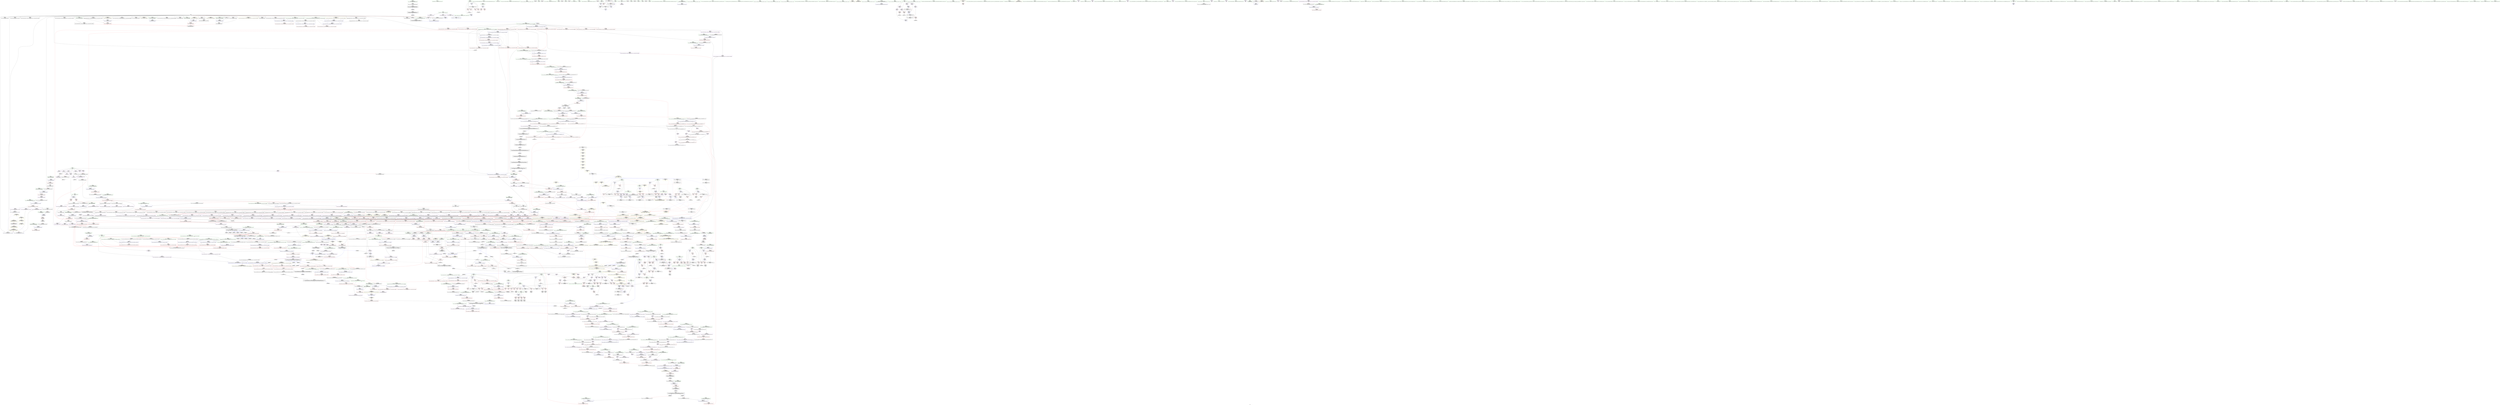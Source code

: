 digraph "SVFG" {
	label="SVFG";

	Node0x563b9b4a0270 [shape=record,color=grey,label="{NodeID: 0\nNullPtr|{|<s29>109}}"];
	Node0x563b9b4a0270 -> Node0x563b9b7c9c30[style=solid];
	Node0x563b9b4a0270 -> Node0x563b9b7c9d30[style=solid];
	Node0x563b9b4a0270 -> Node0x563b9b7c9e00[style=solid];
	Node0x563b9b4a0270 -> Node0x563b9b7c9ed0[style=solid];
	Node0x563b9b4a0270 -> Node0x563b9b7c9fa0[style=solid];
	Node0x563b9b4a0270 -> Node0x563b9b7ca070[style=solid];
	Node0x563b9b4a0270 -> Node0x563b9b7ca140[style=solid];
	Node0x563b9b4a0270 -> Node0x563b9b7ca210[style=solid];
	Node0x563b9b4a0270 -> Node0x563b9b7ca2e0[style=solid];
	Node0x563b9b4a0270 -> Node0x563b9b7ca3b0[style=solid];
	Node0x563b9b4a0270 -> Node0x563b9b7ca480[style=solid];
	Node0x563b9b4a0270 -> Node0x563b9b7ca550[style=solid];
	Node0x563b9b4a0270 -> Node0x563b9b7ca620[style=solid];
	Node0x563b9b4a0270 -> Node0x563b9b7ca6f0[style=solid];
	Node0x563b9b4a0270 -> Node0x563b9b7ca7c0[style=solid];
	Node0x563b9b4a0270 -> Node0x563b9b7ca890[style=solid];
	Node0x563b9b4a0270 -> Node0x563b9b7ca960[style=solid];
	Node0x563b9b4a0270 -> Node0x563b9b7caa30[style=solid];
	Node0x563b9b4a0270 -> Node0x563b9b7cab00[style=solid];
	Node0x563b9b4a0270 -> Node0x563b9b7cabd0[style=solid];
	Node0x563b9b4a0270 -> Node0x563b9b7caca0[style=solid];
	Node0x563b9b4a0270 -> Node0x563b9b7d6be0[style=solid];
	Node0x563b9b4a0270 -> Node0x563b9b7f9b10[style=solid];
	Node0x563b9b4a0270 -> Node0x563b9b7f9be0[style=solid];
	Node0x563b9b4a0270 -> Node0x563b9b7f9cb0[style=solid];
	Node0x563b9b4a0270 -> Node0x563b9b7fc550[style=solid];
	Node0x563b9b4a0270 -> Node0x563b9b7ebba0[style=solid];
	Node0x563b9b4a0270 -> Node0x563b9b828230[style=solid];
	Node0x563b9b4a0270 -> Node0x563b9b828cb0[style=solid];
	Node0x563b9b4a0270:s29 -> Node0x563b9b91d4f0[style=solid,color=red];
	Node0x563b9b7cf2b0 [shape=record,color=red,label="{NodeID: 775\n935\<--934\n\<--_M_finish\n_ZNSt6vectorI5tedgeSaIS0_EE15_M_erase_at_endEPS0_\n|{<s0>56}}"];
	Node0x563b9b7cf2b0:s0 -> Node0x563b9b9107d0[style=solid,color=red];
	Node0x563b9b7c5be0 [shape=record,color=black,label="{NodeID: 443\n1771\<--1776\n_ZSt12__niter_baseIP5tedgeET_S2__ret\<--\n_ZSt12__niter_baseIP5tedgeET_S2_\n|{<s0>128|<s1>129|<s2>130}}"];
	Node0x563b9b7c5be0:s0 -> Node0x563b9b9162f0[style=solid,color=blue];
	Node0x563b9b7c5be0:s1 -> Node0x563b9b916430[style=solid,color=blue];
	Node0x563b9b7c5be0:s2 -> Node0x563b9b916570[style=solid,color=blue];
	Node0x563b9b7ba2d0 [shape=record,color=green,label="{NodeID: 111\n678\<--679\n_ZNSaI5tedgeEC2Ev\<--_ZNSaI5tedgeEC2Ev_field_insensitive\n}"];
	Node0x563b9b895040 [shape=record,color=yellow,style=double,label="{NodeID: 1993\n96V_1 = ENCHI(MR_96V_0)\npts\{4480000 4480001 4480002 4500000 4500001 4500002 \}\nFun[_ZNSt6vectorI5tedgeSaIS0_EE17_M_realloc_insertIJS0_EEEvN9__gnu_cxx17__normal_iteratorIPS0_S2_EEDpOT_]|{<s0>70}}"];
	Node0x563b9b895040:s0 -> Node0x563b9b891690[style=dashed,color=red];
	Node0x563b9b7d4ce0 [shape=record,color=red,label="{NodeID: 886\n1794\<--1782\n\<--__first.addr\n_ZNSt11__copy_moveILb1ELb1ESt26random_access_iterator_tagE8__copy_mI5tedgeEEPT_PKS4_S7_S5_\n}"];
	Node0x563b9b7d4ce0 -> Node0x563b9b7c5d80[style=solid];
	Node0x563b9b8295b0 [shape=record,color=grey,label="{NodeID: 1661\n465 = cmp(463, 464, )\n}"];
	Node0x563b9b7db7b0 [shape=record,color=purple,label="{NodeID: 554\n976\<--974\n_M_finish5\<--\n_ZNSt6vectorI5tedgeSaIS0_EE12emplace_backIJS0_EEEvDpOT_\n}"];
	Node0x563b9b7db7b0 -> Node0x563b9b7cf790[style=solid];
	Node0x563b9b9150f0 [shape=record,color=black,label="{NodeID: 2436\n345 = PHI(419, )\n}"];
	Node0x563b9b7be160 [shape=record,color=green,label="{NodeID: 222\n1512\<--1513\n_ZN9__gnu_cxx13new_allocatorI5tedgeE8allocateEmPKv\<--_ZN9__gnu_cxx13new_allocatorI5tedgeE8allocateEmPKv_field_insensitive\n}"];
	Node0x563b9b7fa0c0 [shape=record,color=blue,label="{NodeID: 997\n713\<--708\n.addr\<--\n_ZSt8_DestroyIP5tedgeS0_EvT_S2_RSaIT0_E\n}"];
	Node0x563b9b7e11e0 [shape=record,color=red,label="{NodeID: 665\n213\<--176\n\<--__range1\n_Z2goiii\n|{<s0>13}}"];
	Node0x563b9b7e11e0:s0 -> Node0x563b9b9009d0[style=solid,color=red];
	Node0x563b9b91db30 [shape=record,color=black,label="{NodeID: 2547\n1501 = PHI(1344, )\n1st arg _ZNSt16allocator_traitsISaI5tedgeEE8allocateERS1_m }"];
	Node0x563b9b91db30 -> Node0x563b9b7fe910[style=solid];
	Node0x563b9b7cc390 [shape=record,color=black,label="{NodeID: 333\n405\<--412\n_ZNK9__gnu_cxx17__normal_iteratorIP5tedgeSt6vectorIS1_SaIS1_EEEdeEv_ret\<--\n_ZNK9__gnu_cxx17__normal_iteratorIP5tedgeSt6vectorIS1_SaIS1_EEEdeEv\n|{<s0>16}}"];
	Node0x563b9b7cc390:s0 -> Node0x563b9b914bc0[style=solid,color=blue];
	Node0x563b9b7ffaf0 [shape=record,color=blue,label="{NodeID: 1108\n1686\<--1673\ncoerce.dive\<--__first.coerce\n_ZSt4copyISt13move_iteratorIP5tedgeES2_ET0_T_S5_S4_\n}"];
	Node0x563b9b7ffaf0 -> Node0x563b9b7d62d0[style=dashed];
	Node0x563b9b4e2720 [shape=record,color=green,label="{NodeID: 1\n7\<--1\n__dso_handle\<--dummyObj\nGlob }"];
	Node0x563b9b7cf380 [shape=record,color=red,label="{NodeID: 776\n960\<--952\nthis1\<--this.addr\n_ZNSt6vectorI5tedgeSaIS0_EE12emplace_backIJS0_EEEvDpOT_\n|{|<s5>60|<s6>62}}"];
	Node0x563b9b7cf380 -> Node0x563b9b7cd7e0[style=solid];
	Node0x563b9b7cf380 -> Node0x563b9b7cd8b0[style=solid];
	Node0x563b9b7cf380 -> Node0x563b9b7cd980[style=solid];
	Node0x563b9b7cf380 -> Node0x563b9b7cda50[style=solid];
	Node0x563b9b7cf380 -> Node0x563b9b7cdb20[style=solid];
	Node0x563b9b7cf380:s5 -> Node0x563b9b919af0[style=solid,color=red];
	Node0x563b9b7cf380:s6 -> Node0x563b9b91d630[style=solid,color=red];
	Node0x563b9b7c5cb0 [shape=record,color=black,label="{NodeID: 444\n1795\<--1793\nsub.ptr.lhs.cast\<--\n_ZNSt11__copy_moveILb1ELb1ESt26random_access_iterator_tagE8__copy_mI5tedgeEEPT_PKS4_S7_S5_\n}"];
	Node0x563b9b7c5cb0 -> Node0x563b9b7edf80[style=solid];
	Node0x563b9b7ba3d0 [shape=record,color=green,label="{NodeID: 112\n689\<--690\nthis.addr\<--this.addr_field_insensitive\n_ZNSaI5tedgeEC2Ev\n}"];
	Node0x563b9b7ba3d0 -> Node0x563b9b7e5210[style=solid];
	Node0x563b9b7ba3d0 -> Node0x563b9b7f9d80[style=solid];
	Node0x563b9b7d4db0 [shape=record,color=red,label="{NodeID: 887\n1805\<--1782\n\<--__first.addr\n_ZNSt11__copy_moveILb1ELb1ESt26random_access_iterator_tagE8__copy_mI5tedgeEEPT_PKS4_S7_S5_\n}"];
	Node0x563b9b7d4db0 -> Node0x563b9b7c5f20[style=solid];
	Node0x563b9b829730 [shape=record,color=grey,label="{NodeID: 1662\n83 = cmp(77, 82, )\n}"];
	Node0x563b9b7db880 [shape=record,color=purple,label="{NodeID: 555\n986\<--985\n_M_impl6\<--\n_ZNSt6vectorI5tedgeSaIS0_EE12emplace_backIJS0_EEEvDpOT_\n}"];
	Node0x563b9b915200 [shape=record,color=black,label="{NodeID: 2437\n396 = PHI(913, )\n}"];
	Node0x563b9b915200 -> Node0x563b9b7e30c0[style=solid];
	Node0x563b9b7be260 [shape=record,color=green,label="{NodeID: 223\n1519\<--1520\nthis.addr\<--this.addr_field_insensitive\n_ZN9__gnu_cxx13new_allocatorI5tedgeE8allocateEmPKv\n}"];
	Node0x563b9b7be260 -> Node0x563b9b7d3960[style=solid];
	Node0x563b9b7be260 -> Node0x563b9b7fe9e0[style=solid];
	Node0x563b9b7fa190 [shape=record,color=blue,label="{NodeID: 998\n726\<--725\nthis.addr\<--this\n_ZNSt12_Vector_baseI5tedgeSaIS0_EE19_M_get_Tp_allocatorEv\n}"];
	Node0x563b9b7fa190 -> Node0x563b9b7e5550[style=dashed];
	Node0x563b9b7e12b0 [shape=record,color=red,label="{NodeID: 666\n219\<--176\n\<--__range1\n_Z2goiii\n|{<s0>14}}"];
	Node0x563b9b7e12b0:s0 -> Node0x563b9b919af0[style=solid,color=red];
	Node0x563b9b91dc70 [shape=record,color=black,label="{NodeID: 2548\n838 = PHI(818, )\n0th arg _ZNSt16allocator_traitsISaI5tedgeEE10deallocateERS1_PS0_m }"];
	Node0x563b9b91dc70 -> Node0x563b9b7fab50[style=solid];
	Node0x563b9b7cc460 [shape=record,color=black,label="{NodeID: 334\n419\<--424\n_ZN9__gnu_cxx17__normal_iteratorIP5tedgeSt6vectorIS1_SaIS1_EEEppEv_ret\<--this1\n_ZN9__gnu_cxx17__normal_iteratorIP5tedgeSt6vectorIS1_SaIS1_EEEppEv\n|{<s0>19}}"];
	Node0x563b9b7cc460:s0 -> Node0x563b9b9150f0[style=solid,color=blue];
	Node0x563b9b7ffbc0 [shape=record,color=blue,label="{NodeID: 1109\n1688\<--1674\ncoerce.dive1\<--__last.coerce\n_ZSt4copyISt13move_iteratorIP5tedgeES2_ET0_T_S5_S4_\n}"];
	Node0x563b9b7ffbc0 -> Node0x563b9b7d63a0[style=dashed];
	Node0x563b9b511c60 [shape=record,color=green,label="{NodeID: 2\n16\<--1\n\<--dummyObj\nCan only get source location for instruction, argument, global var or function.|{<s0>31}}"];
	Node0x563b9b511c60:s0 -> Node0x563b9b91a640[style=solid,color=red];
	Node0x563b9b7cf450 [shape=record,color=red,label="{NodeID: 777\n978\<--954\n\<--__args.addr\n_ZNSt6vectorI5tedgeSaIS0_EE12emplace_backIJS0_EEEvDpOT_\n|{<s0>58}}"];
	Node0x563b9b7cf450:s0 -> Node0x563b9b90eed0[style=solid,color=red];
	Node0x563b9b7c5d80 [shape=record,color=black,label="{NodeID: 445\n1796\<--1794\nsub.ptr.rhs.cast\<--\n_ZNSt11__copy_moveILb1ELb1ESt26random_access_iterator_tagE8__copy_mI5tedgeEEPT_PKS4_S7_S5_\n}"];
	Node0x563b9b7c5d80 -> Node0x563b9b7edf80[style=solid];
	Node0x563b9b7be770 [shape=record,color=green,label="{NodeID: 113\n695\<--696\n_ZN9__gnu_cxx13new_allocatorI5tedgeEC2Ev\<--_ZN9__gnu_cxx13new_allocatorI5tedgeEC2Ev_field_insensitive\n}"];
	Node0x563b9b7d4e80 [shape=record,color=red,label="{NodeID: 888\n1793\<--1784\n\<--__last.addr\n_ZNSt11__copy_moveILb1ELb1ESt26random_access_iterator_tagE8__copy_mI5tedgeEEPT_PKS4_S7_S5_\n}"];
	Node0x563b9b7d4e80 -> Node0x563b9b7c5cb0[style=solid];
	Node0x563b9b8298b0 [shape=record,color=grey,label="{NodeID: 1663\n309 = cmp(307, 308, )\n}"];
	Node0x563b9b7db950 [shape=record,color=purple,label="{NodeID: 556\n987\<--985\n_M_finish7\<--\n_ZNSt6vectorI5tedgeSaIS0_EE12emplace_backIJS0_EEEvDpOT_\n}"];
	Node0x563b9b7db950 -> Node0x563b9b7cf860[style=solid];
	Node0x563b9b7db950 -> Node0x563b9b7fb920[style=solid];
	Node0x563b9b915370 [shape=record,color=black,label="{NodeID: 2438\n401 = PHI(913, )\n}"];
	Node0x563b9b915370 -> Node0x563b9b7e3190[style=solid];
	Node0x563b9b7be330 [shape=record,color=green,label="{NodeID: 224\n1521\<--1522\n__n.addr\<--__n.addr_field_insensitive\n_ZN9__gnu_cxx13new_allocatorI5tedgeE8allocateEmPKv\n}"];
	Node0x563b9b7be330 -> Node0x563b9b7d3a30[style=solid];
	Node0x563b9b7be330 -> Node0x563b9b7d3b00[style=solid];
	Node0x563b9b7be330 -> Node0x563b9b7feab0[style=solid];
	Node0x563b9b7fa260 [shape=record,color=blue,label="{NodeID: 999\n735\<--734\nthis.addr\<--this\n_ZNSt12_Vector_baseI5tedgeSaIS0_EED2Ev\n}"];
	Node0x563b9b7fa260 -> Node0x563b9b7e5620[style=dashed];
	Node0x563b9b8859c0 [shape=record,color=yellow,style=double,label="{NodeID: 1774\n73V_1 = ENCHI(MR_73V_0)\npts\{3740000 \}\nFun[_ZNSt6vectorI5tedgeSaIS0_EE3endEv]|{<s0>21}}"];
	Node0x563b9b8859c0:s0 -> Node0x563b9b7fb370[style=dashed,color=red];
	Node0x563b9b7e1380 [shape=record,color=red,label="{NodeID: 667\n248\<--184\n\<--v\n_Z2goiii\n}"];
	Node0x563b9b7e1380 -> Node0x563b9b7cb830[style=solid];
	Node0x563b9b91ddb0 [shape=record,color=black,label="{NodeID: 2549\n839 = PHI(819, )\n1st arg _ZNSt16allocator_traitsISaI5tedgeEE10deallocateERS1_PS0_m }"];
	Node0x563b9b91ddb0 -> Node0x563b9b7fac20[style=solid];
	Node0x563b9b7cc530 [shape=record,color=black,label="{NodeID: 335\n481\<--480\nidxprom\<--\nmain\n}"];
	Node0x563b9b7ffc90 [shape=record,color=blue,label="{NodeID: 1110\n1680\<--1675\n__result.addr\<--__result\n_ZSt4copyISt13move_iteratorIP5tedgeES2_ET0_T_S5_S4_\n}"];
	Node0x563b9b7ffc90 -> Node0x563b9b7d44c0[style=dashed];
	Node0x563b9b51cdc0 [shape=record,color=green,label="{NodeID: 3\n23\<--1\n\<--dummyObj\nCan only get source location for instruction, argument, global var or function.}"];
	Node0x563b9b7cf520 [shape=record,color=red,label="{NodeID: 778\n995\<--954\n\<--__args.addr\n_ZNSt6vectorI5tedgeSaIS0_EE12emplace_backIJS0_EEEvDpOT_\n|{<s0>61}}"];
	Node0x563b9b7cf520:s0 -> Node0x563b9b90eed0[style=solid,color=red];
	Node0x563b9b7c5e50 [shape=record,color=black,label="{NodeID: 446\n1804\<--1803\n\<--\n_ZNSt11__copy_moveILb1ELb1ESt26random_access_iterator_tagE8__copy_mI5tedgeEEPT_PKS4_S7_S5_\n}"];
	Node0x563b9b7c5e50 -> Node0x563b9b7df7e0[style=solid];
	Node0x563b9b7c5e50 -> Node0x563b9b7df8b0[style=solid];
	Node0x563b9b7c5e50 -> Node0x563b9b7df980[style=solid];
	Node0x563b9b7be870 [shape=record,color=green,label="{NodeID: 114\n700\<--701\nthis.addr\<--this.addr_field_insensitive\n_ZN9__gnu_cxx13new_allocatorI5tedgeEC2Ev\n}"];
	Node0x563b9b7be870 -> Node0x563b9b7e52e0[style=solid];
	Node0x563b9b7be870 -> Node0x563b9b7f9e50[style=solid];
	Node0x563b9b7d4f50 [shape=record,color=red,label="{NodeID: 889\n1803\<--1786\n\<--__result.addr\n_ZNSt11__copy_moveILb1ELb1ESt26random_access_iterator_tagE8__copy_mI5tedgeEEPT_PKS4_S7_S5_\n}"];
	Node0x563b9b7d4f50 -> Node0x563b9b7c5e50[style=solid];
	Node0x563b9b7dba20 [shape=record,color=purple,label="{NodeID: 557\n989\<--988\nincdec.ptr\<--\n_ZNSt6vectorI5tedgeSaIS0_EE12emplace_backIJS0_EEEvDpOT_\n}"];
	Node0x563b9b7dba20 -> Node0x563b9b7fb920[style=solid];
	Node0x563b9b9154b0 [shape=record,color=black,label="{NodeID: 2439\n458 = PHI()\n}"];
	Node0x563b9b7be400 [shape=record,color=green,label="{NodeID: 225\n1523\<--1524\n.addr\<--.addr_field_insensitive\n_ZN9__gnu_cxx13new_allocatorI5tedgeE8allocateEmPKv\n}"];
	Node0x563b9b7be400 -> Node0x563b9b7feb80[style=solid];
	Node0x563b9b7fa330 [shape=record,color=blue,label="{NodeID: 1000\n737\<--765\nexn.slot\<--\n_ZNSt12_Vector_baseI5tedgeSaIS0_EED2Ev\n}"];
	Node0x563b9b7fa330 -> Node0x563b9b7e56f0[style=dashed];
	Node0x563b9b885aa0 [shape=record,color=yellow,style=double,label="{NodeID: 1775\n64V_1 = ENCHI(MR_64V_0)\npts\{100000 100001 \}\nFun[_ZNSt6vectorI5tedgeSaIS0_EE3endEv]|{<s0>21}}"];
	Node0x563b9b885aa0:s0 -> Node0x563b9b865a30[style=dashed,color=red];
	Node0x563b9b7e1450 [shape=record,color=red,label="{NodeID: 668\n254\<--184\n\<--v\n_Z2goiii\n}"];
	Node0x563b9b7e1450 -> Node0x563b9b7cb900[style=solid];
	Node0x563b9b91def0 [shape=record,color=black,label="{NodeID: 2550\n1353 = PHI(1103, 1117, )\n0th arg _ZSt34__uninitialized_move_if_noexcept_aIP5tedgeS1_SaIS0_EET0_T_S4_S3_RT1_ }"];
	Node0x563b9b91def0 -> Node0x563b9b7fda70[style=solid];
	Node0x563b9b7cc600 [shape=record,color=black,label="{NodeID: 336\n485\<--484\nidxprom6\<--\nmain\n}"];
	Node0x563b9b7ffd60 [shape=record,color=blue, style = dotted,label="{NodeID: 1111\n1908\<--1910\noffset_0\<--dummyVal\n_ZSt4copyISt13move_iteratorIP5tedgeES2_ET0_T_S5_S4_\n}"];
	Node0x563b9b7ffd60 -> Node0x563b9b7d4590[style=dashed];
	Node0x563b9b4d30f0 [shape=record,color=green,label="{NodeID: 4\n27\<--1\n.str\<--dummyObj\nGlob }"];
	Node0x563b9b7cf5f0 [shape=record,color=red,label="{NodeID: 779\n964\<--963\n\<--_M_finish\n_ZNSt6vectorI5tedgeSaIS0_EE12emplace_backIJS0_EEEvDpOT_\n}"];
	Node0x563b9b7cf5f0 -> Node0x563b9b827630[style=solid];
	Node0x563b9b7c5f20 [shape=record,color=black,label="{NodeID: 447\n1806\<--1805\n\<--\n_ZNSt11__copy_moveILb1ELb1ESt26random_access_iterator_tagE8__copy_mI5tedgeEEPT_PKS4_S7_S5_\n}"];
	Node0x563b9b7c5f20 -> Node0x563b9b7dfa50[style=solid];
	Node0x563b9b7c5f20 -> Node0x563b9b7dfb20[style=solid];
	Node0x563b9b7c5f20 -> Node0x563b9b7dfbf0[style=solid];
	Node0x563b9b7be940 [shape=record,color=green,label="{NodeID: 115\n709\<--710\n__first.addr\<--__first.addr_field_insensitive\n_ZSt8_DestroyIP5tedgeS0_EvT_S2_RSaIT0_E\n}"];
	Node0x563b9b7be940 -> Node0x563b9b7e53b0[style=solid];
	Node0x563b9b7be940 -> Node0x563b9b7f9f20[style=solid];
	Node0x563b9b7d5020 [shape=record,color=red,label="{NodeID: 890\n1813\<--1786\n\<--__result.addr\n_ZNSt11__copy_moveILb1ELb1ESt26random_access_iterator_tagE8__copy_mI5tedgeEEPT_PKS4_S7_S5_\n}"];
	Node0x563b9b7d5020 -> Node0x563b9b7e00d0[style=solid];
	Node0x563b9b7dbaf0 [shape=record,color=purple,label="{NodeID: 558\n1064\<--1044\ncoerce.dive\<--__position\n_ZNSt6vectorI5tedgeSaIS0_EE17_M_realloc_insertIJS0_EEEvN9__gnu_cxx17__normal_iteratorIPS0_S2_EEDpOT_\n}"];
	Node0x563b9b7dbaf0 -> Node0x563b9b7fbed0[style=solid];
	Node0x563b9b915580 [shape=record,color=black,label="{NodeID: 2440\n469 = PHI()\n}"];
	Node0x563b9b7be4d0 [shape=record,color=green,label="{NodeID: 226\n1534\<--1535\n_ZSt17__throw_bad_allocv\<--_ZSt17__throw_bad_allocv_field_insensitive\n}"];
	Node0x563b9b7fa400 [shape=record,color=blue,label="{NodeID: 1001\n739\<--767\nehselector.slot\<--\n_ZNSt12_Vector_baseI5tedgeSaIS0_EED2Ev\n}"];
	Node0x563b9b7e1520 [shape=record,color=red,label="{NodeID: 669\n271\<--184\n\<--v\n_Z2goiii\n}"];
	Node0x563b9b7e1520 -> Node0x563b9b7cbb70[style=solid];
	Node0x563b9b91e100 [shape=record,color=black,label="{NodeID: 2551\n1354 = PHI(1105, 1121, )\n1st arg _ZSt34__uninitialized_move_if_noexcept_aIP5tedgeS1_SaIS0_EET0_T_S4_S3_RT1_ }"];
	Node0x563b9b91e100 -> Node0x563b9b7fdb40[style=solid];
	Node0x563b9b7cc6d0 [shape=record,color=black,label="{NodeID: 337\n511\<--510\nidxprom14\<--\nmain\n}"];
	Node0x563b9b7ffe30 [shape=record,color=blue, style = dotted,label="{NodeID: 1112\n1911\<--1913\noffset_0\<--dummyVal\n_ZSt4copyISt13move_iteratorIP5tedgeES2_ET0_T_S5_S4_\n}"];
	Node0x563b9b7ffe30 -> Node0x563b9b7d4660[style=dashed];
	Node0x563b9b4cb680 [shape=record,color=green,label="{NodeID: 5\n29\<--1\n.str.2\<--dummyObj\nGlob }"];
	Node0x563b9b7cf6c0 [shape=record,color=red,label="{NodeID: 780\n968\<--967\n\<--_M_end_of_storage\n_ZNSt6vectorI5tedgeSaIS0_EE12emplace_backIJS0_EEEvDpOT_\n}"];
	Node0x563b9b7cf6c0 -> Node0x563b9b827630[style=solid];
	Node0x563b9b7c5ff0 [shape=record,color=black,label="{NodeID: 448\n1778\<--1815\n_ZNSt11__copy_moveILb1ELb1ESt26random_access_iterator_tagE8__copy_mI5tedgeEEPT_PKS4_S7_S5__ret\<--add.ptr\n_ZNSt11__copy_moveILb1ELb1ESt26random_access_iterator_tagE8__copy_mI5tedgeEEPT_PKS4_S7_S5_\n|{<s0>134}}"];
	Node0x563b9b7c5ff0:s0 -> Node0x563b9b916a70[style=solid,color=blue];
	Node0x563b9b7bea10 [shape=record,color=green,label="{NodeID: 116\n711\<--712\n__last.addr\<--__last.addr_field_insensitive\n_ZSt8_DestroyIP5tedgeS0_EvT_S2_RSaIT0_E\n}"];
	Node0x563b9b7bea10 -> Node0x563b9b7e5480[style=solid];
	Node0x563b9b7bea10 -> Node0x563b9b7f9ff0[style=solid];
	Node0x563b9b7d50f0 [shape=record,color=red,label="{NodeID: 891\n1800\<--1788\n\<--_Num\n_ZNSt11__copy_moveILb1ELb1ESt26random_access_iterator_tagE8__copy_mI5tedgeEEPT_PKS4_S7_S5_\n}"];
	Node0x563b9b7d50f0 -> Node0x563b9b8280b0[style=solid];
	Node0x563b9b863450 [shape=record,color=black,label="{NodeID: 1666\nMR_2V_2 = PHI(MR_2V_3, MR_2V_1, )\npts\{100000 100001 100002 \}\n|{<s0>3}}"];
	Node0x563b9b863450:s0 -> Node0x563b9b88ec90[style=dashed,color=red];
	Node0x563b9b7dbbc0 [shape=record,color=purple,label="{NodeID: 559\n1076\<--1054\ncoerce.dive3\<--ref.tmp\n_ZNSt6vectorI5tedgeSaIS0_EE17_M_realloc_insertIJS0_EEEvN9__gnu_cxx17__normal_iteratorIPS0_S2_EEDpOT_\n}"];
	Node0x563b9b7dbbc0 -> Node0x563b9b7fc210[style=solid];
	Node0x563b9b915650 [shape=record,color=black,label="{NodeID: 2441\n502 = PHI()\n}"];
	Node0x563b9b7be5d0 [shape=record,color=green,label="{NodeID: 227\n1539\<--1540\ncall2\<--call2_field_insensitive\n_ZN9__gnu_cxx13new_allocatorI5tedgeE8allocateEmPKv\n}"];
	Node0x563b9b7be5d0 -> Node0x563b9b7c46c0[style=solid];
	Node0x563b9b7fa4d0 [shape=record,color=blue,label="{NodeID: 1002\n778\<--776\n__first.addr\<--__first\n_ZSt8_DestroyIP5tedgeEvT_S2_\n}"];
	Node0x563b9b7fa4d0 -> Node0x563b9b7e5a30[style=dashed];
	Node0x563b9b7e15f0 [shape=record,color=red,label="{NodeID: 670\n298\<--184\n\<--v\n_Z2goiii\n|{<s0>18}}"];
	Node0x563b9b7e15f0:s0 -> Node0x563b9b91a2b0[style=solid,color=red];
	Node0x563b9b91e280 [shape=record,color=black,label="{NodeID: 2552\n1355 = PHI(1106, 1122, )\n2nd arg _ZSt34__uninitialized_move_if_noexcept_aIP5tedgeS1_SaIS0_EET0_T_S4_S3_RT1_ }"];
	Node0x563b9b91e280 -> Node0x563b9b7fdc10[style=solid];
	Node0x563b9b7cc7a0 [shape=record,color=black,label="{NodeID: 338\n525\<--524\nidxprom16\<--\nmain\n}"];
	Node0x563b9b7fff00 [shape=record,color=blue,label="{NodeID: 1113\n1714\<--1711\n__first.addr\<--__first\n_ZSt14__copy_move_a2ILb1EP5tedgeS1_ET1_T0_S3_S2_\n}"];
	Node0x563b9b7fff00 -> Node0x563b9b7d4730[style=dashed];
	Node0x563b9b49aab0 [shape=record,color=green,label="{NodeID: 6\n31\<--1\n.str.3\<--dummyObj\nGlob }"];
	Node0x563b9b88e3c0 [shape=record,color=yellow,style=double,label="{NodeID: 1888\n44V_1 = ENCHI(MR_44V_0)\npts\{1540 \}\nFun[_ZSt34__uninitialized_move_if_noexcept_aIP5tedgeS1_SaIS0_EET0_T_S4_S3_RT1_]|{<s0>104}}"];
	Node0x563b9b88e3c0:s0 -> Node0x563b9b88d7d0[style=dashed,color=red];
	Node0x563b9b7cf790 [shape=record,color=red,label="{NodeID: 781\n977\<--976\n\<--_M_finish5\n_ZNSt6vectorI5tedgeSaIS0_EE12emplace_backIJS0_EEEvDpOT_\n|{<s0>59}}"];
	Node0x563b9b7cf790:s0 -> Node0x563b9b91feb0[style=solid,color=red];
	Node0x563b9b7c60c0 [shape=record,color=black,label="{NodeID: 449\n1822\<--1827\n_ZSt12__miter_baseIP5tedgeET_S2__ret\<--\n_ZSt12__miter_baseIP5tedgeET_S2_\n|{<s0>133}}"];
	Node0x563b9b7c60c0:s0 -> Node0x563b9b916930[style=solid,color=blue];
	Node0x563b9b7beae0 [shape=record,color=green,label="{NodeID: 117\n713\<--714\n.addr\<--.addr_field_insensitive\n_ZSt8_DestroyIP5tedgeS0_EvT_S2_RSaIT0_E\n}"];
	Node0x563b9b7beae0 -> Node0x563b9b7fa0c0[style=solid];
	Node0x563b9b7d51c0 [shape=record,color=red,label="{NodeID: 892\n1807\<--1788\n\<--_Num\n_ZNSt11__copy_moveILb1ELb1ESt26random_access_iterator_tagE8__copy_mI5tedgeEEPT_PKS4_S7_S5_\n}"];
	Node0x563b9b7d51c0 -> Node0x563b9b7ed500[style=solid];
	Node0x563b9b7dbc90 [shape=record,color=purple,label="{NodeID: 560\n1091\<--1090\n_M_impl\<--\n_ZNSt6vectorI5tedgeSaIS0_EE17_M_realloc_insertIJS0_EEEvN9__gnu_cxx17__normal_iteratorIPS0_S2_EEDpOT_\n}"];
	Node0x563b9b7dbc90 -> Node0x563b9b7c2d90[style=solid];
	Node0x563b9b915720 [shape=record,color=black,label="{NodeID: 2442\n567 = PHI()\n}"];
	Node0x563b9b7be6a0 [shape=record,color=green,label="{NodeID: 228\n1541\<--1542\n_Znwm\<--_Znwm_field_insensitive\n}"];
	Node0x563b9b7fa5a0 [shape=record,color=blue,label="{NodeID: 1003\n780\<--777\n__last.addr\<--__last\n_ZSt8_DestroyIP5tedgeEvT_S2_\n}"];
	Node0x563b9b7fa5a0 -> Node0x563b9b7e5b00[style=dashed];
	Node0x563b9b885d70 [shape=record,color=yellow,style=double,label="{NodeID: 1778\n44V_1 = ENCHI(MR_44V_0)\npts\{1540 \}\nFun[_ZNSt20__uninitialized_copyILb1EE13__uninit_copyISt13move_iteratorIP5tedgeES4_EET0_T_S7_S6_]|{<s0>122}}"];
	Node0x563b9b885d70:s0 -> Node0x563b9b884d80[style=dashed,color=red];
	Node0x563b9b7e16c0 [shape=record,color=red,label="{NodeID: 671\n290\<--186\n\<--sum\n_Z2goiii\n}"];
	Node0x563b9b7e16c0 -> Node0x563b9b7ed980[style=solid];
	Node0x563b9b91e400 [shape=record,color=black,label="{NodeID: 2553\n1356 = PHI(1108, 1124, )\n3rd arg _ZSt34__uninitialized_move_if_noexcept_aIP5tedgeS1_SaIS0_EET0_T_S4_S3_RT1_ }"];
	Node0x563b9b91e400 -> Node0x563b9b7fdce0[style=solid];
	Node0x563b9b7cc870 [shape=record,color=black,label="{NodeID: 339\n550\<--549\nidxprom29\<--\nmain\n}"];
	Node0x563b9b7fffd0 [shape=record,color=blue,label="{NodeID: 1114\n1716\<--1712\n__last.addr\<--__last\n_ZSt14__copy_move_a2ILb1EP5tedgeS1_ET1_T0_S3_S2_\n}"];
	Node0x563b9b7fffd0 -> Node0x563b9b7d4800[style=dashed];
	Node0x563b9b78f800 [shape=record,color=green,label="{NodeID: 7\n33\<--1\n.str.4\<--dummyObj\nGlob }"];
	Node0x563b9b7cf860 [shape=record,color=red,label="{NodeID: 782\n988\<--987\n\<--_M_finish7\n_ZNSt6vectorI5tedgeSaIS0_EE12emplace_backIJS0_EEEvDpOT_\n}"];
	Node0x563b9b7cf860 -> Node0x563b9b7dba20[style=solid];
	Node0x563b9b7c6190 [shape=record,color=black,label="{NodeID: 450\n1829\<--1836\n_ZNKSt13move_iteratorIP5tedgeE4baseEv_ret\<--\n_ZNKSt13move_iteratorIP5tedgeE4baseEv\n|{<s0>132}}"];
	Node0x563b9b7c6190:s0 -> Node0x563b9b9167f0[style=solid,color=blue];
	Node0x563b9b7bebb0 [shape=record,color=green,label="{NodeID: 118\n721\<--722\n_ZSt8_DestroyIP5tedgeEvT_S2_\<--_ZSt8_DestroyIP5tedgeEvT_S2__field_insensitive\n}"];
	Node0x563b9b7d5290 [shape=record,color=red,label="{NodeID: 893\n1814\<--1788\n\<--_Num\n_ZNSt11__copy_moveILb1ELb1ESt26random_access_iterator_tagE8__copy_mI5tedgeEEPT_PKS4_S7_S5_\n}"];
	Node0x563b9b7dbd60 [shape=record,color=purple,label="{NodeID: 561\n1101\<--1100\n_M_impl7\<--\n_ZNSt6vectorI5tedgeSaIS0_EE17_M_realloc_insertIJS0_EEEvN9__gnu_cxx17__normal_iteratorIPS0_S2_EEDpOT_\n}"];
	Node0x563b9b9157f0 [shape=record,color=black,label="{NodeID: 2443\n580 = PHI()\n}"];
	Node0x563b9b7c6c40 [shape=record,color=green,label="{NodeID: 229\n1553\<--1554\n__first\<--__first_field_insensitive\n_ZSt22__uninitialized_copy_aISt13move_iteratorIP5tedgeES2_S1_ET0_T_S5_S4_RSaIT1_E\n}"];
	Node0x563b9b7c6c40 -> Node0x563b9b7c4860[style=solid];
	Node0x563b9b7c6c40 -> Node0x563b9b7ddc40[style=solid];
	Node0x563b9b7fa670 [shape=record,color=blue,label="{NodeID: 1004\n793\<--791\n.addr\<--\n_ZNSt12_Destroy_auxILb1EE9__destroyIP5tedgeEEvT_S4_\n}"];
	Node0x563b9b7e1790 [shape=record,color=red,label="{NodeID: 672\n324\<--186\n\<--sum\n_Z2goiii\n}"];
	Node0x563b9b7e1790 -> Node0x563b9b826bb0[style=solid];
	Node0x563b9b91e580 [shape=record,color=black,label="{NodeID: 2554\n776 = PHI(718, )\n0th arg _ZSt8_DestroyIP5tedgeEvT_S2_ }"];
	Node0x563b9b91e580 -> Node0x563b9b7fa4d0[style=solid];
	Node0x563b9b7cc940 [shape=record,color=black,label="{NodeID: 340\n564\<--563\ntobool34\<--\nmain\n}"];
	Node0x563b9b8000a0 [shape=record,color=blue,label="{NodeID: 1115\n1718\<--1713\n__result.addr\<--__result\n_ZSt14__copy_move_a2ILb1EP5tedgeS1_ET1_T0_S3_S2_\n}"];
	Node0x563b9b8000a0 -> Node0x563b9b7d48d0[style=dashed];
	Node0x563b9b78fae0 [shape=record,color=green,label="{NodeID: 8\n35\<--1\n.str.5\<--dummyObj\nGlob }"];
	Node0x563b9b7cf930 [shape=record,color=red,label="{NodeID: 783\n998\<--997\n\<--coerce.dive10\n_ZNSt6vectorI5tedgeSaIS0_EE12emplace_backIJS0_EEEvDpOT_\n|{<s0>62}}"];
	Node0x563b9b7cf930:s0 -> Node0x563b9b91d770[style=solid,color=red];
	Node0x563b9b7c6260 [shape=record,color=purple,label="{NodeID: 451\n55\<--4\n\<--_ZStL8__ioinit\n__cxx_global_var_init\n}"];
	Node0x563b9b7becb0 [shape=record,color=green,label="{NodeID: 119\n726\<--727\nthis.addr\<--this.addr_field_insensitive\n_ZNSt12_Vector_baseI5tedgeSaIS0_EE19_M_get_Tp_allocatorEv\n}"];
	Node0x563b9b7becb0 -> Node0x563b9b7e5550[style=solid];
	Node0x563b9b7becb0 -> Node0x563b9b7fa190[style=solid];
	Node0x563b9b7d5360 [shape=record,color=red,label="{NodeID: 894\n1827\<--1824\n\<--__it.addr\n_ZSt12__miter_baseIP5tedgeET_S2_\n}"];
	Node0x563b9b7d5360 -> Node0x563b9b7c60c0[style=solid];
	Node0x563b9b7dbe30 [shape=record,color=purple,label="{NodeID: 562\n1102\<--1100\n_M_start\<--\n_ZNSt6vectorI5tedgeSaIS0_EE17_M_realloc_insertIJS0_EEEvN9__gnu_cxx17__normal_iteratorIPS0_S2_EEDpOT_\n}"];
	Node0x563b9b7dbe30 -> Node0x563b9b7d10c0[style=solid];
	Node0x563b9b9158c0 [shape=record,color=black,label="{NodeID: 2444\n587 = PHI()\n}"];
	Node0x563b9b7c6d10 [shape=record,color=green,label="{NodeID: 230\n1555\<--1556\n__last\<--__last_field_insensitive\n_ZSt22__uninitialized_copy_aISt13move_iteratorIP5tedgeES2_S1_ET0_T_S5_S4_RSaIT1_E\n}"];
	Node0x563b9b7c6d10 -> Node0x563b9b7c4930[style=solid];
	Node0x563b9b7c6d10 -> Node0x563b9b7ddd10[style=solid];
	Node0x563b9b7fa740 [shape=record,color=blue,label="{NodeID: 1005\n795\<--792\n.addr1\<--\n_ZNSt12_Destroy_auxILb1EE9__destroyIP5tedgeEEvT_S4_\n}"];
	Node0x563b9b7e1860 [shape=record,color=red,label="{NodeID: 673\n282\<--188\n\<--i\n_Z2goiii\n}"];
	Node0x563b9b7e1860 -> Node0x563b9b8283b0[style=solid];
	Node0x563b9b91e690 [shape=record,color=black,label="{NodeID: 2555\n777 = PHI(719, )\n1st arg _ZSt8_DestroyIP5tedgeEvT_S2_ }"];
	Node0x563b9b91e690 -> Node0x563b9b7fa5a0[style=solid];
	Node0x563b9b7cca10 [shape=record,color=black,label="{NodeID: 341\n576\<--575\nidxprom42\<--\nmain\n}"];
	Node0x563b9b800170 [shape=record,color=blue,label="{NodeID: 1116\n1739\<--1736\ncoerce.dive\<--__it.coerce\n_ZSt12__miter_baseIP5tedgeEDTcl12__miter_basecldtfp_4baseEEESt13move_iteratorIT_E\n|{<s0>132}}"];
	Node0x563b9b800170:s0 -> Node0x563b9b865760[style=dashed,color=red];
	Node0x563b9b78fbe0 [shape=record,color=green,label="{NodeID: 9\n37\<--1\n.str.6\<--dummyObj\nGlob }"];
	Node0x563b9b7cfa00 [shape=record,color=red,label="{NodeID: 784\n1009\<--1006\n\<--__t.addr\n_ZSt4moveIR5tedgeEONSt16remove_referenceIT_E4typeEOS3_\n}"];
	Node0x563b9b7cfa00 -> Node0x563b9b7cdcc0[style=solid];
	Node0x563b9b7c6330 [shape=record,color=purple,label="{NodeID: 452\n74\<--8\n\<--gr\n__cxx_global_var_init.1\n}"];
	Node0x563b9b7c6330 -> Node0x563b9b7ec660[style=solid];
	Node0x563b9b7bed80 [shape=record,color=green,label="{NodeID: 120\n735\<--736\nthis.addr\<--this.addr_field_insensitive\n_ZNSt12_Vector_baseI5tedgeSaIS0_EED2Ev\n}"];
	Node0x563b9b7bed80 -> Node0x563b9b7e5620[style=solid];
	Node0x563b9b7bed80 -> Node0x563b9b7fa260[style=solid];
	Node0x563b9b7d5430 [shape=record,color=red,label="{NodeID: 895\n1834\<--1831\nthis1\<--this.addr\n_ZNKSt13move_iteratorIP5tedgeE4baseEv\n}"];
	Node0x563b9b7d5430 -> Node0x563b9b7dfcc0[style=solid];
	Node0x563b9b864440 [shape=record,color=black,label="{NodeID: 1670\nMR_44V_3 = PHI(MR_44V_5, MR_44V_2, )\npts\{1540 \}\n|{|<s1>29|<s2>31}}"];
	Node0x563b9b864440 -> Node0x563b9b873a60[style=dashed];
	Node0x563b9b864440:s1 -> Node0x563b9b896260[style=dashed,color=red];
	Node0x563b9b864440:s2 -> Node0x563b9b886ce0[style=dashed,color=red];
	Node0x563b9b7dbf00 [shape=record,color=purple,label="{NodeID: 563\n1114\<--1113\nincdec.ptr\<--\n_ZNSt6vectorI5tedgeSaIS0_EE17_M_realloc_insertIJS0_EEEvN9__gnu_cxx17__normal_iteratorIPS0_S2_EEDpOT_\n}"];
	Node0x563b9b7dbf00 -> Node0x563b9b7fc6f0[style=solid];
	Node0x563b9b9159c0 [shape=record,color=black,label="{NodeID: 2445\n592 = PHI()\n}"];
	Node0x563b9b7c6de0 [shape=record,color=green,label="{NodeID: 231\n1557\<--1558\n__result.addr\<--__result.addr_field_insensitive\n_ZSt22__uninitialized_copy_aISt13move_iteratorIP5tedgeES2_S1_ET0_T_S5_S4_RSaIT1_E\n}"];
	Node0x563b9b7c6de0 -> Node0x563b9b7d3bd0[style=solid];
	Node0x563b9b7c6de0 -> Node0x563b9b7fedf0[style=solid];
	Node0x563b9b7fa810 [shape=record,color=blue,label="{NodeID: 1006\n804\<--801\nthis.addr\<--this\n_ZNSt12_Vector_baseI5tedgeSaIS0_EE13_M_deallocateEPS0_m\n}"];
	Node0x563b9b7fa810 -> Node0x563b9b7e5bd0[style=dashed];
	Node0x563b9b7e1930 [shape=record,color=red,label="{NodeID: 674\n286\<--188\n\<--i\n_Z2goiii\n}"];
	Node0x563b9b7e1930 -> Node0x563b9b7cbc40[style=solid];
	Node0x563b9b91e7a0 [shape=record,color=black,label="{NodeID: 2556\n659 = PHI(101, 161, 772, 946, 1224, )\n0th arg __clang_call_terminate }"];
	Node0x563b9b7ccae0 [shape=record,color=black,label="{NodeID: 342\n613\<--612\n\<--this1\n_ZNSt6vectorI5tedgeSaIS0_EE5clearEv\n}"];
	Node0x563b9b7ccae0 -> Node0x563b9b7d9f50[style=solid];
	Node0x563b9b7ccae0 -> Node0x563b9b7da020[style=solid];
	Node0x563b9b800240 [shape=record,color=blue,label="{NodeID: 1117\n1752\<--1749\n__first.addr\<--__first\n_ZSt13__copy_move_aILb1EP5tedgeS1_ET1_T0_S3_S2_\n}"];
	Node0x563b9b800240 -> Node0x563b9b7d49a0[style=dashed];
	Node0x563b9b791380 [shape=record,color=green,label="{NodeID: 10\n39\<--1\nstderr\<--dummyObj\nGlob }"];
	Node0x563b9b7cfad0 [shape=record,color=red,label="{NodeID: 785\n1024\<--1015\n\<--__a.addr\n_ZNSt16allocator_traitsISaI5tedgeEE9constructIS0_JS0_EEEvRS1_PT_DpOT0_\n}"];
	Node0x563b9b7cfad0 -> Node0x563b9b7cdd90[style=solid];
	Node0x563b9b7c6400 [shape=record,color=purple,label="{NodeID: 453\n81\<--8\n\<--gr\n__cxx_global_var_init.1\n}"];
	Node0x563b9b7bee50 [shape=record,color=green,label="{NodeID: 121\n737\<--738\nexn.slot\<--exn.slot_field_insensitive\n_ZNSt12_Vector_baseI5tedgeSaIS0_EED2Ev\n}"];
	Node0x563b9b7bee50 -> Node0x563b9b7e56f0[style=solid];
	Node0x563b9b7bee50 -> Node0x563b9b7fa330[style=solid];
	Node0x563b9b7d5500 [shape=record,color=red,label="{NodeID: 896\n1836\<--1835\n\<--_M_current\n_ZNKSt13move_iteratorIP5tedgeE4baseEv\n}"];
	Node0x563b9b7d5500 -> Node0x563b9b7c6190[style=solid];
	Node0x563b9b864530 [shape=record,color=black,label="{NodeID: 1671\nMR_16V_3 = PHI(MR_16V_5, MR_16V_2, )\npts\{100000 \}\n|{|<s1>29|<s2>31}}"];
	Node0x563b9b864530 -> Node0x563b9b873f60[style=dashed];
	Node0x563b9b864530:s1 -> Node0x563b9b896260[style=dashed,color=red];
	Node0x563b9b864530:s2 -> Node0x563b9b8875a0[style=dashed,color=red];
	Node0x563b9b7dbfd0 [shape=record,color=purple,label="{NodeID: 564\n1119\<--1118\n_M_impl13\<--\n_ZNSt6vectorI5tedgeSaIS0_EE17_M_realloc_insertIJS0_EEEvN9__gnu_cxx17__normal_iteratorIPS0_S2_EEDpOT_\n}"];
	Node0x563b9b915ac0 [shape=record,color=black,label="{NodeID: 2446\n632 = PHI(1004, )\n|{<s0>38}}"];
	Node0x563b9b915ac0:s0 -> Node0x563b9b91bf30[style=solid,color=red];
	Node0x563b9b7c6eb0 [shape=record,color=green,label="{NodeID: 232\n1559\<--1560\n.addr\<--.addr_field_insensitive\n_ZSt22__uninitialized_copy_aISt13move_iteratorIP5tedgeES2_S1_ET0_T_S5_S4_RSaIT1_E\n}"];
	Node0x563b9b7c6eb0 -> Node0x563b9b7feec0[style=solid];
	Node0x563b9b7fa8e0 [shape=record,color=blue,label="{NodeID: 1007\n806\<--802\n__p.addr\<--__p\n_ZNSt12_Vector_baseI5tedgeSaIS0_EE13_M_deallocateEPS0_m\n}"];
	Node0x563b9b7fa8e0 -> Node0x563b9b7e5ca0[style=dashed];
	Node0x563b9b7fa8e0 -> Node0x563b9b7e5d70[style=dashed];
	Node0x563b9b7e1a00 [shape=record,color=red,label="{NodeID: 675\n294\<--188\n\<--i\n_Z2goiii\n}"];
	Node0x563b9b7e1a00 -> Node0x563b9b7edb00[style=solid];
	Node0x563b9b91ebf0 [shape=record,color=black,label="{NodeID: 2557\n1823 = PHI(1741, )\n0th arg _ZSt12__miter_baseIP5tedgeET_S2_ }"];
	Node0x563b9b91ebf0 -> Node0x563b9b800c00[style=solid];
	Node0x563b9b7ccbb0 [shape=record,color=black,label="{NodeID: 343\n676\<--675\n\<--this1\n_ZNSt12_Vector_baseI5tedgeSaIS0_EE12_Vector_implC2Ev\n|{<s0>42}}"];
	Node0x563b9b7ccbb0:s0 -> Node0x563b9b91ba30[style=solid,color=red];
	Node0x563b9b800310 [shape=record,color=blue,label="{NodeID: 1118\n1754\<--1750\n__last.addr\<--__last\n_ZSt13__copy_move_aILb1EP5tedgeS1_ET1_T0_S3_S2_\n}"];
	Node0x563b9b800310 -> Node0x563b9b7d4a70[style=dashed];
	Node0x563b9b791440 [shape=record,color=green,label="{NodeID: 11\n40\<--1\n.str.7\<--dummyObj\nGlob }"];
	Node0x563b9b7cfba0 [shape=record,color=red,label="{NodeID: 786\n1026\<--1017\n\<--__p.addr\n_ZNSt16allocator_traitsISaI5tedgeEE9constructIS0_JS0_EEEvRS1_PT_DpOT0_\n|{<s0>64}}"];
	Node0x563b9b7cfba0:s0 -> Node0x563b9b91ab90[style=solid,color=red];
	Node0x563b9b7c64d0 [shape=record,color=purple,label="{NodeID: 454\n82\<--8\n\<--gr\n__cxx_global_var_init.1\n}"];
	Node0x563b9b7c64d0 -> Node0x563b9b829730[style=solid];
	Node0x563b9b7bef20 [shape=record,color=green,label="{NodeID: 122\n739\<--740\nehselector.slot\<--ehselector.slot_field_insensitive\n_ZNSt12_Vector_baseI5tedgeSaIS0_EED2Ev\n}"];
	Node0x563b9b7bef20 -> Node0x563b9b7fa400[style=solid];
	Node0x563b9b895aa0 [shape=record,color=yellow,style=double,label="{NodeID: 2004\n64V_1 = ENCHI(MR_64V_0)\npts\{100000 100001 \}\nFun[_ZNKSt6vectorI5tedgeSaIS0_EE12_M_check_lenEmPKc]|{<s0>91|<s1>91|<s2>93|<s3>93|<s4>94|<s5>94|<s6>96|<s7>96}}"];
	Node0x563b9b895aa0:s0 -> Node0x563b9b890bd0[style=dashed,color=red];
	Node0x563b9b895aa0:s1 -> Node0x563b9b890cb0[style=dashed,color=red];
	Node0x563b9b895aa0:s2 -> Node0x563b9b890bd0[style=dashed,color=red];
	Node0x563b9b895aa0:s3 -> Node0x563b9b890cb0[style=dashed,color=red];
	Node0x563b9b895aa0:s4 -> Node0x563b9b890bd0[style=dashed,color=red];
	Node0x563b9b895aa0:s5 -> Node0x563b9b890cb0[style=dashed,color=red];
	Node0x563b9b895aa0:s6 -> Node0x563b9b890bd0[style=dashed,color=red];
	Node0x563b9b895aa0:s7 -> Node0x563b9b890cb0[style=dashed,color=red];
	Node0x563b9b7d55d0 [shape=record,color=red,label="{NodeID: 897\n1847\<--1841\nthis1\<--this.addr\n_ZNSt13move_iteratorIP5tedgeEC2ES1_\n}"];
	Node0x563b9b7d55d0 -> Node0x563b9b7dfd90[style=solid];
	Node0x563b9b8672c0 [shape=record,color=black,label="{NodeID: 1672\nMR_18V_5 = PHI(MR_18V_7, MR_18V_3, )\npts\{100001 \}\n|{|<s1>29|<s2>31}}"];
	Node0x563b9b8672c0 -> Node0x563b9b874460[style=dashed];
	Node0x563b9b8672c0:s1 -> Node0x563b9b896260[style=dashed,color=red];
	Node0x563b9b8672c0:s2 -> Node0x563b9b8875a0[style=dashed,color=red];
	Node0x563b9b7dc0a0 [shape=record,color=purple,label="{NodeID: 565\n1120\<--1118\n_M_finish\<--\n_ZNSt6vectorI5tedgeSaIS0_EE17_M_realloc_insertIJS0_EEEvN9__gnu_cxx17__normal_iteratorIPS0_S2_EEDpOT_\n}"];
	Node0x563b9b7dc0a0 -> Node0x563b9b7d1330[style=solid];
	Node0x563b9b915cf0 [shape=record,color=black,label="{NodeID: 2447\n660 = PHI()\n}"];
	Node0x563b9b7c6f80 [shape=record,color=green,label="{NodeID: 233\n1561\<--1562\nagg.tmp\<--agg.tmp_field_insensitive\n_ZSt22__uninitialized_copy_aISt13move_iteratorIP5tedgeES2_S1_ET0_T_S5_S4_RSaIT1_E\n}"];
	Node0x563b9b7c6f80 -> Node0x563b9b7c4a00[style=solid];
	Node0x563b9b7c6f80 -> Node0x563b9b7ddde0[style=solid];
	Node0x563b9b7fa9b0 [shape=record,color=blue,label="{NodeID: 1008\n808\<--803\n__n.addr\<--__n\n_ZNSt12_Vector_baseI5tedgeSaIS0_EE13_M_deallocateEPS0_m\n}"];
	Node0x563b9b7fa9b0 -> Node0x563b9b7e5e40[style=dashed];
	Node0x563b9b7e1ad0 [shape=record,color=red,label="{NodeID: 676\n315\<--190\n\<--newsum\n_Z2goiii\n}"];
	Node0x563b9b7e1ad0 -> Node0x563b9b826a30[style=solid];
	Node0x563b9b91ed00 [shape=record,color=black,label="{NodeID: 2558\n892 = PHI(886, )\n0th arg _ZN9__gnu_cxx13new_allocatorI5tedgeED2Ev }"];
	Node0x563b9b91ed00 -> Node0x563b9b7fb100[style=solid];
	Node0x563b9b7ccc80 [shape=record,color=black,label="{NodeID: 344\n693\<--692\n\<--this1\n_ZNSaI5tedgeEC2Ev\n|{<s0>43}}"];
	Node0x563b9b7ccc80:s0 -> Node0x563b9b90f320[style=solid,color=red];
	Node0x563b9b8003e0 [shape=record,color=blue,label="{NodeID: 1119\n1756\<--1751\n__result.addr\<--__result\n_ZSt13__copy_move_aILb1EP5tedgeS1_ET1_T0_S3_S2_\n}"];
	Node0x563b9b8003e0 -> Node0x563b9b7d4b40[style=dashed];
	Node0x563b9b791540 [shape=record,color=green,label="{NodeID: 12\n42\<--1\n.str.8\<--dummyObj\nGlob }"];
	Node0x563b9b7cfc70 [shape=record,color=red,label="{NodeID: 787\n1027\<--1019\n\<--__args.addr\n_ZNSt16allocator_traitsISaI5tedgeEE9constructIS0_JS0_EEEvRS1_PT_DpOT0_\n|{<s0>63}}"];
	Node0x563b9b7cfc70:s0 -> Node0x563b9b90eed0[style=solid,color=red];
	Node0x563b9b7c65a0 [shape=record,color=purple,label="{NodeID: 455\n111\<--8\n\<--gr\n__cxx_global_array_dtor\n}"];
	Node0x563b9b7beff0 [shape=record,color=green,label="{NodeID: 123\n757\<--758\n_ZNSt12_Vector_baseI5tedgeSaIS0_EE13_M_deallocateEPS0_m\<--_ZNSt12_Vector_baseI5tedgeSaIS0_EE13_M_deallocateEPS0_m_field_insensitive\n}"];
	Node0x563b9b7d56a0 [shape=record,color=red,label="{NodeID: 898\n1849\<--1843\n\<--__i.addr\n_ZNSt13move_iteratorIP5tedgeEC2ES1_\n}"];
	Node0x563b9b7d56a0 -> Node0x563b9b800f40[style=solid];
	Node0x563b9b867790 [shape=record,color=black,label="{NodeID: 1673\nMR_20V_3 = PHI(MR_20V_5, MR_20V_2, )\npts\{100002 \}\n|{|<s1>29}}"];
	Node0x563b9b867790 -> Node0x563b9b874960[style=dashed];
	Node0x563b9b867790:s1 -> Node0x563b9b896260[style=dashed,color=red];
	Node0x563b9b7dc170 [shape=record,color=purple,label="{NodeID: 566\n1140\<--1139\n_M_impl17\<--\n_ZNSt6vectorI5tedgeSaIS0_EE17_M_realloc_insertIJS0_EEEvN9__gnu_cxx17__normal_iteratorIPS0_S2_EEDpOT_\n}"];
	Node0x563b9b7dc170 -> Node0x563b9b7c2e60[style=solid];
	Node0x563b9b915dc0 [shape=record,color=black,label="{NodeID: 2448\n1668 = PHI(1672, )\n}"];
	Node0x563b9b915dc0 -> Node0x563b9b7c5490[style=solid];
	Node0x563b9b7c7050 [shape=record,color=green,label="{NodeID: 234\n1563\<--1564\nagg.tmp2\<--agg.tmp2_field_insensitive\n_ZSt22__uninitialized_copy_aISt13move_iteratorIP5tedgeES2_S1_ET0_T_S5_S4_RSaIT1_E\n}"];
	Node0x563b9b7c7050 -> Node0x563b9b7c4ad0[style=solid];
	Node0x563b9b7c7050 -> Node0x563b9b7ddeb0[style=solid];
	Node0x563b9b7faa80 [shape=record,color=blue,label="{NodeID: 1009\n828\<--827\nthis.addr\<--this\n_ZNSt12_Vector_baseI5tedgeSaIS0_EE12_Vector_implD2Ev\n}"];
	Node0x563b9b7faa80 -> Node0x563b9b7e5f10[style=dashed];
	Node0x563b9b7e1ba0 [shape=record,color=red,label="{NodeID: 677\n323\<--190\n\<--newsum\n_Z2goiii\n}"];
	Node0x563b9b7e1ba0 -> Node0x563b9b826bb0[style=solid];
	Node0x563b9b91ee10 [shape=record,color=black,label="{NodeID: 2559\n1472 = PHI(1418, )\n0th arg _ZNSt16allocator_traitsISaI5tedgeEE8max_sizeERKS1_ }"];
	Node0x563b9b91ee10 -> Node0x563b9b7fe5d0[style=solid];
	Node0x563b9b7ccd50 [shape=record,color=black,label="{NodeID: 345\n731\<--730\n\<--_M_impl\n_ZNSt12_Vector_baseI5tedgeSaIS0_EE19_M_get_Tp_allocatorEv\n}"];
	Node0x563b9b7ccd50 -> Node0x563b9b7cce20[style=solid];
	Node0x563b9b8004b0 [shape=record,color=blue,label="{NodeID: 1120\n1758\<--542\n__simple\<--\n_ZSt13__copy_move_aILb1EP5tedgeS1_ET1_T0_S3_S2_\n}"];
	Node0x563b9b791640 [shape=record,color=green,label="{NodeID: 13\n45\<--1\n\<--dummyObj\nCan only get source location for instruction, argument, global var or function.}"];
	Node0x563b9b7cfd40 [shape=record,color=red,label="{NodeID: 788\n1038\<--1035\n\<--__t.addr\n_ZSt7forwardI5tedgeEOT_RNSt16remove_referenceIS1_E4typeE\n}"];
	Node0x563b9b7cfd40 -> Node0x563b9b7cde60[style=solid];
	Node0x563b9b7c6670 [shape=record,color=purple,label="{NodeID: 456\n112\<--8\n\<--gr\n__cxx_global_array_dtor\n}"];
	Node0x563b9b7c6670 -> Node0x563b9b7ec0c0[style=solid];
	Node0x563b9b7bf0f0 [shape=record,color=green,label="{NodeID: 124\n761\<--762\n_ZNSt12_Vector_baseI5tedgeSaIS0_EE12_Vector_implD2Ev\<--_ZNSt12_Vector_baseI5tedgeSaIS0_EE12_Vector_implD2Ev_field_insensitive\n}"];
	Node0x563b9b7d5770 [shape=record,color=red,label="{NodeID: 899\n1861\<--1855\nthis1\<--this.addr\n_ZN9__gnu_cxx13new_allocatorI5tedgeE7destroyIS1_EEvPT_\n}"];
	Node0x563b9b7dc240 [shape=record,color=purple,label="{NodeID: 567\n1172\<--1171\n_M_impl25\<--\n_ZNSt6vectorI5tedgeSaIS0_EE17_M_realloc_insertIJS0_EEEvN9__gnu_cxx17__normal_iteratorIPS0_S2_EEDpOT_\n}"];
	Node0x563b9b915f30 [shape=record,color=black,label="{NodeID: 2449\n1696 = PHI(1735, )\n|{<s0>127}}"];
	Node0x563b9b915f30:s0 -> Node0x563b9b920180[style=solid,color=red];
	Node0x563b9b7c7120 [shape=record,color=green,label="{NodeID: 235\n1584\<--1585\n_ZSt18uninitialized_copyISt13move_iteratorIP5tedgeES2_ET0_T_S5_S4_\<--_ZSt18uninitialized_copyISt13move_iteratorIP5tedgeES2_ET0_T_S5_S4__field_insensitive\n}"];
	Node0x563b9b7fab50 [shape=record,color=blue,label="{NodeID: 1010\n841\<--838\n__a.addr\<--__a\n_ZNSt16allocator_traitsISaI5tedgeEE10deallocateERS1_PS0_m\n}"];
	Node0x563b9b7fab50 -> Node0x563b9b7e5fe0[style=dashed];
	Node0x563b9b7e1c70 [shape=record,color=red,label="{NodeID: 678\n327\<--190\n\<--newsum\n_Z2goiii\n}"];
	Node0x563b9b7e1c70 -> Node0x563b9b7f7c30[style=solid];
	Node0x563b9b91ef20 [shape=record,color=black,label="{NodeID: 2560\n90 = PHI(76, )\n0th arg _ZNSt6vectorI5tedgeSaIS0_EEC2Ev }"];
	Node0x563b9b91ef20 -> Node0x563b9b7f65b0[style=solid];
	Node0x563b9b7cce20 [shape=record,color=black,label="{NodeID: 346\n724\<--731\n_ZNSt12_Vector_baseI5tedgeSaIS0_EE19_M_get_Tp_allocatorEv_ret\<--\n_ZNSt12_Vector_baseI5tedgeSaIS0_EE19_M_get_Tp_allocatorEv\n|{<s0>8|<s1>55|<s2>72|<s3>75|<s4>80|<s5>84}}"];
	Node0x563b9b7cce20:s0 -> Node0x563b9b914500[style=solid,color=blue];
	Node0x563b9b7cce20:s1 -> Node0x563b9b916bb0[style=solid,color=blue];
	Node0x563b9b7cce20:s2 -> Node0x563b9b917ab0[style=solid,color=blue];
	Node0x563b9b7cce20:s3 -> Node0x563b9b917e70[style=solid,color=blue];
	Node0x563b9b7cce20:s4 -> Node0x563b9b9181c0[style=solid,color=blue];
	Node0x563b9b7cce20:s5 -> Node0x563b9b9183c0[style=solid,color=blue];
	Node0x563b9b800580 [shape=record,color=blue,label="{NodeID: 1121\n1773\<--1772\n__it.addr\<--__it\n_ZSt12__niter_baseIP5tedgeET_S2_\n}"];
	Node0x563b9b800580 -> Node0x563b9b7d4c10[style=dashed];
	Node0x563b9b791740 [shape=record,color=green,label="{NodeID: 14\n208\<--1\n\<--dummyObj\nCan only get source location for instruction, argument, global var or function.}"];
	Node0x563b9b7cfe10 [shape=record,color=red,label="{NodeID: 789\n1068\<--1046\nthis1\<--this.addr\n_ZNSt6vectorI5tedgeSaIS0_EE17_M_realloc_insertIJS0_EEEvN9__gnu_cxx17__normal_iteratorIPS0_S2_EEDpOT_\n|{|<s19>65|<s20>66}}"];
	Node0x563b9b7cfe10 -> Node0x563b9b7cdf30[style=solid];
	Node0x563b9b7cfe10 -> Node0x563b9b7ce000[style=solid];
	Node0x563b9b7cfe10 -> Node0x563b9b7ce0d0[style=solid];
	Node0x563b9b7cfe10 -> Node0x563b9b7ce1a0[style=solid];
	Node0x563b9b7cfe10 -> Node0x563b9b7ce270[style=solid];
	Node0x563b9b7cfe10 -> Node0x563b9b7ce340[style=solid];
	Node0x563b9b7cfe10 -> Node0x563b9b7ce410[style=solid];
	Node0x563b9b7cfe10 -> Node0x563b9b7ce4e0[style=solid];
	Node0x563b9b7cfe10 -> Node0x563b9b7ce5b0[style=solid];
	Node0x563b9b7cfe10 -> Node0x563b9b7ce680[style=solid];
	Node0x563b9b7cfe10 -> Node0x563b9b7ce750[style=solid];
	Node0x563b9b7cfe10 -> Node0x563b9b7ce820[style=solid];
	Node0x563b9b7cfe10 -> Node0x563b9b7ce8f0[style=solid];
	Node0x563b9b7cfe10 -> Node0x563b9b7ce9c0[style=solid];
	Node0x563b9b7cfe10 -> Node0x563b9b7cea90[style=solid];
	Node0x563b9b7cfe10 -> Node0x563b9b7ceb60[style=solid];
	Node0x563b9b7cfe10 -> Node0x563b9b7cec30[style=solid];
	Node0x563b9b7cfe10 -> Node0x563b9b7c2bf0[style=solid];
	Node0x563b9b7cfe10 -> Node0x563b9b7c2cc0[style=solid];
	Node0x563b9b7cfe10:s19 -> Node0x563b9b910020[style=solid,color=red];
	Node0x563b9b7cfe10:s20 -> Node0x563b9b9009d0[style=solid,color=red];
	Node0x563b9b7c6740 [shape=record,color=purple,label="{NodeID: 457\n119\<--8\n\<--gr\n__cxx_global_array_dtor\n}"];
	Node0x563b9b7c6740 -> Node0x563b9b828fb0[style=solid];
	Node0x563b9b7bf1f0 [shape=record,color=green,label="{NodeID: 125\n778\<--779\n__first.addr\<--__first.addr_field_insensitive\n_ZSt8_DestroyIP5tedgeEvT_S2_\n}"];
	Node0x563b9b7bf1f0 -> Node0x563b9b7e5a30[style=solid];
	Node0x563b9b7bf1f0 -> Node0x563b9b7fa4d0[style=solid];
	Node0x563b9b7d5840 [shape=record,color=red,label="{NodeID: 900\n1862\<--1857\n\<--__p.addr\n_ZN9__gnu_cxx13new_allocatorI5tedgeE7destroyIS1_EEvPT_\n}"];
	Node0x563b9b7dc310 [shape=record,color=purple,label="{NodeID: 568\n1173\<--1171\n_M_start26\<--\n_ZNSt6vectorI5tedgeSaIS0_EE17_M_realloc_insertIJS0_EEEvN9__gnu_cxx17__normal_iteratorIPS0_S2_EEDpOT_\n}"];
	Node0x563b9b7dc310 -> Node0x563b9b7d1400[style=solid];
	Node0x563b9b916070 [shape=record,color=black,label="{NodeID: 2450\n1704 = PHI(1735, )\n|{<s0>127}}"];
	Node0x563b9b916070:s0 -> Node0x563b9b920290[style=solid,color=red];
	Node0x563b9b7c7220 [shape=record,color=green,label="{NodeID: 236\n1589\<--1590\nretval\<--retval_field_insensitive\n_ZSt32__make_move_if_noexcept_iteratorI5tedgeSt13move_iteratorIPS0_EET0_PT_\n|{|<s1>116}}"];
	Node0x563b9b7c7220 -> Node0x563b9b7de2c0[style=solid];
	Node0x563b9b7c7220:s1 -> Node0x563b9b90e980[style=solid,color=red];
	Node0x563b9b7fac20 [shape=record,color=blue,label="{NodeID: 1011\n843\<--839\n__p.addr\<--__p\n_ZNSt16allocator_traitsISaI5tedgeEE10deallocateERS1_PS0_m\n}"];
	Node0x563b9b7fac20 -> Node0x563b9b7e60b0[style=dashed];
	Node0x563b9b7e1d40 [shape=record,color=red,label="{NodeID: 679\n307\<--192\n\<--i34\n_Z2goiii\n}"];
	Node0x563b9b7e1d40 -> Node0x563b9b8298b0[style=solid];
	Node0x563b9b91f030 [shape=record,color=black,label="{NodeID: 2561\n1736 = PHI(1695, 1703, )\n0th arg _ZSt12__miter_baseIP5tedgeEDTcl12__miter_basecldtfp_4baseEEESt13move_iteratorIT_E }"];
	Node0x563b9b91f030 -> Node0x563b9b800170[style=solid];
	Node0x563b9b7ccef0 [shape=record,color=black,label="{NodeID: 347\n752\<--748\nsub.ptr.lhs.cast\<--\n_ZNSt12_Vector_baseI5tedgeSaIS0_EED2Ev\n}"];
	Node0x563b9b7ccef0 -> Node0x563b9b7ecd80[style=solid];
	Node0x563b9b800650 [shape=record,color=blue,label="{NodeID: 1122\n1782\<--1779\n__first.addr\<--__first\n_ZNSt11__copy_moveILb1ELb1ESt26random_access_iterator_tagE8__copy_mI5tedgeEEPT_PKS4_S7_S5_\n}"];
	Node0x563b9b800650 -> Node0x563b9b7d4ce0[style=dashed];
	Node0x563b9b800650 -> Node0x563b9b7d4db0[style=dashed];
	Node0x563b9b791840 [shape=record,color=green,label="{NodeID: 15\n236\<--1\n\<--dummyObj\nCan only get source location for instruction, argument, global var or function.}"];
	Node0x563b9b88ec90 [shape=record,color=yellow,style=double,label="{NodeID: 1897\n2V_1 = ENCHI(MR_2V_0)\npts\{100000 100001 100002 \}\nFun[_ZNSt6vectorI5tedgeSaIS0_EEC2Ev]|{<s0>5}}"];
	Node0x563b9b88ec90:s0 -> Node0x563b9b888cb0[style=dashed,color=red];
	Node0x563b9b7cfee0 [shape=record,color=red,label="{NodeID: 790\n1096\<--1048\n\<--__args.addr\n_ZNSt6vectorI5tedgeSaIS0_EE17_M_realloc_insertIJS0_EEEvN9__gnu_cxx17__normal_iteratorIPS0_S2_EEDpOT_\n|{<s0>69}}"];
	Node0x563b9b7cfee0:s0 -> Node0x563b9b90eed0[style=solid,color=red];
	Node0x563b9b7c6810 [shape=record,color=purple,label="{NodeID: 458\n211\<--8\narrayidx4\<--gr\n_Z2goiii\n}"];
	Node0x563b9b7c6810 -> Node0x563b9b7f6d90[style=solid];
	Node0x563b9b7bf2c0 [shape=record,color=green,label="{NodeID: 126\n780\<--781\n__last.addr\<--__last.addr_field_insensitive\n_ZSt8_DestroyIP5tedgeEvT_S2_\n}"];
	Node0x563b9b7bf2c0 -> Node0x563b9b7e5b00[style=solid];
	Node0x563b9b7bf2c0 -> Node0x563b9b7fa5a0[style=solid];
	Node0x563b9b7d5910 [shape=record,color=red,label="{NodeID: 901\n1874\<--1873\ndummyVal\<--offset_0\n_Z2goiii\n}"];
	Node0x563b9b7d5910 -> Node0x563b9b7f7000[style=solid];
	Node0x563b9b7dc3e0 [shape=record,color=purple,label="{NodeID: 569\n1176\<--1175\n_M_impl27\<--\n_ZNSt6vectorI5tedgeSaIS0_EE17_M_realloc_insertIJS0_EEEvN9__gnu_cxx17__normal_iteratorIPS0_S2_EEDpOT_\n}"];
	Node0x563b9b9161b0 [shape=record,color=black,label="{NodeID: 2451\n1706 = PHI(1710, )\n}"];
	Node0x563b9b9161b0 -> Node0x563b9b7c58a0[style=solid];
	Node0x563b9b7c72f0 [shape=record,color=green,label="{NodeID: 237\n1591\<--1592\n__i.addr\<--__i.addr_field_insensitive\n_ZSt32__make_move_if_noexcept_iteratorI5tedgeSt13move_iteratorIPS0_EET0_PT_\n}"];
	Node0x563b9b7c72f0 -> Node0x563b9b7d3e40[style=solid];
	Node0x563b9b7c72f0 -> Node0x563b9b7ff130[style=solid];
	Node0x563b9b7facf0 [shape=record,color=blue,label="{NodeID: 1012\n845\<--840\n__n.addr\<--__n\n_ZNSt16allocator_traitsISaI5tedgeEE10deallocateERS1_PS0_m\n}"];
	Node0x563b9b7facf0 -> Node0x563b9b7e6180[style=dashed];
	Node0x563b9b7e1e10 [shape=record,color=red,label="{NodeID: 680\n311\<--192\n\<--i34\n_Z2goiii\n}"];
	Node0x563b9b7e1e10 -> Node0x563b9b7cbd10[style=solid];
	Node0x563b9b91f180 [shape=record,color=black,label="{NodeID: 2562\n1005 = PHI(631, )\n0th arg _ZSt4moveIR5tedgeEONSt16remove_referenceIT_E4typeEOS3_ }"];
	Node0x563b9b91f180 -> Node0x563b9b7fbac0[style=solid];
	Node0x563b9b7ccfc0 [shape=record,color=black,label="{NodeID: 348\n753\<--751\nsub.ptr.rhs.cast\<--\n_ZNSt12_Vector_baseI5tedgeSaIS0_EED2Ev\n}"];
	Node0x563b9b7ccfc0 -> Node0x563b9b7ecd80[style=solid];
	Node0x563b9b800720 [shape=record,color=blue,label="{NodeID: 1123\n1784\<--1780\n__last.addr\<--__last\n_ZNSt11__copy_moveILb1ELb1ESt26random_access_iterator_tagE8__copy_mI5tedgeEEPT_PKS4_S7_S5_\n}"];
	Node0x563b9b800720 -> Node0x563b9b7d4e80[style=dashed];
	Node0x563b9b791940 [shape=record,color=green,label="{NodeID: 16\n237\<--1\n\<--dummyObj\nCan only get source location for instruction, argument, global var or function.}"];
	Node0x563b9b7cffb0 [shape=record,color=red,label="{NodeID: 791\n1083\<--1050\n\<--__len\n_ZNSt6vectorI5tedgeSaIS0_EE17_M_realloc_insertIJS0_EEEvN9__gnu_cxx17__normal_iteratorIPS0_S2_EEDpOT_\n|{<s0>68}}"];
	Node0x563b9b7cffb0:s0 -> Node0x563b9b920b10[style=solid,color=red];
	Node0x563b9b7c68e0 [shape=record,color=purple,label="{NodeID: 459\n486\<--8\narrayidx7\<--gr\nmain\n|{<s0>27}}"];
	Node0x563b9b7c68e0:s0 -> Node0x563b9b90f8b0[style=solid,color=red];
	Node0x563b9b7bf390 [shape=record,color=green,label="{NodeID: 127\n787\<--788\n_ZNSt12_Destroy_auxILb1EE9__destroyIP5tedgeEEvT_S4_\<--_ZNSt12_Destroy_auxILb1EE9__destroyIP5tedgeEEvT_S4__field_insensitive\n}"];
	Node0x563b9b7d59e0 [shape=record,color=red,label="{NodeID: 902\n1877\<--1876\ndummyVal\<--offset_1\n_Z2goiii\n}"];
	Node0x563b9b7d59e0 -> Node0x563b9b7f70d0[style=solid];
	Node0x563b9b7dc4b0 [shape=record,color=purple,label="{NodeID: 570\n1177\<--1175\n_M_finish28\<--\n_ZNSt6vectorI5tedgeSaIS0_EE17_M_realloc_insertIJS0_EEEvN9__gnu_cxx17__normal_iteratorIPS0_S2_EEDpOT_\n}"];
	Node0x563b9b7dc4b0 -> Node0x563b9b7d14d0[style=solid];
	Node0x563b9b9162f0 [shape=record,color=black,label="{NodeID: 2452\n1724 = PHI(1771, )\n|{<s0>131}}"];
	Node0x563b9b9162f0:s0 -> Node0x563b9b91c870[style=solid,color=red];
	Node0x563b9b7c73c0 [shape=record,color=green,label="{NodeID: 238\n1596\<--1597\n_ZNSt13move_iteratorIP5tedgeEC2ES1_\<--_ZNSt13move_iteratorIP5tedgeEC2ES1__field_insensitive\n}"];
	Node0x563b9b7fadc0 [shape=record,color=blue,label="{NodeID: 1013\n862\<--859\nthis.addr\<--this\n_ZN9__gnu_cxx13new_allocatorI5tedgeE10deallocateEPS1_m\n}"];
	Node0x563b9b7fadc0 -> Node0x563b9b7e6250[style=dashed];
	Node0x563b9b7e1ee0 [shape=record,color=red,label="{NodeID: 681\n319\<--192\n\<--i34\n_Z2goiii\n}"];
	Node0x563b9b7e1ee0 -> Node0x563b9b826eb0[style=solid];
	Node0x563b9b91f290 [shape=record,color=black,label="{NodeID: 2563\n922 = PHI(612, )\n0th arg _ZNSt6vectorI5tedgeSaIS0_EE15_M_erase_at_endEPS0_ }"];
	Node0x563b9b91f290 -> Node0x563b9b7fb510[style=solid];
	Node0x563b9b7cd090 [shape=record,color=black,label="{NodeID: 349\n818\<--817\n\<--_M_impl\n_ZNSt12_Vector_baseI5tedgeSaIS0_EE13_M_deallocateEPS0_m\n|{<s0>50}}"];
	Node0x563b9b7cd090:s0 -> Node0x563b9b91dc70[style=solid,color=red];
	Node0x563b9b8007f0 [shape=record,color=blue,label="{NodeID: 1124\n1786\<--1781\n__result.addr\<--__result\n_ZNSt11__copy_moveILb1ELb1ESt26random_access_iterator_tagE8__copy_mI5tedgeEEPT_PKS4_S7_S5_\n}"];
	Node0x563b9b8007f0 -> Node0x563b9b7d4f50[style=dashed];
	Node0x563b9b8007f0 -> Node0x563b9b7d5020[style=dashed];
	Node0x563b9b791a40 [shape=record,color=green,label="{NodeID: 17\n276\<--1\n\<--dummyObj\nCan only get source location for instruction, argument, global var or function.}"];
	Node0x563b9b7d0080 [shape=record,color=red,label="{NodeID: 792\n1165\<--1050\n\<--__len\n_ZNSt6vectorI5tedgeSaIS0_EE17_M_realloc_insertIJS0_EEEvN9__gnu_cxx17__normal_iteratorIPS0_S2_EEDpOT_\n|{<s0>82}}"];
	Node0x563b9b7d0080:s0 -> Node0x563b9b90e7c0[style=solid,color=red];
	Node0x563b9b7c69b0 [shape=record,color=purple,label="{NodeID: 460\n512\<--8\narrayidx15\<--gr\nmain\n|{<s0>29}}"];
	Node0x563b9b7c69b0:s0 -> Node0x563b9b910d60[style=solid,color=red];
	Node0x563b9b7bf490 [shape=record,color=green,label="{NodeID: 128\n793\<--794\n.addr\<--.addr_field_insensitive\n_ZNSt12_Destroy_auxILb1EE9__destroyIP5tedgeEEvT_S4_\n}"];
	Node0x563b9b7bf490 -> Node0x563b9b7fa670[style=solid];
	Node0x563b9b7d5ab0 [shape=record,color=red,label="{NodeID: 903\n1880\<--1879\ndummyVal\<--offset_2\n_Z2goiii\n}"];
	Node0x563b9b7d5ab0 -> Node0x563b9b7f71a0[style=solid];
	Node0x563b9b7dc580 [shape=record,color=purple,label="{NodeID: 571\n1184\<--1183\n_M_impl30\<--\n_ZNSt6vectorI5tedgeSaIS0_EE17_M_realloc_insertIJS0_EEEvN9__gnu_cxx17__normal_iteratorIPS0_S2_EEDpOT_\n}"];
	Node0x563b9b916430 [shape=record,color=black,label="{NodeID: 2453\n1728 = PHI(1771, )\n|{<s0>131}}"];
	Node0x563b9b916430:s0 -> Node0x563b9b91c9b0[style=solid,color=red];
	Node0x563b9b7c74c0 [shape=record,color=green,label="{NodeID: 239\n1605\<--1606\n__first\<--__first_field_insensitive\n_ZSt18uninitialized_copyISt13move_iteratorIP5tedgeES2_ET0_T_S5_S4_\n}"];
	Node0x563b9b7c74c0 -> Node0x563b9b7c4d40[style=solid];
	Node0x563b9b7c74c0 -> Node0x563b9b7de390[style=solid];
	Node0x563b9b89d2c0 [shape=record,color=yellow,style=double,label="{NodeID: 2121\nRETMU(7V_2)\npts\{109 \}\nFun[__cxx_global_array_dtor]}"];
	Node0x563b9b7fae90 [shape=record,color=blue,label="{NodeID: 1014\n864\<--860\n__p.addr\<--__p\n_ZN9__gnu_cxx13new_allocatorI5tedgeE10deallocateEPS1_m\n}"];
	Node0x563b9b7fae90 -> Node0x563b9b7e6320[style=dashed];
	Node0x563b9b7e1fb0 [shape=record,color=red,label="{NodeID: 682\n329\<--194\n\<--add44\n_Z2goiii\n}"];
	Node0x563b9b7e1fb0 -> Node0x563b9b828e30[style=solid];
	Node0x563b9b91f3a0 [shape=record,color=black,label="{NodeID: 2564\n923 = PHI(616, )\n1st arg _ZNSt6vectorI5tedgeSaIS0_EE15_M_erase_at_endEPS0_ }"];
	Node0x563b9b91f3a0 -> Node0x563b9b7fb5e0[style=solid];
	Node0x563b9b7cd160 [shape=record,color=black,label="{NodeID: 350\n832\<--831\n\<--this1\n_ZNSt12_Vector_baseI5tedgeSaIS0_EE12_Vector_implD2Ev\n|{<s0>51}}"];
	Node0x563b9b7cd160:s0 -> Node0x563b9b90e430[style=solid,color=red];
	Node0x563b9b8008c0 [shape=record,color=blue,label="{NodeID: 1125\n1788\<--1798\n_Num\<--sub.ptr.div\n_ZNSt11__copy_moveILb1ELb1ESt26random_access_iterator_tagE8__copy_mI5tedgeEEPT_PKS4_S7_S5_\n}"];
	Node0x563b9b8008c0 -> Node0x563b9b7d50f0[style=dashed];
	Node0x563b9b8008c0 -> Node0x563b9b7d51c0[style=dashed];
	Node0x563b9b8008c0 -> Node0x563b9b7d5290[style=dashed];
	Node0x563b9b791b40 [shape=record,color=green,label="{NodeID: 18\n505\<--1\n\<--dummyObj\nCan only get source location for instruction, argument, global var or function.|{<s0>31}}"];
	Node0x563b9b791b40:s0 -> Node0x563b9b91a4c0[style=solid,color=red];
	Node0x563b9b7d0150 [shape=record,color=red,label="{NodeID: 793\n1211\<--1050\n\<--__len\n_ZNSt6vectorI5tedgeSaIS0_EE17_M_realloc_insertIJS0_EEEvN9__gnu_cxx17__normal_iteratorIPS0_S2_EEDpOT_\n}"];
	Node0x563b9b7c6a80 [shape=record,color=purple,label="{NodeID: 461\n526\<--8\narrayidx17\<--gr\nmain\n|{<s0>30}}"];
	Node0x563b9b7c6a80:s0 -> Node0x563b9b910d60[style=solid,color=red];
	Node0x563b9b7bf560 [shape=record,color=green,label="{NodeID: 129\n795\<--796\n.addr1\<--.addr1_field_insensitive\n_ZNSt12_Destroy_auxILb1EE9__destroyIP5tedgeEEvT_S4_\n}"];
	Node0x563b9b7bf560 -> Node0x563b9b7fa740[style=solid];
	Node0x563b9b7d5b80 [shape=record,color=red,label="{NodeID: 904\n1883\<--1882\ndummyVal\<--offset_0\n_ZN9__gnu_cxx13new_allocatorI5tedgeE9constructIS1_JS1_EEEvPT_DpOT0_\n}"];
	Node0x563b9b7d5b80 -> Node0x563b9b7fd0b0[style=solid];
	Node0x563b9b7dc650 [shape=record,color=purple,label="{NodeID: 572\n1185\<--1183\n_M_start31\<--\n_ZNSt6vectorI5tedgeSaIS0_EE17_M_realloc_insertIJS0_EEEvN9__gnu_cxx17__normal_iteratorIPS0_S2_EEDpOT_\n}"];
	Node0x563b9b7dc650 -> Node0x563b9b7d15a0[style=solid];
	Node0x563b9b916570 [shape=record,color=black,label="{NodeID: 2454\n1730 = PHI(1771, )\n|{<s0>131}}"];
	Node0x563b9b916570:s0 -> Node0x563b9b91caf0[style=solid,color=red];
	Node0x563b9b7c7590 [shape=record,color=green,label="{NodeID: 240\n1607\<--1608\n__last\<--__last_field_insensitive\n_ZSt18uninitialized_copyISt13move_iteratorIP5tedgeES2_ET0_T_S5_S4_\n}"];
	Node0x563b9b7c7590 -> Node0x563b9b7c4e10[style=solid];
	Node0x563b9b7c7590 -> Node0x563b9b7de460[style=solid];
	Node0x563b9b89d3d0 [shape=record,color=yellow,style=double,label="{NodeID: 2122\nRETMU(2V_1)\npts\{100000 100001 100002 \}\nFun[__cxx_global_array_dtor]}"];
	Node0x563b9b7faf60 [shape=record,color=blue,label="{NodeID: 1015\n866\<--861\n.addr\<--\n_ZN9__gnu_cxx13new_allocatorI5tedgeE10deallocateEPS1_m\n}"];
	Node0x563b9b7e2080 [shape=record,color=red,label="{NodeID: 683\n336\<--194\n\<--add44\n_Z2goiii\n}"];
	Node0x563b9b7e2080 -> Node0x563b9b826430[style=solid];
	Node0x563b9b91f4b0 [shape=record,color=black,label="{NodeID: 2565\n827 = PHI(759, 769, )\n0th arg _ZNSt12_Vector_baseI5tedgeSaIS0_EE12_Vector_implD2Ev }"];
	Node0x563b9b91f4b0 -> Node0x563b9b7faa80[style=solid];
	Node0x563b9b7cd230 [shape=record,color=black,label="{NodeID: 351\n851\<--850\n\<--\n_ZNSt16allocator_traitsISaI5tedgeEE10deallocateERS1_PS0_m\n|{<s0>52}}"];
	Node0x563b9b7cd230:s0 -> Node0x563b9b90f9c0[style=solid,color=red];
	Node0x563b9b800990 [shape=record,color=blue, style = dotted,label="{NodeID: 1126\n1914\<--1916\noffset_0\<--dummyVal\n_ZNSt11__copy_moveILb1ELb1ESt26random_access_iterator_tagE8__copy_mI5tedgeEEPT_PKS4_S7_S5_\n}"];
	Node0x563b9b800990 -> Node0x563b9b7d6540[style=dashed];
	Node0x563b9b800990 -> Node0x563b9b800a60[style=dashed];
	Node0x563b9b791c40 [shape=record,color=green,label="{NodeID: 19\n542\<--1\n\<--dummyObj\nCan only get source location for instruction, argument, global var or function.}"];
	Node0x563b9b7d0220 [shape=record,color=red,label="{NodeID: 794\n1094\<--1052\n\<--__elems_before\n_ZNSt6vectorI5tedgeSaIS0_EE17_M_realloc_insertIJS0_EEEvN9__gnu_cxx17__normal_iteratorIPS0_S2_EEDpOT_\n}"];
	Node0x563b9b7c6b50 [shape=record,color=purple,label="{NodeID: 462\n259\<--11\narrayidx16\<--wait\n_Z2goiii\n}"];
	Node0x563b9b7c6b50 -> Node0x563b9b7e2490[style=solid];
	Node0x563b9b7c6b50 -> Node0x563b9b7f7340[style=solid];
	Node0x563b9b7bf630 [shape=record,color=green,label="{NodeID: 130\n804\<--805\nthis.addr\<--this.addr_field_insensitive\n_ZNSt12_Vector_baseI5tedgeSaIS0_EE13_M_deallocateEPS0_m\n}"];
	Node0x563b9b7bf630 -> Node0x563b9b7e5bd0[style=solid];
	Node0x563b9b7bf630 -> Node0x563b9b7fa810[style=solid];
	Node0x563b9b896260 [shape=record,color=yellow,style=double,label="{NodeID: 2012\n196V_1 = ENCHI(MR_196V_0)\npts\{1540 100000 100001 100002 \}\nFun[_ZNSt6vectorI5tedgeSaIS0_EE9push_backEOS0_]|{<s0>38|<s1>38|<s2>38|<s3>38}}"];
	Node0x563b9b896260:s0 -> Node0x563b9b8650e0[style=dashed,color=red];
	Node0x563b9b896260:s1 -> Node0x563b9b8651c0[style=dashed,color=red];
	Node0x563b9b896260:s2 -> Node0x563b9b8652a0[style=dashed,color=red];
	Node0x563b9b896260:s3 -> Node0x563b9b865380[style=dashed,color=red];
	Node0x563b9b7d5c50 [shape=record,color=red,label="{NodeID: 905\n1886\<--1885\ndummyVal\<--offset_1\n_ZN9__gnu_cxx13new_allocatorI5tedgeE9constructIS1_JS1_EEEvPT_DpOT0_\n}"];
	Node0x563b9b7d5c50 -> Node0x563b9b7fd180[style=solid];
	Node0x563b9b7dc720 [shape=record,color=purple,label="{NodeID: 573\n1188\<--1187\n_M_impl32\<--\n_ZNSt6vectorI5tedgeSaIS0_EE17_M_realloc_insertIJS0_EEEvN9__gnu_cxx17__normal_iteratorIPS0_S2_EEDpOT_\n}"];
	Node0x563b9b9166b0 [shape=record,color=black,label="{NodeID: 2455\n1731 = PHI(1748, )\n}"];
	Node0x563b9b9166b0 -> Node0x563b9b7c5970[style=solid];
	Node0x563b9b7c7660 [shape=record,color=green,label="{NodeID: 241\n1609\<--1610\n__result.addr\<--__result.addr_field_insensitive\n_ZSt18uninitialized_copyISt13move_iteratorIP5tedgeES2_ET0_T_S5_S4_\n}"];
	Node0x563b9b7c7660 -> Node0x563b9b7d3fe0[style=solid];
	Node0x563b9b7c7660 -> Node0x563b9b7ff3a0[style=solid];
	Node0x563b9b7fb030 [shape=record,color=blue,label="{NodeID: 1016\n882\<--881\nthis.addr\<--this\n_ZNSaI5tedgeED2Ev\n}"];
	Node0x563b9b7fb030 -> Node0x563b9b7e63f0[style=dashed];
	Node0x563b9b7e2150 [shape=record,color=red,label="{NodeID: 684\n241\<--240\n\<--id\n_Z2goiii\n}"];
	Node0x563b9b7e2150 -> Node0x563b9b827db0[style=solid];
	Node0x563b9b91f600 [shape=record,color=black,label="{NodeID: 2566\n1426 = PHI(1269, 1269, 1269, 1269, )\n0th arg _ZNKSt6vectorI5tedgeSaIS0_EE4sizeEv }"];
	Node0x563b9b91f600 -> Node0x563b9b7fe1c0[style=solid];
	Node0x563b9b7cd300 [shape=record,color=black,label="{NodeID: 352\n873\<--872\n\<--\n_ZN9__gnu_cxx13new_allocatorI5tedgeE10deallocateEPS1_m\n}"];
	Node0x563b9b800a60 [shape=record,color=blue, style = dotted,label="{NodeID: 1127\n1917\<--1919\noffset_1\<--dummyVal\n_ZNSt11__copy_moveILb1ELb1ESt26random_access_iterator_tagE8__copy_mI5tedgeEEPT_PKS4_S7_S5_\n}"];
	Node0x563b9b800a60 -> Node0x563b9b7d6610[style=dashed];
	Node0x563b9b800a60 -> Node0x563b9b800b30[style=dashed];
	Node0x563b9b791d40 [shape=record,color=green,label="{NodeID: 20\n1071\<--1\n\<--dummyObj\nCan only get source location for instruction, argument, global var or function.|{<s0>65}}"];
	Node0x563b9b791d40:s0 -> Node0x563b9b910130[style=solid,color=red];
	Node0x563b9b7d02f0 [shape=record,color=red,label="{NodeID: 795\n1143\<--1052\n\<--__elems_before\n_ZNSt6vectorI5tedgeSaIS0_EE17_M_realloc_insertIJS0_EEEvN9__gnu_cxx17__normal_iteratorIPS0_S2_EEDpOT_\n}"];
	Node0x563b9b7d6d60 [shape=record,color=purple,label="{NodeID: 463\n288\<--11\narrayidx30\<--wait\n_Z2goiii\n}"];
	Node0x563b9b7d6d60 -> Node0x563b9b7e27d0[style=solid];
	Node0x563b9b7bf700 [shape=record,color=green,label="{NodeID: 131\n806\<--807\n__p.addr\<--__p.addr_field_insensitive\n_ZNSt12_Vector_baseI5tedgeSaIS0_EE13_M_deallocateEPS0_m\n}"];
	Node0x563b9b7bf700 -> Node0x563b9b7e5ca0[style=solid];
	Node0x563b9b7bf700 -> Node0x563b9b7e5d70[style=solid];
	Node0x563b9b7bf700 -> Node0x563b9b7fa8e0[style=solid];
	Node0x563b9b896370 [shape=record,color=yellow,style=double,label="{NodeID: 2013\n96V_1 = ENCHI(MR_96V_0)\npts\{4480000 4480001 4480002 4500000 4500001 4500002 \}\nFun[_ZNSt6vectorI5tedgeSaIS0_EE9push_backEOS0_]|{<s0>38}}"];
	Node0x563b9b896370:s0 -> Node0x563b9b865540[style=dashed,color=red];
	Node0x563b9b7d5d20 [shape=record,color=red,label="{NodeID: 906\n1889\<--1888\ndummyVal\<--offset_2\n_ZN9__gnu_cxx13new_allocatorI5tedgeE9constructIS1_JS1_EEEvPT_DpOT0_\n}"];
	Node0x563b9b7d5d20 -> Node0x563b9b7fd250[style=solid];
	Node0x563b9b7dc7f0 [shape=record,color=purple,label="{NodeID: 574\n1189\<--1187\n_M_end_of_storage\<--\n_ZNSt6vectorI5tedgeSaIS0_EE17_M_realloc_insertIJS0_EEEvN9__gnu_cxx17__normal_iteratorIPS0_S2_EEDpOT_\n}"];
	Node0x563b9b7dc7f0 -> Node0x563b9b7d1670[style=solid];
	Node0x563b9b9167f0 [shape=record,color=black,label="{NodeID: 2456\n1741 = PHI(1829, )\n|{<s0>133}}"];
	Node0x563b9b9167f0:s0 -> Node0x563b9b91ebf0[style=solid,color=red];
	Node0x563b9b7c7730 [shape=record,color=green,label="{NodeID: 242\n1611\<--1612\n__assignable\<--__assignable_field_insensitive\n_ZSt18uninitialized_copyISt13move_iteratorIP5tedgeES2_ET0_T_S5_S4_\n}"];
	Node0x563b9b7c7730 -> Node0x563b9b7ff470[style=solid];
	Node0x563b9b7fb100 [shape=record,color=blue,label="{NodeID: 1017\n893\<--892\nthis.addr\<--this\n_ZN9__gnu_cxx13new_allocatorI5tedgeED2Ev\n}"];
	Node0x563b9b7fb100 -> Node0x563b9b7e64c0[style=dashed];
	Node0x563b9b7e2220 [shape=record,color=red,label="{NodeID: 685\n246\<--245\n\<--to\n_Z2goiii\n}"];
	Node0x563b9b7e2220 -> Node0x563b9b7f7270[style=solid];
	Node0x563b9b91f920 [shape=record,color=black,label="{NodeID: 2567\n1853 = PHI(1403, )\n0th arg _ZN9__gnu_cxx13new_allocatorI5tedgeE7destroyIS1_EEvPT_ }"];
	Node0x563b9b91f920 -> Node0x563b9b801010[style=solid];
	Node0x563b9b7cd3d0 [shape=record,color=black,label="{NodeID: 353\n886\<--885\n\<--this1\n_ZNSaI5tedgeED2Ev\n|{<s0>54}}"];
	Node0x563b9b7cd3d0:s0 -> Node0x563b9b91ed00[style=solid,color=red];
	Node0x563b9b800b30 [shape=record,color=blue, style = dotted,label="{NodeID: 1128\n1920\<--1922\noffset_2\<--dummyVal\n_ZNSt11__copy_moveILb1ELb1ESt26random_access_iterator_tagE8__copy_mI5tedgeEEPT_PKS4_S7_S5_\n}"];
	Node0x563b9b800b30 -> Node0x563b9b87fdf0[style=dashed];
	Node0x563b9b791e40 [shape=record,color=green,label="{NodeID: 21\n1340\<--1\n\<--dummyObj\nCan only get source location for instruction, argument, global var or function.}"];
	Node0x563b9b7d03c0 [shape=record,color=red,label="{NodeID: 796\n1088\<--1056\n\<--__new_start\n_ZNSt6vectorI5tedgeSaIS0_EE17_M_realloc_insertIJS0_EEEvN9__gnu_cxx17__normal_iteratorIPS0_S2_EEDpOT_\n}"];
	Node0x563b9b7d03c0 -> Node0x563b9b7fc480[style=solid];
	Node0x563b9b7d6e30 [shape=record,color=purple,label="{NodeID: 464\n313\<--11\narrayidx39\<--wait\n_Z2goiii\n}"];
	Node0x563b9b7d6e30 -> Node0x563b9b7e2970[style=solid];
	Node0x563b9b7bf7d0 [shape=record,color=green,label="{NodeID: 132\n808\<--809\n__n.addr\<--__n.addr_field_insensitive\n_ZNSt12_Vector_baseI5tedgeSaIS0_EE13_M_deallocateEPS0_m\n}"];
	Node0x563b9b7bf7d0 -> Node0x563b9b7e5e40[style=solid];
	Node0x563b9b7bf7d0 -> Node0x563b9b7fa9b0[style=solid];
	Node0x563b9b7d5df0 [shape=record,color=red,label="{NodeID: 907\n1892\<--1891\ndummyVal\<--offset_0\n_ZSt22__uninitialized_copy_aISt13move_iteratorIP5tedgeES2_S1_ET0_T_S5_S4_RSaIT1_E\n}"];
	Node0x563b9b7d5df0 -> Node0x563b9b7fef90[style=solid];
	Node0x563b9b7dc8c0 [shape=record,color=purple,label="{NodeID: 575\n1192\<--1191\n_M_impl33\<--\n_ZNSt6vectorI5tedgeSaIS0_EE17_M_realloc_insertIJS0_EEEvN9__gnu_cxx17__normal_iteratorIPS0_S2_EEDpOT_\n}"];
	Node0x563b9b916930 [shape=record,color=black,label="{NodeID: 2457\n1744 = PHI(1822, )\n}"];
	Node0x563b9b916930 -> Node0x563b9b7c5a40[style=solid];
	Node0x563b9b7c7800 [shape=record,color=green,label="{NodeID: 243\n1613\<--1614\nagg.tmp\<--agg.tmp_field_insensitive\n_ZSt18uninitialized_copyISt13move_iteratorIP5tedgeES2_ET0_T_S5_S4_\n}"];
	Node0x563b9b7c7800 -> Node0x563b9b7c4ee0[style=solid];
	Node0x563b9b7c7800 -> Node0x563b9b7de530[style=solid];
	Node0x563b9b7fb1d0 [shape=record,color=blue,label="{NodeID: 1018\n901\<--899\nthis.addr\<--this\n_ZN9__gnu_cxx17__normal_iteratorIP5tedgeSt6vectorIS1_SaIS1_EEEC2ERKS2_\n}"];
	Node0x563b9b7fb1d0 -> Node0x563b9b7ced00[style=dashed];
	Node0x563b9b7e22f0 [shape=record,color=red,label="{NodeID: 686\n251\<--250\n\<--arrayidx10\n_Z2goiii\n}"];
	Node0x563b9b7e22f0 -> Node0x563b9b827ab0[style=solid];
	Node0x563b9b91fa30 [shape=record,color=black,label="{NodeID: 2568\n1854 = PHI(1404, )\n1st arg _ZN9__gnu_cxx13new_allocatorI5tedgeE7destroyIS1_EEvPT_ }"];
	Node0x563b9b91fa30 -> Node0x563b9b8010e0[style=solid];
	Node0x563b9b7cd4a0 [shape=record,color=black,label="{NodeID: 354\n913\<--919\n_ZNK9__gnu_cxx17__normal_iteratorIP5tedgeSt6vectorIS1_SaIS1_EEE4baseEv_ret\<--_M_current\n_ZNK9__gnu_cxx17__normal_iteratorIP5tedgeSt6vectorIS1_SaIS1_EEE4baseEv\n|{<s0>22|<s1>23|<s2>71|<s3>74|<s4>99|<s5>100}}"];
	Node0x563b9b7cd4a0:s0 -> Node0x563b9b915200[style=solid,color=blue];
	Node0x563b9b7cd4a0:s1 -> Node0x563b9b915370[style=solid,color=blue];
	Node0x563b9b7cd4a0:s2 -> Node0x563b9b917970[style=solid,color=blue];
	Node0x563b9b7cd4a0:s3 -> Node0x563b9b917d30[style=solid,color=blue];
	Node0x563b9b7cd4a0:s4 -> Node0x563b9b918e70[style=solid,color=blue];
	Node0x563b9b7cd4a0:s5 -> Node0x563b9b918fb0[style=solid,color=blue];
	Node0x563b9b800c00 [shape=record,color=blue,label="{NodeID: 1129\n1824\<--1823\n__it.addr\<--__it\n_ZSt12__miter_baseIP5tedgeET_S2_\n}"];
	Node0x563b9b800c00 -> Node0x563b9b7d5360[style=dashed];
	Node0x563b9b791f40 [shape=record,color=green,label="{NodeID: 22\n1498\<--1\n\<--dummyObj\nCan only get source location for instruction, argument, global var or function.}"];
	Node0x563b9b7d0490 [shape=record,color=red,label="{NodeID: 797\n1093\<--1056\n\<--__new_start\n_ZNSt6vectorI5tedgeSaIS0_EE17_M_realloc_insertIJS0_EEEvN9__gnu_cxx17__normal_iteratorIPS0_S2_EEDpOT_\n}"];
	Node0x563b9b7d0490 -> Node0x563b9b7dfe60[style=solid];
	Node0x563b9b7d6f00 [shape=record,color=purple,label="{NodeID: 465\n206\<--13\narrayidx2\<--was\n_Z2goiii\n}"];
	Node0x563b9b7d6f00 -> Node0x563b9b7f6cc0[style=solid];
	Node0x563b9b7bf8a0 [shape=record,color=green,label="{NodeID: 133\n822\<--823\n_ZNSt16allocator_traitsISaI5tedgeEE10deallocateERS1_PS0_m\<--_ZNSt16allocator_traitsISaI5tedgeEE10deallocateERS1_PS0_m_field_insensitive\n}"];
	Node0x563b9b7d5ec0 [shape=record,color=red,label="{NodeID: 908\n1895\<--1894\ndummyVal\<--offset_0\n_ZSt22__uninitialized_copy_aISt13move_iteratorIP5tedgeES2_S1_ET0_T_S5_S4_RSaIT1_E\n}"];
	Node0x563b9b7d5ec0 -> Node0x563b9b7ff060[style=solid];
	Node0x563b9b86a960 [shape=record,color=black,label="{NodeID: 1683\nMR_355V_3 = PHI(MR_355V_4, MR_355V_2, )\npts\{1450 \}\n}"];
	Node0x563b9b86a960 -> Node0x563b9b7d2fa0[style=dashed];
	Node0x563b9b7dc990 [shape=record,color=purple,label="{NodeID: 576\n1193\<--1191\n_M_start34\<--\n_ZNSt6vectorI5tedgeSaIS0_EE17_M_realloc_insertIJS0_EEEvN9__gnu_cxx17__normal_iteratorIPS0_S2_EEDpOT_\n}"];
	Node0x563b9b7dc990 -> Node0x563b9b7d1740[style=solid];
	Node0x563b9b916a70 [shape=record,color=black,label="{NodeID: 2458\n1767 = PHI(1778, )\n}"];
	Node0x563b9b916a70 -> Node0x563b9b7c5b10[style=solid];
	Node0x563b9b7c78d0 [shape=record,color=green,label="{NodeID: 244\n1615\<--1616\nagg.tmp2\<--agg.tmp2_field_insensitive\n_ZSt18uninitialized_copyISt13move_iteratorIP5tedgeES2_ET0_T_S5_S4_\n}"];
	Node0x563b9b7c78d0 -> Node0x563b9b7c4fb0[style=solid];
	Node0x563b9b7c78d0 -> Node0x563b9b7de600[style=solid];
	Node0x563b9b7fb2a0 [shape=record,color=blue,label="{NodeID: 1019\n903\<--900\n__i.addr\<--__i\n_ZN9__gnu_cxx17__normal_iteratorIP5tedgeSt6vectorIS1_SaIS1_EEEC2ERKS2_\n}"];
	Node0x563b9b7fb2a0 -> Node0x563b9b7cedd0[style=dashed];
	Node0x563b9b7e23c0 [shape=record,color=red,label="{NodeID: 687\n257\<--256\n\<--arrayidx14\n_Z2goiii\n}"];
	Node0x563b9b7e23c0 -> Node0x563b9b7cb9d0[style=solid];
	Node0x563b9b91fb40 [shape=record,color=black,label="{NodeID: 2569\n1309 = PHI(1044, )\n0th arg _ZN9__gnu_cxxmiIP5tedgeSt6vectorIS1_SaIS1_EEEENS_17__normal_iteratorIT_T0_E15difference_typeERKS9_SC_ }"];
	Node0x563b9b91fb40 -> Node0x563b9b7fd730[style=solid];
	Node0x563b9b7cd570 [shape=record,color=black,label="{NodeID: 355\n932\<--930\n\<--this1\n_ZNSt6vectorI5tedgeSaIS0_EE15_M_erase_at_endEPS0_\n}"];
	Node0x563b9b7cd570 -> Node0x563b9b7dadf0[style=solid];
	Node0x563b9b7cd570 -> Node0x563b9b7daec0[style=solid];
	Node0x563b9b800cd0 [shape=record,color=blue,label="{NodeID: 1130\n1831\<--1830\nthis.addr\<--this\n_ZNKSt13move_iteratorIP5tedgeE4baseEv\n}"];
	Node0x563b9b800cd0 -> Node0x563b9b7d5430[style=dashed];
	Node0x563b9b792040 [shape=record,color=green,label="{NodeID: 23\n1574\<--1\n\<--dummyObj\nCan only get source location for instruction, argument, global var or function.}"];
	Node0x563b9b88f3c0 [shape=record,color=yellow,style=double,label="{NodeID: 1905\n143V_1 = ENCHI(MR_143V_0)\npts\{1 \}\nFun[main]}"];
	Node0x563b9b88f3c0 -> Node0x563b9b7e05b0[style=dashed];
	Node0x563b9b7d0560 [shape=record,color=red,label="{NodeID: 798\n1106\<--1056\n\<--__new_start\n_ZNSt6vectorI5tedgeSaIS0_EE17_M_realloc_insertIJS0_EEEvN9__gnu_cxx17__normal_iteratorIPS0_S2_EEDpOT_\n|{<s0>73}}"];
	Node0x563b9b7d0560:s0 -> Node0x563b9b91e280[style=solid,color=red];
	Node0x563b9b7d6fd0 [shape=record,color=purple,label="{NodeID: 466\n250\<--13\narrayidx10\<--was\n_Z2goiii\n}"];
	Node0x563b9b7d6fd0 -> Node0x563b9b7e22f0[style=solid];
	Node0x563b9b7bf9a0 [shape=record,color=green,label="{NodeID: 134\n828\<--829\nthis.addr\<--this.addr_field_insensitive\n_ZNSt12_Vector_baseI5tedgeSaIS0_EE12_Vector_implD2Ev\n}"];
	Node0x563b9b7bf9a0 -> Node0x563b9b7e5f10[style=solid];
	Node0x563b9b7bf9a0 -> Node0x563b9b7faa80[style=solid];
	Node0x563b9b7d5f90 [shape=record,color=red,label="{NodeID: 909\n1898\<--1897\ndummyVal\<--offset_0\n_ZSt18uninitialized_copyISt13move_iteratorIP5tedgeES2_ET0_T_S5_S4_\n}"];
	Node0x563b9b7d5f90 -> Node0x563b9b7ff540[style=solid];
	Node0x563b9b7dca60 [shape=record,color=purple,label="{NodeID: 577\n1202\<--1201\n_M_impl35\<--\n_ZNSt6vectorI5tedgeSaIS0_EE17_M_realloc_insertIJS0_EEEvN9__gnu_cxx17__normal_iteratorIPS0_S2_EEDpOT_\n}"];
	Node0x563b9b916bb0 [shape=record,color=black,label="{NodeID: 2459\n937 = PHI(724, )\n|{<s0>56}}"];
	Node0x563b9b916bb0:s0 -> Node0x563b9b9109d0[style=solid,color=red];
	Node0x563b9b7c79a0 [shape=record,color=green,label="{NodeID: 245\n1635\<--1636\n_ZNSt20__uninitialized_copyILb1EE13__uninit_copyISt13move_iteratorIP5tedgeES4_EET0_T_S7_S6_\<--_ZNSt20__uninitialized_copyILb1EE13__uninit_copyISt13move_iteratorIP5tedgeES4_EET0_T_S7_S6__field_insensitive\n}"];
	Node0x563b9b7fb370 [shape=record,color=blue,label="{NodeID: 1020\n908\<--910\n_M_current\<--\n_ZN9__gnu_cxx17__normal_iteratorIP5tedgeSt6vectorIS1_SaIS1_EEEC2ERKS2_\n|{<s0>20|<s1>21}}"];
	Node0x563b9b7fb370:s0 -> Node0x563b9b8ac920[style=dashed,color=blue];
	Node0x563b9b7fb370:s1 -> Node0x563b9b8ad220[style=dashed,color=blue];
	Node0x563b9b886ce0 [shape=record,color=yellow,style=double,label="{NodeID: 1795\n44V_1 = ENCHI(MR_44V_0)\npts\{1540 \}\nFun[_Z2goiii]|{|<s3>18}}"];
	Node0x563b9b886ce0 -> Node0x563b9b7d5910[style=dashed];
	Node0x563b9b886ce0 -> Node0x563b9b7d59e0[style=dashed];
	Node0x563b9b886ce0 -> Node0x563b9b7d5ab0[style=dashed];
	Node0x563b9b886ce0:s3 -> Node0x563b9b886ce0[style=dashed,color=red];
	Node0x563b9b7e2490 [shape=record,color=red,label="{NodeID: 688\n260\<--259\n\<--arrayidx16\n_Z2goiii\n}"];
	Node0x563b9b7e2490 -> Node0x563b9b7ed080[style=solid];
	Node0x563b9b91fc50 [shape=record,color=black,label="{NodeID: 2570\n1310 = PHI(1054, )\n1st arg _ZN9__gnu_cxxmiIP5tedgeSt6vectorIS1_SaIS1_EEEENS_17__normal_iteratorIT_T0_E15difference_typeERKS9_SC_ }"];
	Node0x563b9b91fc50 -> Node0x563b9b7fd800[style=solid];
	Node0x563b9b7cd640 [shape=record,color=black,label="{NodeID: 356\n936\<--930\n\<--this1\n_ZNSt6vectorI5tedgeSaIS0_EE15_M_erase_at_endEPS0_\n|{<s0>55}}"];
	Node0x563b9b7cd640:s0 -> Node0x563b9b90f540[style=solid,color=red];
	Node0x563b9b800da0 [shape=record,color=blue,label="{NodeID: 1131\n1841\<--1839\nthis.addr\<--this\n_ZNSt13move_iteratorIP5tedgeEC2ES1_\n}"];
	Node0x563b9b800da0 -> Node0x563b9b7d55d0[style=dashed];
	Node0x563b9b792140 [shape=record,color=green,label="{NodeID: 24\n4\<--6\n_ZStL8__ioinit\<--_ZStL8__ioinit_field_insensitive\nGlob }"];
	Node0x563b9b792140 -> Node0x563b9b7c6260[style=solid];
	Node0x563b9b88f4a0 [shape=record,color=yellow,style=double,label="{NodeID: 1906\n145V_1 = ENCHI(MR_145V_0)\npts\{17 \}\nFun[main]}"];
	Node0x563b9b88f4a0 -> Node0x563b9b7e01a0[style=dashed];
	Node0x563b9b88f4a0 -> Node0x563b9b7e0270[style=dashed];
	Node0x563b9b7d0630 [shape=record,color=red,label="{NodeID: 799\n1142\<--1056\n\<--__new_start\n_ZNSt6vectorI5tedgeSaIS0_EE17_M_realloc_insertIJS0_EEEvN9__gnu_cxx17__normal_iteratorIPS0_S2_EEDpOT_\n}"];
	Node0x563b9b7d0630 -> Node0x563b9b7dff30[style=solid];
	Node0x563b9b7d70a0 [shape=record,color=purple,label="{NodeID: 467\n273\<--13\narrayidx22\<--was\n_Z2goiii\n}"];
	Node0x563b9b7d70a0 -> Node0x563b9b7e2700[style=solid];
	Node0x563b9b7bfa70 [shape=record,color=green,label="{NodeID: 135\n834\<--835\n_ZNSaI5tedgeED2Ev\<--_ZNSaI5tedgeED2Ev_field_insensitive\n}"];
	Node0x563b9b7d6060 [shape=record,color=red,label="{NodeID: 910\n1901\<--1900\ndummyVal\<--offset_0\n_ZSt18uninitialized_copyISt13move_iteratorIP5tedgeES2_ET0_T_S5_S4_\n}"];
	Node0x563b9b7d6060 -> Node0x563b9b7ff610[style=solid];
	Node0x563b9b7dcb30 [shape=record,color=purple,label="{NodeID: 578\n1203\<--1201\n_M_start36\<--\n_ZNSt6vectorI5tedgeSaIS0_EE17_M_realloc_insertIJS0_EEEvN9__gnu_cxx17__normal_iteratorIPS0_S2_EEDpOT_\n}"];
	Node0x563b9b7dcb30 -> Node0x563b9b7fcbd0[style=solid];
	Node0x563b9b916d80 [shape=record,color=black,label="{NodeID: 2460\n979 = PHI(1033, )\n|{<s0>59}}"];
	Node0x563b9b916d80:s0 -> Node0x563b9b920000[style=solid,color=red];
	Node0x563b9b7c7aa0 [shape=record,color=green,label="{NodeID: 246\n1642\<--1643\n__first\<--__first_field_insensitive\n_ZNSt20__uninitialized_copyILb1EE13__uninit_copyISt13move_iteratorIP5tedgeES4_EET0_T_S7_S6_\n}"];
	Node0x563b9b7c7aa0 -> Node0x563b9b7c5150[style=solid];
	Node0x563b9b7c7aa0 -> Node0x563b9b7dea10[style=solid];
	Node0x563b9b7fb440 [shape=record,color=blue,label="{NodeID: 1021\n915\<--914\nthis.addr\<--this\n_ZNK9__gnu_cxx17__normal_iteratorIP5tedgeSt6vectorIS1_SaIS1_EEE4baseEv\n}"];
	Node0x563b9b7fb440 -> Node0x563b9b7cef70[style=dashed];
	Node0x563b9b7e2560 [shape=record,color=red,label="{NodeID: 689\n264\<--263\n\<--t17\n_Z2goiii\n}"];
	Node0x563b9b7e2560 -> Node0x563b9b7f7410[style=solid];
	Node0x563b9b91fd60 [shape=record,color=black,label="{NodeID: 2571\n1012 = PHI(973, 1092, )\n0th arg _ZNSt16allocator_traitsISaI5tedgeEE9constructIS0_JS0_EEEvRS1_PT_DpOT0_ }"];
	Node0x563b9b91fd60 -> Node0x563b9b7fbb90[style=solid];
	Node0x563b9b7cd710 [shape=record,color=black,label="{NodeID: 357\n940\<--930\n\<--this1\n_ZNSt6vectorI5tedgeSaIS0_EE15_M_erase_at_endEPS0_\n}"];
	Node0x563b9b7cd710 -> Node0x563b9b7daf90[style=solid];
	Node0x563b9b7cd710 -> Node0x563b9b7db060[style=solid];
	Node0x563b9b800e70 [shape=record,color=blue,label="{NodeID: 1132\n1843\<--1840\n__i.addr\<--__i\n_ZNSt13move_iteratorIP5tedgeEC2ES1_\n}"];
	Node0x563b9b800e70 -> Node0x563b9b7d56a0[style=dashed];
	Node0x563b9b792240 [shape=record,color=green,label="{NodeID: 25\n8\<--10\ngr\<--gr_field_insensitive\nGlob }"];
	Node0x563b9b792240 -> Node0x563b9b7c6330[style=solid];
	Node0x563b9b792240 -> Node0x563b9b7c6400[style=solid];
	Node0x563b9b792240 -> Node0x563b9b7c64d0[style=solid];
	Node0x563b9b792240 -> Node0x563b9b7c65a0[style=solid];
	Node0x563b9b792240 -> Node0x563b9b7c6670[style=solid];
	Node0x563b9b792240 -> Node0x563b9b7c6740[style=solid];
	Node0x563b9b792240 -> Node0x563b9b7c6810[style=solid];
	Node0x563b9b792240 -> Node0x563b9b7c68e0[style=solid];
	Node0x563b9b792240 -> Node0x563b9b7c69b0[style=solid];
	Node0x563b9b792240 -> Node0x563b9b7c6a80[style=solid];
	Node0x563b9b88f580 [shape=record,color=yellow,style=double,label="{NodeID: 1907\n147V_1 = ENCHI(MR_147V_0)\npts\{19 \}\nFun[main]}"];
	Node0x563b9b88f580 -> Node0x563b9b7e0340[style=dashed];
	Node0x563b9b88f580 -> Node0x563b9b7e0410[style=dashed];
	Node0x563b9b7d0700 [shape=record,color=red,label="{NodeID: 800\n1157\<--1056\n\<--__new_start\n_ZNSt6vectorI5tedgeSaIS0_EE17_M_realloc_insertIJS0_EEEvN9__gnu_cxx17__normal_iteratorIPS0_S2_EEDpOT_\n|{<s0>81}}"];
	Node0x563b9b7d0700:s0 -> Node0x563b9b910540[style=solid,color=red];
	Node0x563b9b7d7170 [shape=record,color=purple,label="{NodeID: 468\n351\<--13\narrayidx57\<--was\n_Z2goiii\n}"];
	Node0x563b9b7d7170 -> Node0x563b9b7f7ea0[style=solid];
	Node0x563b9b8ac660 [shape=record,color=yellow,style=double,label="{NodeID: 2350\n2V_3 = CSCHI(MR_2V_2)\npts\{100000 100001 100002 \}\nCS[]|{|<s1>137}}"];
	Node0x563b9b8ac660 -> Node0x563b9b863450[style=dashed];
	Node0x563b9b8ac660:s1 -> Node0x563b9b8af9e0[style=dashed,color=blue];
	Node0x563b9b7bfb70 [shape=record,color=green,label="{NodeID: 136\n841\<--842\n__a.addr\<--__a.addr_field_insensitive\n_ZNSt16allocator_traitsISaI5tedgeEE10deallocateERS1_PS0_m\n}"];
	Node0x563b9b7bfb70 -> Node0x563b9b7e5fe0[style=solid];
	Node0x563b9b7bfb70 -> Node0x563b9b7fab50[style=solid];
	Node0x563b9b897270 [shape=record,color=yellow,style=double,label="{NodeID: 2018\nRETMU(2V_2)\npts\{100000 100001 100002 \}\nFun[_GLOBAL__sub_I_KalininN_1_0.cpp]}"];
	Node0x563b9b7d6130 [shape=record,color=red,label="{NodeID: 911\n1904\<--1903\ndummyVal\<--offset_0\n_ZNSt20__uninitialized_copyILb1EE13__uninit_copyISt13move_iteratorIP5tedgeES4_EET0_T_S7_S6_\n}"];
	Node0x563b9b7d6130 -> Node0x563b9b7ff950[style=solid];
	Node0x563b9b86b860 [shape=record,color=black,label="{NodeID: 1686\nMR_22V_2 = PHI(MR_22V_6, MR_22V_1, )\npts\{24 \}\n|{|<s1>18|<s2>18|<s3>18|<s4>31}}"];
	Node0x563b9b86b860 -> Node0x563b9b86b860[style=dashed];
	Node0x563b9b86b860:s1 -> Node0x563b9b86b860[style=dashed,color=red];
	Node0x563b9b86b860:s2 -> Node0x563b9b7f7d00[style=dashed,color=blue];
	Node0x563b9b86b860:s3 -> Node0x563b9b86b860[style=dashed,color=blue];
	Node0x563b9b86b860:s4 -> Node0x563b9b87e4c0[style=dashed,color=blue];
	Node0x563b9b7dcc00 [shape=record,color=purple,label="{NodeID: 579\n1207\<--1206\n_M_impl37\<--\n_ZNSt6vectorI5tedgeSaIS0_EE17_M_realloc_insertIJS0_EEEvN9__gnu_cxx17__normal_iteratorIPS0_S2_EEDpOT_\n}"];
	Node0x563b9b916e90 [shape=record,color=black,label="{NodeID: 2461\n992 = PHI(371, )\n}"];
	Node0x563b9b916e90 -> Node0x563b9b7fb9f0[style=solid];
	Node0x563b9b7c7b70 [shape=record,color=green,label="{NodeID: 247\n1644\<--1645\n__last\<--__last_field_insensitive\n_ZNSt20__uninitialized_copyILb1EE13__uninit_copyISt13move_iteratorIP5tedgeES4_EET0_T_S7_S6_\n}"];
	Node0x563b9b7c7b70 -> Node0x563b9b7c5220[style=solid];
	Node0x563b9b7c7b70 -> Node0x563b9b7deae0[style=solid];
	Node0x563b9b7fb510 [shape=record,color=blue,label="{NodeID: 1022\n924\<--922\nthis.addr\<--this\n_ZNSt6vectorI5tedgeSaIS0_EE15_M_erase_at_endEPS0_\n}"];
	Node0x563b9b7fb510 -> Node0x563b9b7cf040[style=dashed];
	Node0x563b9b7e2630 [shape=record,color=red,label="{NodeID: 690\n266\<--265\n\<--id18\n_Z2goiii\n}"];
	Node0x563b9b7e2630 -> Node0x563b9b7cbaa0[style=solid];
	Node0x563b9b91feb0 [shape=record,color=black,label="{NodeID: 2572\n1013 = PHI(977, 1095, )\n1st arg _ZNSt16allocator_traitsISaI5tedgeEE9constructIS0_JS0_EEEvRS1_PT_DpOT0_ }"];
	Node0x563b9b91feb0 -> Node0x563b9b7fbc60[style=solid];
	Node0x563b9b7cd7e0 [shape=record,color=black,label="{NodeID: 358\n961\<--960\n\<--this1\n_ZNSt6vectorI5tedgeSaIS0_EE12emplace_backIJS0_EEEvDpOT_\n}"];
	Node0x563b9b7cd7e0 -> Node0x563b9b7db2d0[style=solid];
	Node0x563b9b7cd7e0 -> Node0x563b9b7db3a0[style=solid];
	Node0x563b9b800f40 [shape=record,color=blue,label="{NodeID: 1133\n1848\<--1849\n_M_current\<--\n_ZNSt13move_iteratorIP5tedgeEC2ES1_\n|{<s0>116}}"];
	Node0x563b9b800f40:s0 -> Node0x563b9b8af720[style=dashed,color=blue];
	Node0x563b9b792340 [shape=record,color=green,label="{NodeID: 26\n11\<--12\nwait\<--wait_field_insensitive\nGlob }"];
	Node0x563b9b792340 -> Node0x563b9b7c6b50[style=solid];
	Node0x563b9b792340 -> Node0x563b9b7d6d60[style=solid];
	Node0x563b9b792340 -> Node0x563b9b7d6e30[style=solid];
	Node0x563b9b7d07d0 [shape=record,color=red,label="{NodeID: 801\n1164\<--1056\n\<--__new_start\n_ZNSt6vectorI5tedgeSaIS0_EE17_M_realloc_insertIJS0_EEEvN9__gnu_cxx17__normal_iteratorIPS0_S2_EEDpOT_\n|{<s0>82}}"];
	Node0x563b9b7d07d0:s0 -> Node0x563b9b90e540[style=solid,color=red];
	Node0x563b9b7d7240 [shape=record,color=purple,label="{NodeID: 469\n482\<--13\narrayidx\<--was\nmain\n}"];
	Node0x563b9b7d7240 -> Node0x563b9b7f8860[style=solid];
	Node0x563b9b8ac7c0 [shape=record,color=yellow,style=double,label="{NodeID: 2351\n2V_2 = CSCHI(MR_2V_1)\npts\{100000 100001 100002 \}\nCS[]|{<s0>3}}"];
	Node0x563b9b8ac7c0:s0 -> Node0x563b9b8ac660[style=dashed,color=blue];
	Node0x563b9b7bfc40 [shape=record,color=green,label="{NodeID: 137\n843\<--844\n__p.addr\<--__p.addr_field_insensitive\n_ZNSt16allocator_traitsISaI5tedgeEE10deallocateERS1_PS0_m\n}"];
	Node0x563b9b7bfc40 -> Node0x563b9b7e60b0[style=solid];
	Node0x563b9b7bfc40 -> Node0x563b9b7fac20[style=solid];
	Node0x563b9b7d6200 [shape=record,color=red,label="{NodeID: 912\n1907\<--1906\ndummyVal\<--offset_0\n_ZNSt20__uninitialized_copyILb1EE13__uninit_copyISt13move_iteratorIP5tedgeES4_EET0_T_S7_S6_\n}"];
	Node0x563b9b7d6200 -> Node0x563b9b7ffa20[style=solid];
	Node0x563b9b86bd60 [shape=record,color=black,label="{NodeID: 1687\nMR_32V_2 = PHI(MR_32V_4, MR_32V_1, )\npts\{185 \}\n}"];
	Node0x563b9b86bd60 -> Node0x563b9b7f7270[style=dashed];
	Node0x563b9b86bd60 -> Node0x563b9b86bd60[style=dashed];
	Node0x563b9b7dccd0 [shape=record,color=purple,label="{NodeID: 580\n1208\<--1206\n_M_finish38\<--\n_ZNSt6vectorI5tedgeSaIS0_EE17_M_realloc_insertIJS0_EEEvN9__gnu_cxx17__normal_iteratorIPS0_S2_EEDpOT_\n}"];
	Node0x563b9b7dccd0 -> Node0x563b9b7fcca0[style=solid];
	Node0x563b9b916fa0 [shape=record,color=black,label="{NodeID: 2462\n996 = PHI(1033, )\n|{<s0>62}}"];
	Node0x563b9b916fa0:s0 -> Node0x563b9b91d8b0[style=solid,color=red];
	Node0x563b9b7c7c40 [shape=record,color=green,label="{NodeID: 248\n1646\<--1647\n__result.addr\<--__result.addr_field_insensitive\n_ZNSt20__uninitialized_copyILb1EE13__uninit_copyISt13move_iteratorIP5tedgeES4_EET0_T_S7_S6_\n}"];
	Node0x563b9b7c7c40 -> Node0x563b9b7d4250[style=solid];
	Node0x563b9b7c7c40 -> Node0x563b9b7ff880[style=solid];
	Node0x563b9b7fb5e0 [shape=record,color=blue,label="{NodeID: 1023\n926\<--923\n__pos.addr\<--__pos\n_ZNSt6vectorI5tedgeSaIS0_EE15_M_erase_at_endEPS0_\n}"];
	Node0x563b9b7fb5e0 -> Node0x563b9b7cf110[style=dashed];
	Node0x563b9b7fb5e0 -> Node0x563b9b7cf1e0[style=dashed];
	Node0x563b9b7e2700 [shape=record,color=red,label="{NodeID: 691\n274\<--273\n\<--arrayidx22\n_Z2goiii\n}"];
	Node0x563b9b7e2700 -> Node0x563b9b828530[style=solid];
	Node0x563b9b920000 [shape=record,color=black,label="{NodeID: 2573\n1014 = PHI(979, 1097, )\n2nd arg _ZNSt16allocator_traitsISaI5tedgeEE9constructIS0_JS0_EEEvRS1_PT_DpOT0_ }"];
	Node0x563b9b920000 -> Node0x563b9b7fbd30[style=solid];
	Node0x563b9b7cd8b0 [shape=record,color=black,label="{NodeID: 359\n965\<--960\n\<--this1\n_ZNSt6vectorI5tedgeSaIS0_EE12emplace_backIJS0_EEEvDpOT_\n}"];
	Node0x563b9b7cd8b0 -> Node0x563b9b7db470[style=solid];
	Node0x563b9b7cd8b0 -> Node0x563b9b7db540[style=solid];
	Node0x563b9b801010 [shape=record,color=blue,label="{NodeID: 1134\n1855\<--1853\nthis.addr\<--this\n_ZN9__gnu_cxx13new_allocatorI5tedgeE7destroyIS1_EEvPT_\n}"];
	Node0x563b9b801010 -> Node0x563b9b7d5770[style=dashed];
	Node0x563b9b792440 [shape=record,color=green,label="{NodeID: 27\n13\<--14\nwas\<--was_field_insensitive\nGlob }"];
	Node0x563b9b792440 -> Node0x563b9b7d6f00[style=solid];
	Node0x563b9b792440 -> Node0x563b9b7d6fd0[style=solid];
	Node0x563b9b792440 -> Node0x563b9b7d70a0[style=solid];
	Node0x563b9b792440 -> Node0x563b9b7d7170[style=solid];
	Node0x563b9b792440 -> Node0x563b9b7d7240[style=solid];
	Node0x563b9b792440 -> Node0x563b9b7d7310[style=solid];
	Node0x563b9b7d08a0 [shape=record,color=red,label="{NodeID: 802\n1200\<--1056\n\<--__new_start\n_ZNSt6vectorI5tedgeSaIS0_EE17_M_realloc_insertIJS0_EEEvN9__gnu_cxx17__normal_iteratorIPS0_S2_EEDpOT_\n}"];
	Node0x563b9b7d08a0 -> Node0x563b9b7fcbd0[style=solid];
	Node0x563b9b7d7310 [shape=record,color=purple,label="{NodeID: 470\n551\<--13\narrayidx30\<--was\nmain\n}"];
	Node0x563b9b7d7310 -> Node0x563b9b7e4b90[style=solid];
	Node0x563b9b8ac920 [shape=record,color=yellow,style=double,label="{NodeID: 2352\n68V_2 = CSCHI(MR_68V_1)\npts\{3570000 \}\nCS[]}"];
	Node0x563b9b8ac920 -> Node0x563b9b7e2cb0[style=dashed];
	Node0x563b9b7bfd10 [shape=record,color=green,label="{NodeID: 138\n845\<--846\n__n.addr\<--__n.addr_field_insensitive\n_ZNSt16allocator_traitsISaI5tedgeEE10deallocateERS1_PS0_m\n}"];
	Node0x563b9b7bfd10 -> Node0x563b9b7e6180[style=solid];
	Node0x563b9b7bfd10 -> Node0x563b9b7facf0[style=solid];
	Node0x563b9b7d62d0 [shape=record,color=red,label="{NodeID: 913\n1910\<--1909\ndummyVal\<--offset_0\n_ZSt4copyISt13move_iteratorIP5tedgeES2_ET0_T_S5_S4_\n}"];
	Node0x563b9b7d62d0 -> Node0x563b9b7ffd60[style=solid];
	Node0x563b9b86c260 [shape=record,color=black,label="{NodeID: 1688\nMR_34V_2 = PHI(MR_34V_7, MR_34V_1, )\npts\{187 \}\n}"];
	Node0x563b9b86c260 -> Node0x563b9b7f74e0[style=dashed];
	Node0x563b9b86c260 -> Node0x563b9b86c260[style=dashed];
	Node0x563b9b7dcda0 [shape=record,color=purple,label="{NodeID: 581\n1214\<--1213\n_M_impl40\<--\n_ZNSt6vectorI5tedgeSaIS0_EE17_M_realloc_insertIJS0_EEEvN9__gnu_cxx17__normal_iteratorIPS0_S2_EEDpOT_\n}"];
	Node0x563b9b9170b0 [shape=record,color=black,label="{NodeID: 2463\n1028 = PHI(1033, )\n|{<s0>64}}"];
	Node0x563b9b9170b0:s0 -> Node0x563b9b91aca0[style=solid,color=red];
	Node0x563b9b7c7d10 [shape=record,color=green,label="{NodeID: 249\n1648\<--1649\nagg.tmp\<--agg.tmp_field_insensitive\n_ZNSt20__uninitialized_copyILb1EE13__uninit_copyISt13move_iteratorIP5tedgeES4_EET0_T_S7_S6_\n}"];
	Node0x563b9b7c7d10 -> Node0x563b9b7c52f0[style=solid];
	Node0x563b9b7c7d10 -> Node0x563b9b7debb0[style=solid];
	Node0x563b9b7fb6b0 [shape=record,color=blue,label="{NodeID: 1024\n942\<--939\n_M_finish3\<--\n_ZNSt6vectorI5tedgeSaIS0_EE15_M_erase_at_endEPS0_\n|{<s0>36}}"];
	Node0x563b9b7fb6b0:s0 -> Node0x563b9b8ae110[style=dashed,color=blue];
	Node0x563b9b7e27d0 [shape=record,color=red,label="{NodeID: 692\n289\<--288\n\<--arrayidx30\n_Z2goiii\n}"];
	Node0x563b9b7e27d0 -> Node0x563b9b7ed980[style=solid];
	Node0x563b9b920180 [shape=record,color=black,label="{NodeID: 2574\n1711 = PHI(1696, )\n0th arg _ZSt14__copy_move_a2ILb1EP5tedgeS1_ET1_T0_S3_S2_ }"];
	Node0x563b9b920180 -> Node0x563b9b7fff00[style=solid];
	Node0x563b9b7cd980 [shape=record,color=black,label="{NodeID: 360\n971\<--960\n\<--this1\n_ZNSt6vectorI5tedgeSaIS0_EE12emplace_backIJS0_EEEvDpOT_\n}"];
	Node0x563b9b7cd980 -> Node0x563b9b7db610[style=solid];
	Node0x563b9b8010e0 [shape=record,color=blue,label="{NodeID: 1135\n1857\<--1854\n__p.addr\<--__p\n_ZN9__gnu_cxx13new_allocatorI5tedgeE7destroyIS1_EEvPT_\n}"];
	Node0x563b9b8010e0 -> Node0x563b9b7d5840[style=dashed];
	Node0x563b9b792540 [shape=record,color=green,label="{NodeID: 28\n15\<--17\nn\<--n_field_insensitive\nGlob }"];
	Node0x563b9b792540 -> Node0x563b9b7e01a0[style=solid];
	Node0x563b9b792540 -> Node0x563b9b7e0270[style=solid];
	Node0x563b9b792540 -> Node0x563b9b7d66e0[style=solid];
	Node0x563b9b7d0970 [shape=record,color=red,label="{NodeID: 803\n1210\<--1056\n\<--__new_start\n_ZNSt6vectorI5tedgeSaIS0_EE17_M_realloc_insertIJS0_EEEvN9__gnu_cxx17__normal_iteratorIPS0_S2_EEDpOT_\n}"];
	Node0x563b9b7d0970 -> Node0x563b9b7e0000[style=solid];
	Node0x563b9b7d73e0 [shape=record,color=purple,label="{NodeID: 471\n268\<--20\narrayidx20\<--answer\n_Z2goiii\n}"];
	Node0x563b9b7d73e0 -> Node0x563b9b7f7410[style=solid];
	Node0x563b9b7bfde0 [shape=record,color=green,label="{NodeID: 139\n855\<--856\n_ZN9__gnu_cxx13new_allocatorI5tedgeE10deallocateEPS1_m\<--_ZN9__gnu_cxx13new_allocatorI5tedgeE10deallocateEPS1_m_field_insensitive\n}"];
	Node0x563b9b7d63a0 [shape=record,color=red,label="{NodeID: 914\n1913\<--1912\ndummyVal\<--offset_0\n_ZSt4copyISt13move_iteratorIP5tedgeES2_ET0_T_S5_S4_\n}"];
	Node0x563b9b7d63a0 -> Node0x563b9b7ffe30[style=solid];
	Node0x563b9b86c760 [shape=record,color=black,label="{NodeID: 1689\nMR_36V_2 = PHI(MR_36V_6, MR_36V_1, )\npts\{189 \}\n}"];
	Node0x563b9b86c760 -> Node0x563b9b7f75b0[style=dashed];
	Node0x563b9b86c760 -> Node0x563b9b86c760[style=dashed];
	Node0x563b9b7dce70 [shape=record,color=purple,label="{NodeID: 582\n1215\<--1213\n_M_end_of_storage41\<--\n_ZNSt6vectorI5tedgeSaIS0_EE17_M_realloc_insertIJS0_EEEvN9__gnu_cxx17__normal_iteratorIPS0_S2_EEDpOT_\n}"];
	Node0x563b9b7dce70 -> Node0x563b9b7fcd70[style=solid];
	Node0x563b9b9171f0 [shape=record,color=black,label="{NodeID: 2464\n1288 = PHI(1446, )\n}"];
	Node0x563b9b9171f0 -> Node0x563b9b7d1f60[style=solid];
	Node0x563b9b7c7de0 [shape=record,color=green,label="{NodeID: 250\n1650\<--1651\nagg.tmp2\<--agg.tmp2_field_insensitive\n_ZNSt20__uninitialized_copyILb1EE13__uninit_copyISt13move_iteratorIP5tedgeES4_EET0_T_S7_S6_\n}"];
	Node0x563b9b7c7de0 -> Node0x563b9b7c53c0[style=solid];
	Node0x563b9b7c7de0 -> Node0x563b9b7dec80[style=solid];
	Node0x563b9b7fb780 [shape=record,color=blue,label="{NodeID: 1025\n952\<--950\nthis.addr\<--this\n_ZNSt6vectorI5tedgeSaIS0_EE12emplace_backIJS0_EEEvDpOT_\n}"];
	Node0x563b9b7fb780 -> Node0x563b9b7cf380[style=dashed];
	Node0x563b9b7e28a0 [shape=record,color=red,label="{NodeID: 693\n300\<--299\n\<--id32\n_Z2goiii\n|{<s0>18}}"];
	Node0x563b9b7e28a0:s0 -> Node0x563b9b91a4c0[style=solid,color=red];
	Node0x563b9b920290 [shape=record,color=black,label="{NodeID: 2575\n1712 = PHI(1704, )\n1st arg _ZSt14__copy_move_a2ILb1EP5tedgeS1_ET1_T0_S3_S2_ }"];
	Node0x563b9b920290 -> Node0x563b9b7fffd0[style=solid];
	Node0x563b9b7cda50 [shape=record,color=black,label="{NodeID: 361\n974\<--960\n\<--this1\n_ZNSt6vectorI5tedgeSaIS0_EE12emplace_backIJS0_EEEvDpOT_\n}"];
	Node0x563b9b7cda50 -> Node0x563b9b7db6e0[style=solid];
	Node0x563b9b7cda50 -> Node0x563b9b7db7b0[style=solid];
	Node0x563b9b792640 [shape=record,color=green,label="{NodeID: 29\n18\<--19\nm\<--m_field_insensitive\nGlob }"];
	Node0x563b9b792640 -> Node0x563b9b7e0340[style=solid];
	Node0x563b9b792640 -> Node0x563b9b7e0410[style=solid];
	Node0x563b9b792640 -> Node0x563b9b7d67e0[style=solid];
	Node0x563b9b7d0a40 [shape=record,color=red,label="{NodeID: 804\n1113\<--1058\n\<--__new_finish\n_ZNSt6vectorI5tedgeSaIS0_EE17_M_realloc_insertIJS0_EEEvN9__gnu_cxx17__normal_iteratorIPS0_S2_EEDpOT_\n}"];
	Node0x563b9b7d0a40 -> Node0x563b9b7dbf00[style=solid];
	Node0x563b9b7d74b0 [shape=record,color=purple,label="{NodeID: 472\n341\<--20\narrayidx51\<--answer\n_Z2goiii\n}"];
	Node0x563b9b7d74b0 -> Node0x563b9b7f7dd0[style=solid];
	Node0x563b9b7bfee0 [shape=record,color=green,label="{NodeID: 140\n862\<--863\nthis.addr\<--this.addr_field_insensitive\n_ZN9__gnu_cxx13new_allocatorI5tedgeE10deallocateEPS1_m\n}"];
	Node0x563b9b7bfee0 -> Node0x563b9b7e6250[style=solid];
	Node0x563b9b7bfee0 -> Node0x563b9b7fadc0[style=solid];
	Node0x563b9b7d6470 [shape=record,color=red,label="{NodeID: 915\n1916\<--1915\ndummyVal\<--offset_0\n_ZNSt11__copy_moveILb1ELb1ESt26random_access_iterator_tagE8__copy_mI5tedgeEEPT_PKS4_S7_S5_\n}"];
	Node0x563b9b7d6470 -> Node0x563b9b800990[style=solid];
	Node0x563b9b86cc60 [shape=record,color=black,label="{NodeID: 1690\nMR_38V_2 = PHI(MR_38V_6, MR_38V_1, )\npts\{191 \}\n}"];
	Node0x563b9b86cc60 -> Node0x563b9b7f7820[style=dashed];
	Node0x563b9b86cc60 -> Node0x563b9b86cc60[style=dashed];
	Node0x563b9b7dcf40 [shape=record,color=purple,label="{NodeID: 583\n1881\<--1248\noffset_0\<--\n}"];
	Node0x563b9b7dcf40 -> Node0x563b9b7fd0b0[style=solid];
	Node0x563b9b917330 [shape=record,color=black,label="{NodeID: 2465\n1070 = PHI(1252, )\n}"];
	Node0x563b9b917330 -> Node0x563b9b7fc140[style=solid];
	Node0x563b9b7c7eb0 [shape=record,color=green,label="{NodeID: 251\n1669\<--1670\n_ZSt4copyISt13move_iteratorIP5tedgeES2_ET0_T_S5_S4_\<--_ZSt4copyISt13move_iteratorIP5tedgeES2_ET0_T_S5_S4__field_insensitive\n}"];
	Node0x563b9b7fb850 [shape=record,color=blue,label="{NodeID: 1026\n954\<--951\n__args.addr\<--__args\n_ZNSt6vectorI5tedgeSaIS0_EE12emplace_backIJS0_EEEvDpOT_\n}"];
	Node0x563b9b7fb850 -> Node0x563b9b7cf450[style=dashed];
	Node0x563b9b7fb850 -> Node0x563b9b7cf520[style=dashed];
	Node0x563b9b7e2970 [shape=record,color=red,label="{NodeID: 694\n314\<--313\n\<--arrayidx39\n_Z2goiii\n}"];
	Node0x563b9b7e2970 -> Node0x563b9b826a30[style=solid];
	Node0x563b9b9203a0 [shape=record,color=black,label="{NodeID: 2576\n1713 = PHI(1705, )\n2nd arg _ZSt14__copy_move_a2ILb1EP5tedgeS1_ET1_T0_S3_S2_ }"];
	Node0x563b9b9203a0 -> Node0x563b9b8000a0[style=solid];
	Node0x563b9b7cdb20 [shape=record,color=black,label="{NodeID: 362\n985\<--960\n\<--this1\n_ZNSt6vectorI5tedgeSaIS0_EE12emplace_backIJS0_EEEvDpOT_\n}"];
	Node0x563b9b7cdb20 -> Node0x563b9b7db880[style=solid];
	Node0x563b9b7cdb20 -> Node0x563b9b7db950[style=solid];
	Node0x563b9b792740 [shape=record,color=green,label="{NodeID: 30\n20\<--21\nanswer\<--answer_field_insensitive\nGlob }"];
	Node0x563b9b792740 -> Node0x563b9b7d73e0[style=solid];
	Node0x563b9b792740 -> Node0x563b9b7d74b0[style=solid];
	Node0x563b9b792740 -> Node0x563b9b7d7580[style=solid];
	Node0x563b9b7d0b10 [shape=record,color=red,label="{NodeID: 805\n1122\<--1058\n\<--__new_finish\n_ZNSt6vectorI5tedgeSaIS0_EE17_M_realloc_insertIJS0_EEEvN9__gnu_cxx17__normal_iteratorIPS0_S2_EEDpOT_\n|{<s0>76}}"];
	Node0x563b9b7d0b10:s0 -> Node0x563b9b91e280[style=solid,color=red];
	Node0x563b9b7d7580 [shape=record,color=purple,label="{NodeID: 473\n577\<--20\narrayidx43\<--answer\nmain\n}"];
	Node0x563b9b7d7580 -> Node0x563b9b7e4c60[style=solid];
	Node0x563b9b7bffb0 [shape=record,color=green,label="{NodeID: 141\n864\<--865\n__p.addr\<--__p.addr_field_insensitive\n_ZN9__gnu_cxx13new_allocatorI5tedgeE10deallocateEPS1_m\n}"];
	Node0x563b9b7bffb0 -> Node0x563b9b7e6320[style=solid];
	Node0x563b9b7bffb0 -> Node0x563b9b7fae90[style=solid];
	Node0x563b9b7d6540 [shape=record,color=red,label="{NodeID: 916\n1919\<--1918\ndummyVal\<--offset_1\n_ZNSt11__copy_moveILb1ELb1ESt26random_access_iterator_tagE8__copy_mI5tedgeEEPT_PKS4_S7_S5_\n}"];
	Node0x563b9b7d6540 -> Node0x563b9b800a60[style=solid];
	Node0x563b9b86d160 [shape=record,color=black,label="{NodeID: 1691\nMR_40V_2 = PHI(MR_40V_6, MR_40V_1, )\npts\{193 \}\n}"];
	Node0x563b9b86d160 -> Node0x563b9b7f78f0[style=dashed];
	Node0x563b9b86d160 -> Node0x563b9b86d160[style=dashed];
	Node0x563b9b7dd010 [shape=record,color=purple,label="{NodeID: 584\n1884\<--1248\noffset_1\<--\n}"];
	Node0x563b9b7dd010 -> Node0x563b9b7fd180[style=solid];
	Node0x563b9b917470 [shape=record,color=black,label="{NodeID: 2466\n1075 = PHI(354, )\n}"];
	Node0x563b9b917470 -> Node0x563b9b7fc210[style=solid];
	Node0x563b9b7c7fb0 [shape=record,color=green,label="{NodeID: 252\n1676\<--1677\n__first\<--__first_field_insensitive\n_ZSt4copyISt13move_iteratorIP5tedgeES2_ET0_T_S5_S4_\n}"];
	Node0x563b9b7c7fb0 -> Node0x563b9b7c5560[style=solid];
	Node0x563b9b7c7fb0 -> Node0x563b9b7df090[style=solid];
	Node0x563b9b7fb920 [shape=record,color=blue,label="{NodeID: 1027\n987\<--989\n_M_finish7\<--incdec.ptr\n_ZNSt6vectorI5tedgeSaIS0_EE12emplace_backIJS0_EEEvDpOT_\n}"];
	Node0x563b9b7fb920 -> Node0x563b9b87d5c0[style=dashed];
	Node0x563b9b7e2a40 [shape=record,color=red,label="{NodeID: 695\n335\<--334\n\<--t48\n_Z2goiii\n}"];
	Node0x563b9b7e2a40 -> Node0x563b9b826430[style=solid];
	Node0x563b9b9204b0 [shape=record,color=black,label="{NodeID: 2577\n914 = PHI(395, 400, 1044, 1044, 1317, 1320, )\n0th arg _ZNK9__gnu_cxx17__normal_iteratorIP5tedgeSt6vectorIS1_SaIS1_EEE4baseEv }"];
	Node0x563b9b9204b0 -> Node0x563b9b7fb440[style=solid];
	Node0x563b9b7cdbf0 [shape=record,color=black,label="{NodeID: 363\n973\<--972\n\<--_M_impl3\n_ZNSt6vectorI5tedgeSaIS0_EE12emplace_backIJS0_EEEvDpOT_\n|{<s0>59}}"];
	Node0x563b9b7cdbf0:s0 -> Node0x563b9b91fd60[style=solid,color=red];
	Node0x563b9b792840 [shape=record,color=green,label="{NodeID: 31\n22\<--24\nok\<--ok_field_insensitive\nGlob }"];
	Node0x563b9b792840 -> Node0x563b9b7e04e0[style=solid];
	Node0x563b9b792840 -> Node0x563b9b7d68e0[style=solid];
	Node0x563b9b792840 -> Node0x563b9b7f7d00[style=solid];
	Node0x563b9b792840 -> Node0x563b9b7f9220[style=solid];
	Node0x563b9b7d0be0 [shape=record,color=red,label="{NodeID: 806\n1136\<--1058\n\<--__new_finish\n_ZNSt6vectorI5tedgeSaIS0_EE17_M_realloc_insertIJS0_EEEvN9__gnu_cxx17__normal_iteratorIPS0_S2_EEDpOT_\n}"];
	Node0x563b9b7d0be0 -> Node0x563b9b828cb0[style=solid];
	Node0x563b9b7d7650 [shape=record,color=purple,label="{NodeID: 474\n202\<--25\narrayidx\<--lvl\n_Z2goiii\n}"];
	Node0x563b9b7d7650 -> Node0x563b9b7f6bf0[style=solid];
	Node0x563b9b7c0080 [shape=record,color=green,label="{NodeID: 142\n866\<--867\n.addr\<--.addr_field_insensitive\n_ZN9__gnu_cxx13new_allocatorI5tedgeE10deallocateEPS1_m\n}"];
	Node0x563b9b7c0080 -> Node0x563b9b7faf60[style=solid];
	Node0x563b9b7d6610 [shape=record,color=red,label="{NodeID: 917\n1922\<--1921\ndummyVal\<--offset_2\n_ZNSt11__copy_moveILb1ELb1ESt26random_access_iterator_tagE8__copy_mI5tedgeEEPT_PKS4_S7_S5_\n}"];
	Node0x563b9b7d6610 -> Node0x563b9b800b30[style=solid];
	Node0x563b9b86d660 [shape=record,color=black,label="{NodeID: 1692\nMR_42V_2 = PHI(MR_42V_4, MR_42V_1, )\npts\{195 \}\n}"];
	Node0x563b9b86d660 -> Node0x563b9b7f7b60[style=dashed];
	Node0x563b9b86d660 -> Node0x563b9b86d660[style=dashed];
	Node0x563b9b7dd0e0 [shape=record,color=purple,label="{NodeID: 585\n1887\<--1248\noffset_2\<--\n}"];
	Node0x563b9b7dd0e0 -> Node0x563b9b7fd250[style=solid];
	Node0x563b9b9175b0 [shape=record,color=black,label="{NodeID: 2467\n1078 = PHI(1308, )\n}"];
	Node0x563b9b9175b0 -> Node0x563b9b7fc2e0[style=solid];
	Node0x563b9b7c8080 [shape=record,color=green,label="{NodeID: 253\n1678\<--1679\n__last\<--__last_field_insensitive\n_ZSt4copyISt13move_iteratorIP5tedgeES2_ET0_T_S5_S4_\n}"];
	Node0x563b9b7c8080 -> Node0x563b9b7c5630[style=solid];
	Node0x563b9b7c8080 -> Node0x563b9b7df160[style=solid];
	Node0x563b9b7fb9f0 [shape=record,color=blue,label="{NodeID: 1028\n993\<--992\ncoerce.dive\<--call8\n_ZNSt6vectorI5tedgeSaIS0_EE12emplace_backIJS0_EEEvDpOT_\n}"];
	Node0x563b9b7fb9f0 -> Node0x563b9b7cf930[style=dashed];
	Node0x563b9b7fb9f0 -> Node0x563b9b87dfc0[style=dashed];
	Node0x563b9b7e2b10 [shape=record,color=red,label="{NodeID: 696\n339\<--338\n\<--id49\n_Z2goiii\n}"];
	Node0x563b9b7e2b10 -> Node0x563b9b7cbde0[style=solid];
	Node0x563b9b920a00 [shape=record,color=black,label="{NodeID: 2578\n1329 = PHI(1082, )\n0th arg _ZNSt12_Vector_baseI5tedgeSaIS0_EE11_M_allocateEm }"];
	Node0x563b9b920a00 -> Node0x563b9b7fd8d0[style=solid];
	Node0x563b9b7cdcc0 [shape=record,color=black,label="{NodeID: 364\n1004\<--1009\n_ZSt4moveIR5tedgeEONSt16remove_referenceIT_E4typeEOS3__ret\<--\n_ZSt4moveIR5tedgeEONSt16remove_referenceIT_E4typeEOS3_\n|{<s0>37}}"];
	Node0x563b9b7cdcc0:s0 -> Node0x563b9b915ac0[style=solid,color=blue];
	Node0x563b9b792940 [shape=record,color=green,label="{NodeID: 32\n25\<--26\nlvl\<--lvl_field_insensitive\nGlob }"];
	Node0x563b9b792940 -> Node0x563b9b7d7650[style=solid];
	Node0x563b9b792940 -> Node0x563b9b7d7720[style=solid];
	Node0x563b9b7d0cb0 [shape=record,color=red,label="{NodeID: 807\n1158\<--1058\n\<--__new_finish\n_ZNSt6vectorI5tedgeSaIS0_EE17_M_realloc_insertIJS0_EEEvN9__gnu_cxx17__normal_iteratorIPS0_S2_EEDpOT_\n|{<s0>81}}"];
	Node0x563b9b7d0cb0:s0 -> Node0x563b9b9107d0[style=solid,color=red];
	Node0x563b9b7d7720 [shape=record,color=purple,label="{NodeID: 475\n256\<--25\narrayidx14\<--lvl\n_Z2goiii\n}"];
	Node0x563b9b7d7720 -> Node0x563b9b7e23c0[style=solid];
	Node0x563b9b7c0150 [shape=record,color=green,label="{NodeID: 143\n875\<--876\n_ZdlPv\<--_ZdlPv_field_insensitive\n}"];
	Node0x563b9b7d66e0 [shape=record,color=blue,label="{NodeID: 918\n15\<--16\nn\<--\nGlob }"];
	Node0x563b9b7d66e0 -> Node0x563b9b88f4a0[style=dashed];
	Node0x563b9b86db60 [shape=record,color=black,label="{NodeID: 1693\nMR_46V_2 = PHI(MR_46V_5, MR_46V_1, )\npts\{120000 \}\n|{|<s4>18|<s5>18|<s6>18|<s7>31}}"];
	Node0x563b9b86db60 -> Node0x563b9b7e2490[style=dashed];
	Node0x563b9b86db60 -> Node0x563b9b7e27d0[style=dashed];
	Node0x563b9b86db60 -> Node0x563b9b7f7340[style=dashed];
	Node0x563b9b86db60 -> Node0x563b9b86db60[style=dashed];
	Node0x563b9b86db60:s4 -> Node0x563b9b86db60[style=dashed,color=red];
	Node0x563b9b86db60:s5 -> Node0x563b9b7e2970[style=dashed,color=blue];
	Node0x563b9b86db60:s6 -> Node0x563b9b86db60[style=dashed,color=blue];
	Node0x563b9b86db60:s7 -> Node0x563b9b87f8c0[style=dashed,color=blue];
	Node0x563b9b7dd1b0 [shape=record,color=purple,label="{NodeID: 586\n1882\<--1249\noffset_0\<--\n}"];
	Node0x563b9b7dd1b0 -> Node0x563b9b7d5b80[style=solid];
	Node0x563b9b9176f0 [shape=record,color=black,label="{NodeID: 2468\n1084 = PHI(1328, )\n}"];
	Node0x563b9b9176f0 -> Node0x563b9b7fc3b0[style=solid];
	Node0x563b9b7c8150 [shape=record,color=green,label="{NodeID: 254\n1680\<--1681\n__result.addr\<--__result.addr_field_insensitive\n_ZSt4copyISt13move_iteratorIP5tedgeES2_ET0_T_S5_S4_\n}"];
	Node0x563b9b7c8150 -> Node0x563b9b7d44c0[style=solid];
	Node0x563b9b7c8150 -> Node0x563b9b7ffc90[style=solid];
	Node0x563b9b7fbac0 [shape=record,color=blue,label="{NodeID: 1029\n1006\<--1005\n__t.addr\<--__t\n_ZSt4moveIR5tedgeEONSt16remove_referenceIT_E4typeEOS3_\n}"];
	Node0x563b9b7fbac0 -> Node0x563b9b7cfa00[style=dashed];
	Node0x563b9b7e2be0 [shape=record,color=red,label="{NodeID: 697\n361\<--358\nthis1\<--this.addr\n_ZNSt6vectorI5tedgeSaIS0_EE5beginEv\n}"];
	Node0x563b9b7e2be0 -> Node0x563b9b7cbf80[style=solid];
	Node0x563b9b920b10 [shape=record,color=black,label="{NodeID: 2579\n1330 = PHI(1083, )\n1st arg _ZNSt12_Vector_baseI5tedgeSaIS0_EE11_M_allocateEm }"];
	Node0x563b9b920b10 -> Node0x563b9b7fd9a0[style=solid];
	Node0x563b9b7cdd90 [shape=record,color=black,label="{NodeID: 365\n1025\<--1024\n\<--\n_ZNSt16allocator_traitsISaI5tedgeEE9constructIS0_JS0_EEEvRS1_PT_DpOT0_\n|{<s0>64}}"];
	Node0x563b9b7cdd90:s0 -> Node0x563b9b91aa80[style=solid,color=red];
	Node0x563b9b792a40 [shape=record,color=green,label="{NodeID: 33\n44\<--48\nllvm.global_ctors\<--llvm.global_ctors_field_insensitive\nGlob }"];
	Node0x563b9b792a40 -> Node0x563b9b7d7f40[style=solid];
	Node0x563b9b792a40 -> Node0x563b9b7d8010[style=solid];
	Node0x563b9b792a40 -> Node0x563b9b7d8110[style=solid];
	Node0x563b9b7d0d80 [shape=record,color=red,label="{NodeID: 808\n1205\<--1058\n\<--__new_finish\n_ZNSt6vectorI5tedgeSaIS0_EE17_M_realloc_insertIJS0_EEEvN9__gnu_cxx17__normal_iteratorIPS0_S2_EEDpOT_\n}"];
	Node0x563b9b7d0d80 -> Node0x563b9b7fcca0[style=solid];
	Node0x563b9b7d77f0 [shape=record,color=purple,label="{NodeID: 476\n457\<--27\n\<--.str\nmain\n}"];
	Node0x563b9b8acf60 [shape=record,color=yellow,style=double,label="{NodeID: 2358\n44V_2 = CSCHI(MR_44V_1)\npts\{1540 \}\nCS[]|{<s0>73|<s1>76}}"];
	Node0x563b9b8acf60:s0 -> Node0x563b9b8af300[style=dashed,color=blue];
	Node0x563b9b8acf60:s1 -> Node0x563b9b8af460[style=dashed,color=blue];
	Node0x563b9b7c0250 [shape=record,color=green,label="{NodeID: 144\n882\<--883\nthis.addr\<--this.addr_field_insensitive\n_ZNSaI5tedgeED2Ev\n}"];
	Node0x563b9b7c0250 -> Node0x563b9b7e63f0[style=solid];
	Node0x563b9b7c0250 -> Node0x563b9b7fb030[style=solid];
	Node0x563b9b7d67e0 [shape=record,color=blue,label="{NodeID: 919\n18\<--16\nm\<--\nGlob }"];
	Node0x563b9b7d67e0 -> Node0x563b9b88f580[style=dashed];
	Node0x563b9b86e060 [shape=record,color=black,label="{NodeID: 1694\nMR_48V_3 = PHI(MR_48V_5, MR_48V_2, )\npts\{140000 \}\n|{|<s4>18}}"];
	Node0x563b9b86e060 -> Node0x563b9b7e22f0[style=dashed];
	Node0x563b9b86e060 -> Node0x563b9b7e2700[style=dashed];
	Node0x563b9b86e060 -> Node0x563b9b7f7ea0[style=dashed];
	Node0x563b9b86e060 -> Node0x563b9b86e060[style=dashed];
	Node0x563b9b86e060:s4 -> Node0x563b9b7f6cc0[style=dashed,color=red];
	Node0x563b9b7dd280 [shape=record,color=purple,label="{NodeID: 587\n1885\<--1249\noffset_1\<--\n}"];
	Node0x563b9b7dd280 -> Node0x563b9b7d5c50[style=solid];
	Node0x563b9b917830 [shape=record,color=black,label="{NodeID: 2469\n1097 = PHI(1033, )\n|{<s0>70}}"];
	Node0x563b9b917830:s0 -> Node0x563b9b920000[style=solid,color=red];
	Node0x563b9b7c8220 [shape=record,color=green,label="{NodeID: 255\n1682\<--1683\nagg.tmp\<--agg.tmp_field_insensitive\n_ZSt4copyISt13move_iteratorIP5tedgeES2_ET0_T_S5_S4_\n}"];
	Node0x563b9b7c8220 -> Node0x563b9b7c5700[style=solid];
	Node0x563b9b7c8220 -> Node0x563b9b7df230[style=solid];
	Node0x563b9b7fbb90 [shape=record,color=blue,label="{NodeID: 1030\n1015\<--1012\n__a.addr\<--__a\n_ZNSt16allocator_traitsISaI5tedgeEE9constructIS0_JS0_EEEvRS1_PT_DpOT0_\n}"];
	Node0x563b9b7fbb90 -> Node0x563b9b7cfad0[style=dashed];
	Node0x563b9b8875a0 [shape=record,color=yellow,style=double,label="{NodeID: 1805\n64V_1 = ENCHI(MR_64V_0)\npts\{100000 100001 \}\nFun[_Z2goiii]|{<s0>13|<s1>14|<s2>18}}"];
	Node0x563b9b8875a0:s0 -> Node0x563b9a9b3b10[style=dashed,color=red];
	Node0x563b9b8875a0:s1 -> Node0x563b9b885aa0[style=dashed,color=red];
	Node0x563b9b8875a0:s2 -> Node0x563b9b8875a0[style=dashed,color=red];
	Node0x563b9b7e2cb0 [shape=record,color=red,label="{NodeID: 698\n369\<--368\n\<--coerce.dive\n_ZNSt6vectorI5tedgeSaIS0_EE5beginEv\n}"];
	Node0x563b9b7e2cb0 -> Node0x563b9b7cc050[style=solid];
	Node0x563b9b920c20 [shape=record,color=black,label="{NodeID: 2580\n801 = PHI(742, 1163, 1182, )\n0th arg _ZNSt12_Vector_baseI5tedgeSaIS0_EE13_M_deallocateEPS0_m }"];
	Node0x563b9b920c20 -> Node0x563b9b7fa810[style=solid];
	Node0x563b9b7cde60 [shape=record,color=black,label="{NodeID: 366\n1033\<--1038\n_ZSt7forwardI5tedgeEOT_RNSt16remove_referenceIS1_E4typeE_ret\<--\n_ZSt7forwardI5tedgeEOT_RNSt16remove_referenceIS1_E4typeE\n|{<s0>58|<s1>61|<s2>63|<s3>69|<s4>88}}"];
	Node0x563b9b7cde60:s0 -> Node0x563b9b916d80[style=solid,color=blue];
	Node0x563b9b7cde60:s1 -> Node0x563b9b916fa0[style=solid,color=blue];
	Node0x563b9b7cde60:s2 -> Node0x563b9b9170b0[style=solid,color=blue];
	Node0x563b9b7cde60:s3 -> Node0x563b9b917830[style=solid,color=blue];
	Node0x563b9b7cde60:s4 -> Node0x563b9b918500[style=solid,color=blue];
	Node0x563b9b792b40 [shape=record,color=green,label="{NodeID: 34\n49\<--50\n__cxx_global_var_init\<--__cxx_global_var_init_field_insensitive\n}"];
	Node0x563b9b7d0e50 [shape=record,color=red,label="{NodeID: 809\n1134\<--1060\nexn\<--exn.slot\n_ZNSt6vectorI5tedgeSaIS0_EE17_M_realloc_insertIJS0_EEEvN9__gnu_cxx17__normal_iteratorIPS0_S2_EEDpOT_\n}"];
	Node0x563b9b7d78c0 [shape=record,color=purple,label="{NodeID: 477\n468\<--29\n\<--.str.2\nmain\n}"];
	Node0x563b9b7c0320 [shape=record,color=green,label="{NodeID: 145\n888\<--889\n_ZN9__gnu_cxx13new_allocatorI5tedgeED2Ev\<--_ZN9__gnu_cxx13new_allocatorI5tedgeED2Ev_field_insensitive\n}"];
	Node0x563b9b7d68e0 [shape=record,color=blue,label="{NodeID: 920\n22\<--23\nok\<--\nGlob }"];
	Node0x563b9b7d68e0 -> Node0x563b9b871260[style=dashed];
	Node0x563b9b86e560 [shape=record,color=black,label="{NodeID: 1695\nMR_50V_2 = PHI(MR_50V_6, MR_50V_1, )\npts\{210000 \}\n|{|<s2>18|<s3>18|<s4>31}}"];
	Node0x563b9b86e560 -> Node0x563b9b7f7410[style=dashed];
	Node0x563b9b86e560 -> Node0x563b9b86e560[style=dashed];
	Node0x563b9b86e560:s2 -> Node0x563b9b86e560[style=dashed,color=red];
	Node0x563b9b86e560:s3 -> Node0x563b9b7f7dd0[style=dashed,color=blue];
	Node0x563b9b86e560:s4 -> Node0x563b9b87f3c0[style=dashed,color=blue];
	Node0x563b9b7dd350 [shape=record,color=purple,label="{NodeID: 588\n1888\<--1249\noffset_2\<--\n}"];
	Node0x563b9b7dd350 -> Node0x563b9b7d5d20[style=solid];
	Node0x563b9b917970 [shape=record,color=black,label="{NodeID: 2470\n1104 = PHI(913, )\n}"];
	Node0x563b9b917970 -> Node0x563b9b7d1190[style=solid];
	Node0x563b9b7c82f0 [shape=record,color=green,label="{NodeID: 256\n1684\<--1685\nagg.tmp3\<--agg.tmp3_field_insensitive\n_ZSt4copyISt13move_iteratorIP5tedgeES2_ET0_T_S5_S4_\n}"];
	Node0x563b9b7c82f0 -> Node0x563b9b7c57d0[style=solid];
	Node0x563b9b7c82f0 -> Node0x563b9b7df300[style=solid];
	Node0x563b9b7fbc60 [shape=record,color=blue,label="{NodeID: 1031\n1017\<--1013\n__p.addr\<--__p\n_ZNSt16allocator_traitsISaI5tedgeEE9constructIS0_JS0_EEEvRS1_PT_DpOT0_\n}"];
	Node0x563b9b7fbc60 -> Node0x563b9b7cfba0[style=dashed];
	Node0x563b9b7e2d80 [shape=record,color=red,label="{NodeID: 699\n378\<--375\nthis1\<--this.addr\n_ZNSt6vectorI5tedgeSaIS0_EE3endEv\n}"];
	Node0x563b9b7e2d80 -> Node0x563b9b7cc120[style=solid];
	Node0x563b9b7cdf30 [shape=record,color=black,label="{NodeID: 367\n1082\<--1068\n\<--this1\n_ZNSt6vectorI5tedgeSaIS0_EE17_M_realloc_insertIJS0_EEEvN9__gnu_cxx17__normal_iteratorIPS0_S2_EEDpOT_\n|{<s0>68}}"];
	Node0x563b9b7cdf30:s0 -> Node0x563b9b920a00[style=solid,color=red];
	Node0x563b9b792c40 [shape=record,color=green,label="{NodeID: 35\n53\<--54\n_ZNSt8ios_base4InitC1Ev\<--_ZNSt8ios_base4InitC1Ev_field_insensitive\n}"];
	Node0x563b9b7d0f20 [shape=record,color=red,label="{NodeID: 810\n1218\<--1060\nexn42\<--exn.slot\n_ZNSt6vectorI5tedgeSaIS0_EE17_M_realloc_insertIJS0_EEEvN9__gnu_cxx17__normal_iteratorIPS0_S2_EEDpOT_\n}"];
	Node0x563b9b7d7990 [shape=record,color=purple,label="{NodeID: 478\n472\<--31\n\<--.str.3\nmain\n}"];
	Node0x563b9b8ad220 [shape=record,color=yellow,style=double,label="{NodeID: 2360\n73V_2 = CSCHI(MR_73V_1)\npts\{3740000 \}\nCS[]}"];
	Node0x563b9b8ad220 -> Node0x563b9b7e2e50[style=dashed];
	Node0x563b9b7c0420 [shape=record,color=green,label="{NodeID: 146\n893\<--894\nthis.addr\<--this.addr_field_insensitive\n_ZN9__gnu_cxx13new_allocatorI5tedgeED2Ev\n}"];
	Node0x563b9b7c0420 -> Node0x563b9b7e64c0[style=solid];
	Node0x563b9b7c0420 -> Node0x563b9b7fb100[style=solid];
	Node0x563b9b7d69e0 [shape=record,color=blue,label="{NodeID: 921\n1869\<--45\nllvm.global_ctors_0\<--\nGlob }"];
	Node0x563b9b86ea60 [shape=record,color=black,label="{NodeID: 1696\nMR_52V_3 = PHI(MR_52V_5, MR_52V_2, )\npts\{260000 \}\n|{|<s2>18|<s3>18|<s4>31}}"];
	Node0x563b9b86ea60 -> Node0x563b9b7e23c0[style=dashed];
	Node0x563b9b86ea60 -> Node0x563b9b86ea60[style=dashed];
	Node0x563b9b86ea60:s2 -> Node0x563b9b7f6bf0[style=dashed,color=red];
	Node0x563b9b86ea60:s3 -> Node0x563b9b86ea60[style=dashed,color=blue];
	Node0x563b9b86ea60:s4 -> Node0x563b9b87f8c0[style=dashed,color=blue];
	Node0x563b9b7dd420 [shape=record,color=purple,label="{NodeID: 589\n1342\<--1337\n_M_impl\<--this1\n_ZNSt12_Vector_baseI5tedgeSaIS0_EE11_M_allocateEm\n}"];
	Node0x563b9b7dd420 -> Node0x563b9b7c3750[style=solid];
	Node0x563b9b917ab0 [shape=record,color=black,label="{NodeID: 2471\n1108 = PHI(724, )\n|{<s0>73}}"];
	Node0x563b9b917ab0:s0 -> Node0x563b9b91e400[style=solid,color=red];
	Node0x563b9b7c83c0 [shape=record,color=green,label="{NodeID: 257\n1697\<--1698\n_ZSt12__miter_baseIP5tedgeEDTcl12__miter_basecldtfp_4baseEEESt13move_iteratorIT_E\<--_ZSt12__miter_baseIP5tedgeEDTcl12__miter_basecldtfp_4baseEEESt13move_iteratorIT_E_field_insensitive\n}"];
	Node0x563b9b7fbd30 [shape=record,color=blue,label="{NodeID: 1032\n1019\<--1014\n__args.addr\<--__args\n_ZNSt16allocator_traitsISaI5tedgeEE9constructIS0_JS0_EEEvRS1_PT_DpOT0_\n}"];
	Node0x563b9b7fbd30 -> Node0x563b9b7cfc70[style=dashed];
	Node0x563b9b7e2e50 [shape=record,color=red,label="{NodeID: 700\n384\<--383\n\<--coerce.dive\n_ZNSt6vectorI5tedgeSaIS0_EE3endEv\n}"];
	Node0x563b9b7e2e50 -> Node0x563b9b7cc1f0[style=solid];
	Node0x563b9b7ce000 [shape=record,color=black,label="{NodeID: 368\n1090\<--1068\n\<--this1\n_ZNSt6vectorI5tedgeSaIS0_EE17_M_realloc_insertIJS0_EEEvN9__gnu_cxx17__normal_iteratorIPS0_S2_EEDpOT_\n}"];
	Node0x563b9b7ce000 -> Node0x563b9b7dbc90[style=solid];
	Node0x563b9b792d40 [shape=record,color=green,label="{NodeID: 36\n59\<--60\n__cxa_atexit\<--__cxa_atexit_field_insensitive\n}"];
	Node0x563b9b7d0ff0 [shape=record,color=red,label="{NodeID: 811\n1219\<--1062\nsel\<--ehselector.slot\n_ZNSt6vectorI5tedgeSaIS0_EE17_M_realloc_insertIJS0_EEEvN9__gnu_cxx17__normal_iteratorIPS0_S2_EEDpOT_\n}"];
	Node0x563b9b7d7a60 [shape=record,color=purple,label="{NodeID: 479\n501\<--31\n\<--.str.3\nmain\n}"];
	Node0x563b9b7c04f0 [shape=record,color=green,label="{NodeID: 147\n901\<--902\nthis.addr\<--this.addr_field_insensitive\n_ZN9__gnu_cxx17__normal_iteratorIP5tedgeSt6vectorIS1_SaIS1_EEEC2ERKS2_\n}"];
	Node0x563b9b7c04f0 -> Node0x563b9b7ced00[style=solid];
	Node0x563b9b7c04f0 -> Node0x563b9b7fb1d0[style=solid];
	Node0x563b9b7d6ae0 [shape=record,color=blue,label="{NodeID: 922\n1870\<--46\nllvm.global_ctors_1\<--_GLOBAL__sub_I_KalininN_1_0.cpp\nGlob }"];
	Node0x563b9b86ef60 [shape=record,color=black,label="{NodeID: 1697\nMR_54V_3 = PHI(MR_54V_4, MR_54V_2, )\npts\{1790000 \}\n|{<s0>15|<s1>16|<s2>19|<s3>19}}"];
	Node0x563b9b86ef60:s0 -> Node0x563b9b888a60[style=dashed,color=red];
	Node0x563b9b86ef60:s1 -> Node0x563b9b865d30[style=dashed,color=red];
	Node0x563b9b86ef60:s2 -> Node0x563b9b7e34d0[style=dashed,color=red];
	Node0x563b9b86ef60:s3 -> Node0x563b9b7f8450[style=dashed,color=red];
	Node0x563b9b7dd4f0 [shape=record,color=purple,label="{NodeID: 590\n1377\<--1365\ncoerce.dive\<--agg.tmp\n_ZSt34__uninitialized_move_if_noexcept_aIP5tedgeS1_SaIS0_EET0_T_S4_S3_RT1_\n}"];
	Node0x563b9b7dd4f0 -> Node0x563b9b7fddb0[style=solid];
	Node0x563b9b917bf0 [shape=record,color=black,label="{NodeID: 2472\n1109 = PHI(1352, )\n}"];
	Node0x563b9b917bf0 -> Node0x563b9b7fc620[style=solid];
	Node0x563b9b7c84c0 [shape=record,color=green,label="{NodeID: 258\n1707\<--1708\n_ZSt14__copy_move_a2ILb1EP5tedgeS1_ET1_T0_S3_S2_\<--_ZSt14__copy_move_a2ILb1EP5tedgeS1_ET1_T0_S3_S2__field_insensitive\n}"];
	Node0x563b9b7fbe00 [shape=record,color=blue,label="{NodeID: 1033\n1035\<--1034\n__t.addr\<--__t\n_ZSt7forwardI5tedgeEOT_RNSt16remove_referenceIS1_E4typeE\n}"];
	Node0x563b9b7fbe00 -> Node0x563b9b7cfd40[style=dashed];
	Node0x563b9b8878a0 [shape=record,color=yellow,style=double,label="{NodeID: 1808\n247V_1 = ENCHI(MR_247V_0)\npts\{738 \}\nFun[_ZNSt12_Vector_baseI5tedgeSaIS0_EED2Ev]}"];
	Node0x563b9b8878a0 -> Node0x563b9b7fa330[style=dashed];
	Node0x563b9b7e2f20 [shape=record,color=red,label="{NodeID: 701\n395\<--389\n\<--__lhs.addr\n_ZN9__gnu_cxxneIP5tedgeSt6vectorIS1_SaIS1_EEEEbRKNS_17__normal_iteratorIT_T0_EESB_\n|{<s0>22}}"];
	Node0x563b9b7e2f20:s0 -> Node0x563b9b9204b0[style=solid,color=red];
	Node0x563b9b7ce0d0 [shape=record,color=black,label="{NodeID: 369\n1100\<--1068\n\<--this1\n_ZNSt6vectorI5tedgeSaIS0_EE17_M_realloc_insertIJS0_EEEvN9__gnu_cxx17__normal_iteratorIPS0_S2_EEDpOT_\n}"];
	Node0x563b9b7ce0d0 -> Node0x563b9b7dbd60[style=solid];
	Node0x563b9b7ce0d0 -> Node0x563b9b7dbe30[style=solid];
	Node0x563b9b792e40 [shape=record,color=green,label="{NodeID: 37\n58\<--64\n_ZNSt8ios_base4InitD1Ev\<--_ZNSt8ios_base4InitD1Ev_field_insensitive\n}"];
	Node0x563b9b792e40 -> Node0x563b9b7cae40[style=solid];
	Node0x563b9b7d10c0 [shape=record,color=red,label="{NodeID: 812\n1103\<--1102\n\<--_M_start\n_ZNSt6vectorI5tedgeSaIS0_EE17_M_realloc_insertIJS0_EEEvN9__gnu_cxx17__normal_iteratorIPS0_S2_EEDpOT_\n|{<s0>73}}"];
	Node0x563b9b7d10c0:s0 -> Node0x563b9b91def0[style=solid,color=red];
	Node0x563b9b7d7b30 [shape=record,color=purple,label="{NodeID: 480\n566\<--33\n\<--.str.4\nmain\n}"];
	Node0x563b9b8ad4e0 [shape=record,color=yellow,style=double,label="{NodeID: 2362\n44V_4 = CSCHI(MR_44V_3)\npts\{1540 \}\nCS[]|{<s0>30}}"];
	Node0x563b9b8ad4e0:s0 -> Node0x563b9b896260[style=dashed,color=red];
	Node0x563b9b7c05c0 [shape=record,color=green,label="{NodeID: 148\n903\<--904\n__i.addr\<--__i.addr_field_insensitive\n_ZN9__gnu_cxx17__normal_iteratorIP5tedgeSt6vectorIS1_SaIS1_EEEC2ERKS2_\n}"];
	Node0x563b9b7c05c0 -> Node0x563b9b7cedd0[style=solid];
	Node0x563b9b7c05c0 -> Node0x563b9b7fb2a0[style=solid];
	Node0x563b9b7d6be0 [shape=record,color=blue, style = dotted,label="{NodeID: 923\n1871\<--3\nllvm.global_ctors_2\<--dummyVal\nGlob }"];
	Node0x563b9b86f460 [shape=record,color=black,label="{NodeID: 1698\nMR_58V_2 = PHI(MR_58V_3, MR_58V_1, )\npts\{1830000 \}\n}"];
	Node0x563b9b86f460 -> Node0x563b9b7f7000[style=dashed];
	Node0x563b9b7dd5c0 [shape=record,color=purple,label="{NodeID: 591\n1385\<--1365\ncoerce.dive4\<--agg.tmp\n_ZSt34__uninitialized_move_if_noexcept_aIP5tedgeS1_SaIS0_EET0_T_S4_S3_RT1_\n}"];
	Node0x563b9b7dd5c0 -> Node0x563b9b7d2920[style=solid];
	Node0x563b9b917d30 [shape=record,color=black,label="{NodeID: 2473\n1116 = PHI(913, )\n}"];
	Node0x563b9b917d30 -> Node0x563b9b7d1260[style=solid];
	Node0x563b9b7c85c0 [shape=record,color=green,label="{NodeID: 259\n1714\<--1715\n__first.addr\<--__first.addr_field_insensitive\n_ZSt14__copy_move_a2ILb1EP5tedgeS1_ET1_T0_S3_S2_\n}"];
	Node0x563b9b7c85c0 -> Node0x563b9b7d4730[style=solid];
	Node0x563b9b7c85c0 -> Node0x563b9b7fff00[style=solid];
	Node0x563b9b7fbed0 [shape=record,color=blue,label="{NodeID: 1034\n1064\<--1042\ncoerce.dive\<--__position.coerce\n_ZNSt6vectorI5tedgeSaIS0_EE17_M_realloc_insertIJS0_EEEvN9__gnu_cxx17__normal_iteratorIPS0_S2_EEDpOT_\n|{|<s2>67}}"];
	Node0x563b9b7fbed0 -> Node0x563b9b7d1190[style=dashed];
	Node0x563b9b7fbed0 -> Node0x563b9b7d1260[style=dashed];
	Node0x563b9b7fbed0:s2 -> Node0x563b9b891090[style=dashed,color=red];
	Node0x563b9b887980 [shape=record,color=yellow,style=double,label="{NodeID: 1809\n249V_1 = ENCHI(MR_249V_0)\npts\{740 \}\nFun[_ZNSt12_Vector_baseI5tedgeSaIS0_EED2Ev]}"];
	Node0x563b9b887980 -> Node0x563b9b7fa400[style=dashed];
	Node0x563b9b7e2ff0 [shape=record,color=red,label="{NodeID: 702\n400\<--391\n\<--__rhs.addr\n_ZN9__gnu_cxxneIP5tedgeSt6vectorIS1_SaIS1_EEEEbRKNS_17__normal_iteratorIT_T0_EESB_\n|{<s0>23}}"];
	Node0x563b9b7e2ff0:s0 -> Node0x563b9b9204b0[style=solid,color=red];
	Node0x563b9b7ce1a0 [shape=record,color=black,label="{NodeID: 370\n1107\<--1068\n\<--this1\n_ZNSt6vectorI5tedgeSaIS0_EE17_M_realloc_insertIJS0_EEEvN9__gnu_cxx17__normal_iteratorIPS0_S2_EEDpOT_\n|{<s0>72}}"];
	Node0x563b9b7ce1a0:s0 -> Node0x563b9b90f540[style=solid,color=red];
	Node0x563b9b792f40 [shape=record,color=green,label="{NodeID: 38\n71\<--72\n__cxx_global_var_init.1\<--__cxx_global_var_init.1_field_insensitive\n}"];
	Node0x563b9b7d1190 [shape=record,color=red,label="{NodeID: 813\n1105\<--1104\n\<--call8\n_ZNSt6vectorI5tedgeSaIS0_EE17_M_realloc_insertIJS0_EEEvN9__gnu_cxx17__normal_iteratorIPS0_S2_EEDpOT_\n|{<s0>73}}"];
	Node0x563b9b7d1190:s0 -> Node0x563b9b91e100[style=solid,color=red];
	Node0x563b9b7d7c00 [shape=record,color=purple,label="{NodeID: 481\n579\<--35\n\<--.str.5\nmain\n}"];
	Node0x563b9b8ad640 [shape=record,color=yellow,style=double,label="{NodeID: 2363\n16V_4 = CSCHI(MR_16V_3)\npts\{100000 \}\nCS[]|{<s0>30}}"];
	Node0x563b9b8ad640:s0 -> Node0x563b9b896260[style=dashed,color=red];
	Node0x563b9b7c0690 [shape=record,color=green,label="{NodeID: 149\n915\<--916\nthis.addr\<--this.addr_field_insensitive\n_ZNK9__gnu_cxx17__normal_iteratorIP5tedgeSt6vectorIS1_SaIS1_EEE4baseEv\n}"];
	Node0x563b9b7c0690 -> Node0x563b9b7cef70[style=solid];
	Node0x563b9b7c0690 -> Node0x563b9b7fb440[style=solid];
	Node0x563b9b7f65b0 [shape=record,color=blue,label="{NodeID: 924\n91\<--90\nthis.addr\<--this\n_ZNSt6vectorI5tedgeSaIS0_EEC2Ev\n}"];
	Node0x563b9b7f65b0 -> Node0x563b9b7e0680[style=dashed];
	Node0x563b9b86f960 [shape=record,color=black,label="{NodeID: 1699\nMR_60V_2 = PHI(MR_60V_3, MR_60V_1, )\npts\{1830001 \}\n}"];
	Node0x563b9b86f960 -> Node0x563b9b7f70d0[style=dashed];
	Node0x563b9b7dd690 [shape=record,color=purple,label="{NodeID: 592\n1381\<--1367\ncoerce.dive3\<--agg.tmp1\n_ZSt34__uninitialized_move_if_noexcept_aIP5tedgeS1_SaIS0_EET0_T_S4_S3_RT1_\n}"];
	Node0x563b9b7dd690 -> Node0x563b9b7fde80[style=solid];
	Node0x563b9b917e70 [shape=record,color=black,label="{NodeID: 2474\n1124 = PHI(724, )\n|{<s0>76}}"];
	Node0x563b9b917e70:s0 -> Node0x563b9b91e400[style=solid,color=red];
	Node0x563b9b7c8690 [shape=record,color=green,label="{NodeID: 260\n1716\<--1717\n__last.addr\<--__last.addr_field_insensitive\n_ZSt14__copy_move_a2ILb1EP5tedgeS1_ET1_T0_S3_S2_\n}"];
	Node0x563b9b7c8690 -> Node0x563b9b7d4800[style=solid];
	Node0x563b9b7c8690 -> Node0x563b9b7fffd0[style=solid];
	Node0x563b9b7fbfa0 [shape=record,color=blue,label="{NodeID: 1035\n1046\<--1041\nthis.addr\<--this\n_ZNSt6vectorI5tedgeSaIS0_EE17_M_realloc_insertIJS0_EEEvN9__gnu_cxx17__normal_iteratorIPS0_S2_EEDpOT_\n}"];
	Node0x563b9b7fbfa0 -> Node0x563b9b7cfe10[style=dashed];
	Node0x563b9b887a60 [shape=record,color=yellow,style=double,label="{NodeID: 1810\n16V_1 = ENCHI(MR_16V_0)\npts\{100000 \}\nFun[_ZNSt12_Vector_baseI5tedgeSaIS0_EED2Ev]}"];
	Node0x563b9b887a60 -> Node0x563b9b7e57c0[style=dashed];
	Node0x563b9b887a60 -> Node0x563b9b7e5960[style=dashed];
	Node0x563b9b7e30c0 [shape=record,color=red,label="{NodeID: 703\n399\<--396\n\<--call\n_ZN9__gnu_cxxneIP5tedgeSt6vectorIS1_SaIS1_EEEEbRKNS_17__normal_iteratorIT_T0_EESB_\n}"];
	Node0x563b9b7e30c0 -> Node0x563b9b8277b0[style=solid];
	Node0x563b9b7ce270 [shape=record,color=black,label="{NodeID: 371\n1118\<--1068\n\<--this1\n_ZNSt6vectorI5tedgeSaIS0_EE17_M_realloc_insertIJS0_EEEvN9__gnu_cxx17__normal_iteratorIPS0_S2_EEDpOT_\n}"];
	Node0x563b9b7ce270 -> Node0x563b9b7dbfd0[style=solid];
	Node0x563b9b7ce270 -> Node0x563b9b7dc0a0[style=solid];
	Node0x563b9b793040 [shape=record,color=green,label="{NodeID: 39\n79\<--80\n_ZNSt6vectorI5tedgeSaIS0_EEC2Ev\<--_ZNSt6vectorI5tedgeSaIS0_EEC2Ev_field_insensitive\n}"];
	Node0x563b9b7d1260 [shape=record,color=red,label="{NodeID: 814\n1117\<--1116\n\<--call12\n_ZNSt6vectorI5tedgeSaIS0_EE17_M_realloc_insertIJS0_EEEvN9__gnu_cxx17__normal_iteratorIPS0_S2_EEDpOT_\n|{<s0>76}}"];
	Node0x563b9b7d1260:s0 -> Node0x563b9b91def0[style=solid,color=red];
	Node0x563b9b7d7cd0 [shape=record,color=purple,label="{NodeID: 482\n586\<--37\n\<--.str.6\nmain\n}"];
	Node0x563b9b8ad720 [shape=record,color=yellow,style=double,label="{NodeID: 2364\n18V_6 = CSCHI(MR_18V_5)\npts\{100001 \}\nCS[]|{<s0>30}}"];
	Node0x563b9b8ad720:s0 -> Node0x563b9b896260[style=dashed,color=red];
	Node0x563b9b7c0760 [shape=record,color=green,label="{NodeID: 150\n924\<--925\nthis.addr\<--this.addr_field_insensitive\n_ZNSt6vectorI5tedgeSaIS0_EE15_M_erase_at_endEPS0_\n}"];
	Node0x563b9b7c0760 -> Node0x563b9b7cf040[style=solid];
	Node0x563b9b7c0760 -> Node0x563b9b7fb510[style=solid];
	Node0x563b9b7f6640 [shape=record,color=blue,label="{NodeID: 925\n108\<--107\n.addr\<--\n__cxx_global_array_dtor\n}"];
	Node0x563b9b86fe60 [shape=record,color=black,label="{NodeID: 1700\nMR_62V_2 = PHI(MR_62V_3, MR_62V_1, )\npts\{1830002 \}\n}"];
	Node0x563b9b86fe60 -> Node0x563b9b7f71a0[style=dashed];
	Node0x563b9b7dd760 [shape=record,color=purple,label="{NodeID: 593\n1387\<--1367\ncoerce.dive5\<--agg.tmp1\n_ZSt34__uninitialized_move_if_noexcept_aIP5tedgeS1_SaIS0_EET0_T_S4_S3_RT1_\n}"];
	Node0x563b9b7dd760 -> Node0x563b9b7d29f0[style=solid];
	Node0x563b9b917fb0 [shape=record,color=black,label="{NodeID: 2475\n1125 = PHI(1352, )\n}"];
	Node0x563b9b917fb0 -> Node0x563b9b7fc7c0[style=solid];
	Node0x563b9b7c8760 [shape=record,color=green,label="{NodeID: 261\n1718\<--1719\n__result.addr\<--__result.addr_field_insensitive\n_ZSt14__copy_move_a2ILb1EP5tedgeS1_ET1_T0_S3_S2_\n}"];
	Node0x563b9b7c8760 -> Node0x563b9b7d48d0[style=solid];
	Node0x563b9b7c8760 -> Node0x563b9b8000a0[style=solid];
	Node0x563b9b7fc070 [shape=record,color=blue,label="{NodeID: 1036\n1048\<--1043\n__args.addr\<--__args\n_ZNSt6vectorI5tedgeSaIS0_EE17_M_realloc_insertIJS0_EEEvN9__gnu_cxx17__normal_iteratorIPS0_S2_EEDpOT_\n}"];
	Node0x563b9b7fc070 -> Node0x563b9b7cfee0[style=dashed];
	Node0x563b9b887b40 [shape=record,color=yellow,style=double,label="{NodeID: 1811\n20V_1 = ENCHI(MR_20V_0)\npts\{100002 \}\nFun[_ZNSt12_Vector_baseI5tedgeSaIS0_EED2Ev]}"];
	Node0x563b9b887b40 -> Node0x563b9b7e5890[style=dashed];
	Node0x563b9b7e3190 [shape=record,color=red,label="{NodeID: 704\n402\<--401\n\<--call1\n_ZN9__gnu_cxxneIP5tedgeSt6vectorIS1_SaIS1_EEEEbRKNS_17__normal_iteratorIT_T0_EESB_\n}"];
	Node0x563b9b7e3190 -> Node0x563b9b8277b0[style=solid];
	Node0x563b9b7ce340 [shape=record,color=black,label="{NodeID: 372\n1123\<--1068\n\<--this1\n_ZNSt6vectorI5tedgeSaIS0_EE17_M_realloc_insertIJS0_EEEvN9__gnu_cxx17__normal_iteratorIPS0_S2_EEDpOT_\n|{<s0>75}}"];
	Node0x563b9b7ce340:s0 -> Node0x563b9b90f540[style=solid,color=red];
	Node0x563b9b793140 [shape=record,color=green,label="{NodeID: 40\n86\<--87\n__cxx_global_array_dtor\<--__cxx_global_array_dtor_field_insensitive\n}"];
	Node0x563b9b7d1330 [shape=record,color=red,label="{NodeID: 815\n1121\<--1120\n\<--_M_finish\n_ZNSt6vectorI5tedgeSaIS0_EE17_M_realloc_insertIJS0_EEEvN9__gnu_cxx17__normal_iteratorIPS0_S2_EEDpOT_\n|{<s0>76}}"];
	Node0x563b9b7d1330:s0 -> Node0x563b9b91e100[style=solid,color=red];
	Node0x563b9b7d7da0 [shape=record,color=purple,label="{NodeID: 483\n591\<--40\n\<--.str.7\nmain\n}"];
	Node0x563b9b8ad800 [shape=record,color=yellow,style=double,label="{NodeID: 2365\n20V_4 = CSCHI(MR_20V_3)\npts\{100002 \}\nCS[]|{<s0>30}}"];
	Node0x563b9b8ad800:s0 -> Node0x563b9b896260[style=dashed,color=red];
	Node0x563b9b7c0830 [shape=record,color=green,label="{NodeID: 151\n926\<--927\n__pos.addr\<--__pos.addr_field_insensitive\n_ZNSt6vectorI5tedgeSaIS0_EE15_M_erase_at_endEPS0_\n}"];
	Node0x563b9b7c0830 -> Node0x563b9b7cf110[style=solid];
	Node0x563b9b7c0830 -> Node0x563b9b7cf1e0[style=solid];
	Node0x563b9b7c0830 -> Node0x563b9b7fb5e0[style=solid];
	Node0x563b9b7f6710 [shape=record,color=blue,label="{NodeID: 926\n125\<--124\nthis.addr\<--this\n_ZNSt6vectorI5tedgeSaIS0_EED2Ev\n}"];
	Node0x563b9b7f6710 -> Node0x563b9b7e0750[style=dashed];
	Node0x563b9b7dd830 [shape=record,color=purple,label="{NodeID: 594\n1432\<--1431\n_M_impl\<--\n_ZNKSt6vectorI5tedgeSaIS0_EE4sizeEv\n}"];
	Node0x563b9b9180f0 [shape=record,color=black,label="{NodeID: 2476\n1135 = PHI()\n}"];
	Node0x563b9b7c8830 [shape=record,color=green,label="{NodeID: 262\n1725\<--1726\n_ZSt12__niter_baseIP5tedgeET_S2_\<--_ZSt12__niter_baseIP5tedgeET_S2__field_insensitive\n}"];
	Node0x563b9b7fc140 [shape=record,color=blue,label="{NodeID: 1037\n1050\<--1070\n__len\<--call\n_ZNSt6vectorI5tedgeSaIS0_EE17_M_realloc_insertIJS0_EEEvN9__gnu_cxx17__normal_iteratorIPS0_S2_EEDpOT_\n}"];
	Node0x563b9b7fc140 -> Node0x563b9b7cffb0[style=dashed];
	Node0x563b9b7fc140 -> Node0x563b9b7d0080[style=dashed];
	Node0x563b9b7fc140 -> Node0x563b9b7d0150[style=dashed];
	Node0x563b9b7e3260 [shape=record,color=red,label="{NodeID: 705\n410\<--407\nthis1\<--this.addr\n_ZNK9__gnu_cxx17__normal_iteratorIP5tedgeSt6vectorIS1_SaIS1_EEEdeEv\n}"];
	Node0x563b9b7e3260 -> Node0x563b9b7d9800[style=solid];
	Node0x563b9b7ce410 [shape=record,color=black,label="{NodeID: 373\n1139\<--1068\n\<--this1\n_ZNSt6vectorI5tedgeSaIS0_EE17_M_realloc_insertIJS0_EEEvN9__gnu_cxx17__normal_iteratorIPS0_S2_EEDpOT_\n}"];
	Node0x563b9b7ce410 -> Node0x563b9b7dc170[style=solid];
	Node0x563b9b793240 [shape=record,color=green,label="{NodeID: 41\n91\<--92\nthis.addr\<--this.addr_field_insensitive\n_ZNSt6vectorI5tedgeSaIS0_EEC2Ev\n}"];
	Node0x563b9b793240 -> Node0x563b9b7e0680[style=solid];
	Node0x563b9b793240 -> Node0x563b9b7f65b0[style=solid];
	Node0x563b9b7d1400 [shape=record,color=red,label="{NodeID: 816\n1174\<--1173\n\<--_M_start26\n_ZNSt6vectorI5tedgeSaIS0_EE17_M_realloc_insertIJS0_EEEvN9__gnu_cxx17__normal_iteratorIPS0_S2_EEDpOT_\n|{<s0>85}}"];
	Node0x563b9b7d1400:s0 -> Node0x563b9b910540[style=solid,color=red];
	Node0x563b9b7d7e70 [shape=record,color=purple,label="{NodeID: 484\n1069\<--42\n\<--.str.8\n_ZNSt6vectorI5tedgeSaIS0_EE17_M_realloc_insertIJS0_EEEvN9__gnu_cxx17__normal_iteratorIPS0_S2_EEDpOT_\n|{<s0>65}}"];
	Node0x563b9b7d7e70:s0 -> Node0x563b9b910240[style=solid,color=red];
	Node0x563b9b7c0900 [shape=record,color=green,label="{NodeID: 152\n952\<--953\nthis.addr\<--this.addr_field_insensitive\n_ZNSt6vectorI5tedgeSaIS0_EE12emplace_backIJS0_EEEvDpOT_\n}"];
	Node0x563b9b7c0900 -> Node0x563b9b7cf380[style=solid];
	Node0x563b9b7c0900 -> Node0x563b9b7fb780[style=solid];
	Node0x563b9b7f67e0 [shape=record,color=blue,label="{NodeID: 927\n127\<--154\nexn.slot\<--\n_ZNSt6vectorI5tedgeSaIS0_EED2Ev\n}"];
	Node0x563b9b7f67e0 -> Node0x563b9b7e0820[style=dashed];
	Node0x563b9b870860 [shape=record,color=black,label="{NodeID: 1702\nMR_18V_3 = PHI(MR_18V_4, MR_18V_2, )\npts\{100001 \}\n|{|<s1>27}}"];
	Node0x563b9b870860 -> Node0x563b9b8672c0[style=dashed];
	Node0x563b9b870860:s1 -> Node0x563b9b893b60[style=dashed,color=red];
	Node0x563b9b7dd900 [shape=record,color=purple,label="{NodeID: 595\n1433\<--1431\n_M_finish\<--\n_ZNKSt6vectorI5tedgeSaIS0_EE4sizeEv\n}"];
	Node0x563b9b7dd900 -> Node0x563b9b7d2e00[style=solid];
	Node0x563b9b9181c0 [shape=record,color=black,label="{NodeID: 2477\n1160 = PHI(724, )\n|{<s0>81}}"];
	Node0x563b9b9181c0:s0 -> Node0x563b9b9109d0[style=solid,color=red];
	Node0x563b9b7c8930 [shape=record,color=green,label="{NodeID: 263\n1732\<--1733\n_ZSt13__copy_move_aILb1EP5tedgeS1_ET1_T0_S3_S2_\<--_ZSt13__copy_move_aILb1EP5tedgeS1_ET1_T0_S3_S2__field_insensitive\n}"];
	Node0x563b9b7fc210 [shape=record,color=blue,label="{NodeID: 1038\n1076\<--1075\ncoerce.dive3\<--call2\n_ZNSt6vectorI5tedgeSaIS0_EE17_M_realloc_insertIJS0_EEEvN9__gnu_cxx17__normal_iteratorIPS0_S2_EEDpOT_\n|{|<s2>67}}"];
	Node0x563b9b7fc210 -> Node0x563b9b7d1190[style=dashed];
	Node0x563b9b7fc210 -> Node0x563b9b7d1260[style=dashed];
	Node0x563b9b7fc210:s2 -> Node0x563b9b891090[style=dashed,color=red];
	Node0x563b9b7e3330 [shape=record,color=red,label="{NodeID: 706\n412\<--411\n\<--_M_current\n_ZNK9__gnu_cxx17__normal_iteratorIP5tedgeSt6vectorIS1_SaIS1_EEEdeEv\n}"];
	Node0x563b9b7e3330 -> Node0x563b9b7cc390[style=solid];
	Node0x563b9b7ce4e0 [shape=record,color=black,label="{NodeID: 374\n1159\<--1068\n\<--this1\n_ZNSt6vectorI5tedgeSaIS0_EE17_M_realloc_insertIJS0_EEEvN9__gnu_cxx17__normal_iteratorIPS0_S2_EEDpOT_\n|{<s0>80}}"];
	Node0x563b9b7ce4e0:s0 -> Node0x563b9b90f540[style=solid,color=red];
	Node0x563b9b793310 [shape=record,color=green,label="{NodeID: 42\n97\<--98\n_ZNSt12_Vector_baseI5tedgeSaIS0_EEC2Ev\<--_ZNSt12_Vector_baseI5tedgeSaIS0_EEC2Ev_field_insensitive\n}"];
	Node0x563b9b7d14d0 [shape=record,color=red,label="{NodeID: 817\n1178\<--1177\n\<--_M_finish28\n_ZNSt6vectorI5tedgeSaIS0_EE17_M_realloc_insertIJS0_EEEvN9__gnu_cxx17__normal_iteratorIPS0_S2_EEDpOT_\n|{<s0>85}}"];
	Node0x563b9b7d14d0:s0 -> Node0x563b9b9107d0[style=solid,color=red];
	Node0x563b9b7d7f40 [shape=record,color=purple,label="{NodeID: 485\n1869\<--44\nllvm.global_ctors_0\<--llvm.global_ctors\nGlob }"];
	Node0x563b9b7d7f40 -> Node0x563b9b7d69e0[style=solid];
	Node0x563b9b7c09d0 [shape=record,color=green,label="{NodeID: 153\n954\<--955\n__args.addr\<--__args.addr_field_insensitive\n_ZNSt6vectorI5tedgeSaIS0_EE12emplace_backIJS0_EEEvDpOT_\n}"];
	Node0x563b9b7c09d0 -> Node0x563b9b7cf450[style=solid];
	Node0x563b9b7c09d0 -> Node0x563b9b7cf520[style=solid];
	Node0x563b9b7c09d0 -> Node0x563b9b7fb850[style=solid];
	Node0x563b9b7f68b0 [shape=record,color=blue,label="{NodeID: 928\n129\<--156\nehselector.slot\<--\n_ZNSt6vectorI5tedgeSaIS0_EED2Ev\n}"];
	Node0x563b9b7dd9d0 [shape=record,color=purple,label="{NodeID: 596\n1436\<--1435\n_M_impl2\<--\n_ZNKSt6vectorI5tedgeSaIS0_EE4sizeEv\n}"];
	Node0x563b9b9183c0 [shape=record,color=black,label="{NodeID: 2478\n1180 = PHI(724, )\n|{<s0>85}}"];
	Node0x563b9b9183c0:s0 -> Node0x563b9b9109d0[style=solid,color=red];
	Node0x563b9b7c8a30 [shape=record,color=green,label="{NodeID: 264\n1737\<--1738\n__it\<--__it_field_insensitive\n_ZSt12__miter_baseIP5tedgeEDTcl12__miter_basecldtfp_4baseEEESt13move_iteratorIT_E\n|{|<s1>132}}"];
	Node0x563b9b7c8a30 -> Node0x563b9b7df710[style=solid];
	Node0x563b9b7c8a30:s1 -> Node0x563b9b91c070[style=solid,color=red];
	Node0x563b9b7fc2e0 [shape=record,color=blue,label="{NodeID: 1039\n1052\<--1078\n__elems_before\<--call4\n_ZNSt6vectorI5tedgeSaIS0_EE17_M_realloc_insertIJS0_EEEvN9__gnu_cxx17__normal_iteratorIPS0_S2_EEDpOT_\n}"];
	Node0x563b9b7fc2e0 -> Node0x563b9b7d0220[style=dashed];
	Node0x563b9b7fc2e0 -> Node0x563b9b7d02f0[style=dashed];
	Node0x563b9b7e3400 [shape=record,color=red,label="{NodeID: 707\n424\<--421\nthis1\<--this.addr\n_ZN9__gnu_cxx17__normal_iteratorIP5tedgeSt6vectorIS1_SaIS1_EEEppEv\n}"];
	Node0x563b9b7e3400 -> Node0x563b9b7cc460[style=solid];
	Node0x563b9b7e3400 -> Node0x563b9b7d98d0[style=solid];
	Node0x563b9b7ce5b0 [shape=record,color=black,label="{NodeID: 375\n1163\<--1068\n\<--this1\n_ZNSt6vectorI5tedgeSaIS0_EE17_M_realloc_insertIJS0_EEEvN9__gnu_cxx17__normal_iteratorIPS0_S2_EEDpOT_\n|{<s0>82}}"];
	Node0x563b9b7ce5b0:s0 -> Node0x563b9b920c20[style=solid,color=red];
	Node0x563b9b793410 [shape=record,color=green,label="{NodeID: 43\n103\<--104\n__clang_call_terminate\<--__clang_call_terminate_field_insensitive\n}"];
	Node0x563b9b7d15a0 [shape=record,color=red,label="{NodeID: 818\n1186\<--1185\n\<--_M_start31\n_ZNSt6vectorI5tedgeSaIS0_EE17_M_realloc_insertIJS0_EEEvN9__gnu_cxx17__normal_iteratorIPS0_S2_EEDpOT_\n|{<s0>86}}"];
	Node0x563b9b7d15a0:s0 -> Node0x563b9b90e540[style=solid,color=red];
	Node0x563b9b7d8010 [shape=record,color=purple,label="{NodeID: 486\n1870\<--44\nllvm.global_ctors_1\<--llvm.global_ctors\nGlob }"];
	Node0x563b9b7d8010 -> Node0x563b9b7d6ae0[style=solid];
	Node0x563b9b7c0aa0 [shape=record,color=green,label="{NodeID: 154\n956\<--957\nagg.tmp\<--agg.tmp_field_insensitive\n_ZNSt6vectorI5tedgeSaIS0_EE12emplace_backIJS0_EEEvDpOT_\n}"];
	Node0x563b9b7c0aa0 -> Node0x563b9b7db130[style=solid];
	Node0x563b9b7c0aa0 -> Node0x563b9b7db200[style=solid];
	Node0x563b9b7f6980 [shape=record,color=blue,label="{NodeID: 929\n170\<--167\ncur.addr\<--cur\n_Z2goiii\n}"];
	Node0x563b9b7f6980 -> Node0x563b9b7e0a90[style=dashed];
	Node0x563b9b7f6980 -> Node0x563b9b7e0b60[style=dashed];
	Node0x563b9b7f6980 -> Node0x563b9b7e0c30[style=dashed];
	Node0x563b9b7f6980 -> Node0x563b9b7e0d00[style=dashed];
	Node0x563b9b871260 [shape=record,color=black,label="{NodeID: 1704\nMR_22V_2 = PHI(MR_22V_4, MR_22V_1, )\npts\{24 \}\n}"];
	Node0x563b9b871260 -> Node0x563b9b7f9220[style=dashed];
	Node0x563b9b7ddaa0 [shape=record,color=purple,label="{NodeID: 597\n1437\<--1435\n_M_start\<--\n_ZNKSt6vectorI5tedgeSaIS0_EE4sizeEv\n}"];
	Node0x563b9b7ddaa0 -> Node0x563b9b7d2ed0[style=solid];
	Node0x563b9b918500 [shape=record,color=black,label="{NodeID: 2479\n1247 = PHI(1033, )\n}"];
	Node0x563b9b918500 -> Node0x563b9b7c3340[style=solid];
	Node0x563b9b7c8b00 [shape=record,color=green,label="{NodeID: 265\n1742\<--1743\n_ZNKSt13move_iteratorIP5tedgeE4baseEv\<--_ZNKSt13move_iteratorIP5tedgeE4baseEv_field_insensitive\n}"];
	Node0x563b9b7fc3b0 [shape=record,color=blue,label="{NodeID: 1040\n1056\<--1084\n__new_start\<--call5\n_ZNSt6vectorI5tedgeSaIS0_EE17_M_realloc_insertIJS0_EEEvN9__gnu_cxx17__normal_iteratorIPS0_S2_EEDpOT_\n}"];
	Node0x563b9b7fc3b0 -> Node0x563b9b7d03c0[style=dashed];
	Node0x563b9b7fc3b0 -> Node0x563b9b7d0490[style=dashed];
	Node0x563b9b7fc3b0 -> Node0x563b9b7d0560[style=dashed];
	Node0x563b9b7fc3b0 -> Node0x563b9b7d0630[style=dashed];
	Node0x563b9b7fc3b0 -> Node0x563b9b7d0700[style=dashed];
	Node0x563b9b7fc3b0 -> Node0x563b9b7d07d0[style=dashed];
	Node0x563b9b7fc3b0 -> Node0x563b9b7d08a0[style=dashed];
	Node0x563b9b7fc3b0 -> Node0x563b9b7d0970[style=dashed];
	Node0x563b9b7e34d0 [shape=record,color=red,label="{NodeID: 708\n426\<--425\n\<--_M_current\n_ZN9__gnu_cxx17__normal_iteratorIP5tedgeSt6vectorIS1_SaIS1_EEEppEv\n}"];
	Node0x563b9b7e34d0 -> Node0x563b9b7d99a0[style=solid];
	Node0x563b9b7ce680 [shape=record,color=black,label="{NodeID: 376\n1171\<--1068\n\<--this1\n_ZNSt6vectorI5tedgeSaIS0_EE17_M_realloc_insertIJS0_EEEvN9__gnu_cxx17__normal_iteratorIPS0_S2_EEDpOT_\n}"];
	Node0x563b9b7ce680 -> Node0x563b9b7dc240[style=solid];
	Node0x563b9b7ce680 -> Node0x563b9b7dc310[style=solid];
	Node0x563b9b793510 [shape=record,color=green,label="{NodeID: 44\n108\<--109\n.addr\<--.addr_field_insensitive\n__cxx_global_array_dtor\n}"];
	Node0x563b9b793510 -> Node0x563b9b7f6640[style=solid];
	Node0x563b9b7d1670 [shape=record,color=red,label="{NodeID: 819\n1190\<--1189\n\<--_M_end_of_storage\n_ZNSt6vectorI5tedgeSaIS0_EE17_M_realloc_insertIJS0_EEEvN9__gnu_cxx17__normal_iteratorIPS0_S2_EEDpOT_\n}"];
	Node0x563b9b7d1670 -> Node0x563b9b7c2f30[style=solid];
	Node0x563b9b7d8110 [shape=record,color=purple,label="{NodeID: 487\n1871\<--44\nllvm.global_ctors_2\<--llvm.global_ctors\nGlob }"];
	Node0x563b9b7d8110 -> Node0x563b9b7d6be0[style=solid];
	Node0x563b9b7c0b70 [shape=record,color=green,label="{NodeID: 155\n980\<--981\n_ZSt7forwardI5tedgeEOT_RNSt16remove_referenceIS1_E4typeE\<--_ZSt7forwardI5tedgeEOT_RNSt16remove_referenceIS1_E4typeE_field_insensitive\n}"];
	Node0x563b9b7f6a50 [shape=record,color=blue,label="{NodeID: 930\n172\<--168\nprid.addr\<--prid\n_Z2goiii\n}"];
	Node0x563b9b7f6a50 -> Node0x563b9b7e0dd0[style=dashed];
	Node0x563b9b871760 [shape=record,color=black,label="{NodeID: 1705\nMR_154V_3 = PHI(MR_154V_4, MR_154V_2, )\npts\{438 \}\n}"];
	Node0x563b9b871760 -> Node0x563b9b7e3740[style=dashed];
	Node0x563b9b871760 -> Node0x563b9b7e3810[style=dashed];
	Node0x563b9b871760 -> Node0x563b9b7e38e0[style=dashed];
	Node0x563b9b871760 -> Node0x563b9b7e39b0[style=dashed];
	Node0x563b9b871760 -> Node0x563b9b7f9630[style=dashed];
	Node0x563b9b7ddb70 [shape=record,color=purple,label="{NodeID: 598\n1488\<--1487\n_M_impl\<--this1\n_ZNKSt12_Vector_baseI5tedgeSaIS0_EE19_M_get_Tp_allocatorEv\n}"];
	Node0x563b9b7ddb70 -> Node0x563b9b7c42b0[style=solid];
	Node0x563b9b918610 [shape=record,color=black,label="{NodeID: 2480\n1270 = PHI(1411, )\n}"];
	Node0x563b9b918610 -> Node0x563b9b7ed200[style=solid];
	Node0x563b9b7c8c00 [shape=record,color=green,label="{NodeID: 266\n1745\<--1746\n_ZSt12__miter_baseIP5tedgeET_S2_\<--_ZSt12__miter_baseIP5tedgeET_S2__field_insensitive\n}"];
	Node0x563b9b7fc480 [shape=record,color=blue,label="{NodeID: 1041\n1058\<--1088\n__new_finish\<--\n_ZNSt6vectorI5tedgeSaIS0_EE17_M_realloc_insertIJS0_EEEvN9__gnu_cxx17__normal_iteratorIPS0_S2_EEDpOT_\n}"];
	Node0x563b9b7fc480 -> Node0x563b9b7d0be0[style=dashed];
	Node0x563b9b7fc480 -> Node0x563b9b7d0cb0[style=dashed];
	Node0x563b9b7fc480 -> Node0x563b9b7fc550[style=dashed];
	Node0x563b9b887fd0 [shape=record,color=yellow,style=double,label="{NodeID: 1816\n134V_1 = ENCHI(MR_134V_0)\npts\{4480000 4500000 \}\nFun[_ZN9__gnu_cxx13new_allocatorI5tedgeE9constructIS1_JS1_EEEvPT_DpOT0_]}"];
	Node0x563b9b887fd0 -> Node0x563b9b7d5b80[style=dashed];
	Node0x563b9b7e35a0 [shape=record,color=red,label="{NodeID: 709\n464\<--435\n\<--NT\nmain\n}"];
	Node0x563b9b7e35a0 -> Node0x563b9b8295b0[style=solid];
	Node0x563b9b7ce750 [shape=record,color=black,label="{NodeID: 377\n1175\<--1068\n\<--this1\n_ZNSt6vectorI5tedgeSaIS0_EE17_M_realloc_insertIJS0_EEEvN9__gnu_cxx17__normal_iteratorIPS0_S2_EEDpOT_\n}"];
	Node0x563b9b7ce750 -> Node0x563b9b7dc3e0[style=solid];
	Node0x563b9b7ce750 -> Node0x563b9b7dc4b0[style=solid];
	Node0x563b9b7935e0 [shape=record,color=green,label="{NodeID: 45\n117\<--118\n_ZNSt6vectorI5tedgeSaIS0_EED2Ev\<--_ZNSt6vectorI5tedgeSaIS0_EED2Ev_field_insensitive\n}"];
	Node0x563b9b7d1740 [shape=record,color=red,label="{NodeID: 820\n1194\<--1193\n\<--_M_start34\n_ZNSt6vectorI5tedgeSaIS0_EE17_M_realloc_insertIJS0_EEEvN9__gnu_cxx17__normal_iteratorIPS0_S2_EEDpOT_\n}"];
	Node0x563b9b7d1740 -> Node0x563b9b7c3000[style=solid];
	Node0x563b9b7d8210 [shape=record,color=purple,label="{NodeID: 488\n77\<--76\narrayctor.next\<--arrayctor.cur\n__cxx_global_var_init.1\n}"];
	Node0x563b9b7d8210 -> Node0x563b9b7ec660[style=solid];
	Node0x563b9b7d8210 -> Node0x563b9b829730[style=solid];
	Node0x563b9b7c0c70 [shape=record,color=green,label="{NodeID: 156\n983\<--984\n_ZNSt16allocator_traitsISaI5tedgeEE9constructIS0_JS0_EEEvRS1_PT_DpOT0_\<--_ZNSt16allocator_traitsISaI5tedgeEE9constructIS0_JS0_EEEvRS1_PT_DpOT0__field_insensitive\n}"];
	Node0x563b9b7f6b20 [shape=record,color=blue,label="{NodeID: 931\n174\<--169\ncurlvl.addr\<--curlvl\n_Z2goiii\n}"];
	Node0x563b9b7f6b20 -> Node0x563b9b7e0ea0[style=dashed];
	Node0x563b9b7f6b20 -> Node0x563b9b7e0f70[style=dashed];
	Node0x563b9b7f6b20 -> Node0x563b9b7e1040[style=dashed];
	Node0x563b9b7f6b20 -> Node0x563b9b7e1110[style=dashed];
	Node0x563b9b871c60 [shape=record,color=black,label="{NodeID: 1706\nMR_156V_2 = PHI(MR_156V_4, MR_156V_1, )\npts\{440 \}\n}"];
	Node0x563b9b871c60 -> Node0x563b9b7f8790[style=dashed];
	Node0x563b9b7ddc40 [shape=record,color=purple,label="{NodeID: 599\n1565\<--1553\ncoerce.dive\<--__first\n_ZSt22__uninitialized_copy_aISt13move_iteratorIP5tedgeES2_S1_ET0_T_S5_S4_RSaIT1_E\n}"];
	Node0x563b9b7ddc40 -> Node0x563b9b7fec50[style=solid];
	Node0x563b9b918720 [shape=record,color=black,label="{NodeID: 2481\n1273 = PHI(1425, )\n}"];
	Node0x563b9b918720 -> Node0x563b9b7ed200[style=solid];
	Node0x563b9b7c8d00 [shape=record,color=green,label="{NodeID: 267\n1752\<--1753\n__first.addr\<--__first.addr_field_insensitive\n_ZSt13__copy_move_aILb1EP5tedgeS1_ET1_T0_S3_S2_\n}"];
	Node0x563b9b7c8d00 -> Node0x563b9b7d49a0[style=solid];
	Node0x563b9b7c8d00 -> Node0x563b9b800240[style=solid];
	Node0x563b9b7fc550 [shape=record,color=blue, style = dotted,label="{NodeID: 1042\n1058\<--3\n__new_finish\<--dummyVal\n_ZNSt6vectorI5tedgeSaIS0_EE17_M_realloc_insertIJS0_EEEvN9__gnu_cxx17__normal_iteratorIPS0_S2_EEDpOT_\n}"];
	Node0x563b9b7fc550 -> Node0x563b9b7d0be0[style=dashed];
	Node0x563b9b7fc550 -> Node0x563b9b7d0cb0[style=dashed];
	Node0x563b9b7fc550 -> Node0x563b9b7fc620[style=dashed];
	Node0x563b9b8880e0 [shape=record,color=yellow,style=double,label="{NodeID: 1817\n136V_1 = ENCHI(MR_136V_0)\npts\{4480001 4500001 \}\nFun[_ZN9__gnu_cxx13new_allocatorI5tedgeE9constructIS1_JS1_EEEvPT_DpOT0_]}"];
	Node0x563b9b8880e0 -> Node0x563b9b7d5c50[style=dashed];
	Node0x563b9b7e3670 [shape=record,color=red,label="{NodeID: 710\n590\<--435\n\<--NT\nmain\n}"];
	Node0x563b9b7ce820 [shape=record,color=black,label="{NodeID: 378\n1179\<--1068\n\<--this1\n_ZNSt6vectorI5tedgeSaIS0_EE17_M_realloc_insertIJS0_EEEvN9__gnu_cxx17__normal_iteratorIPS0_S2_EEDpOT_\n|{<s0>84}}"];
	Node0x563b9b7ce820:s0 -> Node0x563b9b90f540[style=solid,color=red];
	Node0x563b9b7936e0 [shape=record,color=green,label="{NodeID: 46\n125\<--126\nthis.addr\<--this.addr_field_insensitive\n_ZNSt6vectorI5tedgeSaIS0_EED2Ev\n}"];
	Node0x563b9b7936e0 -> Node0x563b9b7e0750[style=solid];
	Node0x563b9b7936e0 -> Node0x563b9b7f6710[style=solid];
	Node0x563b9b7d1810 [shape=record,color=red,label="{NodeID: 821\n1242\<--1233\nthis1\<--this.addr\n_ZN9__gnu_cxx13new_allocatorI5tedgeE9constructIS1_JS1_EEEvPT_DpOT0_\n}"];
	Node0x563b9b7d82e0 [shape=record,color=purple,label="{NodeID: 489\n115\<--114\narraydestroy.element\<--arraydestroy.elementPast\n__cxx_global_array_dtor\n|{|<s2>7}}"];
	Node0x563b9b7d82e0 -> Node0x563b9b7ec0c0[style=solid];
	Node0x563b9b7d82e0 -> Node0x563b9b828fb0[style=solid];
	Node0x563b9b7d82e0:s2 -> Node0x563b9b91b8f0[style=solid,color=red];
	Node0x563b9b7c0d70 [shape=record,color=green,label="{NodeID: 157\n1000\<--1001\n_ZNSt6vectorI5tedgeSaIS0_EE17_M_realloc_insertIJS0_EEEvN9__gnu_cxx17__normal_iteratorIPS0_S2_EEDpOT_\<--_ZNSt6vectorI5tedgeSaIS0_EE17_M_realloc_insertIJS0_EEEvN9__gnu_cxx17__normal_iteratorIPS0_S2_EEDpOT__field_insensitive\n}"];
	Node0x563b9b7f6bf0 [shape=record,color=blue,label="{NodeID: 932\n202\<--199\narrayidx\<--\n_Z2goiii\n}"];
	Node0x563b9b7f6bf0 -> Node0x563b9b86ea60[style=dashed];
	Node0x563b9b872160 [shape=record,color=black,label="{NodeID: 1707\nMR_158V_2 = PHI(MR_158V_4, MR_158V_1, )\npts\{442 \}\n}"];
	Node0x563b9b872160 -> Node0x563b9b7f8a00[style=dashed];
	Node0x563b9b7ddd10 [shape=record,color=purple,label="{NodeID: 600\n1567\<--1555\ncoerce.dive1\<--__last\n_ZSt22__uninitialized_copy_aISt13move_iteratorIP5tedgeES2_S1_ET0_T_S5_S4_RSaIT1_E\n}"];
	Node0x563b9b7ddd10 -> Node0x563b9b7fed20[style=solid];
	Node0x563b9b918830 [shape=record,color=black,label="{NodeID: 2482\n1285 = PHI(1425, )\n}"];
	Node0x563b9b918830 -> Node0x563b9b7ed680[style=solid];
	Node0x563b9b7c8dd0 [shape=record,color=green,label="{NodeID: 268\n1754\<--1755\n__last.addr\<--__last.addr_field_insensitive\n_ZSt13__copy_move_aILb1EP5tedgeS1_ET1_T0_S3_S2_\n}"];
	Node0x563b9b7c8dd0 -> Node0x563b9b7d4a70[style=solid];
	Node0x563b9b7c8dd0 -> Node0x563b9b800310[style=solid];
	Node0x563b9b7fc620 [shape=record,color=blue,label="{NodeID: 1043\n1058\<--1109\n__new_finish\<--call11\n_ZNSt6vectorI5tedgeSaIS0_EE17_M_realloc_insertIJS0_EEEvN9__gnu_cxx17__normal_iteratorIPS0_S2_EEDpOT_\n}"];
	Node0x563b9b7fc620 -> Node0x563b9b7d0a40[style=dashed];
	Node0x563b9b7fc620 -> Node0x563b9b7fc6f0[style=dashed];
	Node0x563b9b8881f0 [shape=record,color=yellow,style=double,label="{NodeID: 1818\n138V_1 = ENCHI(MR_138V_0)\npts\{4480002 4500002 \}\nFun[_ZN9__gnu_cxx13new_allocatorI5tedgeE9constructIS1_JS1_EEEvPT_DpOT0_]}"];
	Node0x563b9b8881f0 -> Node0x563b9b7d5d20[style=dashed];
	Node0x563b9b7e3740 [shape=record,color=red,label="{NodeID: 711\n463\<--437\n\<--T\nmain\n}"];
	Node0x563b9b7e3740 -> Node0x563b9b8295b0[style=solid];
	Node0x563b9b7ce8f0 [shape=record,color=black,label="{NodeID: 379\n1182\<--1068\n\<--this1\n_ZNSt6vectorI5tedgeSaIS0_EE17_M_realloc_insertIJS0_EEEvN9__gnu_cxx17__normal_iteratorIPS0_S2_EEDpOT_\n|{<s0>86}}"];
	Node0x563b9b7ce8f0:s0 -> Node0x563b9b920c20[style=solid,color=red];
	Node0x563b9b7937b0 [shape=record,color=green,label="{NodeID: 47\n127\<--128\nexn.slot\<--exn.slot_field_insensitive\n_ZNSt6vectorI5tedgeSaIS0_EED2Ev\n}"];
	Node0x563b9b7937b0 -> Node0x563b9b7e0820[style=solid];
	Node0x563b9b7937b0 -> Node0x563b9b7f67e0[style=solid];
	Node0x563b9b7d18e0 [shape=record,color=red,label="{NodeID: 822\n1243\<--1235\n\<--__p.addr\n_ZN9__gnu_cxx13new_allocatorI5tedgeE9constructIS1_JS1_EEEvPT_DpOT0_\n}"];
	Node0x563b9b7d18e0 -> Node0x563b9b7c30d0[style=solid];
	Node0x563b9b7d83b0 [shape=record,color=purple,label="{NodeID: 490\n134\<--133\n_M_impl\<--\n_ZNSt6vectorI5tedgeSaIS0_EED2Ev\n}"];
	Node0x563b9b7c0e70 [shape=record,color=green,label="{NodeID: 158\n1006\<--1007\n__t.addr\<--__t.addr_field_insensitive\n_ZSt4moveIR5tedgeEONSt16remove_referenceIT_E4typeEOS3_\n}"];
	Node0x563b9b7c0e70 -> Node0x563b9b7cfa00[style=solid];
	Node0x563b9b7c0e70 -> Node0x563b9b7fbac0[style=solid];
	Node0x563b9b7f6cc0 [shape=record,color=blue,label="{NodeID: 933\n206\<--208\narrayidx2\<--\n_Z2goiii\n}"];
	Node0x563b9b7f6cc0 -> Node0x563b9b86e060[style=dashed];
	Node0x563b9b872660 [shape=record,color=black,label="{NodeID: 1708\nMR_160V_2 = PHI(MR_160V_3, MR_160V_1, )\npts\{444 \}\n}"];
	Node0x563b9b872660 -> Node0x563b9b7e4100[style=dashed];
	Node0x563b9b872660 -> Node0x563b9b7f8ad0[style=dashed];
	Node0x563b9b872660 -> Node0x563b9b872660[style=dashed];
	Node0x563b9b7ddde0 [shape=record,color=purple,label="{NodeID: 601\n1579\<--1561\ncoerce.dive3\<--agg.tmp\n_ZSt22__uninitialized_copy_aISt13move_iteratorIP5tedgeES2_S1_ET0_T_S5_S4_RSaIT1_E\n}"];
	Node0x563b9b7ddde0 -> Node0x563b9b7d3ca0[style=solid];
	Node0x563b9b918970 [shape=record,color=black,label="{NodeID: 2483\n1286 = PHI(1425, )\n}"];
	Node0x563b9b918970 -> Node0x563b9b7fd590[style=solid];
	Node0x563b9b7c8ea0 [shape=record,color=green,label="{NodeID: 269\n1756\<--1757\n__result.addr\<--__result.addr_field_insensitive\n_ZSt13__copy_move_aILb1EP5tedgeS1_ET1_T0_S3_S2_\n}"];
	Node0x563b9b7c8ea0 -> Node0x563b9b7d4b40[style=solid];
	Node0x563b9b7c8ea0 -> Node0x563b9b8003e0[style=solid];
	Node0x563b9b7fc6f0 [shape=record,color=blue,label="{NodeID: 1044\n1058\<--1114\n__new_finish\<--incdec.ptr\n_ZNSt6vectorI5tedgeSaIS0_EE17_M_realloc_insertIJS0_EEEvN9__gnu_cxx17__normal_iteratorIPS0_S2_EEDpOT_\n}"];
	Node0x563b9b7fc6f0 -> Node0x563b9b7d0b10[style=dashed];
	Node0x563b9b7fc6f0 -> Node0x563b9b7d0be0[style=dashed];
	Node0x563b9b7fc6f0 -> Node0x563b9b7d0cb0[style=dashed];
	Node0x563b9b7fc6f0 -> Node0x563b9b7fc7c0[style=dashed];
	Node0x563b9b888300 [shape=record,color=yellow,style=double,label="{NodeID: 1819\n44V_1 = ENCHI(MR_44V_0)\npts\{1540 \}\nFun[_ZSt18uninitialized_copyISt13move_iteratorIP5tedgeES2_ET0_T_S5_S4_]|{<s0>119}}"];
	Node0x563b9b888300:s0 -> Node0x563b9b885d70[style=dashed,color=red];
	Node0x563b9b7e3810 [shape=record,color=red,label="{NodeID: 712\n467\<--437\n\<--T\nmain\n}"];
	Node0x563b9b7ce9c0 [shape=record,color=black,label="{NodeID: 380\n1183\<--1068\n\<--this1\n_ZNSt6vectorI5tedgeSaIS0_EE17_M_realloc_insertIJS0_EEEvN9__gnu_cxx17__normal_iteratorIPS0_S2_EEDpOT_\n}"];
	Node0x563b9b7ce9c0 -> Node0x563b9b7dc580[style=solid];
	Node0x563b9b7ce9c0 -> Node0x563b9b7dc650[style=solid];
	Node0x563b9b793880 [shape=record,color=green,label="{NodeID: 48\n129\<--130\nehselector.slot\<--ehselector.slot_field_insensitive\n_ZNSt6vectorI5tedgeSaIS0_EED2Ev\n}"];
	Node0x563b9b793880 -> Node0x563b9b7f68b0[style=solid];
	Node0x563b9b7d19b0 [shape=record,color=red,label="{NodeID: 823\n1246\<--1237\n\<--__args.addr\n_ZN9__gnu_cxx13new_allocatorI5tedgeE9constructIS1_JS1_EEEvPT_DpOT0_\n|{<s0>88}}"];
	Node0x563b9b7d19b0:s0 -> Node0x563b9b90eed0[style=solid,color=red];
	Node0x563b9b7d8480 [shape=record,color=purple,label="{NodeID: 491\n135\<--133\n_M_start\<--\n_ZNSt6vectorI5tedgeSaIS0_EED2Ev\n}"];
	Node0x563b9b7d8480 -> Node0x563b9b7e08f0[style=solid];
	Node0x563b9b7c0f40 [shape=record,color=green,label="{NodeID: 159\n1015\<--1016\n__a.addr\<--__a.addr_field_insensitive\n_ZNSt16allocator_traitsISaI5tedgeEE9constructIS0_JS0_EEEvRS1_PT_DpOT0_\n}"];
	Node0x563b9b7c0f40 -> Node0x563b9b7cfad0[style=solid];
	Node0x563b9b7c0f40 -> Node0x563b9b7fbb90[style=solid];
	Node0x563b9b7f6d90 [shape=record,color=blue,label="{NodeID: 934\n176\<--211\n__range1\<--arrayidx4\n_Z2goiii\n}"];
	Node0x563b9b7f6d90 -> Node0x563b9b7e11e0[style=dashed];
	Node0x563b9b7f6d90 -> Node0x563b9b7e12b0[style=dashed];
	Node0x563b9b872b60 [shape=record,color=black,label="{NodeID: 1709\nMR_162V_2 = PHI(MR_162V_3, MR_162V_1, )\npts\{446 \}\n}"];
	Node0x563b9b872b60 -> Node0x563b9b7e4370[style=dashed];
	Node0x563b9b872b60 -> Node0x563b9b7f8ba0[style=dashed];
	Node0x563b9b872b60 -> Node0x563b9b872b60[style=dashed];
	Node0x563b9b7ddeb0 [shape=record,color=purple,label="{NodeID: 602\n1581\<--1563\ncoerce.dive4\<--agg.tmp2\n_ZSt22__uninitialized_copy_aISt13move_iteratorIP5tedgeES2_S1_ET0_T_S5_S4_RSaIT1_E\n}"];
	Node0x563b9b7ddeb0 -> Node0x563b9b7d3d70[style=solid];
	Node0x563b9b918ab0 [shape=record,color=black,label="{NodeID: 2484\n1295 = PHI(1425, )\n}"];
	Node0x563b9b918ab0 -> Node0x563b9b828830[style=solid];
	Node0x563b9b7c8f70 [shape=record,color=green,label="{NodeID: 270\n1758\<--1759\n__simple\<--__simple_field_insensitive\n_ZSt13__copy_move_aILb1EP5tedgeS1_ET1_T0_S3_S2_\n}"];
	Node0x563b9b7c8f70 -> Node0x563b9b8004b0[style=solid];
	Node0x563b9b7fc7c0 [shape=record,color=blue,label="{NodeID: 1045\n1058\<--1125\n__new_finish\<--call16\n_ZNSt6vectorI5tedgeSaIS0_EE17_M_realloc_insertIJS0_EEEvN9__gnu_cxx17__normal_iteratorIPS0_S2_EEDpOT_\n}"];
	Node0x563b9b7fc7c0 -> Node0x563b9b7d0d80[style=dashed];
	Node0x563b9b7e38e0 [shape=record,color=red,label="{NodeID: 713\n589\<--437\n\<--T\nmain\n}"];
	Node0x563b9b7cea90 [shape=record,color=black,label="{NodeID: 381\n1187\<--1068\n\<--this1\n_ZNSt6vectorI5tedgeSaIS0_EE17_M_realloc_insertIJS0_EEEvN9__gnu_cxx17__normal_iteratorIPS0_S2_EEDpOT_\n}"];
	Node0x563b9b7cea90 -> Node0x563b9b7dc720[style=solid];
	Node0x563b9b7cea90 -> Node0x563b9b7dc7f0[style=solid];
	Node0x563b9b793950 [shape=record,color=green,label="{NodeID: 49\n143\<--144\n_ZNSt12_Vector_baseI5tedgeSaIS0_EE19_M_get_Tp_allocatorEv\<--_ZNSt12_Vector_baseI5tedgeSaIS0_EE19_M_get_Tp_allocatorEv_field_insensitive\n}"];
	Node0x563b9b890bd0 [shape=record,color=yellow,style=double,label="{NodeID: 1931\n16V_1 = ENCHI(MR_16V_0)\npts\{100000 \}\nFun[_ZNKSt6vectorI5tedgeSaIS0_EE4sizeEv]}"];
	Node0x563b9b890bd0 -> Node0x563b9b7d2ed0[style=dashed];
	Node0x563b9b7d1a80 [shape=record,color=red,label="{NodeID: 824\n1269\<--1256\nthis1\<--this.addr\n_ZNKSt6vectorI5tedgeSaIS0_EE12_M_check_lenEmPKc\n|{<s0>90|<s1>91|<s2>93|<s3>94|<s4>96|<s5>97|<s6>98}}"];
	Node0x563b9b7d1a80:s0 -> Node0x563b9b910350[style=solid,color=red];
	Node0x563b9b7d1a80:s1 -> Node0x563b9b91f600[style=solid,color=red];
	Node0x563b9b7d1a80:s2 -> Node0x563b9b91f600[style=solid,color=red];
	Node0x563b9b7d1a80:s3 -> Node0x563b9b91f600[style=solid,color=red];
	Node0x563b9b7d1a80:s4 -> Node0x563b9b91f600[style=solid,color=red];
	Node0x563b9b7d1a80:s5 -> Node0x563b9b910350[style=solid,color=red];
	Node0x563b9b7d1a80:s6 -> Node0x563b9b910350[style=solid,color=red];
	Node0x563b9b7d8550 [shape=record,color=purple,label="{NodeID: 492\n138\<--137\n_M_impl2\<--\n_ZNSt6vectorI5tedgeSaIS0_EED2Ev\n}"];
	Node0x563b9b8ae110 [shape=record,color=yellow,style=double,label="{NodeID: 2374\n18V_2 = CSCHI(MR_18V_1)\npts\{100001 \}\nCS[]|{<s0>27}}"];
	Node0x563b9b8ae110:s0 -> Node0x563b9b870860[style=dashed,color=blue];
	Node0x563b9b7c1010 [shape=record,color=green,label="{NodeID: 160\n1017\<--1018\n__p.addr\<--__p.addr_field_insensitive\n_ZNSt16allocator_traitsISaI5tedgeEE9constructIS0_JS0_EEEvRS1_PT_DpOT0_\n}"];
	Node0x563b9b7c1010 -> Node0x563b9b7cfba0[style=solid];
	Node0x563b9b7c1010 -> Node0x563b9b7fbc60[style=solid];
	Node0x563b9b7f6e60 [shape=record,color=blue,label="{NodeID: 935\n217\<--214\ncoerce.dive\<--call\n_Z2goiii\n}"];
	Node0x563b9b7f6e60 -> Node0x563b9b86ef60[style=dashed];
	Node0x563b9b873060 [shape=record,color=black,label="{NodeID: 1710\nMR_164V_2 = PHI(MR_164V_4, MR_164V_1, )\npts\{452 \}\n}"];
	Node0x563b9b873060 -> Node0x563b9b7f92f0[style=dashed];
	Node0x563b9b7ddf80 [shape=record,color=purple,label="{NodeID: 603\n1890\<--1571\noffset_0\<--\n}"];
	Node0x563b9b7ddf80 -> Node0x563b9b7fef90[style=solid];
	Node0x563b9b918bf0 [shape=record,color=black,label="{NodeID: 2485\n1299 = PHI(1411, )\n}"];
	Node0x563b9b918bf0 -> Node0x563b9b8286b0[style=solid];
	Node0x563b9b7c9040 [shape=record,color=green,label="{NodeID: 271\n1768\<--1769\n_ZNSt11__copy_moveILb1ELb1ESt26random_access_iterator_tagE8__copy_mI5tedgeEEPT_PKS4_S7_S5_\<--_ZNSt11__copy_moveILb1ELb1ESt26random_access_iterator_tagE8__copy_mI5tedgeEEPT_PKS4_S7_S5__field_insensitive\n}"];
	Node0x563b9b7fc890 [shape=record,color=blue,label="{NodeID: 1046\n1060\<--1129\nexn.slot\<--\n_ZNSt6vectorI5tedgeSaIS0_EE17_M_realloc_insertIJS0_EEEvN9__gnu_cxx17__normal_iteratorIPS0_S2_EEDpOT_\n}"];
	Node0x563b9b7fc890 -> Node0x563b9b7d0e50[style=dashed];
	Node0x563b9b7fc890 -> Node0x563b9b7fca30[style=dashed];
	Node0x563b9b7e39b0 [shape=record,color=red,label="{NodeID: 714\n596\<--437\n\<--T\nmain\n}"];
	Node0x563b9b7e39b0 -> Node0x563b9b7edc80[style=solid];
	Node0x563b9b7ceb60 [shape=record,color=black,label="{NodeID: 382\n1191\<--1068\n\<--this1\n_ZNSt6vectorI5tedgeSaIS0_EE17_M_realloc_insertIJS0_EEEvN9__gnu_cxx17__normal_iteratorIPS0_S2_EEDpOT_\n}"];
	Node0x563b9b7ceb60 -> Node0x563b9b7dc8c0[style=solid];
	Node0x563b9b7ceb60 -> Node0x563b9b7dc990[style=solid];
	Node0x563b9b793a50 [shape=record,color=green,label="{NodeID: 50\n146\<--147\n_ZSt8_DestroyIP5tedgeS0_EvT_S2_RSaIT0_E\<--_ZSt8_DestroyIP5tedgeS0_EvT_S2_RSaIT0_E_field_insensitive\n}"];
	Node0x563b9b890cb0 [shape=record,color=yellow,style=double,label="{NodeID: 1932\n18V_1 = ENCHI(MR_18V_0)\npts\{100001 \}\nFun[_ZNKSt6vectorI5tedgeSaIS0_EE4sizeEv]}"];
	Node0x563b9b890cb0 -> Node0x563b9b7d2e00[style=dashed];
	Node0x563b9b7d1b50 [shape=record,color=red,label="{NodeID: 825\n1277\<--1258\n\<--__n.addr\n_ZNKSt6vectorI5tedgeSaIS0_EE12_M_check_lenEmPKc\n}"];
	Node0x563b9b7d1b50 -> Node0x563b9b827c30[style=solid];
	Node0x563b9b7d8620 [shape=record,color=purple,label="{NodeID: 493\n139\<--137\n_M_finish\<--\n_ZNSt6vectorI5tedgeSaIS0_EED2Ev\n}"];
	Node0x563b9b7d8620 -> Node0x563b9b7e09c0[style=solid];
	Node0x563b9b8ae270 [shape=record,color=yellow,style=double,label="{NodeID: 2375\n196V_2 = CSCHI(MR_196V_1)\npts\{1540 100000 100001 100002 \}\nCS[]|{<s0>29|<s1>29|<s2>29|<s3>29|<s4>30|<s5>30|<s6>30|<s7>30}}"];
	Node0x563b9b8ae270:s0 -> Node0x563b9b8ad4e0[style=dashed,color=blue];
	Node0x563b9b8ae270:s1 -> Node0x563b9b8ad640[style=dashed,color=blue];
	Node0x563b9b8ae270:s2 -> Node0x563b9b8ad720[style=dashed,color=blue];
	Node0x563b9b8ae270:s3 -> Node0x563b9b8ad800[style=dashed,color=blue];
	Node0x563b9b8ae270:s4 -> Node0x563b9b864440[style=dashed,color=blue];
	Node0x563b9b8ae270:s5 -> Node0x563b9b864530[style=dashed,color=blue];
	Node0x563b9b8ae270:s6 -> Node0x563b9b8672c0[style=dashed,color=blue];
	Node0x563b9b8ae270:s7 -> Node0x563b9b867790[style=dashed,color=blue];
	Node0x563b9b7c10e0 [shape=record,color=green,label="{NodeID: 161\n1019\<--1020\n__args.addr\<--__args.addr_field_insensitive\n_ZNSt16allocator_traitsISaI5tedgeEE9constructIS0_JS0_EEEvRS1_PT_DpOT0_\n}"];
	Node0x563b9b7c10e0 -> Node0x563b9b7cfc70[style=solid];
	Node0x563b9b7c10e0 -> Node0x563b9b7fbd30[style=solid];
	Node0x563b9b7f6f30 [shape=record,color=blue,label="{NodeID: 936\n223\<--220\ncoerce.dive6\<--call5\n_Z2goiii\n|{<s0>15}}"];
	Node0x563b9b7f6f30:s0 -> Node0x563b9b888a60[style=dashed,color=red];
	Node0x563b9b873560 [shape=record,color=black,label="{NodeID: 1711\nMR_166V_2 = PHI(MR_166V_6, MR_166V_1, )\npts\{454 \}\n}"];
	Node0x563b9b873560 -> Node0x563b9b7f9490[style=dashed];
	Node0x563b9b873560 -> Node0x563b9b873560[style=dashed];
	Node0x563b9b7de050 [shape=record,color=purple,label="{NodeID: 604\n1891\<--1572\noffset_0\<--\n}"];
	Node0x563b9b7de050 -> Node0x563b9b7d5df0[style=solid];
	Node0x563b9b918d30 [shape=record,color=black,label="{NodeID: 2486\n1302 = PHI(1411, )\n}"];
	Node0x563b9b918d30 -> Node0x563b9b7eba10[style=solid];
	Node0x563b9b7c9140 [shape=record,color=green,label="{NodeID: 272\n1773\<--1774\n__it.addr\<--__it.addr_field_insensitive\n_ZSt12__niter_baseIP5tedgeET_S2_\n}"];
	Node0x563b9b7c9140 -> Node0x563b9b7d4c10[style=solid];
	Node0x563b9b7c9140 -> Node0x563b9b800580[style=solid];
	Node0x563b9b7fc960 [shape=record,color=blue,label="{NodeID: 1047\n1062\<--1131\nehselector.slot\<--\n_ZNSt6vectorI5tedgeSaIS0_EE17_M_realloc_insertIJS0_EEEvN9__gnu_cxx17__normal_iteratorIPS0_S2_EEDpOT_\n}"];
	Node0x563b9b7fc960 -> Node0x563b9b7fcb00[style=dashed];
	Node0x563b9b7e3a80 [shape=record,color=red,label="{NodeID: 715\n476\<--439\n\<--i\nmain\n}"];
	Node0x563b9b7e3a80 -> Node0x563b9b829430[style=solid];
	Node0x563b9b7cec30 [shape=record,color=black,label="{NodeID: 383\n1201\<--1068\n\<--this1\n_ZNSt6vectorI5tedgeSaIS0_EE17_M_realloc_insertIJS0_EEEvN9__gnu_cxx17__normal_iteratorIPS0_S2_EEDpOT_\n}"];
	Node0x563b9b7cec30 -> Node0x563b9b7dca60[style=solid];
	Node0x563b9b7cec30 -> Node0x563b9b7dcb30[style=solid];
	Node0x563b9b793b50 [shape=record,color=green,label="{NodeID: 51\n150\<--151\n_ZNSt12_Vector_baseI5tedgeSaIS0_EED2Ev\<--_ZNSt12_Vector_baseI5tedgeSaIS0_EED2Ev_field_insensitive\n}"];
	Node0x563b9b7d1c20 [shape=record,color=red,label="{NodeID: 826\n1280\<--1260\n\<--__s.addr\n_ZNKSt6vectorI5tedgeSaIS0_EE12_M_check_lenEmPKc\n}"];
	Node0x563b9b7d86f0 [shape=record,color=purple,label="{NodeID: 494\n217\<--178\ncoerce.dive\<--__begin1\n_Z2goiii\n}"];
	Node0x563b9b7d86f0 -> Node0x563b9b7f6e60[style=solid];
	Node0x563b9b8ae400 [shape=record,color=yellow,style=double,label="{NodeID: 2376\n2V_2 = CSCHI(MR_2V_1)\npts\{100000 100001 100002 \}\nCS[]|{<s0>5}}"];
	Node0x563b9b8ae400:s0 -> Node0x563b9b8ac7c0[style=dashed,color=blue];
	Node0x563b9b7c11b0 [shape=record,color=green,label="{NodeID: 162\n1030\<--1031\n_ZN9__gnu_cxx13new_allocatorI5tedgeE9constructIS1_JS1_EEEvPT_DpOT0_\<--_ZN9__gnu_cxx13new_allocatorI5tedgeE9constructIS1_JS1_EEEvPT_DpOT0__field_insensitive\n}"];
	Node0x563b9b7f7000 [shape=record,color=blue, style = dotted,label="{NodeID: 937\n1872\<--1874\noffset_0\<--dummyVal\n_Z2goiii\n}"];
	Node0x563b9b7f7000 -> Node0x563b9b7e2220[style=dashed];
	Node0x563b9b7f7000 -> Node0x563b9b86f460[style=dashed];
	Node0x563b9b873a60 [shape=record,color=black,label="{NodeID: 1712\nMR_44V_2 = PHI(MR_44V_3, MR_44V_1, )\npts\{1540 \}\n}"];
	Node0x563b9b873a60 -> Node0x563b9b864440[style=dashed];
	Node0x563b9b7de120 [shape=record,color=purple,label="{NodeID: 605\n1893\<--1575\noffset_0\<--\n}"];
	Node0x563b9b7de120 -> Node0x563b9b7ff060[style=solid];
	Node0x563b9b918e70 [shape=record,color=black,label="{NodeID: 2487\n1318 = PHI(913, )\n}"];
	Node0x563b9b918e70 -> Node0x563b9b7d21d0[style=solid];
	Node0x563b9b7c9210 [shape=record,color=green,label="{NodeID: 273\n1782\<--1783\n__first.addr\<--__first.addr_field_insensitive\n_ZNSt11__copy_moveILb1ELb1ESt26random_access_iterator_tagE8__copy_mI5tedgeEEPT_PKS4_S7_S5_\n}"];
	Node0x563b9b7c9210 -> Node0x563b9b7d4ce0[style=solid];
	Node0x563b9b7c9210 -> Node0x563b9b7d4db0[style=solid];
	Node0x563b9b7c9210 -> Node0x563b9b800650[style=solid];
	Node0x563b9b7fca30 [shape=record,color=blue,label="{NodeID: 1048\n1060\<--1150\nexn.slot\<--\n_ZNSt6vectorI5tedgeSaIS0_EE17_M_realloc_insertIJS0_EEEvN9__gnu_cxx17__normal_iteratorIPS0_S2_EEDpOT_\n}"];
	Node0x563b9b7fca30 -> Node0x563b9b7d0f20[style=dashed];
	Node0x563b9b7e3b50 [shape=record,color=red,label="{NodeID: 716\n480\<--439\n\<--i\nmain\n}"];
	Node0x563b9b7e3b50 -> Node0x563b9b7cc530[style=solid];
	Node0x563b9b7c2bf0 [shape=record,color=black,label="{NodeID: 384\n1206\<--1068\n\<--this1\n_ZNSt6vectorI5tedgeSaIS0_EE17_M_realloc_insertIJS0_EEEvN9__gnu_cxx17__normal_iteratorIPS0_S2_EEDpOT_\n}"];
	Node0x563b9b7c2bf0 -> Node0x563b9b7dcc00[style=solid];
	Node0x563b9b7c2bf0 -> Node0x563b9b7dccd0[style=solid];
	Node0x563b9b793c50 [shape=record,color=green,label="{NodeID: 52\n164\<--165\n_Z2goiii\<--_Z2goiii_field_insensitive\n}"];
	Node0x563b9b7d1cf0 [shape=record,color=red,label="{NodeID: 827\n1294\<--1262\n\<--__len\n_ZNKSt6vectorI5tedgeSaIS0_EE12_M_check_lenEmPKc\n}"];
	Node0x563b9b7d1cf0 -> Node0x563b9b828830[style=solid];
	Node0x563b9b7d87c0 [shape=record,color=purple,label="{NodeID: 495\n223\<--180\ncoerce.dive6\<--__end1\n_Z2goiii\n}"];
	Node0x563b9b7d87c0 -> Node0x563b9b7f6f30[style=solid];
	Node0x563b9b8ae560 [shape=record,color=yellow,style=double,label="{NodeID: 2377\n44V_2 = CSCHI(MR_44V_1)\npts\{1540 \}\nCS[]|{<s0>119}}"];
	Node0x563b9b8ae560:s0 -> Node0x563b9b8af880[style=dashed,color=blue];
	Node0x563b9b7c12b0 [shape=record,color=green,label="{NodeID: 163\n1035\<--1036\n__t.addr\<--__t.addr_field_insensitive\n_ZSt7forwardI5tedgeEOT_RNSt16remove_referenceIS1_E4typeE\n}"];
	Node0x563b9b7c12b0 -> Node0x563b9b7cfd40[style=solid];
	Node0x563b9b7c12b0 -> Node0x563b9b7fbe00[style=solid];
	Node0x563b9b7f70d0 [shape=record,color=blue, style = dotted,label="{NodeID: 938\n1875\<--1877\noffset_1\<--dummyVal\n_Z2goiii\n}"];
	Node0x563b9b7f70d0 -> Node0x563b9b7e2150[style=dashed];
	Node0x563b9b7f70d0 -> Node0x563b9b7e2630[style=dashed];
	Node0x563b9b7f70d0 -> Node0x563b9b7e28a0[style=dashed];
	Node0x563b9b7f70d0 -> Node0x563b9b7e2b10[style=dashed];
	Node0x563b9b7f70d0 -> Node0x563b9b86f960[style=dashed];
	Node0x563b9b873f60 [shape=record,color=black,label="{NodeID: 1713\nMR_16V_2 = PHI(MR_16V_3, MR_16V_1, )\npts\{100000 \}\n|{|<s1>27}}"];
	Node0x563b9b873f60 -> Node0x563b9b864530[style=dashed];
	Node0x563b9b873f60:s1 -> Node0x563b9b893a50[style=dashed,color=red];
	Node0x563b9b7de1f0 [shape=record,color=purple,label="{NodeID: 606\n1894\<--1576\noffset_0\<--\n}"];
	Node0x563b9b7de1f0 -> Node0x563b9b7d5ec0[style=solid];
	Node0x563b9b918fb0 [shape=record,color=black,label="{NodeID: 2488\n1321 = PHI(913, )\n}"];
	Node0x563b9b918fb0 -> Node0x563b9b7d22a0[style=solid];
	Node0x563b9b7c92e0 [shape=record,color=green,label="{NodeID: 274\n1784\<--1785\n__last.addr\<--__last.addr_field_insensitive\n_ZNSt11__copy_moveILb1ELb1ESt26random_access_iterator_tagE8__copy_mI5tedgeEEPT_PKS4_S7_S5_\n}"];
	Node0x563b9b7c92e0 -> Node0x563b9b7d4e80[style=solid];
	Node0x563b9b7c92e0 -> Node0x563b9b800720[style=solid];
	Node0x563b9b7fcb00 [shape=record,color=blue,label="{NodeID: 1049\n1062\<--1152\nehselector.slot\<--\n_ZNSt6vectorI5tedgeSaIS0_EE17_M_realloc_insertIJS0_EEEvN9__gnu_cxx17__normal_iteratorIPS0_S2_EEDpOT_\n}"];
	Node0x563b9b7fcb00 -> Node0x563b9b7d0ff0[style=dashed];
	Node0x563b9b7e3c20 [shape=record,color=red,label="{NodeID: 717\n484\<--439\n\<--i\nmain\n}"];
	Node0x563b9b7e3c20 -> Node0x563b9b7cc600[style=solid];
	Node0x563b9b7c2cc0 [shape=record,color=black,label="{NodeID: 385\n1213\<--1068\n\<--this1\n_ZNSt6vectorI5tedgeSaIS0_EE17_M_realloc_insertIJS0_EEEvN9__gnu_cxx17__normal_iteratorIPS0_S2_EEDpOT_\n}"];
	Node0x563b9b7c2cc0 -> Node0x563b9b7dcda0[style=solid];
	Node0x563b9b7c2cc0 -> Node0x563b9b7dce70[style=solid];
	Node0x563b9b793d50 [shape=record,color=green,label="{NodeID: 53\n170\<--171\ncur.addr\<--cur.addr_field_insensitive\n_Z2goiii\n}"];
	Node0x563b9b793d50 -> Node0x563b9b7e0a90[style=solid];
	Node0x563b9b793d50 -> Node0x563b9b7e0b60[style=solid];
	Node0x563b9b793d50 -> Node0x563b9b7e0c30[style=solid];
	Node0x563b9b793d50 -> Node0x563b9b7e0d00[style=solid];
	Node0x563b9b793d50 -> Node0x563b9b7f6980[style=solid];
	Node0x563b9b7d1dc0 [shape=record,color=red,label="{NodeID: 828\n1298\<--1262\n\<--__len\n_ZNKSt6vectorI5tedgeSaIS0_EE12_M_check_lenEmPKc\n}"];
	Node0x563b9b7d1dc0 -> Node0x563b9b8286b0[style=solid];
	Node0x563b9b7d8890 [shape=record,color=purple,label="{NodeID: 496\n240\<--182\nid\<--t\n_Z2goiii\n}"];
	Node0x563b9b7d8890 -> Node0x563b9b7e2150[style=solid];
	Node0x563b9b8ae6c0 [shape=record,color=yellow,style=double,label="{NodeID: 2378\n44V_2 = CSCHI(MR_44V_1)\npts\{1540 \}\nCS[]|{<s0>122}}"];
	Node0x563b9b8ae6c0:s0 -> Node0x563b9b8ae560[style=dashed,color=blue];
	Node0x563b9b7c1380 [shape=record,color=green,label="{NodeID: 164\n1044\<--1045\n__position\<--__position_field_insensitive\n_ZNSt6vectorI5tedgeSaIS0_EE17_M_realloc_insertIJS0_EEEvN9__gnu_cxx17__normal_iteratorIPS0_S2_EEDpOT_\n|{|<s1>67|<s2>71|<s3>74}}"];
	Node0x563b9b7c1380 -> Node0x563b9b7dbaf0[style=solid];
	Node0x563b9b7c1380:s1 -> Node0x563b9b91fb40[style=solid,color=red];
	Node0x563b9b7c1380:s2 -> Node0x563b9b9204b0[style=solid,color=red];
	Node0x563b9b7c1380:s3 -> Node0x563b9b9204b0[style=solid,color=red];
	Node0x563b9b7f71a0 [shape=record,color=blue, style = dotted,label="{NodeID: 939\n1878\<--1880\noffset_2\<--dummyVal\n_Z2goiii\n}"];
	Node0x563b9b7f71a0 -> Node0x563b9b7e2560[style=dashed];
	Node0x563b9b7f71a0 -> Node0x563b9b7e2a40[style=dashed];
	Node0x563b9b7f71a0 -> Node0x563b9b86fe60[style=dashed];
	Node0x563b9b874460 [shape=record,color=black,label="{NodeID: 1714\nMR_18V_2 = PHI(MR_18V_5, MR_18V_1, )\npts\{100001 \}\n}"];
	Node0x563b9b874460 -> Node0x563b9b870860[style=dashed];
	Node0x563b9b7de2c0 [shape=record,color=purple,label="{NodeID: 607\n1598\<--1589\ncoerce.dive\<--retval\n_ZSt32__make_move_if_noexcept_iteratorI5tedgeSt13move_iteratorIPS0_EET0_PT_\n}"];
	Node0x563b9b7de2c0 -> Node0x563b9b7d3f10[style=solid];
	Node0x563b9b9190f0 [shape=record,color=black,label="{NodeID: 2489\n1345 = PHI(1499, )\n}"];
	Node0x563b9b9190f0 -> Node0x563b9b7ebba0[style=solid];
	Node0x563b9b7c93b0 [shape=record,color=green,label="{NodeID: 275\n1786\<--1787\n__result.addr\<--__result.addr_field_insensitive\n_ZNSt11__copy_moveILb1ELb1ESt26random_access_iterator_tagE8__copy_mI5tedgeEEPT_PKS4_S7_S5_\n}"];
	Node0x563b9b7c93b0 -> Node0x563b9b7d4f50[style=solid];
	Node0x563b9b7c93b0 -> Node0x563b9b7d5020[style=solid];
	Node0x563b9b7c93b0 -> Node0x563b9b8007f0[style=solid];
	Node0x563b9b7fcbd0 [shape=record,color=blue,label="{NodeID: 1050\n1203\<--1200\n_M_start36\<--\n_ZNSt6vectorI5tedgeSaIS0_EE17_M_realloc_insertIJS0_EEEvN9__gnu_cxx17__normal_iteratorIPS0_S2_EEDpOT_\n|{<s0>62}}"];
	Node0x563b9b7fcbd0:s0 -> Node0x563b9b87d0c0[style=dashed,color=blue];
	Node0x563b9b7e3cf0 [shape=record,color=red,label="{NodeID: 718\n491\<--439\n\<--i\nmain\n}"];
	Node0x563b9b7e3cf0 -> Node0x563b9b826d30[style=solid];
	Node0x563b9b7c2d90 [shape=record,color=black,label="{NodeID: 386\n1092\<--1091\n\<--_M_impl\n_ZNSt6vectorI5tedgeSaIS0_EE17_M_realloc_insertIJS0_EEEvN9__gnu_cxx17__normal_iteratorIPS0_S2_EEDpOT_\n|{<s0>70}}"];
	Node0x563b9b7c2d90:s0 -> Node0x563b9b91fd60[style=solid,color=red];
	Node0x563b9b793e20 [shape=record,color=green,label="{NodeID: 54\n172\<--173\nprid.addr\<--prid.addr_field_insensitive\n_Z2goiii\n}"];
	Node0x563b9b793e20 -> Node0x563b9b7e0dd0[style=solid];
	Node0x563b9b793e20 -> Node0x563b9b7f6a50[style=solid];
	Node0x563b9b891090 [shape=record,color=yellow,style=double,label="{NodeID: 1936\n80V_1 = ENCHI(MR_80V_0)\npts\{1790000 1810000 10450000 10550000 \}\nFun[_ZN9__gnu_cxxmiIP5tedgeSt6vectorIS1_SaIS1_EEEENS_17__normal_iteratorIT_T0_E15difference_typeERKS9_SC_]}"];
	Node0x563b9b891090 -> Node0x563b9b7d21d0[style=dashed];
	Node0x563b9b891090 -> Node0x563b9b7d22a0[style=dashed];
	Node0x563b9b7d1e90 [shape=record,color=red,label="{NodeID: 829\n1304\<--1262\n\<--__len\n_ZNKSt6vectorI5tedgeSaIS0_EE12_M_check_lenEmPKc\n}"];
	Node0x563b9b7d1e90 -> Node0x563b9b7eba10[style=solid];
	Node0x563b9b7d8960 [shape=record,color=purple,label="{NodeID: 497\n245\<--182\nto\<--t\n_Z2goiii\n}"];
	Node0x563b9b7d8960 -> Node0x563b9b7e2220[style=solid];
	Node0x563b9b8ae820 [shape=record,color=yellow,style=double,label="{NodeID: 2379\n44V_2 = CSCHI(MR_44V_1)\npts\{1540 \}\nCS[]|{<s0>127}}"];
	Node0x563b9b8ae820:s0 -> Node0x563b9b8ae6c0[style=dashed,color=blue];
	Node0x563b9b7c1450 [shape=record,color=green,label="{NodeID: 165\n1046\<--1047\nthis.addr\<--this.addr_field_insensitive\n_ZNSt6vectorI5tedgeSaIS0_EE17_M_realloc_insertIJS0_EEEvN9__gnu_cxx17__normal_iteratorIPS0_S2_EEDpOT_\n}"];
	Node0x563b9b7c1450 -> Node0x563b9b7cfe10[style=solid];
	Node0x563b9b7c1450 -> Node0x563b9b7fbfa0[style=solid];
	Node0x563b9b7f7270 [shape=record,color=blue,label="{NodeID: 940\n184\<--246\nv\<--\n_Z2goiii\n}"];
	Node0x563b9b7f7270 -> Node0x563b9b7e1380[style=dashed];
	Node0x563b9b7f7270 -> Node0x563b9b7e1450[style=dashed];
	Node0x563b9b7f7270 -> Node0x563b9b7e1520[style=dashed];
	Node0x563b9b7f7270 -> Node0x563b9b7e15f0[style=dashed];
	Node0x563b9b7f7270 -> Node0x563b9b86bd60[style=dashed];
	Node0x563b9b874960 [shape=record,color=black,label="{NodeID: 1715\nMR_20V_2 = PHI(MR_20V_3, MR_20V_1, )\npts\{100002 \}\n}"];
	Node0x563b9b874960 -> Node0x563b9b867790[style=dashed];
	Node0x563b9b7de390 [shape=record,color=purple,label="{NodeID: 608\n1617\<--1605\ncoerce.dive\<--__first\n_ZSt18uninitialized_copyISt13move_iteratorIP5tedgeES2_ET0_T_S5_S4_\n}"];
	Node0x563b9b7de390 -> Node0x563b9b7ff200[style=solid];
	Node0x563b9b919230 [shape=record,color=black,label="{NodeID: 2490\n1374 = PHI(1587, )\n}"];
	Node0x563b9b919230 -> Node0x563b9b7fddb0[style=solid];
	Node0x563b9b7c9480 [shape=record,color=green,label="{NodeID: 276\n1788\<--1789\n_Num\<--_Num_field_insensitive\n_ZNSt11__copy_moveILb1ELb1ESt26random_access_iterator_tagE8__copy_mI5tedgeEEPT_PKS4_S7_S5_\n}"];
	Node0x563b9b7c9480 -> Node0x563b9b7d50f0[style=solid];
	Node0x563b9b7c9480 -> Node0x563b9b7d51c0[style=solid];
	Node0x563b9b7c9480 -> Node0x563b9b7d5290[style=solid];
	Node0x563b9b7c9480 -> Node0x563b9b8008c0[style=solid];
	Node0x563b9b7fcca0 [shape=record,color=blue,label="{NodeID: 1051\n1208\<--1205\n_M_finish38\<--\n_ZNSt6vectorI5tedgeSaIS0_EE17_M_realloc_insertIJS0_EEEvN9__gnu_cxx17__normal_iteratorIPS0_S2_EEDpOT_\n|{<s0>62}}"];
	Node0x563b9b7fcca0:s0 -> Node0x563b9b87d5c0[style=dashed,color=blue];
	Node0x563b9b7e3dc0 [shape=record,color=red,label="{NodeID: 719\n497\<--441\n\<--i8\nmain\n}"];
	Node0x563b9b7e3dc0 -> Node0x563b9b8292b0[style=solid];
	Node0x563b9b7c2e60 [shape=record,color=black,label="{NodeID: 387\n1141\<--1140\n\<--_M_impl17\n_ZNSt6vectorI5tedgeSaIS0_EE17_M_realloc_insertIJS0_EEEvN9__gnu_cxx17__normal_iteratorIPS0_S2_EEDpOT_\n|{<s0>78}}"];
	Node0x563b9b7c2e60:s0 -> Node0x563b9b919d00[style=solid,color=red];
	Node0x563b9b793ef0 [shape=record,color=green,label="{NodeID: 55\n174\<--175\ncurlvl.addr\<--curlvl.addr_field_insensitive\n_Z2goiii\n}"];
	Node0x563b9b793ef0 -> Node0x563b9b7e0ea0[style=solid];
	Node0x563b9b793ef0 -> Node0x563b9b7e0f70[style=solid];
	Node0x563b9b793ef0 -> Node0x563b9b7e1040[style=solid];
	Node0x563b9b793ef0 -> Node0x563b9b7e1110[style=solid];
	Node0x563b9b793ef0 -> Node0x563b9b7f6b20[style=solid];
	Node0x563b9b7d1f60 [shape=record,color=red,label="{NodeID: 830\n1291\<--1288\n\<--call5\n_ZNKSt6vectorI5tedgeSaIS0_EE12_M_check_lenEmPKc\n}"];
	Node0x563b9b7d1f60 -> Node0x563b9b7ed680[style=solid];
	Node0x563b9b7d8a30 [shape=record,color=purple,label="{NodeID: 498\n263\<--182\nt17\<--t\n_Z2goiii\n}"];
	Node0x563b9b7d8a30 -> Node0x563b9b7e2560[style=solid];
	Node0x563b9b8ae980 [shape=record,color=yellow,style=double,label="{NodeID: 2380\n44V_2 = CSCHI(MR_44V_1)\npts\{1540 \}\nCS[]|{<s0>131}}"];
	Node0x563b9b8ae980:s0 -> Node0x563b9b8ae820[style=dashed,color=blue];
	Node0x563b9b7c1520 [shape=record,color=green,label="{NodeID: 166\n1048\<--1049\n__args.addr\<--__args.addr_field_insensitive\n_ZNSt6vectorI5tedgeSaIS0_EE17_M_realloc_insertIJS0_EEEvN9__gnu_cxx17__normal_iteratorIPS0_S2_EEDpOT_\n}"];
	Node0x563b9b7c1520 -> Node0x563b9b7cfee0[style=solid];
	Node0x563b9b7c1520 -> Node0x563b9b7fc070[style=solid];
	Node0x563b9b7f7340 [shape=record,color=blue,label="{NodeID: 941\n259\<--261\narrayidx16\<--inc\n_Z2goiii\n}"];
	Node0x563b9b7f7340 -> Node0x563b9b86db60[style=dashed];
	Node0x563b9b874e60 [shape=record,color=black,label="{NodeID: 1716\nMR_48V_2 = PHI(MR_48V_5, MR_48V_1, )\npts\{140000 \}\n}"];
	Node0x563b9b874e60 -> Node0x563b9b7f8860[style=dashed];
	Node0x563b9b874e60 -> Node0x563b9b87eec0[style=dashed];
	Node0x563b9b7de460 [shape=record,color=purple,label="{NodeID: 609\n1619\<--1607\ncoerce.dive1\<--__last\n_ZSt18uninitialized_copyISt13move_iteratorIP5tedgeES2_ET0_T_S5_S4_\n}"];
	Node0x563b9b7de460 -> Node0x563b9b7ff2d0[style=solid];
	Node0x563b9b919370 [shape=record,color=black,label="{NodeID: 2491\n1380 = PHI(1587, )\n}"];
	Node0x563b9b919370 -> Node0x563b9b7fde80[style=solid];
	Node0x563b9b7c9550 [shape=record,color=green,label="{NodeID: 277\n1810\<--1811\nllvm.memmove.p0i8.p0i8.i64\<--llvm.memmove.p0i8.p0i8.i64_field_insensitive\n}"];
	Node0x563b9b7fcd70 [shape=record,color=blue,label="{NodeID: 1052\n1215\<--1212\n_M_end_of_storage41\<--add.ptr39\n_ZNSt6vectorI5tedgeSaIS0_EE17_M_realloc_insertIJS0_EEEvN9__gnu_cxx17__normal_iteratorIPS0_S2_EEDpOT_\n|{<s0>62}}"];
	Node0x563b9b7fcd70:s0 -> Node0x563b9b87dac0[style=dashed,color=blue];
	Node0x563b9b888a60 [shape=record,color=yellow,style=double,label="{NodeID: 1827\n80V_1 = ENCHI(MR_80V_0)\npts\{1790000 1810000 10450000 10550000 \}\nFun[_ZN9__gnu_cxxneIP5tedgeSt6vectorIS1_SaIS1_EEEEbRKNS_17__normal_iteratorIT_T0_EESB_]}"];
	Node0x563b9b888a60 -> Node0x563b9b7e30c0[style=dashed];
	Node0x563b9b888a60 -> Node0x563b9b7e3190[style=dashed];
	Node0x563b9b7e3e90 [shape=record,color=red,label="{NodeID: 720\n517\<--441\n\<--i8\nmain\n}"];
	Node0x563b9b7e3e90 -> Node0x563b9b7f8d40[style=solid];
	Node0x563b9b7c2f30 [shape=record,color=black,label="{NodeID: 388\n1195\<--1190\nsub.ptr.lhs.cast\<--\n_ZNSt6vectorI5tedgeSaIS0_EE17_M_realloc_insertIJS0_EEEvN9__gnu_cxx17__normal_iteratorIPS0_S2_EEDpOT_\n}"];
	Node0x563b9b7c2f30 -> Node0x563b9b7ecc00[style=solid];
	Node0x563b9b7ba4f0 [shape=record,color=green,label="{NodeID: 56\n176\<--177\n__range1\<--__range1_field_insensitive\n_Z2goiii\n}"];
	Node0x563b9b7ba4f0 -> Node0x563b9b7e11e0[style=solid];
	Node0x563b9b7ba4f0 -> Node0x563b9b7e12b0[style=solid];
	Node0x563b9b7ba4f0 -> Node0x563b9b7f6d90[style=solid];
	Node0x563b9b7d2030 [shape=record,color=red,label="{NodeID: 831\n1317\<--1311\n\<--__lhs.addr\n_ZN9__gnu_cxxmiIP5tedgeSt6vectorIS1_SaIS1_EEEENS_17__normal_iteratorIT_T0_E15difference_typeERKS9_SC_\n|{<s0>99}}"];
	Node0x563b9b7d2030:s0 -> Node0x563b9b9204b0[style=solid,color=red];
	Node0x563b9b7eba10 [shape=record,color=black,label="{NodeID: 1606\n1306 = PHI(1302, 1304, )\n}"];
	Node0x563b9b7eba10 -> Node0x563b9b7c3410[style=solid];
	Node0x563b9b7d8b00 [shape=record,color=purple,label="{NodeID: 499\n265\<--182\nid18\<--t\n_Z2goiii\n}"];
	Node0x563b9b7d8b00 -> Node0x563b9b7e2630[style=solid];
	Node0x563b9b8aeae0 [shape=record,color=yellow,style=double,label="{NodeID: 2381\n44V_2 = CSCHI(MR_44V_1)\npts\{1540 \}\nCS[]|{<s0>73}}"];
	Node0x563b9b8aeae0:s0 -> Node0x563b9b88e3c0[style=dashed,color=red];
	Node0x563b9b7c15f0 [shape=record,color=green,label="{NodeID: 167\n1050\<--1051\n__len\<--__len_field_insensitive\n_ZNSt6vectorI5tedgeSaIS0_EE17_M_realloc_insertIJS0_EEEvN9__gnu_cxx17__normal_iteratorIPS0_S2_EEDpOT_\n}"];
	Node0x563b9b7c15f0 -> Node0x563b9b7cffb0[style=solid];
	Node0x563b9b7c15f0 -> Node0x563b9b7d0080[style=solid];
	Node0x563b9b7c15f0 -> Node0x563b9b7d0150[style=solid];
	Node0x563b9b7c15f0 -> Node0x563b9b7fc140[style=solid];
	Node0x563b9b7f7410 [shape=record,color=blue,label="{NodeID: 942\n268\<--264\narrayidx20\<--\n_Z2goiii\n}"];
	Node0x563b9b7f7410 -> Node0x563b9b86e560[style=dashed];
	Node0x563b9b875360 [shape=record,color=black,label="{NodeID: 1717\nMR_50V_2 = PHI(MR_50V_3, MR_50V_1, )\npts\{210000 \}\n}"];
	Node0x563b9b875360 -> Node0x563b9b87f3c0[style=dashed];
	Node0x563b9b7de530 [shape=record,color=purple,label="{NodeID: 610\n1630\<--1613\ncoerce.dive3\<--agg.tmp\n_ZSt18uninitialized_copyISt13move_iteratorIP5tedgeES2_ET0_T_S5_S4_\n}"];
	Node0x563b9b7de530 -> Node0x563b9b7d40b0[style=solid];
	Node0x563b9b9194b0 [shape=record,color=black,label="{NodeID: 2492\n1478 = PHI(1491, )\n}"];
	Node0x563b9b9194b0 -> Node0x563b9b7c41e0[style=solid];
	Node0x563b9b7c9650 [shape=record,color=green,label="{NodeID: 278\n1824\<--1825\n__it.addr\<--__it.addr_field_insensitive\n_ZSt12__miter_baseIP5tedgeET_S2_\n}"];
	Node0x563b9b7c9650 -> Node0x563b9b7d5360[style=solid];
	Node0x563b9b7c9650 -> Node0x563b9b800c00[style=solid];
	Node0x563b9b7fce40 [shape=record,color=blue,label="{NodeID: 1053\n1233\<--1230\nthis.addr\<--this\n_ZN9__gnu_cxx13new_allocatorI5tedgeE9constructIS1_JS1_EEEvPT_DpOT0_\n}"];
	Node0x563b9b7fce40 -> Node0x563b9b7d1810[style=dashed];
	Node0x563b9b7e3f60 [shape=record,color=red,label="{NodeID: 721\n531\<--441\n\<--i8\nmain\n}"];
	Node0x563b9b7e3f60 -> Node0x563b9b7f8fb0[style=solid];
	Node0x563b9b7c3000 [shape=record,color=black,label="{NodeID: 389\n1196\<--1194\nsub.ptr.rhs.cast\<--\n_ZNSt6vectorI5tedgeSaIS0_EE17_M_realloc_insertIJS0_EEEvN9__gnu_cxx17__normal_iteratorIPS0_S2_EEDpOT_\n}"];
	Node0x563b9b7c3000 -> Node0x563b9b7ecc00[style=solid];
	Node0x563b9b7ba5c0 [shape=record,color=green,label="{NodeID: 57\n178\<--179\n__begin1\<--__begin1_field_insensitive\n_Z2goiii\n|{|<s1>15|<s2>16|<s3>19}}"];
	Node0x563b9b7ba5c0 -> Node0x563b9b7d86f0[style=solid];
	Node0x563b9b7ba5c0:s1 -> Node0x563b9b91b170[style=solid,color=red];
	Node0x563b9b7ba5c0:s2 -> Node0x563b9b91c540[style=solid,color=red];
	Node0x563b9b7ba5c0:s3 -> Node0x563b9b91d3b0[style=solid,color=red];
	Node0x563b9b7d2100 [shape=record,color=red,label="{NodeID: 832\n1320\<--1313\n\<--__rhs.addr\n_ZN9__gnu_cxxmiIP5tedgeSt6vectorIS1_SaIS1_EEEENS_17__normal_iteratorIT_T0_E15difference_typeERKS9_SC_\n|{<s0>100}}"];
	Node0x563b9b7d2100:s0 -> Node0x563b9b9204b0[style=solid,color=red];
	Node0x563b9b7ebba0 [shape=record,color=black,label="{NodeID: 1607\n1350 = PHI(1345, 3, )\n}"];
	Node0x563b9b7ebba0 -> Node0x563b9b7c3820[style=solid];
	Node0x563b9b7d8bd0 [shape=record,color=purple,label="{NodeID: 500\n299\<--182\nid32\<--t\n_Z2goiii\n}"];
	Node0x563b9b7d8bd0 -> Node0x563b9b7e28a0[style=solid];
	Node0x563b9b7c16c0 [shape=record,color=green,label="{NodeID: 168\n1052\<--1053\n__elems_before\<--__elems_before_field_insensitive\n_ZNSt6vectorI5tedgeSaIS0_EE17_M_realloc_insertIJS0_EEEvN9__gnu_cxx17__normal_iteratorIPS0_S2_EEDpOT_\n}"];
	Node0x563b9b7c16c0 -> Node0x563b9b7d0220[style=solid];
	Node0x563b9b7c16c0 -> Node0x563b9b7d02f0[style=solid];
	Node0x563b9b7c16c0 -> Node0x563b9b7fc2e0[style=solid];
	Node0x563b9b7f74e0 [shape=record,color=blue,label="{NodeID: 943\n186\<--16\nsum\<--\n_Z2goiii\n}"];
	Node0x563b9b7f74e0 -> Node0x563b9b7e16c0[style=dashed];
	Node0x563b9b7f74e0 -> Node0x563b9b7e1790[style=dashed];
	Node0x563b9b7f74e0 -> Node0x563b9b7f7680[style=dashed];
	Node0x563b9b7f74e0 -> Node0x563b9b7f7c30[style=dashed];
	Node0x563b9b875860 [shape=record,color=black,label="{NodeID: 1718\nMR_174V_2 = PHI(MR_174V_3, MR_174V_1, )\npts\{4480000 \}\n}"];
	Node0x563b9b875860 -> Node0x563b9b7f8c70[style=dashed];
	Node0x563b9b875860 -> Node0x563b9b875860[style=dashed];
	Node0x563b9b7de600 [shape=record,color=purple,label="{NodeID: 611\n1632\<--1615\ncoerce.dive4\<--agg.tmp2\n_ZSt18uninitialized_copyISt13move_iteratorIP5tedgeES2_ET0_T_S5_S4_\n}"];
	Node0x563b9b7de600 -> Node0x563b9b7d4180[style=solid];
	Node0x563b9b9195f0 [shape=record,color=black,label="{NodeID: 2493\n1511 = PHI(1515, )\n}"];
	Node0x563b9b9195f0 -> Node0x563b9b7c45f0[style=solid];
	Node0x563b9b7c9720 [shape=record,color=green,label="{NodeID: 279\n1831\<--1832\nthis.addr\<--this.addr_field_insensitive\n_ZNKSt13move_iteratorIP5tedgeE4baseEv\n}"];
	Node0x563b9b7c9720 -> Node0x563b9b7d5430[style=solid];
	Node0x563b9b7c9720 -> Node0x563b9b800cd0[style=solid];
	Node0x563b9b7fcf10 [shape=record,color=blue,label="{NodeID: 1054\n1235\<--1231\n__p.addr\<--__p\n_ZN9__gnu_cxx13new_allocatorI5tedgeE9constructIS1_JS1_EEEvPT_DpOT0_\n}"];
	Node0x563b9b7fcf10 -> Node0x563b9b7d18e0[style=dashed];
	Node0x563b9b888cb0 [shape=record,color=yellow,style=double,label="{NodeID: 1829\n2V_1 = ENCHI(MR_2V_0)\npts\{100000 100001 100002 \}\nFun[_ZNSt12_Vector_baseI5tedgeSaIS0_EEC2Ev]|{<s0>39|<s1>39|<s2>39}}"];
	Node0x563b9b888cb0:s0 -> Node0x563b9b7f9b10[style=dashed,color=red];
	Node0x563b9b888cb0:s1 -> Node0x563b9b7f9be0[style=dashed,color=red];
	Node0x563b9b888cb0:s2 -> Node0x563b9b7f9cb0[style=dashed,color=red];
	Node0x563b9b7e4030 [shape=record,color=red,label="{NodeID: 722\n537\<--441\n\<--i8\nmain\n}"];
	Node0x563b9b7e4030 -> Node0x563b9b8265b0[style=solid];
	Node0x563b9b7c30d0 [shape=record,color=black,label="{NodeID: 390\n1244\<--1243\n\<--\n_ZN9__gnu_cxx13new_allocatorI5tedgeE9constructIS1_JS1_EEEvPT_DpOT0_\n}"];
	Node0x563b9b7c30d0 -> Node0x563b9b7c31a0[style=solid];
	Node0x563b9b7ba690 [shape=record,color=green,label="{NodeID: 58\n180\<--181\n__end1\<--__end1_field_insensitive\n_Z2goiii\n|{|<s1>15}}"];
	Node0x563b9b7ba690 -> Node0x563b9b7d87c0[style=solid];
	Node0x563b9b7ba690:s1 -> Node0x563b9b91b2b0[style=solid,color=red];
	Node0x563b9b7d21d0 [shape=record,color=red,label="{NodeID: 833\n1319\<--1318\n\<--call\n_ZN9__gnu_cxxmiIP5tedgeSt6vectorIS1_SaIS1_EEEENS_17__normal_iteratorIT_T0_E15difference_typeERKS9_SC_\n}"];
	Node0x563b9b7d21d0 -> Node0x563b9b7c34e0[style=solid];
	Node0x563b9b7ec0c0 [shape=record,color=black,label="{NodeID: 1608\n114 = PHI(112, 115, )\n}"];
	Node0x563b9b7ec0c0 -> Node0x563b9b7d82e0[style=solid];
	Node0x563b9b7d8ca0 [shape=record,color=purple,label="{NodeID: 501\n334\<--182\nt48\<--t\n_Z2goiii\n}"];
	Node0x563b9b7d8ca0 -> Node0x563b9b7e2a40[style=solid];
	Node0x563b9b7c1790 [shape=record,color=green,label="{NodeID: 169\n1054\<--1055\nref.tmp\<--ref.tmp_field_insensitive\n_ZNSt6vectorI5tedgeSaIS0_EE17_M_realloc_insertIJS0_EEEvN9__gnu_cxx17__normal_iteratorIPS0_S2_EEDpOT_\n|{|<s1>67}}"];
	Node0x563b9b7c1790 -> Node0x563b9b7dbbc0[style=solid];
	Node0x563b9b7c1790:s1 -> Node0x563b9b91fc50[style=solid,color=red];
	Node0x563b9b7f75b0 [shape=record,color=blue,label="{NodeID: 944\n188\<--16\ni\<--\n_Z2goiii\n}"];
	Node0x563b9b7f75b0 -> Node0x563b9b7e1860[style=dashed];
	Node0x563b9b7f75b0 -> Node0x563b9b7e1930[style=dashed];
	Node0x563b9b7f75b0 -> Node0x563b9b7e1a00[style=dashed];
	Node0x563b9b7f75b0 -> Node0x563b9b7f7750[style=dashed];
	Node0x563b9b7f75b0 -> Node0x563b9b86c760[style=dashed];
	Node0x563b9b875d60 [shape=record,color=black,label="{NodeID: 1719\nMR_176V_2 = PHI(MR_176V_3, MR_176V_1, )\npts\{4480001 \}\n}"];
	Node0x563b9b875d60 -> Node0x563b9b7f8d40[style=dashed];
	Node0x563b9b875d60 -> Node0x563b9b875d60[style=dashed];
	Node0x563b9b7de6d0 [shape=record,color=purple,label="{NodeID: 612\n1896\<--1623\noffset_0\<--\n}"];
	Node0x563b9b7de6d0 -> Node0x563b9b7ff540[style=solid];
	Node0x563b9b919730 [shape=record,color=black,label="{NodeID: 2494\n1530 = PHI(1491, )\n}"];
	Node0x563b9b919730 -> Node0x563b9b827930[style=solid];
	Node0x563b9b7c97f0 [shape=record,color=green,label="{NodeID: 280\n1841\<--1842\nthis.addr\<--this.addr_field_insensitive\n_ZNSt13move_iteratorIP5tedgeEC2ES1_\n}"];
	Node0x563b9b7c97f0 -> Node0x563b9b7d55d0[style=solid];
	Node0x563b9b7c97f0 -> Node0x563b9b800da0[style=solid];
	Node0x563b9b7fcfe0 [shape=record,color=blue,label="{NodeID: 1055\n1237\<--1232\n__args.addr\<--__args\n_ZN9__gnu_cxx13new_allocatorI5tedgeE9constructIS1_JS1_EEEvPT_DpOT0_\n}"];
	Node0x563b9b7fcfe0 -> Node0x563b9b7d19b0[style=dashed];
	Node0x563b9b7e4100 [shape=record,color=red,label="{NodeID: 723\n503\<--443\n\<--a\nmain\n}"];
	Node0x563b9b7e4100 -> Node0x563b9b826730[style=solid];
	Node0x563b9b7c31a0 [shape=record,color=black,label="{NodeID: 391\n1245\<--1244\n\<--\n_ZN9__gnu_cxx13new_allocatorI5tedgeE9constructIS1_JS1_EEEvPT_DpOT0_\n}"];
	Node0x563b9b7c31a0 -> Node0x563b9b7c3270[style=solid];
	Node0x563b9b7ba760 [shape=record,color=green,label="{NodeID: 59\n182\<--183\nt\<--t_field_insensitive\n_Z2goiii\n}"];
	Node0x563b9b7ba760 -> Node0x563b9b7cb420[style=solid];
	Node0x563b9b7ba760 -> Node0x563b9b7d8890[style=solid];
	Node0x563b9b7ba760 -> Node0x563b9b7d8960[style=solid];
	Node0x563b9b7ba760 -> Node0x563b9b7d8a30[style=solid];
	Node0x563b9b7ba760 -> Node0x563b9b7d8b00[style=solid];
	Node0x563b9b7ba760 -> Node0x563b9b7d8bd0[style=solid];
	Node0x563b9b7ba760 -> Node0x563b9b7d8ca0[style=solid];
	Node0x563b9b7ba760 -> Node0x563b9b7d8d70[style=solid];
	Node0x563b9b8915b0 [shape=record,color=yellow,style=double,label="{NodeID: 1941\n44V_1 = ENCHI(MR_44V_0)\npts\{1540 \}\nFun[_ZNSt16allocator_traitsISaI5tedgeEE9constructIS0_JS0_EEEvRS1_PT_DpOT0_]|{<s0>64}}"];
	Node0x563b9b8915b0:s0 -> Node0x563b9b7fd0b0[style=dashed,color=red];
	Node0x563b9b7d22a0 [shape=record,color=red,label="{NodeID: 834\n1322\<--1321\n\<--call1\n_ZN9__gnu_cxxmiIP5tedgeSt6vectorIS1_SaIS1_EEEENS_17__normal_iteratorIT_T0_E15difference_typeERKS9_SC_\n}"];
	Node0x563b9b7d22a0 -> Node0x563b9b7c35b0[style=solid];
	Node0x563b9b7ec660 [shape=record,color=black,label="{NodeID: 1609\n76 = PHI(74, 77, )\n|{|<s1>3}}"];
	Node0x563b9b7ec660 -> Node0x563b9b7d8210[style=solid];
	Node0x563b9b7ec660:s1 -> Node0x563b9b91ef20[style=solid,color=red];
	Node0x563b9b7d8d70 [shape=record,color=purple,label="{NodeID: 502\n338\<--182\nid49\<--t\n_Z2goiii\n}"];
	Node0x563b9b7d8d70 -> Node0x563b9b7e2b10[style=solid];
	Node0x563b9b7c1860 [shape=record,color=green,label="{NodeID: 170\n1056\<--1057\n__new_start\<--__new_start_field_insensitive\n_ZNSt6vectorI5tedgeSaIS0_EE17_M_realloc_insertIJS0_EEEvN9__gnu_cxx17__normal_iteratorIPS0_S2_EEDpOT_\n}"];
	Node0x563b9b7c1860 -> Node0x563b9b7d03c0[style=solid];
	Node0x563b9b7c1860 -> Node0x563b9b7d0490[style=solid];
	Node0x563b9b7c1860 -> Node0x563b9b7d0560[style=solid];
	Node0x563b9b7c1860 -> Node0x563b9b7d0630[style=solid];
	Node0x563b9b7c1860 -> Node0x563b9b7d0700[style=solid];
	Node0x563b9b7c1860 -> Node0x563b9b7d07d0[style=solid];
	Node0x563b9b7c1860 -> Node0x563b9b7d08a0[style=solid];
	Node0x563b9b7c1860 -> Node0x563b9b7d0970[style=solid];
	Node0x563b9b7c1860 -> Node0x563b9b7fc3b0[style=solid];
	Node0x563b9b7f7680 [shape=record,color=blue,label="{NodeID: 945\n186\<--291\nsum\<--add\n_Z2goiii\n}"];
	Node0x563b9b7f7680 -> Node0x563b9b7e16c0[style=dashed];
	Node0x563b9b7f7680 -> Node0x563b9b7e1790[style=dashed];
	Node0x563b9b7f7680 -> Node0x563b9b7f7680[style=dashed];
	Node0x563b9b7f7680 -> Node0x563b9b7f7c30[style=dashed];
	Node0x563b9b876260 [shape=record,color=black,label="{NodeID: 1720\nMR_178V_2 = PHI(MR_178V_3, MR_178V_1, )\npts\{4480002 \}\n}"];
	Node0x563b9b876260 -> Node0x563b9b7f8e10[style=dashed];
	Node0x563b9b876260 -> Node0x563b9b876260[style=dashed];
	Node0x563b9b7de7a0 [shape=record,color=purple,label="{NodeID: 613\n1897\<--1624\noffset_0\<--\n}"];
	Node0x563b9b7de7a0 -> Node0x563b9b7d5f90[style=solid];
	Node0x563b9b919870 [shape=record,color=black,label="{NodeID: 2495\n1583 = PHI(1601, )\n}"];
	Node0x563b9b919870 -> Node0x563b9b7c4ba0[style=solid];
	Node0x563b9b7c98c0 [shape=record,color=green,label="{NodeID: 281\n1843\<--1844\n__i.addr\<--__i.addr_field_insensitive\n_ZNSt13move_iteratorIP5tedgeEC2ES1_\n}"];
	Node0x563b9b7c98c0 -> Node0x563b9b7d56a0[style=solid];
	Node0x563b9b7c98c0 -> Node0x563b9b800e70[style=solid];
	Node0x563b9b7fd0b0 [shape=record,color=blue, style = dotted,label="{NodeID: 1056\n1881\<--1883\noffset_0\<--dummyVal\n_ZN9__gnu_cxx13new_allocatorI5tedgeE9constructIS1_JS1_EEEvPT_DpOT0_\n}"];
	Node0x563b9b7fd0b0 -> Node0x563b9b7fd180[style=dashed];
	Node0x563b9b7e41d0 [shape=record,color=red,label="{NodeID: 724\n510\<--443\n\<--a\nmain\n}"];
	Node0x563b9b7e41d0 -> Node0x563b9b7cc6d0[style=solid];
	Node0x563b9b7c3270 [shape=record,color=black,label="{NodeID: 392\n1248\<--1245\n\<--\n_ZN9__gnu_cxx13new_allocatorI5tedgeE9constructIS1_JS1_EEEvPT_DpOT0_\n}"];
	Node0x563b9b7c3270 -> Node0x563b9b7dcf40[style=solid];
	Node0x563b9b7c3270 -> Node0x563b9b7dd010[style=solid];
	Node0x563b9b7c3270 -> Node0x563b9b7dd0e0[style=solid];
	Node0x563b9b7ba830 [shape=record,color=green,label="{NodeID: 60\n184\<--185\nv\<--v_field_insensitive\n_Z2goiii\n}"];
	Node0x563b9b7ba830 -> Node0x563b9b7e1380[style=solid];
	Node0x563b9b7ba830 -> Node0x563b9b7e1450[style=solid];
	Node0x563b9b7ba830 -> Node0x563b9b7e1520[style=solid];
	Node0x563b9b7ba830 -> Node0x563b9b7e15f0[style=solid];
	Node0x563b9b7ba830 -> Node0x563b9b7f7270[style=solid];
	Node0x563b9b891690 [shape=record,color=yellow,style=double,label="{NodeID: 1942\n96V_1 = ENCHI(MR_96V_0)\npts\{4480000 4480001 4480002 4500000 4500001 4500002 \}\nFun[_ZNSt16allocator_traitsISaI5tedgeEE9constructIS0_JS0_EEEvRS1_PT_DpOT0_]|{<s0>64|<s1>64|<s2>64}}"];
	Node0x563b9b891690:s0 -> Node0x563b9b887fd0[style=dashed,color=red];
	Node0x563b9b891690:s1 -> Node0x563b9b8880e0[style=dashed,color=red];
	Node0x563b9b891690:s2 -> Node0x563b9b8881f0[style=dashed,color=red];
	Node0x563b9b7d2370 [shape=record,color=red,label="{NodeID: 835\n1337\<--1331\nthis1\<--this.addr\n_ZNSt12_Vector_baseI5tedgeSaIS0_EE11_M_allocateEm\n}"];
	Node0x563b9b7d2370 -> Node0x563b9b7dd420[style=solid];
	Node0x563b9b7ecc00 [shape=record,color=grey,label="{NodeID: 1610\n1197 = Binary(1195, 1196, )\n}"];
	Node0x563b9b7ecc00 -> Node0x563b9b827330[style=solid];
	Node0x563b9b7d8e40 [shape=record,color=purple,label="{NodeID: 503\n1872\<--233\noffset_0\<--\n}"];
	Node0x563b9b7d8e40 -> Node0x563b9b7f7000[style=solid];
	Node0x563b9b7c1930 [shape=record,color=green,label="{NodeID: 171\n1058\<--1059\n__new_finish\<--__new_finish_field_insensitive\n_ZNSt6vectorI5tedgeSaIS0_EE17_M_realloc_insertIJS0_EEEvN9__gnu_cxx17__normal_iteratorIPS0_S2_EEDpOT_\n}"];
	Node0x563b9b7c1930 -> Node0x563b9b7d0a40[style=solid];
	Node0x563b9b7c1930 -> Node0x563b9b7d0b10[style=solid];
	Node0x563b9b7c1930 -> Node0x563b9b7d0be0[style=solid];
	Node0x563b9b7c1930 -> Node0x563b9b7d0cb0[style=solid];
	Node0x563b9b7c1930 -> Node0x563b9b7d0d80[style=solid];
	Node0x563b9b7c1930 -> Node0x563b9b7fc480[style=solid];
	Node0x563b9b7c1930 -> Node0x563b9b7fc550[style=solid];
	Node0x563b9b7c1930 -> Node0x563b9b7fc620[style=solid];
	Node0x563b9b7c1930 -> Node0x563b9b7fc6f0[style=solid];
	Node0x563b9b7c1930 -> Node0x563b9b7fc7c0[style=solid];
	Node0x563b9b7f7750 [shape=record,color=blue,label="{NodeID: 946\n188\<--295\ni\<--inc31\n_Z2goiii\n}"];
	Node0x563b9b7f7750 -> Node0x563b9b7e1860[style=dashed];
	Node0x563b9b7f7750 -> Node0x563b9b7e1930[style=dashed];
	Node0x563b9b7f7750 -> Node0x563b9b7e1a00[style=dashed];
	Node0x563b9b7f7750 -> Node0x563b9b7f7750[style=dashed];
	Node0x563b9b7f7750 -> Node0x563b9b86c760[style=dashed];
	Node0x563b9b876760 [shape=record,color=black,label="{NodeID: 1721\nMR_180V_2 = PHI(MR_180V_3, MR_180V_1, )\npts\{4500000 \}\n}"];
	Node0x563b9b876760 -> Node0x563b9b7f8ee0[style=dashed];
	Node0x563b9b876760 -> Node0x563b9b876760[style=dashed];
	Node0x563b9b7de870 [shape=record,color=purple,label="{NodeID: 614\n1899\<--1626\noffset_0\<--\n}"];
	Node0x563b9b7de870 -> Node0x563b9b7ff610[style=solid];
	Node0x563b9b9199b0 [shape=record,color=black,label="{NodeID: 2496\n1634 = PHI(1638, )\n}"];
	Node0x563b9b9199b0 -> Node0x563b9b7c5080[style=solid];
	Node0x563b9b7c9990 [shape=record,color=green,label="{NodeID: 282\n1855\<--1856\nthis.addr\<--this.addr_field_insensitive\n_ZN9__gnu_cxx13new_allocatorI5tedgeE7destroyIS1_EEvPT_\n}"];
	Node0x563b9b7c9990 -> Node0x563b9b7d5770[style=solid];
	Node0x563b9b7c9990 -> Node0x563b9b801010[style=solid];
	Node0x563b9b7fd180 [shape=record,color=blue, style = dotted,label="{NodeID: 1057\n1884\<--1886\noffset_1\<--dummyVal\n_ZN9__gnu_cxx13new_allocatorI5tedgeE9constructIS1_JS1_EEEvPT_DpOT0_\n}"];
	Node0x563b9b7fd180 -> Node0x563b9b7fd250[style=dashed];
	Node0x563b9b7e42a0 [shape=record,color=red,label="{NodeID: 725\n528\<--443\n\<--a\nmain\n}"];
	Node0x563b9b7e42a0 -> Node0x563b9b7f8ee0[style=solid];
	Node0x563b9b7c3340 [shape=record,color=black,label="{NodeID: 393\n1249\<--1247\n\<--call\n_ZN9__gnu_cxx13new_allocatorI5tedgeE9constructIS1_JS1_EEEvPT_DpOT0_\n}"];
	Node0x563b9b7c3340 -> Node0x563b9b7dd1b0[style=solid];
	Node0x563b9b7c3340 -> Node0x563b9b7dd280[style=solid];
	Node0x563b9b7c3340 -> Node0x563b9b7dd350[style=solid];
	Node0x563b9b7ba900 [shape=record,color=green,label="{NodeID: 61\n186\<--187\nsum\<--sum_field_insensitive\n_Z2goiii\n}"];
	Node0x563b9b7ba900 -> Node0x563b9b7e16c0[style=solid];
	Node0x563b9b7ba900 -> Node0x563b9b7e1790[style=solid];
	Node0x563b9b7ba900 -> Node0x563b9b7f74e0[style=solid];
	Node0x563b9b7ba900 -> Node0x563b9b7f7680[style=solid];
	Node0x563b9b7ba900 -> Node0x563b9b7f7c30[style=solid];
	Node0x563b9b8917a0 [shape=record,color=yellow,style=double,label="{NodeID: 1943\n44V_1 = ENCHI(MR_44V_0)\npts\{1540 \}\nFun[_ZSt14__copy_move_a2ILb1EP5tedgeS1_ET1_T0_S3_S2_]|{<s0>131}}"];
	Node0x563b9b8917a0:s0 -> Node0x563b9b866570[style=dashed,color=red];
	Node0x563b9b7d2440 [shape=record,color=red,label="{NodeID: 836\n1338\<--1333\n\<--__n.addr\n_ZNSt12_Vector_baseI5tedgeSaIS0_EE11_M_allocateEm\n}"];
	Node0x563b9b7d2440 -> Node0x563b9b829130[style=solid];
	Node0x563b9b7ecd80 [shape=record,color=grey,label="{NodeID: 1611\n754 = Binary(752, 753, )\n}"];
	Node0x563b9b7ecd80 -> Node0x563b9b7ecf00[style=solid];
	Node0x563b9b7d8f10 [shape=record,color=purple,label="{NodeID: 504\n1875\<--233\noffset_1\<--\n}"];
	Node0x563b9b7d8f10 -> Node0x563b9b7f70d0[style=solid];
	Node0x563b9b7c1a00 [shape=record,color=green,label="{NodeID: 172\n1060\<--1061\nexn.slot\<--exn.slot_field_insensitive\n_ZNSt6vectorI5tedgeSaIS0_EE17_M_realloc_insertIJS0_EEEvN9__gnu_cxx17__normal_iteratorIPS0_S2_EEDpOT_\n}"];
	Node0x563b9b7c1a00 -> Node0x563b9b7d0e50[style=solid];
	Node0x563b9b7c1a00 -> Node0x563b9b7d0f20[style=solid];
	Node0x563b9b7c1a00 -> Node0x563b9b7fc890[style=solid];
	Node0x563b9b7c1a00 -> Node0x563b9b7fca30[style=solid];
	Node0x563b9b7f7820 [shape=record,color=blue,label="{NodeID: 947\n190\<--16\nnewsum\<--\n_Z2goiii\n}"];
	Node0x563b9b7f7820 -> Node0x563b9b7e1ad0[style=dashed];
	Node0x563b9b7f7820 -> Node0x563b9b7e1ba0[style=dashed];
	Node0x563b9b7f7820 -> Node0x563b9b7e1c70[style=dashed];
	Node0x563b9b7f7820 -> Node0x563b9b7f79c0[style=dashed];
	Node0x563b9b7f7820 -> Node0x563b9b86cc60[style=dashed];
	Node0x563b9b876c60 [shape=record,color=black,label="{NodeID: 1722\nMR_182V_2 = PHI(MR_182V_3, MR_182V_1, )\npts\{4500001 \}\n}"];
	Node0x563b9b876c60 -> Node0x563b9b7f8fb0[style=dashed];
	Node0x563b9b876c60 -> Node0x563b9b876c60[style=dashed];
	Node0x563b9b7de940 [shape=record,color=purple,label="{NodeID: 615\n1900\<--1627\noffset_0\<--\n}"];
	Node0x563b9b7de940 -> Node0x563b9b7d6060[style=solid];
	Node0x563b9b919af0 [shape=record,color=black,label="{NodeID: 2497\n372 = PHI(219, 960, )\n0th arg _ZNSt6vectorI5tedgeSaIS0_EE3endEv }"];
	Node0x563b9b919af0 -> Node0x563b9b7f8040[style=solid];
	Node0x563b9b7c9a60 [shape=record,color=green,label="{NodeID: 283\n1857\<--1858\n__p.addr\<--__p.addr_field_insensitive\n_ZN9__gnu_cxx13new_allocatorI5tedgeE7destroyIS1_EEvPT_\n}"];
	Node0x563b9b7c9a60 -> Node0x563b9b7d5840[style=solid];
	Node0x563b9b7c9a60 -> Node0x563b9b8010e0[style=solid];
	Node0x563b9b7fd250 [shape=record,color=blue, style = dotted,label="{NodeID: 1058\n1887\<--1889\noffset_2\<--dummyVal\n_ZN9__gnu_cxx13new_allocatorI5tedgeE9constructIS1_JS1_EEEvPT_DpOT0_\n|{<s0>64}}"];
	Node0x563b9b7fd250:s0 -> Node0x563b9b8af1a0[style=dashed,color=blue];
	Node0x563b9b7e4370 [shape=record,color=red,label="{NodeID: 726\n507\<--445\n\<--b\nmain\n}"];
	Node0x563b9b7e4370 -> Node0x563b9b8268b0[style=solid];
	Node0x563b9b7c3410 [shape=record,color=black,label="{NodeID: 394\n1252\<--1306\n_ZNKSt6vectorI5tedgeSaIS0_EE12_M_check_lenEmPKc_ret\<--cond\n_ZNKSt6vectorI5tedgeSaIS0_EE12_M_check_lenEmPKc\n|{<s0>65}}"];
	Node0x563b9b7c3410:s0 -> Node0x563b9b917330[style=solid,color=blue];
	Node0x563b9b7ba9d0 [shape=record,color=green,label="{NodeID: 62\n188\<--189\ni\<--i_field_insensitive\n_Z2goiii\n}"];
	Node0x563b9b7ba9d0 -> Node0x563b9b7e1860[style=solid];
	Node0x563b9b7ba9d0 -> Node0x563b9b7e1930[style=solid];
	Node0x563b9b7ba9d0 -> Node0x563b9b7e1a00[style=solid];
	Node0x563b9b7ba9d0 -> Node0x563b9b7f75b0[style=solid];
	Node0x563b9b7ba9d0 -> Node0x563b9b7f7750[style=solid];
	Node0x563b9b7d2510 [shape=record,color=red,label="{NodeID: 837\n1344\<--1333\n\<--__n.addr\n_ZNSt12_Vector_baseI5tedgeSaIS0_EE11_M_allocateEm\n|{<s0>101}}"];
	Node0x563b9b7d2510:s0 -> Node0x563b9b91db30[style=solid,color=red];
	Node0x563b9b7ecf00 [shape=record,color=grey,label="{NodeID: 1612\n755 = Binary(754, 236, )\n|{<s0>45}}"];
	Node0x563b9b7ecf00:s0 -> Node0x563b9b90e7c0[style=solid,color=red];
	Node0x563b9b7d8fe0 [shape=record,color=purple,label="{NodeID: 505\n1878\<--233\noffset_2\<--\n}"];
	Node0x563b9b7d8fe0 -> Node0x563b9b7f71a0[style=solid];
	Node0x563b9b8af1a0 [shape=record,color=yellow,style=double,label="{NodeID: 2387\n44V_2 = CSCHI(MR_44V_1)\npts\{1540 \}\nCS[]|{<s0>59|<s1>70}}"];
	Node0x563b9b8af1a0:s0 -> Node0x563b9b87cbc0[style=dashed,color=blue];
	Node0x563b9b8af1a0:s1 -> Node0x563b9b8aeae0[style=dashed,color=blue];
	Node0x563b9b7c1ad0 [shape=record,color=green,label="{NodeID: 173\n1062\<--1063\nehselector.slot\<--ehselector.slot_field_insensitive\n_ZNSt6vectorI5tedgeSaIS0_EE17_M_realloc_insertIJS0_EEEvN9__gnu_cxx17__normal_iteratorIPS0_S2_EEDpOT_\n}"];
	Node0x563b9b7c1ad0 -> Node0x563b9b7d0ff0[style=solid];
	Node0x563b9b7c1ad0 -> Node0x563b9b7fc960[style=solid];
	Node0x563b9b7c1ad0 -> Node0x563b9b7fcb00[style=solid];
	Node0x563b9b7f78f0 [shape=record,color=blue,label="{NodeID: 948\n192\<--16\ni34\<--\n_Z2goiii\n}"];
	Node0x563b9b7f78f0 -> Node0x563b9b7e1d40[style=dashed];
	Node0x563b9b7f78f0 -> Node0x563b9b7e1e10[style=dashed];
	Node0x563b9b7f78f0 -> Node0x563b9b7e1ee0[style=dashed];
	Node0x563b9b7f78f0 -> Node0x563b9b7f7a90[style=dashed];
	Node0x563b9b7f78f0 -> Node0x563b9b86d160[style=dashed];
	Node0x563b9b877160 [shape=record,color=black,label="{NodeID: 1723\nMR_184V_2 = PHI(MR_184V_3, MR_184V_1, )\npts\{4500002 \}\n}"];
	Node0x563b9b877160 -> Node0x563b9b7f9080[style=dashed];
	Node0x563b9b877160 -> Node0x563b9b877160[style=dashed];
	Node0x563b9b7dea10 [shape=record,color=purple,label="{NodeID: 616\n1652\<--1642\ncoerce.dive\<--__first\n_ZNSt20__uninitialized_copyILb1EE13__uninit_copyISt13move_iteratorIP5tedgeES4_EET0_T_S7_S6_\n}"];
	Node0x563b9b7dea10 -> Node0x563b9b7ff6e0[style=solid];
	Node0x563b9b919d00 [shape=record,color=black,label="{NodeID: 2498\n1394 = PHI(1141, )\n0th arg _ZNSt16allocator_traitsISaI5tedgeEE7destroyIS0_EEvRS1_PT_ }"];
	Node0x563b9b919d00 -> Node0x563b9b7fdf50[style=solid];
	Node0x563b9b7c9b30 [shape=record,color=green,label="{NodeID: 284\n46\<--1864\n_GLOBAL__sub_I_KalininN_1_0.cpp\<--_GLOBAL__sub_I_KalininN_1_0.cpp_field_insensitive\n}"];
	Node0x563b9b7c9b30 -> Node0x563b9b7d6ae0[style=solid];
	Node0x563b9b7fd320 [shape=record,color=blue,label="{NodeID: 1059\n1256\<--1253\nthis.addr\<--this\n_ZNKSt6vectorI5tedgeSaIS0_EE12_M_check_lenEmPKc\n}"];
	Node0x563b9b7fd320 -> Node0x563b9b7d1a80[style=dashed];
	Node0x563b9b7e4440 [shape=record,color=red,label="{NodeID: 727\n514\<--445\n\<--b\nmain\n}"];
	Node0x563b9b7e4440 -> Node0x563b9b7f8c70[style=solid];
	Node0x563b9b7c34e0 [shape=record,color=black,label="{NodeID: 395\n1323\<--1319\nsub.ptr.lhs.cast\<--\n_ZN9__gnu_cxxmiIP5tedgeSt6vectorIS1_SaIS1_EEEENS_17__normal_iteratorIT_T0_E15difference_typeERKS9_SC_\n}"];
	Node0x563b9b7c34e0 -> Node0x563b9b7ee100[style=solid];
	Node0x563b9b7baaa0 [shape=record,color=green,label="{NodeID: 63\n190\<--191\nnewsum\<--newsum_field_insensitive\n_Z2goiii\n}"];
	Node0x563b9b7baaa0 -> Node0x563b9b7e1ad0[style=solid];
	Node0x563b9b7baaa0 -> Node0x563b9b7e1ba0[style=solid];
	Node0x563b9b7baaa0 -> Node0x563b9b7e1c70[style=solid];
	Node0x563b9b7baaa0 -> Node0x563b9b7f7820[style=solid];
	Node0x563b9b7baaa0 -> Node0x563b9b7f79c0[style=solid];
	Node0x563b9b7d25e0 [shape=record,color=red,label="{NodeID: 838\n1373\<--1357\n\<--__first.addr\n_ZSt34__uninitialized_move_if_noexcept_aIP5tedgeS1_SaIS0_EET0_T_S4_S3_RT1_\n|{<s0>102}}"];
	Node0x563b9b7d25e0:s0 -> Node0x563b9b91cc30[style=solid,color=red];
	Node0x563b9b7ed080 [shape=record,color=grey,label="{NodeID: 1613\n261 = Binary(260, 208, )\n}"];
	Node0x563b9b7ed080 -> Node0x563b9b7f7340[style=solid];
	Node0x563b9b7d90b0 [shape=record,color=purple,label="{NodeID: 506\n1873\<--234\noffset_0\<--\n}"];
	Node0x563b9b7d90b0 -> Node0x563b9b7d5910[style=solid];
	Node0x563b9b8af300 [shape=record,color=yellow,style=double,label="{NodeID: 2388\n44V_3 = CSCHI(MR_44V_2)\npts\{1540 \}\nCS[]|{<s0>76}}"];
	Node0x563b9b8af300:s0 -> Node0x563b9b88e3c0[style=dashed,color=red];
	Node0x563b9b7c1ba0 [shape=record,color=green,label="{NodeID: 174\n1072\<--1073\n_ZNKSt6vectorI5tedgeSaIS0_EE12_M_check_lenEmPKc\<--_ZNKSt6vectorI5tedgeSaIS0_EE12_M_check_lenEmPKc_field_insensitive\n}"];
	Node0x563b9b7f79c0 [shape=record,color=blue,label="{NodeID: 949\n190\<--316\nnewsum\<--add40\n_Z2goiii\n}"];
	Node0x563b9b7f79c0 -> Node0x563b9b7e1ad0[style=dashed];
	Node0x563b9b7f79c0 -> Node0x563b9b7e1ba0[style=dashed];
	Node0x563b9b7f79c0 -> Node0x563b9b7e1c70[style=dashed];
	Node0x563b9b7f79c0 -> Node0x563b9b7f79c0[style=dashed];
	Node0x563b9b7f79c0 -> Node0x563b9b86cc60[style=dashed];
	Node0x563b9b877660 [shape=record,color=black,label="{NodeID: 1724\nMR_186V_2 = PHI(MR_186V_3, MR_186V_1, )\npts\{120000 260000 \}\n}"];
	Node0x563b9b877660 -> Node0x563b9b87f8c0[style=dashed];
	Node0x563b9b7deae0 [shape=record,color=purple,label="{NodeID: 617\n1654\<--1644\ncoerce.dive1\<--__last\n_ZNSt20__uninitialized_copyILb1EE13__uninit_copyISt13move_iteratorIP5tedgeES4_EET0_T_S7_S6_\n}"];
	Node0x563b9b7deae0 -> Node0x563b9b7ff7b0[style=solid];
	Node0x563b9b919e10 [shape=record,color=black,label="{NodeID: 2499\n1395 = PHI(1144, )\n1st arg _ZNSt16allocator_traitsISaI5tedgeEE7destroyIS0_EEvRS1_PT_ }"];
	Node0x563b9b919e10 -> Node0x563b9b7fe020[style=solid];
	Node0x563b9b7c9c30 [shape=record,color=black,label="{NodeID: 285\n2\<--3\ndummyVal\<--dummyVal\n}"];
	Node0x563b9b7fd3f0 [shape=record,color=blue,label="{NodeID: 1060\n1258\<--1254\n__n.addr\<--__n\n_ZNKSt6vectorI5tedgeSaIS0_EE12_M_check_lenEmPKc\n|{|<s2>95}}"];
	Node0x563b9b7fd3f0 -> Node0x563b9b7d1b50[style=dashed];
	Node0x563b9b7fd3f0 -> Node0x563b9b7d1f60[style=dashed];
	Node0x563b9b7fd3f0:s2 -> Node0x563b9b865e10[style=dashed,color=red];
	Node0x563b9b7e4510 [shape=record,color=red,label="{NodeID: 728\n524\<--445\n\<--b\nmain\n}"];
	Node0x563b9b7e4510 -> Node0x563b9b7cc7a0[style=solid];
	Node0x563b9b7c35b0 [shape=record,color=black,label="{NodeID: 396\n1324\<--1322\nsub.ptr.rhs.cast\<--\n_ZN9__gnu_cxxmiIP5tedgeSt6vectorIS1_SaIS1_EEEENS_17__normal_iteratorIT_T0_E15difference_typeERKS9_SC_\n}"];
	Node0x563b9b7c35b0 -> Node0x563b9b7ee100[style=solid];
	Node0x563b9b7bab70 [shape=record,color=green,label="{NodeID: 64\n192\<--193\ni34\<--i34_field_insensitive\n_Z2goiii\n}"];
	Node0x563b9b7bab70 -> Node0x563b9b7e1d40[style=solid];
	Node0x563b9b7bab70 -> Node0x563b9b7e1e10[style=solid];
	Node0x563b9b7bab70 -> Node0x563b9b7e1ee0[style=solid];
	Node0x563b9b7bab70 -> Node0x563b9b7f78f0[style=solid];
	Node0x563b9b7bab70 -> Node0x563b9b7f7a90[style=solid];
	Node0x563b9b7d26b0 [shape=record,color=red,label="{NodeID: 839\n1379\<--1359\n\<--__last.addr\n_ZSt34__uninitialized_move_if_noexcept_aIP5tedgeS1_SaIS0_EET0_T_S4_S3_RT1_\n|{<s0>103}}"];
	Node0x563b9b7d26b0:s0 -> Node0x563b9b91cc30[style=solid,color=red];
	Node0x563b9b7ed200 [shape=record,color=grey,label="{NodeID: 1614\n1276 = Binary(1270, 1273, )\n}"];
	Node0x563b9b7ed200 -> Node0x563b9b827c30[style=solid];
	Node0x563b9b7d9180 [shape=record,color=purple,label="{NodeID: 507\n1876\<--234\noffset_1\<--\n}"];
	Node0x563b9b7d9180 -> Node0x563b9b7d59e0[style=solid];
	Node0x563b9b8af460 [shape=record,color=yellow,style=double,label="{NodeID: 2389\n44V_4 = CSCHI(MR_44V_3)\npts\{1540 \}\nCS[]|{<s0>62}}"];
	Node0x563b9b8af460:s0 -> Node0x563b9b87cbc0[style=dashed,color=blue];
	Node0x563b9b7c1ca0 [shape=record,color=green,label="{NodeID: 175\n1079\<--1080\n_ZN9__gnu_cxxmiIP5tedgeSt6vectorIS1_SaIS1_EEEENS_17__normal_iteratorIT_T0_E15difference_typeERKS9_SC_\<--_ZN9__gnu_cxxmiIP5tedgeSt6vectorIS1_SaIS1_EEEENS_17__normal_iteratorIT_T0_E15difference_typeERKS9_SC__field_insensitive\n}"];
	Node0x563b9b7f7a90 [shape=record,color=blue,label="{NodeID: 950\n192\<--320\ni34\<--inc42\n_Z2goiii\n}"];
	Node0x563b9b7f7a90 -> Node0x563b9b7e1d40[style=dashed];
	Node0x563b9b7f7a90 -> Node0x563b9b7e1e10[style=dashed];
	Node0x563b9b7f7a90 -> Node0x563b9b7e1ee0[style=dashed];
	Node0x563b9b7f7a90 -> Node0x563b9b7f7a90[style=dashed];
	Node0x563b9b7f7a90 -> Node0x563b9b86d160[style=dashed];
	Node0x563b9b7debb0 [shape=record,color=purple,label="{NodeID: 618\n1664\<--1648\ncoerce.dive3\<--agg.tmp\n_ZNSt20__uninitialized_copyILb1EE13__uninit_copyISt13move_iteratorIP5tedgeES4_EET0_T_S7_S6_\n}"];
	Node0x563b9b7debb0 -> Node0x563b9b7d4320[style=solid];
	Node0x563b9b919f20 [shape=record,color=black,label="{NodeID: 2500\n1639 = PHI(1631, )\n0th arg _ZNSt20__uninitialized_copyILb1EE13__uninit_copyISt13move_iteratorIP5tedgeES4_EET0_T_S7_S6_ }"];
	Node0x563b9b919f20 -> Node0x563b9b7ff6e0[style=solid];
	Node0x563b9b7c9d30 [shape=record,color=black,label="{NodeID: 286\n100\<--3\n\<--dummyVal\n_ZNSt6vectorI5tedgeSaIS0_EEC2Ev\n}"];
	Node0x563b9b7fd4c0 [shape=record,color=blue,label="{NodeID: 1061\n1260\<--1255\n__s.addr\<--__s\n_ZNKSt6vectorI5tedgeSaIS0_EE12_M_check_lenEmPKc\n}"];
	Node0x563b9b7fd4c0 -> Node0x563b9b7d1c20[style=dashed];
	Node0x563b9b7e45e0 [shape=record,color=red,label="{NodeID: 729\n545\<--451\n\<--i25\nmain\n}"];
	Node0x563b9b7e45e0 -> Node0x563b9b828b30[style=solid];
	Node0x563b9b7c3680 [shape=record,color=black,label="{NodeID: 397\n1308\<--1326\n_ZN9__gnu_cxxmiIP5tedgeSt6vectorIS1_SaIS1_EEEENS_17__normal_iteratorIT_T0_E15difference_typeERKS9_SC__ret\<--sub.ptr.div\n_ZN9__gnu_cxxmiIP5tedgeSt6vectorIS1_SaIS1_EEEENS_17__normal_iteratorIT_T0_E15difference_typeERKS9_SC_\n|{<s0>67}}"];
	Node0x563b9b7c3680:s0 -> Node0x563b9b9175b0[style=solid,color=blue];
	Node0x563b9b7bac40 [shape=record,color=green,label="{NodeID: 65\n194\<--195\nadd44\<--add44_field_insensitive\n_Z2goiii\n}"];
	Node0x563b9b7bac40 -> Node0x563b9b7e1fb0[style=solid];
	Node0x563b9b7bac40 -> Node0x563b9b7e2080[style=solid];
	Node0x563b9b7bac40 -> Node0x563b9b7f7b60[style=solid];
	Node0x563b9b7d2780 [shape=record,color=red,label="{NodeID: 840\n1383\<--1361\n\<--__result.addr\n_ZSt34__uninitialized_move_if_noexcept_aIP5tedgeS1_SaIS0_EET0_T_S4_S3_RT1_\n|{<s0>104}}"];
	Node0x563b9b7d2780:s0 -> Node0x563b9b91d130[style=solid,color=red];
	Node0x563b9b7ed380 [shape=record,color=grey,label="{NodeID: 1615\n1538 = Binary(1537, 236, )\n}"];
	Node0x563b9b7d9250 [shape=record,color=purple,label="{NodeID: 508\n1879\<--234\noffset_2\<--\n}"];
	Node0x563b9b7d9250 -> Node0x563b9b7d5ab0[style=solid];
	Node0x563b9b8af5c0 [shape=record,color=yellow,style=double,label="{NodeID: 2390\n44V_2 = CSCHI(MR_44V_1)\npts\{1540 \}\nCS[]|{<s0>104}}"];
	Node0x563b9b8af5c0:s0 -> Node0x563b9b8acf60[style=dashed,color=blue];
	Node0x563b9b7c1da0 [shape=record,color=green,label="{NodeID: 176\n1085\<--1086\n_ZNSt12_Vector_baseI5tedgeSaIS0_EE11_M_allocateEm\<--_ZNSt12_Vector_baseI5tedgeSaIS0_EE11_M_allocateEm_field_insensitive\n}"];
	Node0x563b9b7f7b60 [shape=record,color=blue,label="{NodeID: 951\n194\<--325\nadd44\<--sub\n_Z2goiii\n}"];
	Node0x563b9b7f7b60 -> Node0x563b9b7e1fb0[style=dashed];
	Node0x563b9b7f7b60 -> Node0x563b9b7e2080[style=dashed];
	Node0x563b9b7f7b60 -> Node0x563b9b86d660[style=dashed];
	Node0x563b9b7dec80 [shape=record,color=purple,label="{NodeID: 619\n1666\<--1650\ncoerce.dive4\<--agg.tmp2\n_ZNSt20__uninitialized_copyILb1EE13__uninit_copyISt13move_iteratorIP5tedgeES4_EET0_T_S7_S6_\n}"];
	Node0x563b9b7dec80 -> Node0x563b9b7d43f0[style=solid];
	Node0x563b9b91a030 [shape=record,color=black,label="{NodeID: 2501\n1640 = PHI(1633, )\n1st arg _ZNSt20__uninitialized_copyILb1EE13__uninit_copyISt13move_iteratorIP5tedgeES4_EET0_T_S7_S6_ }"];
	Node0x563b9b91a030 -> Node0x563b9b7ff7b0[style=solid];
	Node0x563b9b7c9e00 [shape=record,color=black,label="{NodeID: 287\n101\<--3\n\<--dummyVal\n_ZNSt6vectorI5tedgeSaIS0_EEC2Ev\n|{<s0>6}}"];
	Node0x563b9b7c9e00:s0 -> Node0x563b9b91e7a0[style=solid,color=red];
	Node0x563b9b7fd590 [shape=record,color=blue,label="{NodeID: 1062\n1264\<--1286\nref.tmp\<--call4\n_ZNKSt6vectorI5tedgeSaIS0_EE12_M_check_lenEmPKc\n|{|<s1>95}}"];
	Node0x563b9b7fd590 -> Node0x563b9b7d1f60[style=dashed];
	Node0x563b9b7fd590:s1 -> Node0x563b9b865f20[style=dashed,color=red];
	Node0x563b9b864790 [shape=record,color=yellow,style=double,label="{NodeID: 1837\n12V_1 = ENCHI(MR_12V_0)\npts\{128 \}\nFun[_ZNSt6vectorI5tedgeSaIS0_EED2Ev]}"];
	Node0x563b9b864790 -> Node0x563b9b7f67e0[style=dashed];
	Node0x563b9b7e46b0 [shape=record,color=red,label="{NodeID: 730\n549\<--451\n\<--i25\nmain\n}"];
	Node0x563b9b7e46b0 -> Node0x563b9b7cc870[style=solid];
	Node0x563b9b7c3750 [shape=record,color=black,label="{NodeID: 398\n1343\<--1342\n\<--_M_impl\n_ZNSt12_Vector_baseI5tedgeSaIS0_EE11_M_allocateEm\n|{<s0>101}}"];
	Node0x563b9b7c3750:s0 -> Node0x563b9b91d9f0[style=solid,color=red];
	Node0x563b9b7bad10 [shape=record,color=green,label="{NodeID: 66\n215\<--216\n_ZNSt6vectorI5tedgeSaIS0_EE5beginEv\<--_ZNSt6vectorI5tedgeSaIS0_EE5beginEv_field_insensitive\n}"];
	Node0x563b9b7d2850 [shape=record,color=red,label="{NodeID: 841\n1384\<--1363\n\<--__alloc.addr\n_ZSt34__uninitialized_move_if_noexcept_aIP5tedgeS1_SaIS0_EET0_T_S4_S3_RT1_\n|{<s0>104}}"];
	Node0x563b9b7d2850:s0 -> Node0x563b9b91d270[style=solid,color=red];
	Node0x563b9b7ed500 [shape=record,color=grey,label="{NodeID: 1616\n1808 = Binary(236, 1807, )\n}"];
	Node0x563b9b7d9320 [shape=record,color=purple,label="{NodeID: 509\n368\<--356\ncoerce.dive\<--retval\n_ZNSt6vectorI5tedgeSaIS0_EE5beginEv\n}"];
	Node0x563b9b7d9320 -> Node0x563b9b7e2cb0[style=solid];
	Node0x563b9b8af720 [shape=record,color=yellow,style=double,label="{NodeID: 2391\n231V_2 = CSCHI(MR_231V_1)\npts\{15900000 \}\nCS[]}"];
	Node0x563b9b8af720 -> Node0x563b9b7d3f10[style=dashed];
	Node0x563b9b7c1ea0 [shape=record,color=green,label="{NodeID: 177\n1110\<--1111\n_ZSt34__uninitialized_move_if_noexcept_aIP5tedgeS1_SaIS0_EET0_T_S4_S3_RT1_\<--_ZSt34__uninitialized_move_if_noexcept_aIP5tedgeS1_SaIS0_EET0_T_S4_S3_RT1__field_insensitive\n}"];
	Node0x563b9b7f7c30 [shape=record,color=blue,label="{NodeID: 952\n186\<--327\nsum\<--\n_Z2goiii\n}"];
	Node0x563b9b7f7c30 -> Node0x563b9b86c260[style=dashed];
	Node0x563b9b7ded50 [shape=record,color=purple,label="{NodeID: 620\n1902\<--1657\noffset_0\<--\n}"];
	Node0x563b9b7ded50 -> Node0x563b9b7ff950[style=solid];
	Node0x563b9b91a170 [shape=record,color=black,label="{NodeID: 2502\n1641 = PHI(1629, )\n2nd arg _ZNSt20__uninitialized_copyILb1EE13__uninit_copyISt13move_iteratorIP5tedgeES4_EET0_T_S7_S6_ }"];
	Node0x563b9b91a170 -> Node0x563b9b7ff880[style=solid];
	Node0x563b9b7c9ed0 [shape=record,color=black,label="{NodeID: 288\n153\<--3\n\<--dummyVal\n_ZNSt6vectorI5tedgeSaIS0_EED2Ev\n}"];
	Node0x563b9b7fd660 [shape=record,color=blue,label="{NodeID: 1063\n1262\<--1292\n__len\<--add\n_ZNKSt6vectorI5tedgeSaIS0_EE12_M_check_lenEmPKc\n}"];
	Node0x563b9b7fd660 -> Node0x563b9b7d1cf0[style=dashed];
	Node0x563b9b7fd660 -> Node0x563b9b7d1dc0[style=dashed];
	Node0x563b9b7fd660 -> Node0x563b9b7d1e90[style=dashed];
	Node0x563b9b864870 [shape=record,color=yellow,style=double,label="{NodeID: 1838\n14V_1 = ENCHI(MR_14V_0)\npts\{130 \}\nFun[_ZNSt6vectorI5tedgeSaIS0_EED2Ev]}"];
	Node0x563b9b864870 -> Node0x563b9b7f68b0[style=dashed];
	Node0x563b9b7e4780 [shape=record,color=red,label="{NodeID: 731\n555\<--451\n\<--i25\nmain\n|{<s0>31}}"];
	Node0x563b9b7e4780:s0 -> Node0x563b9b91a2b0[style=solid,color=red];
	Node0x563b9b7c3820 [shape=record,color=black,label="{NodeID: 399\n1328\<--1350\n_ZNSt12_Vector_baseI5tedgeSaIS0_EE11_M_allocateEm_ret\<--cond\n_ZNSt12_Vector_baseI5tedgeSaIS0_EE11_M_allocateEm\n|{<s0>68}}"];
	Node0x563b9b7c3820:s0 -> Node0x563b9b9176f0[style=solid,color=blue];
	Node0x563b9b7bae10 [shape=record,color=green,label="{NodeID: 67\n221\<--222\n_ZNSt6vectorI5tedgeSaIS0_EE3endEv\<--_ZNSt6vectorI5tedgeSaIS0_EE3endEv_field_insensitive\n}"];
	Node0x563b9b7d2920 [shape=record,color=red,label="{NodeID: 842\n1386\<--1385\n\<--coerce.dive4\n_ZSt34__uninitialized_move_if_noexcept_aIP5tedgeS1_SaIS0_EET0_T_S4_S3_RT1_\n|{<s0>104}}"];
	Node0x563b9b7d2920:s0 -> Node0x563b9b91cf10[style=solid,color=red];
	Node0x563b9b7ed680 [shape=record,color=grey,label="{NodeID: 1617\n1292 = Binary(1285, 1291, )\n}"];
	Node0x563b9b7ed680 -> Node0x563b9b7fd660[style=solid];
	Node0x563b9b7d93f0 [shape=record,color=purple,label="{NodeID: 510\n363\<--362\n_M_impl\<--\n_ZNSt6vectorI5tedgeSaIS0_EE5beginEv\n}"];
	Node0x563b9b8af880 [shape=record,color=yellow,style=double,label="{NodeID: 2392\n44V_2 = CSCHI(MR_44V_1)\npts\{1540 \}\nCS[]|{<s0>115}}"];
	Node0x563b9b8af880:s0 -> Node0x563b9b8af5c0[style=dashed,color=blue];
	Node0x563b9b7c1fa0 [shape=record,color=green,label="{NodeID: 178\n1146\<--1147\n_ZNSt16allocator_traitsISaI5tedgeEE7destroyIS0_EEvRS1_PT_\<--_ZNSt16allocator_traitsISaI5tedgeEE7destroyIS0_EEvRS1_PT__field_insensitive\n}"];
	Node0x563b9b7f7d00 [shape=record,color=blue,label="{NodeID: 953\n22\<--23\nok\<--\n_Z2goiii\n}"];
	Node0x563b9b7f7d00 -> Node0x563b9b86b860[style=dashed];
	Node0x563b9b7dee20 [shape=record,color=purple,label="{NodeID: 621\n1903\<--1658\noffset_0\<--\n}"];
	Node0x563b9b7dee20 -> Node0x563b9b7d6130[style=solid];
	Node0x563b9b91a2b0 [shape=record,color=black,label="{NodeID: 2503\n167 = PHI(298, 555, )\n0th arg _Z2goiii }"];
	Node0x563b9b91a2b0 -> Node0x563b9b7f6980[style=solid];
	Node0x563b9b7c9fa0 [shape=record,color=black,label="{NodeID: 289\n154\<--3\n\<--dummyVal\n_ZNSt6vectorI5tedgeSaIS0_EED2Ev\n}"];
	Node0x563b9b7c9fa0 -> Node0x563b9b7f67e0[style=solid];
	Node0x563b9b7fd730 [shape=record,color=blue,label="{NodeID: 1064\n1311\<--1309\n__lhs.addr\<--__lhs\n_ZN9__gnu_cxxmiIP5tedgeSt6vectorIS1_SaIS1_EEEENS_17__normal_iteratorIT_T0_E15difference_typeERKS9_SC_\n}"];
	Node0x563b9b7fd730 -> Node0x563b9b7d2030[style=dashed];
	Node0x563b9b864950 [shape=record,color=yellow,style=double,label="{NodeID: 1839\n16V_1 = ENCHI(MR_16V_0)\npts\{100000 \}\nFun[_ZNSt6vectorI5tedgeSaIS0_EED2Ev]|{|<s1>10|<s2>11}}"];
	Node0x563b9b864950 -> Node0x563b9b7e08f0[style=dashed];
	Node0x563b9b864950:s1 -> Node0x563b9b887a60[style=dashed,color=red];
	Node0x563b9b864950:s2 -> Node0x563b9b887a60[style=dashed,color=red];
	Node0x563b9b7e4850 [shape=record,color=red,label="{NodeID: 732\n559\<--451\n\<--i25\nmain\n}"];
	Node0x563b9b7e4850 -> Node0x563b9b8262b0[style=solid];
	Node0x563b9b7c38f0 [shape=record,color=black,label="{NodeID: 400\n1352\<--1389\n_ZSt34__uninitialized_move_if_noexcept_aIP5tedgeS1_SaIS0_EET0_T_S4_S3_RT1__ret\<--call6\n_ZSt34__uninitialized_move_if_noexcept_aIP5tedgeS1_SaIS0_EET0_T_S4_S3_RT1_\n|{<s0>73|<s1>76}}"];
	Node0x563b9b7c38f0:s0 -> Node0x563b9b917bf0[style=solid,color=blue];
	Node0x563b9b7c38f0:s1 -> Node0x563b9b917fb0[style=solid,color=blue];
	Node0x563b9b7baf10 [shape=record,color=green,label="{NodeID: 68\n227\<--228\n_ZN9__gnu_cxxneIP5tedgeSt6vectorIS1_SaIS1_EEEEbRKNS_17__normal_iteratorIT_T0_EESB_\<--_ZN9__gnu_cxxneIP5tedgeSt6vectorIS1_SaIS1_EEEEbRKNS_17__normal_iteratorIT_T0_EESB__field_insensitive\n}"];
	Node0x563b9b7d29f0 [shape=record,color=red,label="{NodeID: 843\n1388\<--1387\n\<--coerce.dive5\n_ZSt34__uninitialized_move_if_noexcept_aIP5tedgeS1_SaIS0_EET0_T_S4_S3_RT1_\n|{<s0>104}}"];
	Node0x563b9b7d29f0:s0 -> Node0x563b9b91d020[style=solid,color=red];
	Node0x563b9b7ed800 [shape=record,color=grey,label="{NodeID: 1618\n302 = Binary(301, 208, )\n|{<s0>18}}"];
	Node0x563b9b7ed800:s0 -> Node0x563b9b91a640[style=solid,color=red];
	Node0x563b9b7d94c0 [shape=record,color=purple,label="{NodeID: 511\n364\<--362\n_M_start\<--\n_ZNSt6vectorI5tedgeSaIS0_EE5beginEv\n|{<s0>20}}"];
	Node0x563b9b7d94c0:s0 -> Node0x563b9b91c3c0[style=solid,color=red];
	Node0x563b9b8af9e0 [shape=record,color=yellow,style=double,label="{NodeID: 2393\n2V_2 = CSCHI(MR_2V_1)\npts\{100000 100001 100002 \}\nCS[]}"];
	Node0x563b9b7c20a0 [shape=record,color=green,label="{NodeID: 179\n1155\<--1156\n__cxa_end_catch\<--__cxa_end_catch_field_insensitive\n}"];
	Node0x563b9b7f7dd0 [shape=record,color=blue,label="{NodeID: 954\n341\<--337\narrayidx51\<--mul\n_Z2goiii\n}"];
	Node0x563b9b7f7dd0 -> Node0x563b9b86e560[style=dashed];
	Node0x563b9b7deef0 [shape=record,color=purple,label="{NodeID: 622\n1905\<--1660\noffset_0\<--\n}"];
	Node0x563b9b7deef0 -> Node0x563b9b7ffa20[style=solid];
	Node0x563b9b91a4c0 [shape=record,color=black,label="{NodeID: 2504\n168 = PHI(300, 505, )\n1st arg _Z2goiii }"];
	Node0x563b9b91a4c0 -> Node0x563b9b7f6a50[style=solid];
	Node0x563b9b7ca070 [shape=record,color=black,label="{NodeID: 290\n156\<--3\n\<--dummyVal\n_ZNSt6vectorI5tedgeSaIS0_EED2Ev\n}"];
	Node0x563b9b7ca070 -> Node0x563b9b7f68b0[style=solid];
	Node0x563b9b7fd800 [shape=record,color=blue,label="{NodeID: 1065\n1313\<--1310\n__rhs.addr\<--__rhs\n_ZN9__gnu_cxxmiIP5tedgeSt6vectorIS1_SaIS1_EEEENS_17__normal_iteratorIT_T0_E15difference_typeERKS9_SC_\n}"];
	Node0x563b9b7fd800 -> Node0x563b9b7d2100[style=dashed];
	Node0x563b9b864a30 [shape=record,color=yellow,style=double,label="{NodeID: 1840\n18V_1 = ENCHI(MR_18V_0)\npts\{100001 \}\nFun[_ZNSt6vectorI5tedgeSaIS0_EED2Ev]}"];
	Node0x563b9b864a30 -> Node0x563b9b7e09c0[style=dashed];
	Node0x563b9b7e4920 [shape=record,color=red,label="{NodeID: 733\n571\<--453\n\<--i38\nmain\n}"];
	Node0x563b9b7e4920 -> Node0x563b9b827f30[style=solid];
	Node0x563b9b7c39c0 [shape=record,color=black,label="{NodeID: 401\n1403\<--1402\n\<--\n_ZNSt16allocator_traitsISaI5tedgeEE7destroyIS0_EEvRS1_PT_\n|{<s0>105}}"];
	Node0x563b9b7c39c0:s0 -> Node0x563b9b91f920[style=solid,color=red];
	Node0x563b9b7bb010 [shape=record,color=green,label="{NodeID: 69\n231\<--232\n_ZNK9__gnu_cxx17__normal_iteratorIP5tedgeSt6vectorIS1_SaIS1_EEEdeEv\<--_ZNK9__gnu_cxx17__normal_iteratorIP5tedgeSt6vectorIS1_SaIS1_EEEdeEv_field_insensitive\n}"];
	Node0x563b9b7d2ac0 [shape=record,color=red,label="{NodeID: 844\n1402\<--1396\n\<--__a.addr\n_ZNSt16allocator_traitsISaI5tedgeEE7destroyIS0_EEvRS1_PT_\n}"];
	Node0x563b9b7d2ac0 -> Node0x563b9b7c39c0[style=solid];
	Node0x563b9b7ed980 [shape=record,color=grey,label="{NodeID: 1619\n291 = Binary(290, 289, )\n}"];
	Node0x563b9b7ed980 -> Node0x563b9b7f7680[style=solid];
	Node0x563b9b7d9590 [shape=record,color=purple,label="{NodeID: 512\n383\<--373\ncoerce.dive\<--retval\n_ZNSt6vectorI5tedgeSaIS0_EE3endEv\n}"];
	Node0x563b9b7d9590 -> Node0x563b9b7e2e50[style=solid];
	Node0x563b9b9009d0 [shape=record,color=black,label="{NodeID: 2394\n355 = PHI(213, 1068, )\n0th arg _ZNSt6vectorI5tedgeSaIS0_EE5beginEv }"];
	Node0x563b9b9009d0 -> Node0x563b9b7f7f70[style=solid];
	Node0x563b9b7c21a0 [shape=record,color=green,label="{NodeID: 180\n1168\<--1169\n__cxa_rethrow\<--__cxa_rethrow_field_insensitive\n}"];
	Node0x563b9b7f7ea0 [shape=record,color=blue,label="{NodeID: 955\n351\<--276\narrayidx57\<--\n_Z2goiii\n|{<s0>18|<s1>31}}"];
	Node0x563b9b7f7ea0:s0 -> Node0x563b9b86e060[style=dashed,color=blue];
	Node0x563b9b7f7ea0:s1 -> Node0x563b9b87eec0[style=dashed,color=blue];
	Node0x563b9b7defc0 [shape=record,color=purple,label="{NodeID: 623\n1906\<--1661\noffset_0\<--\n}"];
	Node0x563b9b7defc0 -> Node0x563b9b7d6200[style=solid];
	Node0x563b9b91a640 [shape=record,color=black,label="{NodeID: 2505\n169 = PHI(302, 16, )\n2nd arg _Z2goiii }"];
	Node0x563b9b91a640 -> Node0x563b9b7f6b20[style=solid];
	Node0x563b9b7ca140 [shape=record,color=black,label="{NodeID: 291\n764\<--3\n\<--dummyVal\n_ZNSt12_Vector_baseI5tedgeSaIS0_EED2Ev\n}"];
	Node0x563b9b7fd8d0 [shape=record,color=blue,label="{NodeID: 1066\n1331\<--1329\nthis.addr\<--this\n_ZNSt12_Vector_baseI5tedgeSaIS0_EE11_M_allocateEm\n}"];
	Node0x563b9b7fd8d0 -> Node0x563b9b7d2370[style=dashed];
	Node0x563b9b864b10 [shape=record,color=yellow,style=double,label="{NodeID: 1841\n20V_1 = ENCHI(MR_20V_0)\npts\{100002 \}\nFun[_ZNSt6vectorI5tedgeSaIS0_EED2Ev]|{<s0>10|<s1>11}}"];
	Node0x563b9b864b10:s0 -> Node0x563b9b887b40[style=dashed,color=red];
	Node0x563b9b864b10:s1 -> Node0x563b9b887b40[style=dashed,color=red];
	Node0x563b9b7e49f0 [shape=record,color=red,label="{NodeID: 734\n575\<--453\n\<--i38\nmain\n}"];
	Node0x563b9b7e49f0 -> Node0x563b9b7cca10[style=solid];
	Node0x563b9b7c3a90 [shape=record,color=black,label="{NodeID: 402\n1417\<--1416\n\<--this1\n_ZNKSt6vectorI5tedgeSaIS0_EE8max_sizeEv\n|{<s0>106}}"];
	Node0x563b9b7c3a90:s0 -> Node0x563b9b91a7c0[style=solid,color=red];
	Node0x563b9b7bb110 [shape=record,color=green,label="{NodeID: 70\n238\<--239\nllvm.memcpy.p0i8.p0i8.i64\<--llvm.memcpy.p0i8.p0i8.i64_field_insensitive\n}"];
	Node0x563b9b7d2b90 [shape=record,color=red,label="{NodeID: 845\n1404\<--1398\n\<--__p.addr\n_ZNSt16allocator_traitsISaI5tedgeEE7destroyIS0_EEvRS1_PT_\n|{<s0>105}}"];
	Node0x563b9b7d2b90:s0 -> Node0x563b9b91fa30[style=solid,color=red];
	Node0x563b9b7edb00 [shape=record,color=grey,label="{NodeID: 1620\n295 = Binary(294, 208, )\n}"];
	Node0x563b9b7edb00 -> Node0x563b9b7f7750[style=solid];
	Node0x563b9b7d9660 [shape=record,color=purple,label="{NodeID: 513\n380\<--379\n_M_impl\<--\n_ZNSt6vectorI5tedgeSaIS0_EE3endEv\n}"];
	Node0x563b9b900b10 [shape=record,color=black,label="{NodeID: 2395\n1492 = PHI(1477, 1528, )\n0th arg _ZNK9__gnu_cxx13new_allocatorI5tedgeE8max_sizeEv }"];
	Node0x563b9b900b10 -> Node0x563b9b7fe770[style=solid];
	Node0x563b9b7c22a0 [shape=record,color=green,label="{NodeID: 181\n1233\<--1234\nthis.addr\<--this.addr_field_insensitive\n_ZN9__gnu_cxx13new_allocatorI5tedgeE9constructIS1_JS1_EEEvPT_DpOT0_\n}"];
	Node0x563b9b7c22a0 -> Node0x563b9b7d1810[style=solid];
	Node0x563b9b7c22a0 -> Node0x563b9b7fce40[style=solid];
	Node0x563b9b7f7f70 [shape=record,color=blue,label="{NodeID: 956\n358\<--355\nthis.addr\<--this\n_ZNSt6vectorI5tedgeSaIS0_EE5beginEv\n}"];
	Node0x563b9b7f7f70 -> Node0x563b9b7e2be0[style=dashed];
	Node0x563b9b7df090 [shape=record,color=purple,label="{NodeID: 624\n1686\<--1676\ncoerce.dive\<--__first\n_ZSt4copyISt13move_iteratorIP5tedgeES2_ET0_T_S5_S4_\n}"];
	Node0x563b9b7df090 -> Node0x563b9b7ffaf0[style=solid];
	Node0x563b9b91a7c0 [shape=record,color=black,label="{NodeID: 2506\n1483 = PHI(1417, )\n0th arg _ZNKSt12_Vector_baseI5tedgeSaIS0_EE19_M_get_Tp_allocatorEv }"];
	Node0x563b9b91a7c0 -> Node0x563b9b7fe6a0[style=solid];
	Node0x563b9b7ca210 [shape=record,color=black,label="{NodeID: 292\n765\<--3\n\<--dummyVal\n_ZNSt12_Vector_baseI5tedgeSaIS0_EED2Ev\n}"];
	Node0x563b9b7ca210 -> Node0x563b9b7fa330[style=solid];
	Node0x563b9b7fd9a0 [shape=record,color=blue,label="{NodeID: 1067\n1333\<--1330\n__n.addr\<--__n\n_ZNSt12_Vector_baseI5tedgeSaIS0_EE11_M_allocateEm\n}"];
	Node0x563b9b7fd9a0 -> Node0x563b9b7d2440[style=dashed];
	Node0x563b9b7fd9a0 -> Node0x563b9b7d2510[style=dashed];
	Node0x563b9b7e4ac0 [shape=record,color=red,label="{NodeID: 735\n582\<--453\n\<--i38\nmain\n}"];
	Node0x563b9b7e4ac0 -> Node0x563b9b7ee400[style=solid];
	Node0x563b9b7c3b60 [shape=record,color=black,label="{NodeID: 403\n1411\<--1421\n_ZNKSt6vectorI5tedgeSaIS0_EE8max_sizeEv_ret\<--call2\n_ZNKSt6vectorI5tedgeSaIS0_EE8max_sizeEv\n|{<s0>90|<s1>97|<s2>98}}"];
	Node0x563b9b7c3b60:s0 -> Node0x563b9b918610[style=solid,color=blue];
	Node0x563b9b7c3b60:s1 -> Node0x563b9b918bf0[style=solid,color=blue];
	Node0x563b9b7c3b60:s2 -> Node0x563b9b918d30[style=solid,color=blue];
	Node0x563b9b7bb210 [shape=record,color=green,label="{NodeID: 71\n346\<--347\n_ZN9__gnu_cxx17__normal_iteratorIP5tedgeSt6vectorIS1_SaIS1_EEEppEv\<--_ZN9__gnu_cxx17__normal_iteratorIP5tedgeSt6vectorIS1_SaIS1_EEEppEv_field_insensitive\n}"];
	Node0x563b9b7d2c60 [shape=record,color=red,label="{NodeID: 846\n1416\<--1413\nthis1\<--this.addr\n_ZNKSt6vectorI5tedgeSaIS0_EE8max_sizeEv\n}"];
	Node0x563b9b7d2c60 -> Node0x563b9b7c3a90[style=solid];
	Node0x563b9b7edc80 [shape=record,color=grey,label="{NodeID: 1621\n597 = Binary(596, 208, )\n}"];
	Node0x563b9b7edc80 -> Node0x563b9b7f9630[style=solid];
	Node0x563b9b7d9730 [shape=record,color=purple,label="{NodeID: 514\n381\<--379\n_M_finish\<--\n_ZNSt6vectorI5tedgeSaIS0_EE3endEv\n|{<s0>21}}"];
	Node0x563b9b7d9730:s0 -> Node0x563b9b91c3c0[style=solid,color=red];
	Node0x563b9b90e430 [shape=record,color=black,label="{NodeID: 2396\n881 = PHI(832, )\n0th arg _ZNSaI5tedgeED2Ev }"];
	Node0x563b9b90e430 -> Node0x563b9b7fb030[style=solid];
	Node0x563b9b7c2370 [shape=record,color=green,label="{NodeID: 182\n1235\<--1236\n__p.addr\<--__p.addr_field_insensitive\n_ZN9__gnu_cxx13new_allocatorI5tedgeE9constructIS1_JS1_EEEvPT_DpOT0_\n}"];
	Node0x563b9b7c2370 -> Node0x563b9b7d18e0[style=solid];
	Node0x563b9b7c2370 -> Node0x563b9b7fcf10[style=solid];
	Node0x563b9b7f8040 [shape=record,color=blue,label="{NodeID: 957\n375\<--372\nthis.addr\<--this\n_ZNSt6vectorI5tedgeSaIS0_EE3endEv\n}"];
	Node0x563b9b7f8040 -> Node0x563b9b7e2d80[style=dashed];
	Node0x563b9b7df160 [shape=record,color=purple,label="{NodeID: 625\n1688\<--1678\ncoerce.dive1\<--__last\n_ZSt4copyISt13move_iteratorIP5tedgeES2_ET0_T_S5_S4_\n}"];
	Node0x563b9b7df160 -> Node0x563b9b7ffbc0[style=solid];
	Node0x563b9b91a8d0 [shape=record,color=black,label="{NodeID: 2507\n734 = PHI(148, 158, )\n0th arg _ZNSt12_Vector_baseI5tedgeSaIS0_EED2Ev }"];
	Node0x563b9b91a8d0 -> Node0x563b9b7fa260[style=solid];
	Node0x563b9b7ca2e0 [shape=record,color=black,label="{NodeID: 293\n767\<--3\n\<--dummyVal\n_ZNSt12_Vector_baseI5tedgeSaIS0_EED2Ev\n}"];
	Node0x563b9b7ca2e0 -> Node0x563b9b7fa400[style=solid];
	Node0x563b9b7fda70 [shape=record,color=blue,label="{NodeID: 1068\n1357\<--1353\n__first.addr\<--__first\n_ZSt34__uninitialized_move_if_noexcept_aIP5tedgeS1_SaIS0_EET0_T_S4_S3_RT1_\n}"];
	Node0x563b9b7fda70 -> Node0x563b9b7d25e0[style=dashed];
	Node0x563b9b7e4b90 [shape=record,color=red,label="{NodeID: 736\n552\<--551\n\<--arrayidx30\nmain\n}"];
	Node0x563b9b7e4b90 -> Node0x563b9b8289b0[style=solid];
	Node0x563b9b7c3c30 [shape=record,color=black,label="{NodeID: 404\n1431\<--1430\n\<--this1\n_ZNKSt6vectorI5tedgeSaIS0_EE4sizeEv\n}"];
	Node0x563b9b7c3c30 -> Node0x563b9b7dd830[style=solid];
	Node0x563b9b7c3c30 -> Node0x563b9b7dd900[style=solid];
	Node0x563b9b7bb310 [shape=record,color=green,label="{NodeID: 72\n356\<--357\nretval\<--retval_field_insensitive\n_ZNSt6vectorI5tedgeSaIS0_EE5beginEv\n|{|<s1>20}}"];
	Node0x563b9b7bb310 -> Node0x563b9b7d9320[style=solid];
	Node0x563b9b7bb310:s1 -> Node0x563b9b91c1b0[style=solid,color=red];
	Node0x563b9b7d2d30 [shape=record,color=red,label="{NodeID: 847\n1430\<--1427\nthis1\<--this.addr\n_ZNKSt6vectorI5tedgeSaIS0_EE4sizeEv\n}"];
	Node0x563b9b7d2d30 -> Node0x563b9b7c3c30[style=solid];
	Node0x563b9b7d2d30 -> Node0x563b9b7c3d00[style=solid];
	Node0x563b9b7ede00 [shape=record,color=grey,label="{NodeID: 1622\n1798 = Binary(1797, 236, )\n}"];
	Node0x563b9b7ede00 -> Node0x563b9b8008c0[style=solid];
	Node0x563b9b7d9800 [shape=record,color=purple,label="{NodeID: 515\n411\<--410\n_M_current\<--this1\n_ZNK9__gnu_cxx17__normal_iteratorIP5tedgeSt6vectorIS1_SaIS1_EEEdeEv\n}"];
	Node0x563b9b7d9800 -> Node0x563b9b7e3330[style=solid];
	Node0x563b9b90e540 [shape=record,color=black,label="{NodeID: 2397\n802 = PHI(745, 1164, 1186, )\n1st arg _ZNSt12_Vector_baseI5tedgeSaIS0_EE13_M_deallocateEPS0_m }"];
	Node0x563b9b90e540 -> Node0x563b9b7fa8e0[style=solid];
	Node0x563b9b7c2440 [shape=record,color=green,label="{NodeID: 183\n1237\<--1238\n__args.addr\<--__args.addr_field_insensitive\n_ZN9__gnu_cxx13new_allocatorI5tedgeE9constructIS1_JS1_EEEvPT_DpOT0_\n}"];
	Node0x563b9b7c2440 -> Node0x563b9b7d19b0[style=solid];
	Node0x563b9b7c2440 -> Node0x563b9b7fcfe0[style=solid];
	Node0x563b9b7f8110 [shape=record,color=blue,label="{NodeID: 958\n389\<--387\n__lhs.addr\<--__lhs\n_ZN9__gnu_cxxneIP5tedgeSt6vectorIS1_SaIS1_EEEEbRKNS_17__normal_iteratorIT_T0_EESB_\n}"];
	Node0x563b9b7f8110 -> Node0x563b9b7e2f20[style=dashed];
	Node0x563b9b7df230 [shape=record,color=purple,label="{NodeID: 626\n1694\<--1682\ncoerce.dive2\<--agg.tmp\n_ZSt4copyISt13move_iteratorIP5tedgeES2_ET0_T_S5_S4_\n}"];
	Node0x563b9b7df230 -> Node0x563b9b7d4590[style=solid];
	Node0x563b9b91aa80 [shape=record,color=black,label="{NodeID: 2508\n1230 = PHI(1025, )\n0th arg _ZN9__gnu_cxx13new_allocatorI5tedgeE9constructIS1_JS1_EEEvPT_DpOT0_ }"];
	Node0x563b9b91aa80 -> Node0x563b9b7fce40[style=solid];
	Node0x563b9b7ca3b0 [shape=record,color=black,label="{NodeID: 294\n945\<--3\n\<--dummyVal\n_ZNSt6vectorI5tedgeSaIS0_EE15_M_erase_at_endEPS0_\n}"];
	Node0x563b9b7fdb40 [shape=record,color=blue,label="{NodeID: 1069\n1359\<--1354\n__last.addr\<--__last\n_ZSt34__uninitialized_move_if_noexcept_aIP5tedgeS1_SaIS0_EET0_T_S4_S3_RT1_\n}"];
	Node0x563b9b7fdb40 -> Node0x563b9b7d26b0[style=dashed];
	Node0x563b9b7e4c60 [shape=record,color=red,label="{NodeID: 737\n578\<--577\n\<--arrayidx43\nmain\n}"];
	Node0x563b9b7c3d00 [shape=record,color=black,label="{NodeID: 405\n1435\<--1430\n\<--this1\n_ZNKSt6vectorI5tedgeSaIS0_EE4sizeEv\n}"];
	Node0x563b9b7c3d00 -> Node0x563b9b7dd9d0[style=solid];
	Node0x563b9b7c3d00 -> Node0x563b9b7ddaa0[style=solid];
	Node0x563b9b7bb3e0 [shape=record,color=green,label="{NodeID: 73\n358\<--359\nthis.addr\<--this.addr_field_insensitive\n_ZNSt6vectorI5tedgeSaIS0_EE5beginEv\n}"];
	Node0x563b9b7bb3e0 -> Node0x563b9b7e2be0[style=solid];
	Node0x563b9b7bb3e0 -> Node0x563b9b7f7f70[style=solid];
	Node0x563b9b7d2e00 [shape=record,color=red,label="{NodeID: 848\n1434\<--1433\n\<--_M_finish\n_ZNKSt6vectorI5tedgeSaIS0_EE4sizeEv\n}"];
	Node0x563b9b7d2e00 -> Node0x563b9b7c3dd0[style=solid];
	Node0x563b9b7edf80 [shape=record,color=grey,label="{NodeID: 1623\n1797 = Binary(1795, 1796, )\n}"];
	Node0x563b9b7edf80 -> Node0x563b9b7ede00[style=solid];
	Node0x563b9b7d98d0 [shape=record,color=purple,label="{NodeID: 516\n425\<--424\n_M_current\<--this1\n_ZN9__gnu_cxx17__normal_iteratorIP5tedgeSt6vectorIS1_SaIS1_EEEppEv\n}"];
	Node0x563b9b7d98d0 -> Node0x563b9b7e34d0[style=solid];
	Node0x563b9b7d98d0 -> Node0x563b9b7f8450[style=solid];
	Node0x563b9b90e7c0 [shape=record,color=black,label="{NodeID: 2398\n803 = PHI(755, 1165, 1198, )\n2nd arg _ZNSt12_Vector_baseI5tedgeSaIS0_EE13_M_deallocateEPS0_m }"];
	Node0x563b9b90e7c0 -> Node0x563b9b7fa9b0[style=solid];
	Node0x563b9b7c2510 [shape=record,color=green,label="{NodeID: 184\n1256\<--1257\nthis.addr\<--this.addr_field_insensitive\n_ZNKSt6vectorI5tedgeSaIS0_EE12_M_check_lenEmPKc\n}"];
	Node0x563b9b7c2510 -> Node0x563b9b7d1a80[style=solid];
	Node0x563b9b7c2510 -> Node0x563b9b7fd320[style=solid];
	Node0x563b9b7f81e0 [shape=record,color=blue,label="{NodeID: 959\n391\<--388\n__rhs.addr\<--__rhs\n_ZN9__gnu_cxxneIP5tedgeSt6vectorIS1_SaIS1_EEEEbRKNS_17__normal_iteratorIT_T0_EESB_\n}"];
	Node0x563b9b7f81e0 -> Node0x563b9b7e2ff0[style=dashed];
	Node0x563b9b7df300 [shape=record,color=purple,label="{NodeID: 627\n1702\<--1684\ncoerce.dive4\<--agg.tmp3\n_ZSt4copyISt13move_iteratorIP5tedgeES2_ET0_T_S5_S4_\n}"];
	Node0x563b9b7df300 -> Node0x563b9b7d4660[style=solid];
	Node0x563b9b91ab90 [shape=record,color=black,label="{NodeID: 2509\n1231 = PHI(1026, )\n1st arg _ZN9__gnu_cxx13new_allocatorI5tedgeE9constructIS1_JS1_EEEvPT_DpOT0_ }"];
	Node0x563b9b91ab90 -> Node0x563b9b7fcf10[style=solid];
	Node0x563b9b7ca480 [shape=record,color=black,label="{NodeID: 295\n946\<--3\n\<--dummyVal\n_ZNSt6vectorI5tedgeSaIS0_EE15_M_erase_at_endEPS0_\n|{<s0>57}}"];
	Node0x563b9b7ca480:s0 -> Node0x563b9b91e7a0[style=solid,color=red];
	Node0x563b9b7fdc10 [shape=record,color=blue,label="{NodeID: 1070\n1361\<--1355\n__result.addr\<--__result\n_ZSt34__uninitialized_move_if_noexcept_aIP5tedgeS1_SaIS0_EET0_T_S4_S3_RT1_\n}"];
	Node0x563b9b7fdc10 -> Node0x563b9b7d2780[style=dashed];
	Node0x563b9b7e4d30 [shape=record,color=red,label="{NodeID: 738\n612\<--609\nthis1\<--this.addr\n_ZNSt6vectorI5tedgeSaIS0_EE5clearEv\n|{|<s1>36}}"];
	Node0x563b9b7e4d30 -> Node0x563b9b7ccae0[style=solid];
	Node0x563b9b7e4d30:s1 -> Node0x563b9b91f290[style=solid,color=red];
	Node0x563b9b7c3dd0 [shape=record,color=black,label="{NodeID: 406\n1439\<--1434\nsub.ptr.lhs.cast\<--\n_ZNKSt6vectorI5tedgeSaIS0_EE4sizeEv\n}"];
	Node0x563b9b7c3dd0 -> Node0x563b9b8271b0[style=solid];
	Node0x563b9b7bb4b0 [shape=record,color=green,label="{NodeID: 74\n366\<--367\n_ZN9__gnu_cxx17__normal_iteratorIP5tedgeSt6vectorIS1_SaIS1_EEEC2ERKS2_\<--_ZN9__gnu_cxx17__normal_iteratorIP5tedgeSt6vectorIS1_SaIS1_EEEC2ERKS2__field_insensitive\n}"];
	Node0x563b9b884d80 [shape=record,color=yellow,style=double,label="{NodeID: 1956\n44V_1 = ENCHI(MR_44V_0)\npts\{1540 \}\nFun[_ZSt4copyISt13move_iteratorIP5tedgeES2_ET0_T_S5_S4_]|{<s0>127}}"];
	Node0x563b9b884d80:s0 -> Node0x563b9b8917a0[style=dashed,color=red];
	Node0x563b9b7d2ed0 [shape=record,color=red,label="{NodeID: 849\n1438\<--1437\n\<--_M_start\n_ZNKSt6vectorI5tedgeSaIS0_EE4sizeEv\n}"];
	Node0x563b9b7d2ed0 -> Node0x563b9b7c3ea0[style=solid];
	Node0x563b9b7ee100 [shape=record,color=grey,label="{NodeID: 1624\n1325 = Binary(1323, 1324, )\n}"];
	Node0x563b9b7ee100 -> Node0x563b9b7ee280[style=solid];
	Node0x563b9b7d99a0 [shape=record,color=purple,label="{NodeID: 517\n427\<--426\nincdec.ptr\<--\n_ZN9__gnu_cxx17__normal_iteratorIP5tedgeSt6vectorIS1_SaIS1_EEEppEv\n}"];
	Node0x563b9b7d99a0 -> Node0x563b9b7f8450[style=solid];
	Node0x563b9b90e980 [shape=record,color=black,label="{NodeID: 2399\n1839 = PHI(1589, )\n0th arg _ZNSt13move_iteratorIP5tedgeEC2ES1_ }"];
	Node0x563b9b90e980 -> Node0x563b9b800da0[style=solid];
	Node0x563b9b7c25e0 [shape=record,color=green,label="{NodeID: 185\n1258\<--1259\n__n.addr\<--__n.addr_field_insensitive\n_ZNKSt6vectorI5tedgeSaIS0_EE12_M_check_lenEmPKc\n|{|<s2>95}}"];
	Node0x563b9b7c25e0 -> Node0x563b9b7d1b50[style=solid];
	Node0x563b9b7c25e0 -> Node0x563b9b7fd3f0[style=solid];
	Node0x563b9b7c25e0:s2 -> Node0x563b9b91c760[style=solid,color=red];
	Node0x563b9b7f82b0 [shape=record,color=blue,label="{NodeID: 960\n407\<--406\nthis.addr\<--this\n_ZNK9__gnu_cxx17__normal_iteratorIP5tedgeSt6vectorIS1_SaIS1_EEEdeEv\n}"];
	Node0x563b9b7f82b0 -> Node0x563b9b7e3260[style=dashed];
	Node0x563b9b7df3d0 [shape=record,color=purple,label="{NodeID: 628\n1908\<--1691\noffset_0\<--\n}"];
	Node0x563b9b7df3d0 -> Node0x563b9b7ffd60[style=solid];
	Node0x563b9b91aca0 [shape=record,color=black,label="{NodeID: 2510\n1232 = PHI(1028, )\n2nd arg _ZN9__gnu_cxx13new_allocatorI5tedgeE9constructIS1_JS1_EEEvPT_DpOT0_ }"];
	Node0x563b9b91aca0 -> Node0x563b9b7fcfe0[style=solid];
	Node0x563b9b7ca550 [shape=record,color=black,label="{NodeID: 296\n1128\<--3\n\<--dummyVal\n_ZNSt6vectorI5tedgeSaIS0_EE17_M_realloc_insertIJS0_EEEvN9__gnu_cxx17__normal_iteratorIPS0_S2_EEDpOT_\n}"];
	Node0x563b9b7fdce0 [shape=record,color=blue,label="{NodeID: 1071\n1363\<--1356\n__alloc.addr\<--__alloc\n_ZSt34__uninitialized_move_if_noexcept_aIP5tedgeS1_SaIS0_EET0_T_S4_S3_RT1_\n}"];
	Node0x563b9b7fdce0 -> Node0x563b9b7d2850[style=dashed];
	Node0x563b9b7e4e00 [shape=record,color=red,label="{NodeID: 739\n616\<--615\n\<--_M_start\n_ZNSt6vectorI5tedgeSaIS0_EE5clearEv\n|{<s0>36}}"];
	Node0x563b9b7e4e00:s0 -> Node0x563b9b91f3a0[style=solid,color=red];
	Node0x563b9b7c3ea0 [shape=record,color=black,label="{NodeID: 407\n1440\<--1438\nsub.ptr.rhs.cast\<--\n_ZNKSt6vectorI5tedgeSaIS0_EE4sizeEv\n}"];
	Node0x563b9b7c3ea0 -> Node0x563b9b8271b0[style=solid];
	Node0x563b9b7bb5b0 [shape=record,color=green,label="{NodeID: 75\n373\<--374\nretval\<--retval_field_insensitive\n_ZNSt6vectorI5tedgeSaIS0_EE3endEv\n|{|<s1>21}}"];
	Node0x563b9b7bb5b0 -> Node0x563b9b7d9590[style=solid];
	Node0x563b9b7bb5b0:s1 -> Node0x563b9b91c1b0[style=solid,color=red];
	Node0x563b9b7d2fa0 [shape=record,color=red,label="{NodeID: 850\n1469\<--1449\n\<--retval\n_ZSt3maxImERKT_S2_S2_\n}"];
	Node0x563b9b7d2fa0 -> Node0x563b9b7c4040[style=solid];
	Node0x563b9b7ee280 [shape=record,color=grey,label="{NodeID: 1625\n1326 = Binary(1325, 236, )\n}"];
	Node0x563b9b7ee280 -> Node0x563b9b7c3680[style=solid];
	Node0x563b9b7d9a70 [shape=record,color=purple,label="{NodeID: 518\n513\<--447\nto\<--ref.tmp\nmain\n}"];
	Node0x563b9b7d9a70 -> Node0x563b9b7f8c70[style=solid];
	Node0x563b9b90ea90 [shape=record,color=black,label="{NodeID: 2400\n1840 = PHI(1594, )\n1st arg _ZNSt13move_iteratorIP5tedgeEC2ES1_ }"];
	Node0x563b9b90ea90 -> Node0x563b9b800e70[style=solid];
	Node0x563b9b7c26b0 [shape=record,color=green,label="{NodeID: 186\n1260\<--1261\n__s.addr\<--__s.addr_field_insensitive\n_ZNKSt6vectorI5tedgeSaIS0_EE12_M_check_lenEmPKc\n}"];
	Node0x563b9b7c26b0 -> Node0x563b9b7d1c20[style=solid];
	Node0x563b9b7c26b0 -> Node0x563b9b7fd4c0[style=solid];
	Node0x563b9b7f8380 [shape=record,color=blue,label="{NodeID: 961\n421\<--420\nthis.addr\<--this\n_ZN9__gnu_cxx17__normal_iteratorIP5tedgeSt6vectorIS1_SaIS1_EEEppEv\n}"];
	Node0x563b9b7f8380 -> Node0x563b9b7e3400[style=dashed];
	Node0x563b9b7df4a0 [shape=record,color=purple,label="{NodeID: 629\n1909\<--1692\noffset_0\<--\n}"];
	Node0x563b9b7df4a0 -> Node0x563b9b7d62d0[style=solid];
	Node0x563b9b91adb0 [shape=record,color=black,label="{NodeID: 2511\n1602 = PHI(1580, )\n0th arg _ZSt18uninitialized_copyISt13move_iteratorIP5tedgeES2_ET0_T_S5_S4_ }"];
	Node0x563b9b91adb0 -> Node0x563b9b7ff200[style=solid];
	Node0x563b9b7ca620 [shape=record,color=black,label="{NodeID: 297\n1129\<--3\n\<--dummyVal\n_ZNSt6vectorI5tedgeSaIS0_EE17_M_realloc_insertIJS0_EEEvN9__gnu_cxx17__normal_iteratorIPS0_S2_EEDpOT_\n}"];
	Node0x563b9b7ca620 -> Node0x563b9b7fc890[style=solid];
	Node0x563b9b7fddb0 [shape=record,color=blue,label="{NodeID: 1072\n1377\<--1374\ncoerce.dive\<--call\n_ZSt34__uninitialized_move_if_noexcept_aIP5tedgeS1_SaIS0_EET0_T_S4_S3_RT1_\n}"];
	Node0x563b9b7fddb0 -> Node0x563b9b7d2920[style=dashed];
	Node0x563b9b8650e0 [shape=record,color=yellow,style=double,label="{NodeID: 1847\n44V_1 = ENCHI(MR_44V_0)\npts\{1540 \}\nFun[_ZNSt6vectorI5tedgeSaIS0_EE12emplace_backIJS0_EEEvDpOT_]|{<s0>59|<s1>62}}"];
	Node0x563b9b8650e0:s0 -> Node0x563b9b8915b0[style=dashed,color=red];
	Node0x563b9b8650e0:s1 -> Node0x563b9b8949f0[style=dashed,color=red];
	Node0x563b9b7e4ed0 [shape=record,color=red,label="{NodeID: 740\n630\<--624\nthis1\<--this.addr\n_ZNSt6vectorI5tedgeSaIS0_EE9push_backEOS0_\n|{<s0>38}}"];
	Node0x563b9b7e4ed0:s0 -> Node0x563b9b91bdf0[style=solid,color=red];
	Node0x563b9b7c3f70 [shape=record,color=black,label="{NodeID: 408\n1425\<--1442\n_ZNKSt6vectorI5tedgeSaIS0_EE4sizeEv_ret\<--sub.ptr.div\n_ZNKSt6vectorI5tedgeSaIS0_EE4sizeEv\n|{<s0>91|<s1>93|<s2>94|<s3>96}}"];
	Node0x563b9b7c3f70:s0 -> Node0x563b9b918720[style=solid,color=blue];
	Node0x563b9b7c3f70:s1 -> Node0x563b9b918830[style=solid,color=blue];
	Node0x563b9b7c3f70:s2 -> Node0x563b9b918970[style=solid,color=blue];
	Node0x563b9b7c3f70:s3 -> Node0x563b9b918ab0[style=solid,color=blue];
	Node0x563b9b7bb680 [shape=record,color=green,label="{NodeID: 76\n375\<--376\nthis.addr\<--this.addr_field_insensitive\n_ZNSt6vectorI5tedgeSaIS0_EE3endEv\n}"];
	Node0x563b9b7bb680 -> Node0x563b9b7e2d80[style=solid];
	Node0x563b9b7bb680 -> Node0x563b9b7f8040[style=solid];
	Node0x563b9b7d3070 [shape=record,color=red,label="{NodeID: 851\n1457\<--1451\n\<--__a.addr\n_ZSt3maxImERKT_S2_S2_\n}"];
	Node0x563b9b7d3070 -> Node0x563b9b7d33b0[style=solid];
	Node0x563b9b7ee400 [shape=record,color=grey,label="{NodeID: 1626\n583 = Binary(582, 208, )\n}"];
	Node0x563b9b7ee400 -> Node0x563b9b7f9560[style=solid];
	Node0x563b9b7d9b40 [shape=record,color=purple,label="{NodeID: 519\n516\<--447\nid\<--ref.tmp\nmain\n}"];
	Node0x563b9b7d9b40 -> Node0x563b9b7f8d40[style=solid];
	Node0x563b9b90eba0 [shape=record,color=black,label="{NodeID: 2401\n1673 = PHI(1665, )\n0th arg _ZSt4copyISt13move_iteratorIP5tedgeES2_ET0_T_S5_S4_ }"];
	Node0x563b9b90eba0 -> Node0x563b9b7ffaf0[style=solid];
	Node0x563b9b7c2780 [shape=record,color=green,label="{NodeID: 187\n1262\<--1263\n__len\<--__len_field_insensitive\n_ZNKSt6vectorI5tedgeSaIS0_EE12_M_check_lenEmPKc\n}"];
	Node0x563b9b7c2780 -> Node0x563b9b7d1cf0[style=solid];
	Node0x563b9b7c2780 -> Node0x563b9b7d1dc0[style=solid];
	Node0x563b9b7c2780 -> Node0x563b9b7d1e90[style=solid];
	Node0x563b9b7c2780 -> Node0x563b9b7fd660[style=solid];
	Node0x563b9b7f8450 [shape=record,color=blue,label="{NodeID: 962\n425\<--427\n_M_current\<--incdec.ptr\n_ZN9__gnu_cxx17__normal_iteratorIP5tedgeSt6vectorIS1_SaIS1_EEEppEv\n|{<s0>19}}"];
	Node0x563b9b7f8450:s0 -> Node0x563b9b86ef60[style=dashed,color=blue];
	Node0x563b9b7df570 [shape=record,color=purple,label="{NodeID: 630\n1911\<--1699\noffset_0\<--\n}"];
	Node0x563b9b7df570 -> Node0x563b9b7ffe30[style=solid];
	Node0x563b9b91aef0 [shape=record,color=black,label="{NodeID: 2512\n1603 = PHI(1582, )\n1st arg _ZSt18uninitialized_copyISt13move_iteratorIP5tedgeES2_ET0_T_S5_S4_ }"];
	Node0x563b9b91aef0 -> Node0x563b9b7ff2d0[style=solid];
	Node0x563b9b7ca6f0 [shape=record,color=black,label="{NodeID: 298\n1131\<--3\n\<--dummyVal\n_ZNSt6vectorI5tedgeSaIS0_EE17_M_realloc_insertIJS0_EEEvN9__gnu_cxx17__normal_iteratorIPS0_S2_EEDpOT_\n}"];
	Node0x563b9b7ca6f0 -> Node0x563b9b7fc960[style=solid];
	Node0x563b9b7fde80 [shape=record,color=blue,label="{NodeID: 1073\n1381\<--1380\ncoerce.dive3\<--call2\n_ZSt34__uninitialized_move_if_noexcept_aIP5tedgeS1_SaIS0_EET0_T_S4_S3_RT1_\n}"];
	Node0x563b9b7fde80 -> Node0x563b9b7d29f0[style=dashed];
	Node0x563b9b8651c0 [shape=record,color=yellow,style=double,label="{NodeID: 1848\n16V_1 = ENCHI(MR_16V_0)\npts\{100000 \}\nFun[_ZNSt6vectorI5tedgeSaIS0_EE12emplace_backIJS0_EEEvDpOT_]|{|<s1>60|<s2>62}}"];
	Node0x563b9b8651c0 -> Node0x563b9b87d0c0[style=dashed];
	Node0x563b9b8651c0:s1 -> Node0x563b9b885aa0[style=dashed,color=red];
	Node0x563b9b8651c0:s2 -> Node0x563b9b894ad0[style=dashed,color=red];
	Node0x563b9b7e4fa0 [shape=record,color=red,label="{NodeID: 741\n631\<--626\n\<--__x.addr\n_ZNSt6vectorI5tedgeSaIS0_EE9push_backEOS0_\n|{<s0>37}}"];
	Node0x563b9b7e4fa0:s0 -> Node0x563b9b91f180[style=solid,color=red];
	Node0x563b9b7c4040 [shape=record,color=black,label="{NodeID: 409\n1446\<--1469\n_ZSt3maxImERKT_S2_S2__ret\<--\n_ZSt3maxImERKT_S2_S2_\n|{<s0>95}}"];
	Node0x563b9b7c4040:s0 -> Node0x563b9b9171f0[style=solid,color=blue];
	Node0x563b9b7bb750 [shape=record,color=green,label="{NodeID: 77\n389\<--390\n__lhs.addr\<--__lhs.addr_field_insensitive\n_ZN9__gnu_cxxneIP5tedgeSt6vectorIS1_SaIS1_EEEEbRKNS_17__normal_iteratorIT_T0_EESB_\n}"];
	Node0x563b9b7bb750 -> Node0x563b9b7e2f20[style=solid];
	Node0x563b9b7bb750 -> Node0x563b9b7f8110[style=solid];
	Node0x563b9b7d3140 [shape=record,color=red,label="{NodeID: 852\n1466\<--1451\n\<--__a.addr\n_ZSt3maxImERKT_S2_S2_\n}"];
	Node0x563b9b7d3140 -> Node0x563b9b7fe500[style=solid];
	Node0x563b9b8262b0 [shape=record,color=grey,label="{NodeID: 1627\n560 = Binary(559, 208, )\n}"];
	Node0x563b9b8262b0 -> Node0x563b9b7f93c0[style=solid];
	Node0x563b9b7d9c10 [shape=record,color=purple,label="{NodeID: 520\n519\<--447\nt\<--ref.tmp\nmain\n}"];
	Node0x563b9b7d9c10 -> Node0x563b9b7f8e10[style=solid];
	Node0x563b9b90ecb0 [shape=record,color=black,label="{NodeID: 2402\n1674 = PHI(1667, )\n1st arg _ZSt4copyISt13move_iteratorIP5tedgeES2_ET0_T_S5_S4_ }"];
	Node0x563b9b90ecb0 -> Node0x563b9b7ffbc0[style=solid];
	Node0x563b9b7c2850 [shape=record,color=green,label="{NodeID: 188\n1264\<--1265\nref.tmp\<--ref.tmp_field_insensitive\n_ZNKSt6vectorI5tedgeSaIS0_EE12_M_check_lenEmPKc\n|{|<s1>95}}"];
	Node0x563b9b7c2850 -> Node0x563b9b7fd590[style=solid];
	Node0x563b9b7c2850:s1 -> Node0x563b9b91c650[style=solid,color=red];
	Node0x563b9b7f8520 [shape=record,color=blue,label="{NodeID: 963\n433\<--16\nretval\<--\nmain\n}"];
	Node0x563b9b7df640 [shape=record,color=purple,label="{NodeID: 631\n1912\<--1700\noffset_0\<--\n}"];
	Node0x563b9b7df640 -> Node0x563b9b7d63a0[style=solid];
	Node0x563b9b91b030 [shape=record,color=black,label="{NodeID: 2513\n1604 = PHI(1578, )\n2nd arg _ZSt18uninitialized_copyISt13move_iteratorIP5tedgeES2_ET0_T_S5_S4_ }"];
	Node0x563b9b91b030 -> Node0x563b9b7ff3a0[style=solid];
	Node0x563b9b7ca7c0 [shape=record,color=black,label="{NodeID: 299\n1149\<--3\n\<--dummyVal\n_ZNSt6vectorI5tedgeSaIS0_EE17_M_realloc_insertIJS0_EEEvN9__gnu_cxx17__normal_iteratorIPS0_S2_EEDpOT_\n}"];
	Node0x563b9b7fdf50 [shape=record,color=blue,label="{NodeID: 1074\n1396\<--1394\n__a.addr\<--__a\n_ZNSt16allocator_traitsISaI5tedgeEE7destroyIS0_EEvRS1_PT_\n}"];
	Node0x563b9b7fdf50 -> Node0x563b9b7d2ac0[style=dashed];
	Node0x563b9b8652a0 [shape=record,color=yellow,style=double,label="{NodeID: 1849\n18V_1 = ENCHI(MR_18V_0)\npts\{100001 \}\nFun[_ZNSt6vectorI5tedgeSaIS0_EE12emplace_backIJS0_EEEvDpOT_]|{|<s4>60|<s5>62}}"];
	Node0x563b9b8652a0 -> Node0x563b9b7cf5f0[style=dashed];
	Node0x563b9b8652a0 -> Node0x563b9b7cf790[style=dashed];
	Node0x563b9b8652a0 -> Node0x563b9b7cf860[style=dashed];
	Node0x563b9b8652a0 -> Node0x563b9b7fb920[style=dashed];
	Node0x563b9b8652a0:s4 -> Node0x563b9b885aa0[style=dashed,color=red];
	Node0x563b9b8652a0:s5 -> Node0x563b9b894bb0[style=dashed,color=red];
	Node0x563b9b7e5070 [shape=record,color=red,label="{NodeID: 742\n648\<--645\nthis1\<--this.addr\n_ZNSt12_Vector_baseI5tedgeSaIS0_EEC2Ev\n}"];
	Node0x563b9b7e5070 -> Node0x563b9b7da0f0[style=solid];
	Node0x563b9b7c4110 [shape=record,color=black,label="{NodeID: 410\n1477\<--1476\n\<--\n_ZNSt16allocator_traitsISaI5tedgeEE8max_sizeERKS1_\n|{<s0>108}}"];
	Node0x563b9b7c4110:s0 -> Node0x563b9b900b10[style=solid,color=red];
	Node0x563b9b7bb820 [shape=record,color=green,label="{NodeID: 78\n391\<--392\n__rhs.addr\<--__rhs.addr_field_insensitive\n_ZN9__gnu_cxxneIP5tedgeSt6vectorIS1_SaIS1_EEEEbRKNS_17__normal_iteratorIT_T0_EESB_\n}"];
	Node0x563b9b7bb820 -> Node0x563b9b7e2ff0[style=solid];
	Node0x563b9b7bb820 -> Node0x563b9b7f81e0[style=solid];
	Node0x563b9b7d3210 [shape=record,color=red,label="{NodeID: 853\n1459\<--1453\n\<--__b.addr\n_ZSt3maxImERKT_S2_S2_\n}"];
	Node0x563b9b7d3210 -> Node0x563b9b7d3480[style=solid];
	Node0x563b9b826430 [shape=record,color=grey,label="{NodeID: 1628\n337 = Binary(335, 336, )\n}"];
	Node0x563b9b826430 -> Node0x563b9b7f7dd0[style=solid];
	Node0x563b9b7d9ce0 [shape=record,color=purple,label="{NodeID: 521\n527\<--449\nto19\<--ref.tmp18\nmain\n}"];
	Node0x563b9b7d9ce0 -> Node0x563b9b7f8ee0[style=solid];
	Node0x563b9b90edc0 [shape=record,color=black,label="{NodeID: 2403\n1675 = PHI(1663, )\n2nd arg _ZSt4copyISt13move_iteratorIP5tedgeES2_ET0_T_S5_S4_ }"];
	Node0x563b9b90edc0 -> Node0x563b9b7ffc90[style=solid];
	Node0x563b9b7c2920 [shape=record,color=green,label="{NodeID: 189\n1271\<--1272\n_ZNKSt6vectorI5tedgeSaIS0_EE8max_sizeEv\<--_ZNKSt6vectorI5tedgeSaIS0_EE8max_sizeEv_field_insensitive\n}"];
	Node0x563b9b7f85f0 [shape=record,color=blue,label="{NodeID: 964\n435\<--16\nNT\<--\nmain\n}"];
	Node0x563b9b7f85f0 -> Node0x563b9b7e35a0[style=dashed];
	Node0x563b9b7f85f0 -> Node0x563b9b7e3670[style=dashed];
	Node0x563b9b7df710 [shape=record,color=purple,label="{NodeID: 632\n1739\<--1737\ncoerce.dive\<--__it\n_ZSt12__miter_baseIP5tedgeEDTcl12__miter_basecldtfp_4baseEEESt13move_iteratorIT_E\n}"];
	Node0x563b9b7df710 -> Node0x563b9b800170[style=solid];
	Node0x563b9b91b170 [shape=record,color=black,label="{NodeID: 2514\n387 = PHI(178, )\n0th arg _ZN9__gnu_cxxneIP5tedgeSt6vectorIS1_SaIS1_EEEEbRKNS_17__normal_iteratorIT_T0_EESB_ }"];
	Node0x563b9b91b170 -> Node0x563b9b7f8110[style=solid];
	Node0x563b9b7ca890 [shape=record,color=black,label="{NodeID: 300\n1150\<--3\n\<--dummyVal\n_ZNSt6vectorI5tedgeSaIS0_EE17_M_realloc_insertIJS0_EEEvN9__gnu_cxx17__normal_iteratorIPS0_S2_EEDpOT_\n}"];
	Node0x563b9b7ca890 -> Node0x563b9b7fca30[style=solid];
	Node0x563b9b7fe020 [shape=record,color=blue,label="{NodeID: 1075\n1398\<--1395\n__p.addr\<--__p\n_ZNSt16allocator_traitsISaI5tedgeEE7destroyIS0_EEvRS1_PT_\n}"];
	Node0x563b9b7fe020 -> Node0x563b9b7d2b90[style=dashed];
	Node0x563b9b865380 [shape=record,color=yellow,style=double,label="{NodeID: 1850\n20V_1 = ENCHI(MR_20V_0)\npts\{100002 \}\nFun[_ZNSt6vectorI5tedgeSaIS0_EE12emplace_backIJS0_EEEvDpOT_]|{|<s2>62|<s3>62}}"];
	Node0x563b9b865380 -> Node0x563b9b7cf6c0[style=dashed];
	Node0x563b9b865380 -> Node0x563b9b87dac0[style=dashed];
	Node0x563b9b865380:s2 -> Node0x563b9b7d1670[style=dashed,color=red];
	Node0x563b9b865380:s3 -> Node0x563b9b7fcd70[style=dashed,color=red];
	Node0x563b9b7e5140 [shape=record,color=red,label="{NodeID: 743\n675\<--672\nthis1\<--this.addr\n_ZNSt12_Vector_baseI5tedgeSaIS0_EE12_Vector_implC2Ev\n}"];
	Node0x563b9b7e5140 -> Node0x563b9b7ccbb0[style=solid];
	Node0x563b9b7e5140 -> Node0x563b9b7da1c0[style=solid];
	Node0x563b9b7e5140 -> Node0x563b9b7da290[style=solid];
	Node0x563b9b7e5140 -> Node0x563b9b7da360[style=solid];
	Node0x563b9b7c41e0 [shape=record,color=black,label="{NodeID: 411\n1471\<--1478\n_ZNSt16allocator_traitsISaI5tedgeEE8max_sizeERKS1__ret\<--call\n_ZNSt16allocator_traitsISaI5tedgeEE8max_sizeERKS1_\n|{<s0>107}}"];
	Node0x563b9b7c41e0:s0 -> Node0x563b9b914fb0[style=solid,color=blue];
	Node0x563b9b7bb8f0 [shape=record,color=green,label="{NodeID: 79\n397\<--398\n_ZNK9__gnu_cxx17__normal_iteratorIP5tedgeSt6vectorIS1_SaIS1_EEE4baseEv\<--_ZNK9__gnu_cxx17__normal_iteratorIP5tedgeSt6vectorIS1_SaIS1_EEE4baseEv_field_insensitive\n}"];
	Node0x563b9b7d32e0 [shape=record,color=red,label="{NodeID: 854\n1463\<--1453\n\<--__b.addr\n_ZSt3maxImERKT_S2_S2_\n}"];
	Node0x563b9b7d32e0 -> Node0x563b9b7fe430[style=solid];
	Node0x563b9b8265b0 [shape=record,color=grey,label="{NodeID: 1629\n538 = Binary(537, 208, )\n}"];
	Node0x563b9b8265b0 -> Node0x563b9b7f9150[style=solid];
	Node0x563b9b7d9db0 [shape=record,color=purple,label="{NodeID: 522\n530\<--449\nid20\<--ref.tmp18\nmain\n}"];
	Node0x563b9b7d9db0 -> Node0x563b9b7f8fb0[style=solid];
	Node0x563b9b90eed0 [shape=record,color=black,label="{NodeID: 2404\n1034 = PHI(978, 995, 1027, 1096, 1246, )\n0th arg _ZSt7forwardI5tedgeEOT_RNSt16remove_referenceIS1_E4typeE }"];
	Node0x563b9b90eed0 -> Node0x563b9b7fbe00[style=solid];
	Node0x563b9b7c2a20 [shape=record,color=green,label="{NodeID: 190\n1274\<--1275\n_ZNKSt6vectorI5tedgeSaIS0_EE4sizeEv\<--_ZNKSt6vectorI5tedgeSaIS0_EE4sizeEv_field_insensitive\n}"];
	Node0x563b9b7f86c0 [shape=record,color=blue,label="{NodeID: 965\n437\<--208\nT\<--\nmain\n}"];
	Node0x563b9b7f86c0 -> Node0x563b9b871760[style=dashed];
	Node0x563b9b7df7e0 [shape=record,color=purple,label="{NodeID: 633\n1914\<--1804\noffset_0\<--\n}"];
	Node0x563b9b7df7e0 -> Node0x563b9b800990[style=solid];
	Node0x563b9b91b2b0 [shape=record,color=black,label="{NodeID: 2515\n388 = PHI(180, )\n1st arg _ZN9__gnu_cxxneIP5tedgeSt6vectorIS1_SaIS1_EEEEbRKNS_17__normal_iteratorIT_T0_EESB_ }"];
	Node0x563b9b91b2b0 -> Node0x563b9b7f81e0[style=solid];
	Node0x563b9b7ca960 [shape=record,color=black,label="{NodeID: 301\n1152\<--3\n\<--dummyVal\n_ZNSt6vectorI5tedgeSaIS0_EE17_M_realloc_insertIJS0_EEEvN9__gnu_cxx17__normal_iteratorIPS0_S2_EEDpOT_\n}"];
	Node0x563b9b7ca960 -> Node0x563b9b7fcb00[style=solid];
	Node0x563b9b7fe0f0 [shape=record,color=blue,label="{NodeID: 1076\n1413\<--1412\nthis.addr\<--this\n_ZNKSt6vectorI5tedgeSaIS0_EE8max_sizeEv\n}"];
	Node0x563b9b7fe0f0 -> Node0x563b9b7d2c60[style=dashed];
	Node0x563b9b7e5210 [shape=record,color=red,label="{NodeID: 744\n692\<--689\nthis1\<--this.addr\n_ZNSaI5tedgeEC2Ev\n}"];
	Node0x563b9b7e5210 -> Node0x563b9b7ccc80[style=solid];
	Node0x563b9b7c42b0 [shape=record,color=black,label="{NodeID: 412\n1489\<--1488\n\<--_M_impl\n_ZNKSt12_Vector_baseI5tedgeSaIS0_EE19_M_get_Tp_allocatorEv\n}"];
	Node0x563b9b7c42b0 -> Node0x563b9b7c4380[style=solid];
	Node0x563b9b7bb9f0 [shape=record,color=green,label="{NodeID: 80\n407\<--408\nthis.addr\<--this.addr_field_insensitive\n_ZNK9__gnu_cxx17__normal_iteratorIP5tedgeSt6vectorIS1_SaIS1_EEEdeEv\n}"];
	Node0x563b9b7bb9f0 -> Node0x563b9b7e3260[style=solid];
	Node0x563b9b7bb9f0 -> Node0x563b9b7f82b0[style=solid];
	Node0x563b9b7d33b0 [shape=record,color=red,label="{NodeID: 855\n1458\<--1457\n\<--\n_ZSt3maxImERKT_S2_S2_\n}"];
	Node0x563b9b7d33b0 -> Node0x563b9b8274b0[style=solid];
	Node0x563b9b826730 [shape=record,color=grey,label="{NodeID: 1630\n504 = Binary(503, 505, )\n}"];
	Node0x563b9b826730 -> Node0x563b9b7f8ad0[style=solid];
	Node0x563b9b7d9e80 [shape=record,color=purple,label="{NodeID: 523\n533\<--449\nt21\<--ref.tmp18\nmain\n}"];
	Node0x563b9b7d9e80 -> Node0x563b9b7f9080[style=solid];
	Node0x563b9b90f320 [shape=record,color=black,label="{NodeID: 2405\n699 = PHI(693, )\n0th arg _ZN9__gnu_cxx13new_allocatorI5tedgeEC2Ev }"];
	Node0x563b9b90f320 -> Node0x563b9b7f9e50[style=solid];
	Node0x563b9b7c2b20 [shape=record,color=green,label="{NodeID: 191\n1282\<--1283\n_ZSt20__throw_length_errorPKc\<--_ZSt20__throw_length_errorPKc_field_insensitive\n}"];
	Node0x563b9b7f8790 [shape=record,color=blue,label="{NodeID: 966\n439\<--16\ni\<--\nmain\n}"];
	Node0x563b9b7f8790 -> Node0x563b9b7e3a80[style=dashed];
	Node0x563b9b7f8790 -> Node0x563b9b7e3b50[style=dashed];
	Node0x563b9b7f8790 -> Node0x563b9b7e3c20[style=dashed];
	Node0x563b9b7f8790 -> Node0x563b9b7e3cf0[style=dashed];
	Node0x563b9b7f8790 -> Node0x563b9b7f8930[style=dashed];
	Node0x563b9b7f8790 -> Node0x563b9b871c60[style=dashed];
	Node0x563b9b87cbc0 [shape=record,color=black,label="{NodeID: 1741\nMR_44V_3 = PHI(MR_44V_4, MR_44V_2, )\npts\{1540 \}\n|{<s0>38}}"];
	Node0x563b9b87cbc0:s0 -> Node0x563b9b8ae270[style=dashed,color=blue];
	Node0x563b9b7df8b0 [shape=record,color=purple,label="{NodeID: 634\n1917\<--1804\noffset_1\<--\n}"];
	Node0x563b9b7df8b0 -> Node0x563b9b800a60[style=solid];
	Node0x563b9b91b3f0 [shape=record,color=black,label="{NodeID: 2516\n644 = PHI(95, )\n0th arg _ZNSt12_Vector_baseI5tedgeSaIS0_EEC2Ev }"];
	Node0x563b9b91b3f0 -> Node0x563b9b7f9970[style=solid];
	Node0x563b9b7caa30 [shape=record,color=black,label="{NodeID: 302\n1220\<--3\nlpad.val\<--dummyVal\n_ZNSt6vectorI5tedgeSaIS0_EE17_M_realloc_insertIJS0_EEEvN9__gnu_cxx17__normal_iteratorIPS0_S2_EEDpOT_\n}"];
	Node0x563b9b7fe1c0 [shape=record,color=blue,label="{NodeID: 1077\n1427\<--1426\nthis.addr\<--this\n_ZNKSt6vectorI5tedgeSaIS0_EE4sizeEv\n}"];
	Node0x563b9b7fe1c0 -> Node0x563b9b7d2d30[style=dashed];
	Node0x563b9b865540 [shape=record,color=yellow,style=double,label="{NodeID: 1852\n96V_1 = ENCHI(MR_96V_0)\npts\{4480000 4480001 4480002 4500000 4500001 4500002 \}\nFun[_ZNSt6vectorI5tedgeSaIS0_EE12emplace_backIJS0_EEEvDpOT_]|{<s0>59|<s1>62}}"];
	Node0x563b9b865540:s0 -> Node0x563b9b891690[style=dashed,color=red];
	Node0x563b9b865540:s1 -> Node0x563b9b895040[style=dashed,color=red];
	Node0x563b9b7e52e0 [shape=record,color=red,label="{NodeID: 745\n703\<--700\nthis1\<--this.addr\n_ZN9__gnu_cxx13new_allocatorI5tedgeEC2Ev\n}"];
	Node0x563b9b7c4380 [shape=record,color=black,label="{NodeID: 413\n1482\<--1489\n_ZNKSt12_Vector_baseI5tedgeSaIS0_EE19_M_get_Tp_allocatorEv_ret\<--\n_ZNKSt12_Vector_baseI5tedgeSaIS0_EE19_M_get_Tp_allocatorEv\n|{<s0>106}}"];
	Node0x563b9b7c4380:s0 -> Node0x563b9b914e70[style=solid,color=blue];
	Node0x563b9b7bbac0 [shape=record,color=green,label="{NodeID: 81\n421\<--422\nthis.addr\<--this.addr_field_insensitive\n_ZN9__gnu_cxx17__normal_iteratorIP5tedgeSt6vectorIS1_SaIS1_EEEppEv\n}"];
	Node0x563b9b7bbac0 -> Node0x563b9b7e3400[style=solid];
	Node0x563b9b7bbac0 -> Node0x563b9b7f8380[style=solid];
	Node0x563b9b7d3480 [shape=record,color=red,label="{NodeID: 856\n1460\<--1459\n\<--\n_ZSt3maxImERKT_S2_S2_\n}"];
	Node0x563b9b7d3480 -> Node0x563b9b8274b0[style=solid];
	Node0x563b9b8268b0 [shape=record,color=grey,label="{NodeID: 1631\n508 = Binary(507, 505, )\n}"];
	Node0x563b9b8268b0 -> Node0x563b9b7f8ba0[style=solid];
	Node0x563b9b7d9f50 [shape=record,color=purple,label="{NodeID: 524\n614\<--613\n_M_impl\<--\n_ZNSt6vectorI5tedgeSaIS0_EE5clearEv\n}"];
	Node0x563b9b90f430 [shape=record,color=black,label="{NodeID: 2406\n671 = PHI(649, )\n0th arg _ZNSt12_Vector_baseI5tedgeSaIS0_EE12_Vector_implC2Ev }"];
	Node0x563b9b90f430 -> Node0x563b9b7f9a40[style=solid];
	Node0x563b9b7bc780 [shape=record,color=green,label="{NodeID: 192\n1289\<--1290\n_ZSt3maxImERKT_S2_S2_\<--_ZSt3maxImERKT_S2_S2__field_insensitive\n}"];
	Node0x563b9b7f8860 [shape=record,color=blue,label="{NodeID: 967\n482\<--16\narrayidx\<--\nmain\n}"];
	Node0x563b9b7f8860 -> Node0x563b9b7f8860[style=dashed];
	Node0x563b9b7f8860 -> Node0x563b9b87eec0[style=dashed];
	Node0x563b9b87d0c0 [shape=record,color=black,label="{NodeID: 1742\nMR_16V_2 = PHI(MR_16V_3, MR_16V_1, )\npts\{100000 \}\n|{<s0>38}}"];
	Node0x563b9b87d0c0:s0 -> Node0x563b9b8ae270[style=dashed,color=blue];
	Node0x563b9b7df980 [shape=record,color=purple,label="{NodeID: 635\n1920\<--1804\noffset_2\<--\n}"];
	Node0x563b9b7df980 -> Node0x563b9b800b30[style=solid];
	Node0x563b9b91b530 [shape=record,color=black,label="{NodeID: 2517\n1779 = PHI(1764, )\n0th arg _ZNSt11__copy_moveILb1ELb1ESt26random_access_iterator_tagE8__copy_mI5tedgeEEPT_PKS4_S7_S5_ }"];
	Node0x563b9b91b530 -> Node0x563b9b800650[style=solid];
	Node0x563b9b7cab00 [shape=record,color=black,label="{NodeID: 303\n1221\<--3\nlpad.val43\<--dummyVal\n_ZNSt6vectorI5tedgeSaIS0_EE17_M_realloc_insertIJS0_EEEvN9__gnu_cxx17__normal_iteratorIPS0_S2_EEDpOT_\n}"];
	Node0x563b9b7fe290 [shape=record,color=blue,label="{NodeID: 1078\n1451\<--1447\n__a.addr\<--__a\n_ZSt3maxImERKT_S2_S2_\n}"];
	Node0x563b9b7fe290 -> Node0x563b9b7d3070[style=dashed];
	Node0x563b9b7fe290 -> Node0x563b9b7d3140[style=dashed];
	Node0x563b9b7e53b0 [shape=record,color=red,label="{NodeID: 746\n718\<--709\n\<--__first.addr\n_ZSt8_DestroyIP5tedgeS0_EvT_S2_RSaIT0_E\n|{<s0>44}}"];
	Node0x563b9b7e53b0:s0 -> Node0x563b9b91e580[style=solid,color=red];
	Node0x563b9b7c4450 [shape=record,color=black,label="{NodeID: 414\n1491\<--1498\n_ZNK9__gnu_cxx13new_allocatorI5tedgeE8max_sizeEv_ret\<--\n_ZNK9__gnu_cxx13new_allocatorI5tedgeE8max_sizeEv\n|{<s0>108|<s1>110}}"];
	Node0x563b9b7c4450:s0 -> Node0x563b9b9194b0[style=solid,color=blue];
	Node0x563b9b7c4450:s1 -> Node0x563b9b919730[style=solid,color=blue];
	Node0x563b9b7bbb90 [shape=record,color=green,label="{NodeID: 82\n430\<--431\nmain\<--main_field_insensitive\n}"];
	Node0x563b9b7d3550 [shape=record,color=red,label="{NodeID: 857\n1476\<--1473\n\<--__a.addr\n_ZNSt16allocator_traitsISaI5tedgeEE8max_sizeERKS1_\n}"];
	Node0x563b9b7d3550 -> Node0x563b9b7c4110[style=solid];
	Node0x563b9b826a30 [shape=record,color=grey,label="{NodeID: 1632\n316 = Binary(315, 314, )\n}"];
	Node0x563b9b826a30 -> Node0x563b9b7f79c0[style=solid];
	Node0x563b9b7da020 [shape=record,color=purple,label="{NodeID: 525\n615\<--613\n_M_start\<--\n_ZNSt6vectorI5tedgeSaIS0_EE5clearEv\n}"];
	Node0x563b9b7da020 -> Node0x563b9b7e4e00[style=solid];
	Node0x563b9b90f540 [shape=record,color=black,label="{NodeID: 2407\n725 = PHI(141, 936, 1107, 1123, 1159, 1179, )\n0th arg _ZNSt12_Vector_baseI5tedgeSaIS0_EE19_M_get_Tp_allocatorEv }"];
	Node0x563b9b90f540 -> Node0x563b9b7fa190[style=solid];
	Node0x563b9b7bc880 [shape=record,color=green,label="{NodeID: 193\n1311\<--1312\n__lhs.addr\<--__lhs.addr_field_insensitive\n_ZN9__gnu_cxxmiIP5tedgeSt6vectorIS1_SaIS1_EEEENS_17__normal_iteratorIT_T0_E15difference_typeERKS9_SC_\n}"];
	Node0x563b9b7bc880 -> Node0x563b9b7d2030[style=solid];
	Node0x563b9b7bc880 -> Node0x563b9b7fd730[style=solid];
	Node0x563b9b7f8930 [shape=record,color=blue,label="{NodeID: 968\n439\<--492\ni\<--inc\nmain\n}"];
	Node0x563b9b7f8930 -> Node0x563b9b7e3a80[style=dashed];
	Node0x563b9b7f8930 -> Node0x563b9b7e3b50[style=dashed];
	Node0x563b9b7f8930 -> Node0x563b9b7e3c20[style=dashed];
	Node0x563b9b7f8930 -> Node0x563b9b7e3cf0[style=dashed];
	Node0x563b9b7f8930 -> Node0x563b9b7f8930[style=dashed];
	Node0x563b9b7f8930 -> Node0x563b9b871c60[style=dashed];
	Node0x563b9b87d5c0 [shape=record,color=black,label="{NodeID: 1743\nMR_18V_3 = PHI(MR_18V_4, MR_18V_2, )\npts\{100001 \}\n|{<s0>38}}"];
	Node0x563b9b87d5c0:s0 -> Node0x563b9b8ae270[style=dashed,color=blue];
	Node0x563b9b7dfa50 [shape=record,color=purple,label="{NodeID: 636\n1915\<--1806\noffset_0\<--\n}"];
	Node0x563b9b7dfa50 -> Node0x563b9b7d6470[style=solid];
	Node0x563b9b91b670 [shape=record,color=black,label="{NodeID: 2518\n1780 = PHI(1765, )\n1st arg _ZNSt11__copy_moveILb1ELb1ESt26random_access_iterator_tagE8__copy_mI5tedgeEEPT_PKS4_S7_S5_ }"];
	Node0x563b9b91b670 -> Node0x563b9b800720[style=solid];
	Node0x563b9b7cabd0 [shape=record,color=black,label="{NodeID: 304\n1223\<--3\n\<--dummyVal\n_ZNSt6vectorI5tedgeSaIS0_EE17_M_realloc_insertIJS0_EEEvN9__gnu_cxx17__normal_iteratorIPS0_S2_EEDpOT_\n}"];
	Node0x563b9b7fe360 [shape=record,color=blue,label="{NodeID: 1079\n1453\<--1448\n__b.addr\<--__b\n_ZSt3maxImERKT_S2_S2_\n}"];
	Node0x563b9b7fe360 -> Node0x563b9b7d3210[style=dashed];
	Node0x563b9b7fe360 -> Node0x563b9b7d32e0[style=dashed];
	Node0x563b9b865760 [shape=record,color=yellow,style=double,label="{NodeID: 1854\n225V_1 = ENCHI(MR_225V_0)\npts\{17380000 \}\nFun[_ZNKSt13move_iteratorIP5tedgeE4baseEv]}"];
	Node0x563b9b865760 -> Node0x563b9b7d5500[style=dashed];
	Node0x563b9b7e5480 [shape=record,color=red,label="{NodeID: 747\n719\<--711\n\<--__last.addr\n_ZSt8_DestroyIP5tedgeS0_EvT_S2_RSaIT0_E\n|{<s0>44}}"];
	Node0x563b9b7e5480:s0 -> Node0x563b9b91e690[style=solid,color=red];
	Node0x563b9b7c4520 [shape=record,color=black,label="{NodeID: 415\n1509\<--1508\n\<--\n_ZNSt16allocator_traitsISaI5tedgeEE8allocateERS1_m\n|{<s0>109}}"];
	Node0x563b9b7c4520:s0 -> Node0x563b9b90fcf0[style=solid,color=red];
	Node0x563b9b7bbc90 [shape=record,color=green,label="{NodeID: 83\n433\<--434\nretval\<--retval_field_insensitive\nmain\n}"];
	Node0x563b9b7bbc90 -> Node0x563b9b7f8520[style=solid];
	Node0x563b9b7d3620 [shape=record,color=red,label="{NodeID: 858\n1487\<--1484\nthis1\<--this.addr\n_ZNKSt12_Vector_baseI5tedgeSaIS0_EE19_M_get_Tp_allocatorEv\n}"];
	Node0x563b9b7d3620 -> Node0x563b9b7ddb70[style=solid];
	Node0x563b9b826bb0 [shape=record,color=grey,label="{NodeID: 1633\n325 = Binary(323, 324, )\n}"];
	Node0x563b9b826bb0 -> Node0x563b9b7f7b60[style=solid];
	Node0x563b9b7da0f0 [shape=record,color=purple,label="{NodeID: 526\n649\<--648\n_M_impl\<--this1\n_ZNSt12_Vector_baseI5tedgeSaIS0_EEC2Ev\n|{<s0>39}}"];
	Node0x563b9b7da0f0:s0 -> Node0x563b9b90f430[style=solid,color=red];
	Node0x563b9b90f8b0 [shape=record,color=black,label="{NodeID: 2408\n608 = PHI(486, )\n0th arg _ZNSt6vectorI5tedgeSaIS0_EE5clearEv }"];
	Node0x563b9b90f8b0 -> Node0x563b9b7f9700[style=solid];
	Node0x563b9b7bc950 [shape=record,color=green,label="{NodeID: 194\n1313\<--1314\n__rhs.addr\<--__rhs.addr_field_insensitive\n_ZN9__gnu_cxxmiIP5tedgeSt6vectorIS1_SaIS1_EEEENS_17__normal_iteratorIT_T0_E15difference_typeERKS9_SC_\n}"];
	Node0x563b9b7bc950 -> Node0x563b9b7d2100[style=solid];
	Node0x563b9b7bc950 -> Node0x563b9b7fd800[style=solid];
	Node0x563b9b7f8a00 [shape=record,color=blue,label="{NodeID: 969\n441\<--16\ni8\<--\nmain\n}"];
	Node0x563b9b7f8a00 -> Node0x563b9b7e3dc0[style=dashed];
	Node0x563b9b7f8a00 -> Node0x563b9b7e3e90[style=dashed];
	Node0x563b9b7f8a00 -> Node0x563b9b7e3f60[style=dashed];
	Node0x563b9b7f8a00 -> Node0x563b9b7e4030[style=dashed];
	Node0x563b9b7f8a00 -> Node0x563b9b7f9150[style=dashed];
	Node0x563b9b7f8a00 -> Node0x563b9b872160[style=dashed];
	Node0x563b9b87dac0 [shape=record,color=black,label="{NodeID: 1744\nMR_20V_2 = PHI(MR_20V_3, MR_20V_1, )\npts\{100002 \}\n|{<s0>38}}"];
	Node0x563b9b87dac0:s0 -> Node0x563b9b8ae270[style=dashed,color=blue];
	Node0x563b9b7dfb20 [shape=record,color=purple,label="{NodeID: 637\n1918\<--1806\noffset_1\<--\n}"];
	Node0x563b9b7dfb20 -> Node0x563b9b7d6540[style=solid];
	Node0x563b9b91b7b0 [shape=record,color=black,label="{NodeID: 2519\n1781 = PHI(1766, )\n2nd arg _ZNSt11__copy_moveILb1ELb1ESt26random_access_iterator_tagE8__copy_mI5tedgeEEPT_PKS4_S7_S5_ }"];
	Node0x563b9b91b7b0 -> Node0x563b9b8007f0[style=solid];
	Node0x563b9b7caca0 [shape=record,color=black,label="{NodeID: 305\n1224\<--3\n\<--dummyVal\n_ZNSt6vectorI5tedgeSaIS0_EE17_M_realloc_insertIJS0_EEEvN9__gnu_cxx17__normal_iteratorIPS0_S2_EEDpOT_\n|{<s0>87}}"];
	Node0x563b9b7caca0:s0 -> Node0x563b9b91e7a0[style=solid,color=red];
	Node0x563b9b7fe430 [shape=record,color=blue,label="{NodeID: 1080\n1449\<--1463\nretval\<--\n_ZSt3maxImERKT_S2_S2_\n}"];
	Node0x563b9b7fe430 -> Node0x563b9b86a960[style=dashed];
	Node0x563b9b7e5550 [shape=record,color=red,label="{NodeID: 748\n729\<--726\nthis1\<--this.addr\n_ZNSt12_Vector_baseI5tedgeSaIS0_EE19_M_get_Tp_allocatorEv\n}"];
	Node0x563b9b7e5550 -> Node0x563b9b7da430[style=solid];
	Node0x563b9b7c45f0 [shape=record,color=black,label="{NodeID: 416\n1499\<--1511\n_ZNSt16allocator_traitsISaI5tedgeEE8allocateERS1_m_ret\<--call\n_ZNSt16allocator_traitsISaI5tedgeEE8allocateERS1_m\n|{<s0>101}}"];
	Node0x563b9b7c45f0:s0 -> Node0x563b9b9190f0[style=solid,color=blue];
	Node0x563b9b7bbd60 [shape=record,color=green,label="{NodeID: 84\n435\<--436\nNT\<--NT_field_insensitive\nmain\n}"];
	Node0x563b9b7bbd60 -> Node0x563b9b7e35a0[style=solid];
	Node0x563b9b7bbd60 -> Node0x563b9b7e3670[style=solid];
	Node0x563b9b7bbd60 -> Node0x563b9b7f85f0[style=solid];
	Node0x563b9b7d36f0 [shape=record,color=red,label="{NodeID: 859\n1496\<--1493\nthis1\<--this.addr\n_ZNK9__gnu_cxx13new_allocatorI5tedgeE8max_sizeEv\n}"];
	Node0x563b9b826d30 [shape=record,color=grey,label="{NodeID: 1634\n492 = Binary(491, 208, )\n}"];
	Node0x563b9b826d30 -> Node0x563b9b7f8930[style=solid];
	Node0x563b9b7da1c0 [shape=record,color=purple,label="{NodeID: 527\n680\<--675\n_M_start\<--this1\n_ZNSt12_Vector_baseI5tedgeSaIS0_EE12_Vector_implC2Ev\n}"];
	Node0x563b9b7da1c0 -> Node0x563b9b7f9b10[style=solid];
	Node0x563b9b90f9c0 [shape=record,color=black,label="{NodeID: 2409\n859 = PHI(851, )\n0th arg _ZN9__gnu_cxx13new_allocatorI5tedgeE10deallocateEPS1_m }"];
	Node0x563b9b90f9c0 -> Node0x563b9b7fadc0[style=solid];
	Node0x563b9b7bca20 [shape=record,color=green,label="{NodeID: 195\n1331\<--1332\nthis.addr\<--this.addr_field_insensitive\n_ZNSt12_Vector_baseI5tedgeSaIS0_EE11_M_allocateEm\n}"];
	Node0x563b9b7bca20 -> Node0x563b9b7d2370[style=solid];
	Node0x563b9b7bca20 -> Node0x563b9b7fd8d0[style=solid];
	Node0x563b9b7f8ad0 [shape=record,color=blue,label="{NodeID: 970\n443\<--504\na\<--dec\nmain\n}"];
	Node0x563b9b7f8ad0 -> Node0x563b9b7e4100[style=dashed];
	Node0x563b9b7f8ad0 -> Node0x563b9b7e41d0[style=dashed];
	Node0x563b9b7f8ad0 -> Node0x563b9b7e42a0[style=dashed];
	Node0x563b9b7f8ad0 -> Node0x563b9b7f8ad0[style=dashed];
	Node0x563b9b7f8ad0 -> Node0x563b9b872660[style=dashed];
	Node0x563b9b87dfc0 [shape=record,color=black,label="{NodeID: 1745\nMR_307V_2 = PHI(MR_307V_3, MR_307V_1, )\npts\{9570000 \}\n}"];
	Node0x563b9b7dfbf0 [shape=record,color=purple,label="{NodeID: 638\n1921\<--1806\noffset_2\<--\n}"];
	Node0x563b9b7dfbf0 -> Node0x563b9b7d6610[style=solid];
	Node0x563b9b91b8f0 [shape=record,color=black,label="{NodeID: 2520\n124 = PHI(115, )\n0th arg _ZNSt6vectorI5tedgeSaIS0_EED2Ev }"];
	Node0x563b9b91b8f0 -> Node0x563b9b7f6710[style=solid];
	Node0x563b9b7cad70 [shape=record,color=black,label="{NodeID: 306\n432\<--16\nmain_ret\<--\nmain\n}"];
	Node0x563b9b7fe500 [shape=record,color=blue,label="{NodeID: 1081\n1449\<--1466\nretval\<--\n_ZSt3maxImERKT_S2_S2_\n}"];
	Node0x563b9b7fe500 -> Node0x563b9b86a960[style=dashed];
	Node0x563b9b7e5620 [shape=record,color=red,label="{NodeID: 749\n742\<--735\nthis1\<--this.addr\n_ZNSt12_Vector_baseI5tedgeSaIS0_EED2Ev\n|{|<s8>45}}"];
	Node0x563b9b7e5620 -> Node0x563b9b7da500[style=solid];
	Node0x563b9b7e5620 -> Node0x563b9b7da5d0[style=solid];
	Node0x563b9b7e5620 -> Node0x563b9b7da6a0[style=solid];
	Node0x563b9b7e5620 -> Node0x563b9b7da770[style=solid];
	Node0x563b9b7e5620 -> Node0x563b9b7da840[style=solid];
	Node0x563b9b7e5620 -> Node0x563b9b7da910[style=solid];
	Node0x563b9b7e5620 -> Node0x563b9b7da9e0[style=solid];
	Node0x563b9b7e5620 -> Node0x563b9b7daab0[style=solid];
	Node0x563b9b7e5620:s8 -> Node0x563b9b920c20[style=solid,color=red];
	Node0x563b9b7c46c0 [shape=record,color=black,label="{NodeID: 417\n1543\<--1539\n\<--call2\n_ZN9__gnu_cxx13new_allocatorI5tedgeE8allocateEmPKv\n}"];
	Node0x563b9b7c46c0 -> Node0x563b9b7c4790[style=solid];
	Node0x563b9b7bbe30 [shape=record,color=green,label="{NodeID: 85\n437\<--438\nT\<--T_field_insensitive\nmain\n}"];
	Node0x563b9b7bbe30 -> Node0x563b9b7e3740[style=solid];
	Node0x563b9b7bbe30 -> Node0x563b9b7e3810[style=solid];
	Node0x563b9b7bbe30 -> Node0x563b9b7e38e0[style=solid];
	Node0x563b9b7bbe30 -> Node0x563b9b7e39b0[style=solid];
	Node0x563b9b7bbe30 -> Node0x563b9b7f86c0[style=solid];
	Node0x563b9b7bbe30 -> Node0x563b9b7f9630[style=solid];
	Node0x563b9b7d37c0 [shape=record,color=red,label="{NodeID: 860\n1508\<--1502\n\<--__a.addr\n_ZNSt16allocator_traitsISaI5tedgeEE8allocateERS1_m\n}"];
	Node0x563b9b7d37c0 -> Node0x563b9b7c4520[style=solid];
	Node0x563b9b826eb0 [shape=record,color=grey,label="{NodeID: 1635\n320 = Binary(319, 208, )\n}"];
	Node0x563b9b826eb0 -> Node0x563b9b7f7a90[style=solid];
	Node0x563b9b7da290 [shape=record,color=purple,label="{NodeID: 528\n682\<--675\n_M_finish\<--this1\n_ZNSt12_Vector_baseI5tedgeSaIS0_EE12_Vector_implC2Ev\n}"];
	Node0x563b9b7da290 -> Node0x563b9b7f9be0[style=solid];
	Node0x563b9b90fad0 [shape=record,color=black,label="{NodeID: 2410\n860 = PHI(852, )\n1st arg _ZN9__gnu_cxx13new_allocatorI5tedgeE10deallocateEPS1_m }"];
	Node0x563b9b90fad0 -> Node0x563b9b7fae90[style=solid];
	Node0x563b9b7bcaf0 [shape=record,color=green,label="{NodeID: 196\n1333\<--1334\n__n.addr\<--__n.addr_field_insensitive\n_ZNSt12_Vector_baseI5tedgeSaIS0_EE11_M_allocateEm\n}"];
	Node0x563b9b7bcaf0 -> Node0x563b9b7d2440[style=solid];
	Node0x563b9b7bcaf0 -> Node0x563b9b7d2510[style=solid];
	Node0x563b9b7bcaf0 -> Node0x563b9b7fd9a0[style=solid];
	Node0x563b9b7f8ba0 [shape=record,color=blue,label="{NodeID: 971\n445\<--508\nb\<--dec13\nmain\n}"];
	Node0x563b9b7f8ba0 -> Node0x563b9b7e4370[style=dashed];
	Node0x563b9b7f8ba0 -> Node0x563b9b7e4440[style=dashed];
	Node0x563b9b7f8ba0 -> Node0x563b9b7e4510[style=dashed];
	Node0x563b9b7f8ba0 -> Node0x563b9b7f8ba0[style=dashed];
	Node0x563b9b7f8ba0 -> Node0x563b9b872b60[style=dashed];
	Node0x563b9b87e4c0 [shape=record,color=black,label="{NodeID: 1746\nMR_22V_4 = PHI(MR_22V_5, MR_22V_3, )\npts\{24 \}\n|{|<s3>31}}"];
	Node0x563b9b87e4c0 -> Node0x563b9b7e04e0[style=dashed];
	Node0x563b9b87e4c0 -> Node0x563b9b871260[style=dashed];
	Node0x563b9b87e4c0 -> Node0x563b9b87e4c0[style=dashed];
	Node0x563b9b87e4c0:s3 -> Node0x563b9b86b860[style=dashed,color=red];
	Node0x563b9b7dfcc0 [shape=record,color=purple,label="{NodeID: 639\n1835\<--1834\n_M_current\<--this1\n_ZNKSt13move_iteratorIP5tedgeE4baseEv\n}"];
	Node0x563b9b7dfcc0 -> Node0x563b9b7d5500[style=solid];
	Node0x563b9b91ba30 [shape=record,color=black,label="{NodeID: 2521\n688 = PHI(676, )\n0th arg _ZNSaI5tedgeEC2Ev }"];
	Node0x563b9b91ba30 -> Node0x563b9b7f9d80[style=solid];
	Node0x563b9b7cae40 [shape=record,color=black,label="{NodeID: 307\n57\<--58\n\<--_ZNSt8ios_base4InitD1Ev\nCan only get source location for instruction, argument, global var or function.}"];
	Node0x563b9b7fe5d0 [shape=record,color=blue,label="{NodeID: 1082\n1473\<--1472\n__a.addr\<--__a\n_ZNSt16allocator_traitsISaI5tedgeEE8max_sizeERKS1_\n}"];
	Node0x563b9b7fe5d0 -> Node0x563b9b7d3550[style=dashed];
	Node0x563b9b865a30 [shape=record,color=yellow,style=double,label="{NodeID: 1857\n64V_1 = ENCHI(MR_64V_0)\npts\{100000 100001 \}\nFun[_ZN9__gnu_cxx17__normal_iteratorIP5tedgeSt6vectorIS1_SaIS1_EEEC2ERKS2_]}"];
	Node0x563b9b865a30 -> Node0x563b9b7ceea0[style=dashed];
	Node0x563b9b7e56f0 [shape=record,color=red,label="{NodeID: 750\n772\<--737\nexn\<--exn.slot\n_ZNSt12_Vector_baseI5tedgeSaIS0_EED2Ev\n|{<s0>48}}"];
	Node0x563b9b7e56f0:s0 -> Node0x563b9b91e7a0[style=solid,color=red];
	Node0x563b9b7c4790 [shape=record,color=black,label="{NodeID: 418\n1515\<--1543\n_ZN9__gnu_cxx13new_allocatorI5tedgeE8allocateEmPKv_ret\<--\n_ZN9__gnu_cxx13new_allocatorI5tedgeE8allocateEmPKv\n|{<s0>109}}"];
	Node0x563b9b7c4790:s0 -> Node0x563b9b9195f0[style=solid,color=blue];
	Node0x563b9b7bbf00 [shape=record,color=green,label="{NodeID: 86\n439\<--440\ni\<--i_field_insensitive\nmain\n}"];
	Node0x563b9b7bbf00 -> Node0x563b9b7e3a80[style=solid];
	Node0x563b9b7bbf00 -> Node0x563b9b7e3b50[style=solid];
	Node0x563b9b7bbf00 -> Node0x563b9b7e3c20[style=solid];
	Node0x563b9b7bbf00 -> Node0x563b9b7e3cf0[style=solid];
	Node0x563b9b7bbf00 -> Node0x563b9b7f8790[style=solid];
	Node0x563b9b7bbf00 -> Node0x563b9b7f8930[style=solid];
	Node0x563b9b7d3890 [shape=record,color=red,label="{NodeID: 861\n1510\<--1504\n\<--__n.addr\n_ZNSt16allocator_traitsISaI5tedgeEE8allocateERS1_m\n|{<s0>109}}"];
	Node0x563b9b7d3890:s0 -> Node0x563b9b90fe00[style=solid,color=red];
	Node0x563b9b827030 [shape=record,color=grey,label="{NodeID: 1636\n1442 = Binary(1441, 236, )\n}"];
	Node0x563b9b827030 -> Node0x563b9b7c3f70[style=solid];
	Node0x563b9b7da360 [shape=record,color=purple,label="{NodeID: 529\n684\<--675\n_M_end_of_storage\<--this1\n_ZNSt12_Vector_baseI5tedgeSaIS0_EE12_Vector_implC2Ev\n}"];
	Node0x563b9b7da360 -> Node0x563b9b7f9cb0[style=solid];
	Node0x563b9b90fbe0 [shape=record,color=black,label="{NodeID: 2411\n861 = PHI(853, )\n2nd arg _ZN9__gnu_cxx13new_allocatorI5tedgeE10deallocateEPS1_m }"];
	Node0x563b9b90fbe0 -> Node0x563b9b7faf60[style=solid];
	Node0x563b9b7bcbc0 [shape=record,color=green,label="{NodeID: 197\n1346\<--1347\n_ZNSt16allocator_traitsISaI5tedgeEE8allocateERS1_m\<--_ZNSt16allocator_traitsISaI5tedgeEE8allocateERS1_m_field_insensitive\n}"];
	Node0x563b9b7f8c70 [shape=record,color=blue,label="{NodeID: 972\n513\<--514\nto\<--\nmain\n|{|<s2>29}}"];
	Node0x563b9b7f8c70 -> Node0x563b9b7f8c70[style=dashed];
	Node0x563b9b7f8c70 -> Node0x563b9b875860[style=dashed];
	Node0x563b9b7f8c70:s2 -> Node0x563b9b896370[style=dashed,color=red];
	Node0x563b9b7dfd90 [shape=record,color=purple,label="{NodeID: 640\n1848\<--1847\n_M_current\<--this1\n_ZNSt13move_iteratorIP5tedgeEC2ES1_\n}"];
	Node0x563b9b7dfd90 -> Node0x563b9b800f40[style=solid];
	Node0x563b9b91bb70 [shape=record,color=black,label="{NodeID: 2522\n791 = PHI(784, )\n0th arg _ZNSt12_Destroy_auxILb1EE9__destroyIP5tedgeEEvT_S4_ }"];
	Node0x563b9b91bb70 -> Node0x563b9b7fa670[style=solid];
	Node0x563b9b7caf40 [shape=record,color=black,label="{NodeID: 308\n95\<--94\n\<--this1\n_ZNSt6vectorI5tedgeSaIS0_EEC2Ev\n|{<s0>5}}"];
	Node0x563b9b7caf40:s0 -> Node0x563b9b91b3f0[style=solid,color=red];
	Node0x563b9b7fe6a0 [shape=record,color=blue,label="{NodeID: 1083\n1484\<--1483\nthis.addr\<--this\n_ZNKSt12_Vector_baseI5tedgeSaIS0_EE19_M_get_Tp_allocatorEv\n}"];
	Node0x563b9b7fe6a0 -> Node0x563b9b7d3620[style=dashed];
	Node0x563b9b7e57c0 [shape=record,color=red,label="{NodeID: 751\n745\<--744\n\<--_M_start\n_ZNSt12_Vector_baseI5tedgeSaIS0_EED2Ev\n|{<s0>45}}"];
	Node0x563b9b7e57c0:s0 -> Node0x563b9b90e540[style=solid,color=red];
	Node0x563b9b7c4860 [shape=record,color=black,label="{NodeID: 419\n1572\<--1553\n\<--__first\n_ZSt22__uninitialized_copy_aISt13move_iteratorIP5tedgeES2_S1_ET0_T_S5_S4_RSaIT1_E\n}"];
	Node0x563b9b7c4860 -> Node0x563b9b7de050[style=solid];
	Node0x563b9b7bbfd0 [shape=record,color=green,label="{NodeID: 87\n441\<--442\ni8\<--i8_field_insensitive\nmain\n}"];
	Node0x563b9b7bbfd0 -> Node0x563b9b7e3dc0[style=solid];
	Node0x563b9b7bbfd0 -> Node0x563b9b7e3e90[style=solid];
	Node0x563b9b7bbfd0 -> Node0x563b9b7e3f60[style=solid];
	Node0x563b9b7bbfd0 -> Node0x563b9b7e4030[style=solid];
	Node0x563b9b7bbfd0 -> Node0x563b9b7f8a00[style=solid];
	Node0x563b9b7bbfd0 -> Node0x563b9b7f9150[style=solid];
	Node0x563b9b893a50 [shape=record,color=yellow,style=double,label="{NodeID: 1969\n16V_1 = ENCHI(MR_16V_0)\npts\{100000 \}\nFun[_ZNSt6vectorI5tedgeSaIS0_EE5clearEv]}"];
	Node0x563b9b893a50 -> Node0x563b9b7e4e00[style=dashed];
	Node0x563b9b7d3960 [shape=record,color=red,label="{NodeID: 862\n1528\<--1519\nthis1\<--this.addr\n_ZN9__gnu_cxx13new_allocatorI5tedgeE8allocateEmPKv\n|{<s0>110}}"];
	Node0x563b9b7d3960:s0 -> Node0x563b9b900b10[style=solid,color=red];
	Node0x563b9b8271b0 [shape=record,color=grey,label="{NodeID: 1637\n1441 = Binary(1439, 1440, )\n}"];
	Node0x563b9b8271b0 -> Node0x563b9b827030[style=solid];
	Node0x563b9b7da430 [shape=record,color=purple,label="{NodeID: 530\n730\<--729\n_M_impl\<--this1\n_ZNSt12_Vector_baseI5tedgeSaIS0_EE19_M_get_Tp_allocatorEv\n}"];
	Node0x563b9b7da430 -> Node0x563b9b7ccd50[style=solid];
	Node0x563b9b90fcf0 [shape=record,color=black,label="{NodeID: 2412\n1516 = PHI(1509, )\n0th arg _ZN9__gnu_cxx13new_allocatorI5tedgeE8allocateEmPKv }"];
	Node0x563b9b90fcf0 -> Node0x563b9b7fe9e0[style=solid];
	Node0x563b9b7bccc0 [shape=record,color=green,label="{NodeID: 198\n1357\<--1358\n__first.addr\<--__first.addr_field_insensitive\n_ZSt34__uninitialized_move_if_noexcept_aIP5tedgeS1_SaIS0_EET0_T_S4_S3_RT1_\n}"];
	Node0x563b9b7bccc0 -> Node0x563b9b7d25e0[style=solid];
	Node0x563b9b7bccc0 -> Node0x563b9b7fda70[style=solid];
	Node0x563b9b7f8d40 [shape=record,color=blue,label="{NodeID: 973\n516\<--517\nid\<--\nmain\n|{|<s2>29}}"];
	Node0x563b9b7f8d40 -> Node0x563b9b7f8d40[style=dashed];
	Node0x563b9b7f8d40 -> Node0x563b9b875d60[style=dashed];
	Node0x563b9b7f8d40:s2 -> Node0x563b9b896370[style=dashed,color=red];
	Node0x563b9b87eec0 [shape=record,color=black,label="{NodeID: 1748\nMR_48V_5 = PHI(MR_48V_6, MR_48V_3, )\npts\{140000 \}\n|{|<s3>31}}"];
	Node0x563b9b87eec0 -> Node0x563b9b7e4b90[style=dashed];
	Node0x563b9b87eec0 -> Node0x563b9b874e60[style=dashed];
	Node0x563b9b87eec0 -> Node0x563b9b87eec0[style=dashed];
	Node0x563b9b87eec0:s3 -> Node0x563b9b7f6cc0[style=dashed,color=red];
	Node0x563b9b7dfe60 [shape=record,color=purple,label="{NodeID: 641\n1095\<--1093\nadd.ptr\<--\n_ZNSt6vectorI5tedgeSaIS0_EE17_M_realloc_insertIJS0_EEEvN9__gnu_cxx17__normal_iteratorIPS0_S2_EEDpOT_\n|{<s0>70}}"];
	Node0x563b9b7dfe60:s0 -> Node0x563b9b91feb0[style=solid,color=red];
	Node0x563b9b91bcb0 [shape=record,color=black,label="{NodeID: 2523\n792 = PHI(785, )\n1st arg _ZNSt12_Destroy_auxILb1EE9__destroyIP5tedgeEEvT_S4_ }"];
	Node0x563b9b91bcb0 -> Node0x563b9b7fa740[style=solid];
	Node0x563b9b7cb010 [shape=record,color=black,label="{NodeID: 309\n133\<--132\n\<--this1\n_ZNSt6vectorI5tedgeSaIS0_EED2Ev\n}"];
	Node0x563b9b7cb010 -> Node0x563b9b7d83b0[style=solid];
	Node0x563b9b7cb010 -> Node0x563b9b7d8480[style=solid];
	Node0x563b9b7fe770 [shape=record,color=blue,label="{NodeID: 1084\n1493\<--1492\nthis.addr\<--this\n_ZNK9__gnu_cxx13new_allocatorI5tedgeE8max_sizeEv\n}"];
	Node0x563b9b7fe770 -> Node0x563b9b7d36f0[style=dashed];
	Node0x563b9b7e5890 [shape=record,color=red,label="{NodeID: 752\n748\<--747\n\<--_M_end_of_storage\n_ZNSt12_Vector_baseI5tedgeSaIS0_EED2Ev\n}"];
	Node0x563b9b7e5890 -> Node0x563b9b7ccef0[style=solid];
	Node0x563b9b7c4930 [shape=record,color=black,label="{NodeID: 420\n1576\<--1555\n\<--__last\n_ZSt22__uninitialized_copy_aISt13move_iteratorIP5tedgeES2_S1_ET0_T_S5_S4_RSaIT1_E\n}"];
	Node0x563b9b7c4930 -> Node0x563b9b7de1f0[style=solid];
	Node0x563b9b7bc0a0 [shape=record,color=green,label="{NodeID: 88\n443\<--444\na\<--a_field_insensitive\nmain\n}"];
	Node0x563b9b7bc0a0 -> Node0x563b9b7e4100[style=solid];
	Node0x563b9b7bc0a0 -> Node0x563b9b7e41d0[style=solid];
	Node0x563b9b7bc0a0 -> Node0x563b9b7e42a0[style=solid];
	Node0x563b9b7bc0a0 -> Node0x563b9b7f8ad0[style=solid];
	Node0x563b9b893b60 [shape=record,color=yellow,style=double,label="{NodeID: 1970\n18V_1 = ENCHI(MR_18V_0)\npts\{100001 \}\nFun[_ZNSt6vectorI5tedgeSaIS0_EE5clearEv]|{<s0>36|<s1>36}}"];
	Node0x563b9b893b60:s0 -> Node0x563b9b7cf2b0[style=dashed,color=red];
	Node0x563b9b893b60:s1 -> Node0x563b9b7fb6b0[style=dashed,color=red];
	Node0x563b9b7d3a30 [shape=record,color=red,label="{NodeID: 863\n1529\<--1521\n\<--__n.addr\n_ZN9__gnu_cxx13new_allocatorI5tedgeE8allocateEmPKv\n}"];
	Node0x563b9b7d3a30 -> Node0x563b9b827930[style=solid];
	Node0x563b9b827330 [shape=record,color=grey,label="{NodeID: 1638\n1198 = Binary(1197, 236, )\n|{<s0>86}}"];
	Node0x563b9b827330:s0 -> Node0x563b9b90e7c0[style=solid,color=red];
	Node0x563b9b7da500 [shape=record,color=purple,label="{NodeID: 531\n743\<--742\n_M_impl\<--this1\n_ZNSt12_Vector_baseI5tedgeSaIS0_EED2Ev\n}"];
	Node0x563b9b90fe00 [shape=record,color=black,label="{NodeID: 2413\n1517 = PHI(1510, )\n1st arg _ZN9__gnu_cxx13new_allocatorI5tedgeE8allocateEmPKv }"];
	Node0x563b9b90fe00 -> Node0x563b9b7feab0[style=solid];
	Node0x563b9b7bcd90 [shape=record,color=green,label="{NodeID: 199\n1359\<--1360\n__last.addr\<--__last.addr_field_insensitive\n_ZSt34__uninitialized_move_if_noexcept_aIP5tedgeS1_SaIS0_EET0_T_S4_S3_RT1_\n}"];
	Node0x563b9b7bcd90 -> Node0x563b9b7d26b0[style=solid];
	Node0x563b9b7bcd90 -> Node0x563b9b7fdb40[style=solid];
	Node0x563b9b7f8e10 [shape=record,color=blue,label="{NodeID: 974\n519\<--208\nt\<--\nmain\n|{|<s2>29}}"];
	Node0x563b9b7f8e10 -> Node0x563b9b7f8e10[style=dashed];
	Node0x563b9b7f8e10 -> Node0x563b9b876260[style=dashed];
	Node0x563b9b7f8e10:s2 -> Node0x563b9b896370[style=dashed,color=red];
	Node0x563b9b87f3c0 [shape=record,color=black,label="{NodeID: 1749\nMR_50V_3 = PHI(MR_50V_4, MR_50V_2, )\npts\{210000 \}\n|{|<s3>31}}"];
	Node0x563b9b87f3c0 -> Node0x563b9b7e4c60[style=dashed];
	Node0x563b9b87f3c0 -> Node0x563b9b875360[style=dashed];
	Node0x563b9b87f3c0 -> Node0x563b9b87f3c0[style=dashed];
	Node0x563b9b87f3c0:s3 -> Node0x563b9b86e560[style=dashed,color=red];
	Node0x563b9b7dff30 [shape=record,color=purple,label="{NodeID: 642\n1144\<--1142\nadd.ptr18\<--\n_ZNSt6vectorI5tedgeSaIS0_EE17_M_realloc_insertIJS0_EEEvN9__gnu_cxx17__normal_iteratorIPS0_S2_EEDpOT_\n|{<s0>78}}"];
	Node0x563b9b7dff30:s0 -> Node0x563b9b919e10[style=solid,color=red];
	Node0x563b9b91bdf0 [shape=record,color=black,label="{NodeID: 2524\n950 = PHI(630, )\n0th arg _ZNSt6vectorI5tedgeSaIS0_EE12emplace_backIJS0_EEEvDpOT_ }"];
	Node0x563b9b91bdf0 -> Node0x563b9b7fb780[style=solid];
	Node0x563b9b7cb0e0 [shape=record,color=black,label="{NodeID: 310\n137\<--132\n\<--this1\n_ZNSt6vectorI5tedgeSaIS0_EED2Ev\n}"];
	Node0x563b9b7cb0e0 -> Node0x563b9b7d8550[style=solid];
	Node0x563b9b7cb0e0 -> Node0x563b9b7d8620[style=solid];
	Node0x563b9b7fe840 [shape=record,color=blue,label="{NodeID: 1085\n1502\<--1500\n__a.addr\<--__a\n_ZNSt16allocator_traitsISaI5tedgeEE8allocateERS1_m\n}"];
	Node0x563b9b7fe840 -> Node0x563b9b7d37c0[style=dashed];
	Node0x563b9b865d30 [shape=record,color=yellow,style=double,label="{NodeID: 1860\n54V_1 = ENCHI(MR_54V_0)\npts\{1790000 \}\nFun[_ZNK9__gnu_cxx17__normal_iteratorIP5tedgeSt6vectorIS1_SaIS1_EEEdeEv]}"];
	Node0x563b9b865d30 -> Node0x563b9b7e3330[style=dashed];
	Node0x563b9b7e5960 [shape=record,color=red,label="{NodeID: 753\n751\<--750\n\<--_M_start4\n_ZNSt12_Vector_baseI5tedgeSaIS0_EED2Ev\n}"];
	Node0x563b9b7e5960 -> Node0x563b9b7ccfc0[style=solid];
	Node0x563b9b7c4a00 [shape=record,color=black,label="{NodeID: 421\n1571\<--1561\n\<--agg.tmp\n_ZSt22__uninitialized_copy_aISt13move_iteratorIP5tedgeES2_S1_ET0_T_S5_S4_RSaIT1_E\n}"];
	Node0x563b9b7c4a00 -> Node0x563b9b7ddf80[style=solid];
	Node0x563b9b7bc170 [shape=record,color=green,label="{NodeID: 89\n445\<--446\nb\<--b_field_insensitive\nmain\n}"];
	Node0x563b9b7bc170 -> Node0x563b9b7e4370[style=solid];
	Node0x563b9b7bc170 -> Node0x563b9b7e4440[style=solid];
	Node0x563b9b7bc170 -> Node0x563b9b7e4510[style=solid];
	Node0x563b9b7bc170 -> Node0x563b9b7f8ba0[style=solid];
	Node0x563b9b7d3b00 [shape=record,color=red,label="{NodeID: 864\n1537\<--1521\n\<--__n.addr\n_ZN9__gnu_cxx13new_allocatorI5tedgeE8allocateEmPKv\n}"];
	Node0x563b9b7d3b00 -> Node0x563b9b7ed380[style=solid];
	Node0x563b9b8274b0 [shape=record,color=grey,label="{NodeID: 1639\n1461 = cmp(1458, 1460, )\n}"];
	Node0x563b9b7da5d0 [shape=record,color=purple,label="{NodeID: 532\n744\<--742\n_M_start\<--this1\n_ZNSt12_Vector_baseI5tedgeSaIS0_EED2Ev\n}"];
	Node0x563b9b7da5d0 -> Node0x563b9b7e57c0[style=solid];
	Node0x563b9b90ff10 [shape=record,color=black,label="{NodeID: 2414\n840 = PHI(820, )\n2nd arg _ZNSt16allocator_traitsISaI5tedgeEE10deallocateERS1_PS0_m }"];
	Node0x563b9b90ff10 -> Node0x563b9b7facf0[style=solid];
	Node0x563b9b7bce60 [shape=record,color=green,label="{NodeID: 200\n1361\<--1362\n__result.addr\<--__result.addr_field_insensitive\n_ZSt34__uninitialized_move_if_noexcept_aIP5tedgeS1_SaIS0_EET0_T_S4_S3_RT1_\n}"];
	Node0x563b9b7bce60 -> Node0x563b9b7d2780[style=solid];
	Node0x563b9b7bce60 -> Node0x563b9b7fdc10[style=solid];
	Node0x563b9b7f8ee0 [shape=record,color=blue,label="{NodeID: 975\n527\<--528\nto19\<--\nmain\n|{|<s2>30}}"];
	Node0x563b9b7f8ee0 -> Node0x563b9b7f8ee0[style=dashed];
	Node0x563b9b7f8ee0 -> Node0x563b9b876760[style=dashed];
	Node0x563b9b7f8ee0:s2 -> Node0x563b9b896370[style=dashed,color=red];
	Node0x563b9b87f8c0 [shape=record,color=black,label="{NodeID: 1750\nMR_186V_3 = PHI(MR_186V_4, MR_186V_2, )\npts\{120000 260000 \}\n|{|<s2>31|<s3>31}}"];
	Node0x563b9b87f8c0 -> Node0x563b9b877660[style=dashed];
	Node0x563b9b87f8c0 -> Node0x563b9b87f8c0[style=dashed];
	Node0x563b9b87f8c0:s2 -> Node0x563b9b7f6bf0[style=dashed,color=red];
	Node0x563b9b87f8c0:s3 -> Node0x563b9b86db60[style=dashed,color=red];
	Node0x563b9b7e0000 [shape=record,color=purple,label="{NodeID: 643\n1212\<--1210\nadd.ptr39\<--\n_ZNSt6vectorI5tedgeSaIS0_EE17_M_realloc_insertIJS0_EEEvN9__gnu_cxx17__normal_iteratorIPS0_S2_EEDpOT_\n}"];
	Node0x563b9b7e0000 -> Node0x563b9b7fcd70[style=solid];
	Node0x563b9b91bf30 [shape=record,color=black,label="{NodeID: 2525\n951 = PHI(632, )\n1st arg _ZNSt6vectorI5tedgeSaIS0_EE12emplace_backIJS0_EEEvDpOT_ }"];
	Node0x563b9b91bf30 -> Node0x563b9b7fb850[style=solid];
	Node0x563b9b7cb1b0 [shape=record,color=black,label="{NodeID: 311\n141\<--132\n\<--this1\n_ZNSt6vectorI5tedgeSaIS0_EED2Ev\n|{<s0>8}}"];
	Node0x563b9b7cb1b0:s0 -> Node0x563b9b90f540[style=solid,color=red];
	Node0x563b9b7fe910 [shape=record,color=blue,label="{NodeID: 1086\n1504\<--1501\n__n.addr\<--__n\n_ZNSt16allocator_traitsISaI5tedgeEE8allocateERS1_m\n}"];
	Node0x563b9b7fe910 -> Node0x563b9b7d3890[style=dashed];
	Node0x563b9b865e10 [shape=record,color=yellow,style=double,label="{NodeID: 1861\n312V_1 = ENCHI(MR_312V_0)\npts\{1259 \}\nFun[_ZSt3maxImERKT_S2_S2_]}"];
	Node0x563b9b865e10 -> Node0x563b9b7d3480[style=dashed];
	Node0x563b9b7e5a30 [shape=record,color=red,label="{NodeID: 754\n784\<--778\n\<--__first.addr\n_ZSt8_DestroyIP5tedgeEvT_S2_\n|{<s0>49}}"];
	Node0x563b9b7e5a30:s0 -> Node0x563b9b91bb70[style=solid,color=red];
	Node0x563b9b7c4ad0 [shape=record,color=black,label="{NodeID: 422\n1575\<--1563\n\<--agg.tmp2\n_ZSt22__uninitialized_copy_aISt13move_iteratorIP5tedgeES2_S1_ET0_T_S5_S4_RSaIT1_E\n}"];
	Node0x563b9b7c4ad0 -> Node0x563b9b7de120[style=solid];
	Node0x563b9b7bc240 [shape=record,color=green,label="{NodeID: 90\n447\<--448\nref.tmp\<--ref.tmp_field_insensitive\nmain\n|{|<s3>29}}"];
	Node0x563b9b7bc240 -> Node0x563b9b7d9a70[style=solid];
	Node0x563b9b7bc240 -> Node0x563b9b7d9b40[style=solid];
	Node0x563b9b7bc240 -> Node0x563b9b7d9c10[style=solid];
	Node0x563b9b7bc240:s3 -> Node0x563b9b910eb0[style=solid,color=red];
	Node0x563b9b7d3bd0 [shape=record,color=red,label="{NodeID: 865\n1578\<--1557\n\<--__result.addr\n_ZSt22__uninitialized_copy_aISt13move_iteratorIP5tedgeES2_S1_ET0_T_S5_S4_RSaIT1_E\n|{<s0>115}}"];
	Node0x563b9b7d3bd0:s0 -> Node0x563b9b91b030[style=solid,color=red];
	Node0x563b9b827630 [shape=record,color=grey,label="{NodeID: 1640\n969 = cmp(964, 968, )\n}"];
	Node0x563b9b7da6a0 [shape=record,color=purple,label="{NodeID: 533\n746\<--742\n_M_impl2\<--this1\n_ZNSt12_Vector_baseI5tedgeSaIS0_EED2Ev\n}"];
	Node0x563b9b910020 [shape=record,color=black,label="{NodeID: 2415\n1253 = PHI(1068, )\n0th arg _ZNKSt6vectorI5tedgeSaIS0_EE12_M_check_lenEmPKc }"];
	Node0x563b9b910020 -> Node0x563b9b7fd320[style=solid];
	Node0x563b9b7bcf30 [shape=record,color=green,label="{NodeID: 201\n1363\<--1364\n__alloc.addr\<--__alloc.addr_field_insensitive\n_ZSt34__uninitialized_move_if_noexcept_aIP5tedgeS1_SaIS0_EET0_T_S4_S3_RT1_\n}"];
	Node0x563b9b7bcf30 -> Node0x563b9b7d2850[style=solid];
	Node0x563b9b7bcf30 -> Node0x563b9b7fdce0[style=solid];
	Node0x563b9b7f8fb0 [shape=record,color=blue,label="{NodeID: 976\n530\<--531\nid20\<--\nmain\n|{|<s2>30}}"];
	Node0x563b9b7f8fb0 -> Node0x563b9b7f8fb0[style=dashed];
	Node0x563b9b7f8fb0 -> Node0x563b9b876c60[style=dashed];
	Node0x563b9b7f8fb0:s2 -> Node0x563b9b896370[style=dashed,color=red];
	Node0x563b9b87fdf0 [shape=record,color=black,label="{NodeID: 1751\nMR_44V_5 = PHI(MR_44V_4, MR_44V_1, )\npts\{1540 \}\n|{<s0>134}}"];
	Node0x563b9b87fdf0:s0 -> Node0x563b9b8ae980[style=dashed,color=blue];
	Node0x563b9b7e00d0 [shape=record,color=purple,label="{NodeID: 644\n1815\<--1813\nadd.ptr\<--\n_ZNSt11__copy_moveILb1ELb1ESt26random_access_iterator_tagE8__copy_mI5tedgeEEPT_PKS4_S7_S5_\n}"];
	Node0x563b9b7e00d0 -> Node0x563b9b7c5ff0[style=solid];
	Node0x563b9b91c070 [shape=record,color=black,label="{NodeID: 2526\n1830 = PHI(1737, )\n0th arg _ZNKSt13move_iteratorIP5tedgeE4baseEv }"];
	Node0x563b9b91c070 -> Node0x563b9b800cd0[style=solid];
	Node0x563b9b7cb280 [shape=record,color=black,label="{NodeID: 312\n148\<--132\n\<--this1\n_ZNSt6vectorI5tedgeSaIS0_EED2Ev\n|{<s0>10}}"];
	Node0x563b9b7cb280:s0 -> Node0x563b9b91a8d0[style=solid,color=red];
	Node0x563b9b7fe9e0 [shape=record,color=blue,label="{NodeID: 1087\n1519\<--1516\nthis.addr\<--this\n_ZN9__gnu_cxx13new_allocatorI5tedgeE8allocateEmPKv\n}"];
	Node0x563b9b7fe9e0 -> Node0x563b9b7d3960[style=dashed];
	Node0x563b9b865f20 [shape=record,color=yellow,style=double,label="{NodeID: 1862\n318V_1 = ENCHI(MR_318V_0)\npts\{1265 \}\nFun[_ZSt3maxImERKT_S2_S2_]}"];
	Node0x563b9b865f20 -> Node0x563b9b7d33b0[style=dashed];
	Node0x563b9b7e5b00 [shape=record,color=red,label="{NodeID: 755\n785\<--780\n\<--__last.addr\n_ZSt8_DestroyIP5tedgeEvT_S2_\n|{<s0>49}}"];
	Node0x563b9b7e5b00:s0 -> Node0x563b9b91bcb0[style=solid,color=red];
	Node0x563b9b7c4ba0 [shape=record,color=black,label="{NodeID: 423\n1548\<--1583\n_ZSt22__uninitialized_copy_aISt13move_iteratorIP5tedgeES2_S1_ET0_T_S5_S4_RSaIT1_E_ret\<--call\n_ZSt22__uninitialized_copy_aISt13move_iteratorIP5tedgeES2_S1_ET0_T_S5_S4_RSaIT1_E\n|{<s0>104}}"];
	Node0x563b9b7c4ba0:s0 -> Node0x563b9b914d30[style=solid,color=blue];
	Node0x563b9b7bc310 [shape=record,color=green,label="{NodeID: 91\n449\<--450\nref.tmp18\<--ref.tmp18_field_insensitive\nmain\n|{|<s3>30}}"];
	Node0x563b9b7bc310 -> Node0x563b9b7d9ce0[style=solid];
	Node0x563b9b7bc310 -> Node0x563b9b7d9db0[style=solid];
	Node0x563b9b7bc310 -> Node0x563b9b7d9e80[style=solid];
	Node0x563b9b7bc310:s3 -> Node0x563b9b910eb0[style=solid,color=red];
	Node0x563b9b7d3ca0 [shape=record,color=red,label="{NodeID: 866\n1580\<--1579\n\<--coerce.dive3\n_ZSt22__uninitialized_copy_aISt13move_iteratorIP5tedgeES2_S1_ET0_T_S5_S4_RSaIT1_E\n|{<s0>115}}"];
	Node0x563b9b7d3ca0:s0 -> Node0x563b9b91adb0[style=solid,color=red];
	Node0x563b9b8277b0 [shape=record,color=grey,label="{NodeID: 1641\n403 = cmp(399, 402, )\n}"];
	Node0x563b9b8277b0 -> Node0x563b9b7cc2c0[style=solid];
	Node0x563b9b7da770 [shape=record,color=purple,label="{NodeID: 534\n747\<--742\n_M_end_of_storage\<--this1\n_ZNSt12_Vector_baseI5tedgeSaIS0_EED2Ev\n}"];
	Node0x563b9b7da770 -> Node0x563b9b7e5890[style=solid];
	Node0x563b9b910130 [shape=record,color=black,label="{NodeID: 2416\n1254 = PHI(1071, )\n1st arg _ZNKSt6vectorI5tedgeSaIS0_EE12_M_check_lenEmPKc }"];
	Node0x563b9b910130 -> Node0x563b9b7fd3f0[style=solid];
	Node0x563b9b7bd000 [shape=record,color=green,label="{NodeID: 202\n1365\<--1366\nagg.tmp\<--agg.tmp_field_insensitive\n_ZSt34__uninitialized_move_if_noexcept_aIP5tedgeS1_SaIS0_EET0_T_S4_S3_RT1_\n}"];
	Node0x563b9b7bd000 -> Node0x563b9b7dd4f0[style=solid];
	Node0x563b9b7bd000 -> Node0x563b9b7dd5c0[style=solid];
	Node0x563b9b7f9080 [shape=record,color=blue,label="{NodeID: 977\n533\<--505\nt21\<--\nmain\n|{|<s2>30}}"];
	Node0x563b9b7f9080 -> Node0x563b9b7f9080[style=dashed];
	Node0x563b9b7f9080 -> Node0x563b9b877160[style=dashed];
	Node0x563b9b7f9080:s2 -> Node0x563b9b896370[style=dashed,color=red];
	Node0x563b9b7e01a0 [shape=record,color=red,label="{NodeID: 645\n477\<--15\n\<--n\nmain\n}"];
	Node0x563b9b7e01a0 -> Node0x563b9b829430[style=solid];
	Node0x563b9b91c1b0 [shape=record,color=black,label="{NodeID: 2527\n899 = PHI(356, 373, )\n0th arg _ZN9__gnu_cxx17__normal_iteratorIP5tedgeSt6vectorIS1_SaIS1_EEEC2ERKS2_ }"];
	Node0x563b9b91c1b0 -> Node0x563b9b7fb1d0[style=solid];
	Node0x563b9b7cb350 [shape=record,color=black,label="{NodeID: 313\n158\<--132\n\<--this1\n_ZNSt6vectorI5tedgeSaIS0_EED2Ev\n|{<s0>11}}"];
	Node0x563b9b7cb350:s0 -> Node0x563b9b91a8d0[style=solid,color=red];
	Node0x563b9b7feab0 [shape=record,color=blue,label="{NodeID: 1088\n1521\<--1517\n__n.addr\<--__n\n_ZN9__gnu_cxx13new_allocatorI5tedgeE8allocateEmPKv\n}"];
	Node0x563b9b7feab0 -> Node0x563b9b7d3a30[style=dashed];
	Node0x563b9b7feab0 -> Node0x563b9b7d3b00[style=dashed];
	Node0x563b9b7e5bd0 [shape=record,color=red,label="{NodeID: 756\n813\<--804\nthis1\<--this.addr\n_ZNSt12_Vector_baseI5tedgeSaIS0_EE13_M_deallocateEPS0_m\n}"];
	Node0x563b9b7e5bd0 -> Node0x563b9b7dab80[style=solid];
	Node0x563b9b7c4c70 [shape=record,color=black,label="{NodeID: 424\n1587\<--1599\n_ZSt32__make_move_if_noexcept_iteratorI5tedgeSt13move_iteratorIPS0_EET0_PT__ret\<--\n_ZSt32__make_move_if_noexcept_iteratorI5tedgeSt13move_iteratorIPS0_EET0_PT_\n|{<s0>102|<s1>103}}"];
	Node0x563b9b7c4c70:s0 -> Node0x563b9b919230[style=solid,color=blue];
	Node0x563b9b7c4c70:s1 -> Node0x563b9b919370[style=solid,color=blue];
	Node0x563b9b7bc3e0 [shape=record,color=green,label="{NodeID: 92\n451\<--452\ni25\<--i25_field_insensitive\nmain\n}"];
	Node0x563b9b7bc3e0 -> Node0x563b9b7e45e0[style=solid];
	Node0x563b9b7bc3e0 -> Node0x563b9b7e46b0[style=solid];
	Node0x563b9b7bc3e0 -> Node0x563b9b7e4780[style=solid];
	Node0x563b9b7bc3e0 -> Node0x563b9b7e4850[style=solid];
	Node0x563b9b7bc3e0 -> Node0x563b9b7f92f0[style=solid];
	Node0x563b9b7bc3e0 -> Node0x563b9b7f93c0[style=solid];
	Node0x563b9b7d3d70 [shape=record,color=red,label="{NodeID: 867\n1582\<--1581\n\<--coerce.dive4\n_ZSt22__uninitialized_copy_aISt13move_iteratorIP5tedgeES2_S1_ET0_T_S5_S4_RSaIT1_E\n|{<s0>115}}"];
	Node0x563b9b7d3d70:s0 -> Node0x563b9b91aef0[style=solid,color=red];
	Node0x563b9b827930 [shape=record,color=grey,label="{NodeID: 1642\n1531 = cmp(1529, 1530, )\n}"];
	Node0x563b9b7da840 [shape=record,color=purple,label="{NodeID: 535\n749\<--742\n_M_impl3\<--this1\n_ZNSt12_Vector_baseI5tedgeSaIS0_EED2Ev\n}"];
	Node0x563b9b910240 [shape=record,color=black,label="{NodeID: 2417\n1255 = PHI(1069, )\n2nd arg _ZNKSt6vectorI5tedgeSaIS0_EE12_M_check_lenEmPKc }"];
	Node0x563b9b910240 -> Node0x563b9b7fd4c0[style=solid];
	Node0x563b9b7bd0d0 [shape=record,color=green,label="{NodeID: 203\n1367\<--1368\nagg.tmp1\<--agg.tmp1_field_insensitive\n_ZSt34__uninitialized_move_if_noexcept_aIP5tedgeS1_SaIS0_EET0_T_S4_S3_RT1_\n}"];
	Node0x563b9b7bd0d0 -> Node0x563b9b7dd690[style=solid];
	Node0x563b9b7bd0d0 -> Node0x563b9b7dd760[style=solid];
	Node0x563b9b7f9150 [shape=record,color=blue,label="{NodeID: 978\n441\<--538\ni8\<--inc23\nmain\n}"];
	Node0x563b9b7f9150 -> Node0x563b9b7e3dc0[style=dashed];
	Node0x563b9b7f9150 -> Node0x563b9b7e3e90[style=dashed];
	Node0x563b9b7f9150 -> Node0x563b9b7e3f60[style=dashed];
	Node0x563b9b7f9150 -> Node0x563b9b7e4030[style=dashed];
	Node0x563b9b7f9150 -> Node0x563b9b7f9150[style=dashed];
	Node0x563b9b7f9150 -> Node0x563b9b872160[style=dashed];
	Node0x563b9b7e0270 [shape=record,color=red,label="{NodeID: 646\n546\<--15\n\<--n\nmain\n}"];
	Node0x563b9b7e0270 -> Node0x563b9b828b30[style=solid];
	Node0x563b9b91c3c0 [shape=record,color=black,label="{NodeID: 2528\n900 = PHI(364, 381, )\n1st arg _ZN9__gnu_cxx17__normal_iteratorIP5tedgeSt6vectorIS1_SaIS1_EEEC2ERKS2_ }"];
	Node0x563b9b91c3c0 -> Node0x563b9b7fb2a0[style=solid];
	Node0x563b9b7cb420 [shape=record,color=black,label="{NodeID: 314\n233\<--182\n\<--t\n_Z2goiii\n}"];
	Node0x563b9b7cb420 -> Node0x563b9b7d8e40[style=solid];
	Node0x563b9b7cb420 -> Node0x563b9b7d8f10[style=solid];
	Node0x563b9b7cb420 -> Node0x563b9b7d8fe0[style=solid];
	Node0x563b9b7feb80 [shape=record,color=blue,label="{NodeID: 1089\n1523\<--1518\n.addr\<--\n_ZN9__gnu_cxx13new_allocatorI5tedgeE8allocateEmPKv\n}"];
	Node0x563b9b7e5ca0 [shape=record,color=red,label="{NodeID: 757\n814\<--806\n\<--__p.addr\n_ZNSt12_Vector_baseI5tedgeSaIS0_EE13_M_deallocateEPS0_m\n}"];
	Node0x563b9b7e5ca0 -> Node0x563b9b828230[style=solid];
	Node0x563b9b7c4d40 [shape=record,color=black,label="{NodeID: 425\n1624\<--1605\n\<--__first\n_ZSt18uninitialized_copyISt13move_iteratorIP5tedgeES2_ET0_T_S5_S4_\n}"];
	Node0x563b9b7c4d40 -> Node0x563b9b7de7a0[style=solid];
	Node0x563b9b7bc4b0 [shape=record,color=green,label="{NodeID: 93\n453\<--454\ni38\<--i38_field_insensitive\nmain\n}"];
	Node0x563b9b7bc4b0 -> Node0x563b9b7e4920[style=solid];
	Node0x563b9b7bc4b0 -> Node0x563b9b7e49f0[style=solid];
	Node0x563b9b7bc4b0 -> Node0x563b9b7e4ac0[style=solid];
	Node0x563b9b7bc4b0 -> Node0x563b9b7f9490[style=solid];
	Node0x563b9b7bc4b0 -> Node0x563b9b7f9560[style=solid];
	Node0x563b9b7d3e40 [shape=record,color=red,label="{NodeID: 868\n1594\<--1591\n\<--__i.addr\n_ZSt32__make_move_if_noexcept_iteratorI5tedgeSt13move_iteratorIPS0_EET0_PT_\n|{<s0>116}}"];
	Node0x563b9b7d3e40:s0 -> Node0x563b9b90ea90[style=solid,color=red];
	Node0x563b9b827ab0 [shape=record,color=grey,label="{NodeID: 1643\n252 = cmp(251, 208, )\n}"];
	Node0x563b9b7da910 [shape=record,color=purple,label="{NodeID: 536\n750\<--742\n_M_start4\<--this1\n_ZNSt12_Vector_baseI5tedgeSaIS0_EED2Ev\n}"];
	Node0x563b9b7da910 -> Node0x563b9b7e5960[style=solid];
	Node0x563b9b910350 [shape=record,color=black,label="{NodeID: 2418\n1412 = PHI(1269, 1269, 1269, )\n0th arg _ZNKSt6vectorI5tedgeSaIS0_EE8max_sizeEv }"];
	Node0x563b9b910350 -> Node0x563b9b7fe0f0[style=solid];
	Node0x563b9b7bd1a0 [shape=record,color=green,label="{NodeID: 204\n1375\<--1376\n_ZSt32__make_move_if_noexcept_iteratorI5tedgeSt13move_iteratorIPS0_EET0_PT_\<--_ZSt32__make_move_if_noexcept_iteratorI5tedgeSt13move_iteratorIPS0_EET0_PT__field_insensitive\n}"];
	Node0x563b9b7f9220 [shape=record,color=blue,label="{NodeID: 979\n22\<--542\nok\<--\nmain\n}"];
	Node0x563b9b7f9220 -> Node0x563b9b87e4c0[style=dashed];
	Node0x563b9b7e0340 [shape=record,color=red,label="{NodeID: 647\n498\<--18\n\<--m\nmain\n}"];
	Node0x563b9b7e0340 -> Node0x563b9b8292b0[style=solid];
	Node0x563b9b91c540 [shape=record,color=black,label="{NodeID: 2529\n406 = PHI(178, )\n0th arg _ZNK9__gnu_cxx17__normal_iteratorIP5tedgeSt6vectorIS1_SaIS1_EEEdeEv }"];
	Node0x563b9b91c540 -> Node0x563b9b7f82b0[style=solid];
	Node0x563b9b7cb4f0 [shape=record,color=black,label="{NodeID: 315\n201\<--200\nidxprom\<--\n_Z2goiii\n}"];
	Node0x563b9b7fec50 [shape=record,color=blue,label="{NodeID: 1090\n1565\<--1549\ncoerce.dive\<--__first.coerce\n_ZSt22__uninitialized_copy_aISt13move_iteratorIP5tedgeES2_S1_ET0_T_S5_S4_RSaIT1_E\n}"];
	Node0x563b9b7fec50 -> Node0x563b9b7d5df0[style=dashed];
	Node0x563b9b7e5d70 [shape=record,color=red,label="{NodeID: 758\n819\<--806\n\<--__p.addr\n_ZNSt12_Vector_baseI5tedgeSaIS0_EE13_M_deallocateEPS0_m\n|{<s0>50}}"];
	Node0x563b9b7e5d70:s0 -> Node0x563b9b91ddb0[style=solid,color=red];
	Node0x563b9b7c4e10 [shape=record,color=black,label="{NodeID: 426\n1627\<--1607\n\<--__last\n_ZSt18uninitialized_copyISt13move_iteratorIP5tedgeES2_ET0_T_S5_S4_\n}"];
	Node0x563b9b7c4e10 -> Node0x563b9b7de940[style=solid];
	Node0x563b9b7bc580 [shape=record,color=green,label="{NodeID: 94\n459\<--460\nscanf\<--scanf_field_insensitive\n}"];
	Node0x563b9b7d3f10 [shape=record,color=red,label="{NodeID: 869\n1599\<--1598\n\<--coerce.dive\n_ZSt32__make_move_if_noexcept_iteratorI5tedgeSt13move_iteratorIPS0_EET0_PT_\n}"];
	Node0x563b9b7d3f10 -> Node0x563b9b7c4c70[style=solid];
	Node0x563b9b827c30 [shape=record,color=grey,label="{NodeID: 1644\n1278 = cmp(1276, 1277, )\n}"];
	Node0x563b9b7da9e0 [shape=record,color=purple,label="{NodeID: 537\n759\<--742\n_M_impl5\<--this1\n_ZNSt12_Vector_baseI5tedgeSaIS0_EED2Ev\n|{<s0>46}}"];
	Node0x563b9b7da9e0:s0 -> Node0x563b9b91f4b0[style=solid,color=red];
	Node0x563b9b910540 [shape=record,color=black,label="{NodeID: 2419\n706 = PHI(136, 931, 1157, 1174, )\n0th arg _ZSt8_DestroyIP5tedgeS0_EvT_S2_RSaIT0_E }"];
	Node0x563b9b910540 -> Node0x563b9b7f9f20[style=solid];
	Node0x563b9b7bd2a0 [shape=record,color=green,label="{NodeID: 205\n1390\<--1391\n_ZSt22__uninitialized_copy_aISt13move_iteratorIP5tedgeES2_S1_ET0_T_S5_S4_RSaIT1_E\<--_ZSt22__uninitialized_copy_aISt13move_iteratorIP5tedgeES2_S1_ET0_T_S5_S4_RSaIT1_E_field_insensitive\n}"];
	Node0x563b9b7f92f0 [shape=record,color=blue,label="{NodeID: 980\n451\<--16\ni25\<--\nmain\n}"];
	Node0x563b9b7f92f0 -> Node0x563b9b7e45e0[style=dashed];
	Node0x563b9b7f92f0 -> Node0x563b9b7e46b0[style=dashed];
	Node0x563b9b7f92f0 -> Node0x563b9b7e4780[style=dashed];
	Node0x563b9b7f92f0 -> Node0x563b9b7e4850[style=dashed];
	Node0x563b9b7f92f0 -> Node0x563b9b7f93c0[style=dashed];
	Node0x563b9b7f92f0 -> Node0x563b9b873060[style=dashed];
	Node0x563b9b7e0410 [shape=record,color=red,label="{NodeID: 648\n572\<--18\n\<--m\nmain\n}"];
	Node0x563b9b7e0410 -> Node0x563b9b827f30[style=solid];
	Node0x563b9b91c650 [shape=record,color=black,label="{NodeID: 2530\n1447 = PHI(1264, )\n0th arg _ZSt3maxImERKT_S2_S2_ }"];
	Node0x563b9b91c650 -> Node0x563b9b7fe290[style=solid];
	Node0x563b9b7cb5c0 [shape=record,color=black,label="{NodeID: 316\n205\<--204\nidxprom1\<--\n_Z2goiii\n}"];
	Node0x563b9b7fed20 [shape=record,color=blue,label="{NodeID: 1091\n1567\<--1550\ncoerce.dive1\<--__last.coerce\n_ZSt22__uninitialized_copy_aISt13move_iteratorIP5tedgeES2_S1_ET0_T_S5_S4_RSaIT1_E\n}"];
	Node0x563b9b7fed20 -> Node0x563b9b7d5ec0[style=dashed];
	Node0x563b9b7e5e40 [shape=record,color=red,label="{NodeID: 759\n820\<--808\n\<--__n.addr\n_ZNSt12_Vector_baseI5tedgeSaIS0_EE13_M_deallocateEPS0_m\n|{<s0>50}}"];
	Node0x563b9b7e5e40:s0 -> Node0x563b9b90ff10[style=solid,color=red];
	Node0x563b9b7c4ee0 [shape=record,color=black,label="{NodeID: 427\n1623\<--1613\n\<--agg.tmp\n_ZSt18uninitialized_copyISt13move_iteratorIP5tedgeES2_ET0_T_S5_S4_\n}"];
	Node0x563b9b7c4ee0 -> Node0x563b9b7de6d0[style=solid];
	Node0x563b9b7bc680 [shape=record,color=green,label="{NodeID: 95\n470\<--471\nprintf\<--printf_field_insensitive\n}"];
	Node0x563b9b7d3fe0 [shape=record,color=red,label="{NodeID: 870\n1629\<--1609\n\<--__result.addr\n_ZSt18uninitialized_copyISt13move_iteratorIP5tedgeES2_ET0_T_S5_S4_\n|{<s0>119}}"];
	Node0x563b9b7d3fe0:s0 -> Node0x563b9b91a170[style=solid,color=red];
	Node0x563b9b827db0 [shape=record,color=grey,label="{NodeID: 1645\n243 = cmp(241, 242, )\n}"];
	Node0x563b9b7daab0 [shape=record,color=purple,label="{NodeID: 538\n769\<--742\n_M_impl6\<--this1\n_ZNSt12_Vector_baseI5tedgeSaIS0_EED2Ev\n|{<s0>47}}"];
	Node0x563b9b7daab0:s0 -> Node0x563b9b91f4b0[style=solid,color=red];
	Node0x563b9b9107d0 [shape=record,color=black,label="{NodeID: 2420\n707 = PHI(140, 935, 1158, 1178, )\n1st arg _ZSt8_DestroyIP5tedgeS0_EvT_S2_RSaIT0_E }"];
	Node0x563b9b9107d0 -> Node0x563b9b7f9ff0[style=solid];
	Node0x563b9b7bd3a0 [shape=record,color=green,label="{NodeID: 206\n1396\<--1397\n__a.addr\<--__a.addr_field_insensitive\n_ZNSt16allocator_traitsISaI5tedgeEE7destroyIS0_EEvRS1_PT_\n}"];
	Node0x563b9b7bd3a0 -> Node0x563b9b7d2ac0[style=solid];
	Node0x563b9b7bd3a0 -> Node0x563b9b7fdf50[style=solid];
	Node0x563b9b7f93c0 [shape=record,color=blue,label="{NodeID: 981\n451\<--560\ni25\<--inc32\nmain\n}"];
	Node0x563b9b7f93c0 -> Node0x563b9b7e45e0[style=dashed];
	Node0x563b9b7f93c0 -> Node0x563b9b7e46b0[style=dashed];
	Node0x563b9b7f93c0 -> Node0x563b9b7e4780[style=dashed];
	Node0x563b9b7f93c0 -> Node0x563b9b7e4850[style=dashed];
	Node0x563b9b7f93c0 -> Node0x563b9b7f93c0[style=dashed];
	Node0x563b9b7f93c0 -> Node0x563b9b873060[style=dashed];
	Node0x563b9b7e04e0 [shape=record,color=red,label="{NodeID: 649\n563\<--22\n\<--ok\nmain\n}"];
	Node0x563b9b7e04e0 -> Node0x563b9b7cc940[style=solid];
	Node0x563b9b91c760 [shape=record,color=black,label="{NodeID: 2531\n1448 = PHI(1258, )\n1st arg _ZSt3maxImERKT_S2_S2_ }"];
	Node0x563b9b91c760 -> Node0x563b9b7fe360[style=solid];
	Node0x563b9b7cb690 [shape=record,color=black,label="{NodeID: 317\n210\<--209\nidxprom3\<--\n_Z2goiii\n}"];
	Node0x563b9b7fedf0 [shape=record,color=blue,label="{NodeID: 1092\n1557\<--1551\n__result.addr\<--__result\n_ZSt22__uninitialized_copy_aISt13move_iteratorIP5tedgeES2_S1_ET0_T_S5_S4_RSaIT1_E\n}"];
	Node0x563b9b7fedf0 -> Node0x563b9b7d3bd0[style=dashed];
	Node0x563b9b7e5f10 [shape=record,color=red,label="{NodeID: 760\n831\<--828\nthis1\<--this.addr\n_ZNSt12_Vector_baseI5tedgeSaIS0_EE12_Vector_implD2Ev\n}"];
	Node0x563b9b7e5f10 -> Node0x563b9b7cd160[style=solid];
	Node0x563b9b7c4fb0 [shape=record,color=black,label="{NodeID: 428\n1626\<--1615\n\<--agg.tmp2\n_ZSt18uninitialized_copyISt13move_iteratorIP5tedgeES2_ET0_T_S5_S4_\n}"];
	Node0x563b9b7c4fb0 -> Node0x563b9b7de870[style=solid];
	Node0x563b9b7b94c0 [shape=record,color=green,label="{NodeID: 96\n488\<--489\n_ZNSt6vectorI5tedgeSaIS0_EE5clearEv\<--_ZNSt6vectorI5tedgeSaIS0_EE5clearEv_field_insensitive\n}"];
	Node0x563b9b7d40b0 [shape=record,color=red,label="{NodeID: 871\n1631\<--1630\n\<--coerce.dive3\n_ZSt18uninitialized_copyISt13move_iteratorIP5tedgeES2_ET0_T_S5_S4_\n|{<s0>119}}"];
	Node0x563b9b7d40b0:s0 -> Node0x563b9b919f20[style=solid,color=red];
	Node0x563b9b827f30 [shape=record,color=grey,label="{NodeID: 1646\n573 = cmp(571, 572, )\n}"];
	Node0x563b9b7dab80 [shape=record,color=purple,label="{NodeID: 539\n817\<--813\n_M_impl\<--this1\n_ZNSt12_Vector_baseI5tedgeSaIS0_EE13_M_deallocateEPS0_m\n}"];
	Node0x563b9b7dab80 -> Node0x563b9b7cd090[style=solid];
	Node0x563b9b9109d0 [shape=record,color=black,label="{NodeID: 2421\n708 = PHI(142, 937, 1160, 1180, )\n2nd arg _ZSt8_DestroyIP5tedgeS0_EvT_S2_RSaIT0_E }"];
	Node0x563b9b9109d0 -> Node0x563b9b7fa0c0[style=solid];
	Node0x563b9b7bd470 [shape=record,color=green,label="{NodeID: 207\n1398\<--1399\n__p.addr\<--__p.addr_field_insensitive\n_ZNSt16allocator_traitsISaI5tedgeEE7destroyIS0_EEvRS1_PT_\n}"];
	Node0x563b9b7bd470 -> Node0x563b9b7d2b90[style=solid];
	Node0x563b9b7bd470 -> Node0x563b9b7fe020[style=solid];
	Node0x563b9b7f9490 [shape=record,color=blue,label="{NodeID: 982\n453\<--16\ni38\<--\nmain\n}"];
	Node0x563b9b7f9490 -> Node0x563b9b7e4920[style=dashed];
	Node0x563b9b7f9490 -> Node0x563b9b7e49f0[style=dashed];
	Node0x563b9b7f9490 -> Node0x563b9b7e4ac0[style=dashed];
	Node0x563b9b7f9490 -> Node0x563b9b7f9560[style=dashed];
	Node0x563b9b7f9490 -> Node0x563b9b873560[style=dashed];
	Node0x563b9b7e05b0 [shape=record,color=red,label="{NodeID: 650\n588\<--39\n\<--stderr\nmain\n}"];
	Node0x563b9b91c870 [shape=record,color=black,label="{NodeID: 2532\n1749 = PHI(1724, )\n0th arg _ZSt13__copy_move_aILb1EP5tedgeS1_ET1_T0_S3_S2_ }"];
	Node0x563b9b91c870 -> Node0x563b9b800240[style=solid];
	Node0x563b9b7cb760 [shape=record,color=black,label="{NodeID: 318\n234\<--230\n\<--call8\n_Z2goiii\n}"];
	Node0x563b9b7cb760 -> Node0x563b9b7d90b0[style=solid];
	Node0x563b9b7cb760 -> Node0x563b9b7d9180[style=solid];
	Node0x563b9b7cb760 -> Node0x563b9b7d9250[style=solid];
	Node0x563b9b7feec0 [shape=record,color=blue,label="{NodeID: 1093\n1559\<--1552\n.addr\<--\n_ZSt22__uninitialized_copy_aISt13move_iteratorIP5tedgeES2_S1_ET0_T_S5_S4_RSaIT1_E\n}"];
	Node0x563b9b7e5fe0 [shape=record,color=red,label="{NodeID: 761\n850\<--841\n\<--__a.addr\n_ZNSt16allocator_traitsISaI5tedgeEE10deallocateERS1_PS0_m\n}"];
	Node0x563b9b7e5fe0 -> Node0x563b9b7cd230[style=solid];
	Node0x563b9b7c5080 [shape=record,color=black,label="{NodeID: 429\n1601\<--1634\n_ZSt18uninitialized_copyISt13move_iteratorIP5tedgeES2_ET0_T_S5_S4__ret\<--call\n_ZSt18uninitialized_copyISt13move_iteratorIP5tedgeES2_ET0_T_S5_S4_\n|{<s0>115}}"];
	Node0x563b9b7c5080:s0 -> Node0x563b9b919870[style=solid,color=blue];
	Node0x563b9b7b95c0 [shape=record,color=green,label="{NodeID: 97\n522\<--523\n_ZNSt6vectorI5tedgeSaIS0_EE9push_backEOS0_\<--_ZNSt6vectorI5tedgeSaIS0_EE9push_backEOS0__field_insensitive\n}"];
	Node0x563b9b7d4180 [shape=record,color=red,label="{NodeID: 872\n1633\<--1632\n\<--coerce.dive4\n_ZSt18uninitialized_copyISt13move_iteratorIP5tedgeES2_ET0_T_S5_S4_\n|{<s0>119}}"];
	Node0x563b9b7d4180:s0 -> Node0x563b9b91a030[style=solid,color=red];
	Node0x563b9b8280b0 [shape=record,color=grey,label="{NodeID: 1647\n1801 = cmp(1800, 1340, )\n}"];
	Node0x563b9b7dac50 [shape=record,color=purple,label="{NodeID: 540\n908\<--907\n_M_current\<--this1\n_ZN9__gnu_cxx17__normal_iteratorIP5tedgeSt6vectorIS1_SaIS1_EEEC2ERKS2_\n}"];
	Node0x563b9b7dac50 -> Node0x563b9b7fb370[style=solid];
	Node0x563b9b910bd0 [shape=record,color=black,label="{NodeID: 2422\n1772 = PHI(1723, 1727, 1729, )\n0th arg _ZSt12__niter_baseIP5tedgeET_S2_ }"];
	Node0x563b9b910bd0 -> Node0x563b9b800580[style=solid];
	Node0x563b9b7bd540 [shape=record,color=green,label="{NodeID: 208\n1406\<--1407\n_ZN9__gnu_cxx13new_allocatorI5tedgeE7destroyIS1_EEvPT_\<--_ZN9__gnu_cxx13new_allocatorI5tedgeE7destroyIS1_EEvPT__field_insensitive\n}"];
	Node0x563b9b7f9560 [shape=record,color=blue,label="{NodeID: 983\n453\<--583\ni38\<--inc46\nmain\n}"];
	Node0x563b9b7f9560 -> Node0x563b9b7e4920[style=dashed];
	Node0x563b9b7f9560 -> Node0x563b9b7e49f0[style=dashed];
	Node0x563b9b7f9560 -> Node0x563b9b7e4ac0[style=dashed];
	Node0x563b9b7f9560 -> Node0x563b9b7f9560[style=dashed];
	Node0x563b9b7f9560 -> Node0x563b9b873560[style=dashed];
	Node0x563b9b7e0680 [shape=record,color=red,label="{NodeID: 651\n94\<--91\nthis1\<--this.addr\n_ZNSt6vectorI5tedgeSaIS0_EEC2Ev\n}"];
	Node0x563b9b7e0680 -> Node0x563b9b7caf40[style=solid];
	Node0x563b9b91c9b0 [shape=record,color=black,label="{NodeID: 2533\n1750 = PHI(1728, )\n1st arg _ZSt13__copy_move_aILb1EP5tedgeS1_ET1_T0_S3_S2_ }"];
	Node0x563b9b91c9b0 -> Node0x563b9b800310[style=solid];
	Node0x563b9b7cb830 [shape=record,color=black,label="{NodeID: 319\n249\<--248\nidxprom9\<--\n_Z2goiii\n}"];
	Node0x563b9b7fef90 [shape=record,color=blue, style = dotted,label="{NodeID: 1094\n1890\<--1892\noffset_0\<--dummyVal\n_ZSt22__uninitialized_copy_aISt13move_iteratorIP5tedgeES2_S1_ET0_T_S5_S4_RSaIT1_E\n}"];
	Node0x563b9b7fef90 -> Node0x563b9b7d3ca0[style=dashed];
	Node0x563b9b866570 [shape=record,color=yellow,style=double,label="{NodeID: 1869\n44V_1 = ENCHI(MR_44V_0)\npts\{1540 \}\nFun[_ZSt13__copy_move_aILb1EP5tedgeS1_ET1_T0_S3_S2_]|{<s0>134|<s1>134|<s2>134}}"];
	Node0x563b9b866570:s0 -> Node0x563b9b7d6470[style=dashed,color=red];
	Node0x563b9b866570:s1 -> Node0x563b9b800990[style=dashed,color=red];
	Node0x563b9b866570:s2 -> Node0x563b9b87fdf0[style=dashed,color=red];
	Node0x563b9b7e60b0 [shape=record,color=red,label="{NodeID: 762\n852\<--843\n\<--__p.addr\n_ZNSt16allocator_traitsISaI5tedgeEE10deallocateERS1_PS0_m\n|{<s0>52}}"];
	Node0x563b9b7e60b0:s0 -> Node0x563b9b90fad0[style=solid,color=red];
	Node0x563b9b7c5150 [shape=record,color=black,label="{NodeID: 430\n1658\<--1642\n\<--__first\n_ZNSt20__uninitialized_copyILb1EE13__uninit_copyISt13move_iteratorIP5tedgeES4_EET0_T_S7_S6_\n}"];
	Node0x563b9b7c5150 -> Node0x563b9b7dee20[style=solid];
	Node0x563b9b7b96c0 [shape=record,color=green,label="{NodeID: 98\n593\<--594\nfprintf\<--fprintf_field_insensitive\n}"];
	Node0x563b9b7d4250 [shape=record,color=red,label="{NodeID: 873\n1663\<--1646\n\<--__result.addr\n_ZNSt20__uninitialized_copyILb1EE13__uninit_copyISt13move_iteratorIP5tedgeES4_EET0_T_S7_S6_\n|{<s0>122}}"];
	Node0x563b9b7d4250:s0 -> Node0x563b9b90edc0[style=solid,color=red];
	Node0x563b9b828230 [shape=record,color=grey,label="{NodeID: 1648\n815 = cmp(814, 3, )\n}"];
	Node0x563b9b7dad20 [shape=record,color=purple,label="{NodeID: 541\n919\<--918\n_M_current\<--this1\n_ZNK9__gnu_cxx17__normal_iteratorIP5tedgeSt6vectorIS1_SaIS1_EEE4baseEv\n}"];
	Node0x563b9b7dad20 -> Node0x563b9b7cd4a0[style=solid];
	Node0x563b9b910d60 [shape=record,color=black,label="{NodeID: 2423\n622 = PHI(512, 526, )\n0th arg _ZNSt6vectorI5tedgeSaIS0_EE9push_backEOS0_ }"];
	Node0x563b9b910d60 -> Node0x563b9b7f97d0[style=solid];
	Node0x563b9b7bd640 [shape=record,color=green,label="{NodeID: 209\n1413\<--1414\nthis.addr\<--this.addr_field_insensitive\n_ZNKSt6vectorI5tedgeSaIS0_EE8max_sizeEv\n}"];
	Node0x563b9b7bd640 -> Node0x563b9b7d2c60[style=solid];
	Node0x563b9b7bd640 -> Node0x563b9b7fe0f0[style=solid];
	Node0x563b9b7f9630 [shape=record,color=blue,label="{NodeID: 984\n437\<--597\nT\<--inc51\nmain\n}"];
	Node0x563b9b7f9630 -> Node0x563b9b871760[style=dashed];
	Node0x563b9b7e0750 [shape=record,color=red,label="{NodeID: 652\n132\<--125\nthis1\<--this.addr\n_ZNSt6vectorI5tedgeSaIS0_EED2Ev\n}"];
	Node0x563b9b7e0750 -> Node0x563b9b7cb010[style=solid];
	Node0x563b9b7e0750 -> Node0x563b9b7cb0e0[style=solid];
	Node0x563b9b7e0750 -> Node0x563b9b7cb1b0[style=solid];
	Node0x563b9b7e0750 -> Node0x563b9b7cb280[style=solid];
	Node0x563b9b7e0750 -> Node0x563b9b7cb350[style=solid];
	Node0x563b9b91caf0 [shape=record,color=black,label="{NodeID: 2534\n1751 = PHI(1730, )\n2nd arg _ZSt13__copy_move_aILb1EP5tedgeS1_ET1_T0_S3_S2_ }"];
	Node0x563b9b91caf0 -> Node0x563b9b8003e0[style=solid];
	Node0x563b9b7cb900 [shape=record,color=black,label="{NodeID: 320\n255\<--254\nidxprom13\<--\n_Z2goiii\n}"];
	Node0x563b9b7ff060 [shape=record,color=blue, style = dotted,label="{NodeID: 1095\n1893\<--1895\noffset_0\<--dummyVal\n_ZSt22__uninitialized_copy_aISt13move_iteratorIP5tedgeES2_S1_ET0_T_S5_S4_RSaIT1_E\n}"];
	Node0x563b9b7ff060 -> Node0x563b9b7d3d70[style=dashed];
	Node0x563b9b7e6180 [shape=record,color=red,label="{NodeID: 763\n853\<--845\n\<--__n.addr\n_ZNSt16allocator_traitsISaI5tedgeEE10deallocateERS1_PS0_m\n|{<s0>52}}"];
	Node0x563b9b7e6180:s0 -> Node0x563b9b90fbe0[style=solid,color=red];
	Node0x563b9b7c5220 [shape=record,color=black,label="{NodeID: 431\n1661\<--1644\n\<--__last\n_ZNSt20__uninitialized_copyILb1EE13__uninit_copyISt13move_iteratorIP5tedgeES4_EET0_T_S7_S6_\n}"];
	Node0x563b9b7c5220 -> Node0x563b9b7defc0[style=solid];
	Node0x563b9b7b97c0 [shape=record,color=green,label="{NodeID: 99\n609\<--610\nthis.addr\<--this.addr_field_insensitive\n_ZNSt6vectorI5tedgeSaIS0_EE5clearEv\n}"];
	Node0x563b9b7b97c0 -> Node0x563b9b7e4d30[style=solid];
	Node0x563b9b7b97c0 -> Node0x563b9b7f9700[style=solid];
	Node0x563b9b7d4320 [shape=record,color=red,label="{NodeID: 874\n1665\<--1664\n\<--coerce.dive3\n_ZNSt20__uninitialized_copyILb1EE13__uninit_copyISt13move_iteratorIP5tedgeES4_EET0_T_S7_S6_\n|{<s0>122}}"];
	Node0x563b9b7d4320:s0 -> Node0x563b9b90eba0[style=solid,color=red];
	Node0x563b9b8283b0 [shape=record,color=grey,label="{NodeID: 1649\n284 = cmp(282, 283, )\n}"];
	Node0x563b9b7dadf0 [shape=record,color=purple,label="{NodeID: 542\n933\<--932\n_M_impl\<--\n_ZNSt6vectorI5tedgeSaIS0_EE15_M_erase_at_endEPS0_\n}"];
	Node0x563b9b910eb0 [shape=record,color=black,label="{NodeID: 2424\n623 = PHI(447, 449, )\n1st arg _ZNSt6vectorI5tedgeSaIS0_EE9push_backEOS0_ }"];
	Node0x563b9b910eb0 -> Node0x563b9b7f98a0[style=solid];
	Node0x563b9b7bd710 [shape=record,color=green,label="{NodeID: 210\n1419\<--1420\n_ZNKSt12_Vector_baseI5tedgeSaIS0_EE19_M_get_Tp_allocatorEv\<--_ZNKSt12_Vector_baseI5tedgeSaIS0_EE19_M_get_Tp_allocatorEv_field_insensitive\n}"];
	Node0x563b9b7f9700 [shape=record,color=blue,label="{NodeID: 985\n609\<--608\nthis.addr\<--this\n_ZNSt6vectorI5tedgeSaIS0_EE5clearEv\n}"];
	Node0x563b9b7f9700 -> Node0x563b9b7e4d30[style=dashed];
	Node0x563b9b7e0820 [shape=record,color=red,label="{NodeID: 653\n161\<--127\nexn\<--exn.slot\n_ZNSt6vectorI5tedgeSaIS0_EED2Ev\n|{<s0>12}}"];
	Node0x563b9b7e0820:s0 -> Node0x563b9b91e7a0[style=solid,color=red];
	Node0x563b9b91cc30 [shape=record,color=black,label="{NodeID: 2535\n1588 = PHI(1373, 1379, )\n0th arg _ZSt32__make_move_if_noexcept_iteratorI5tedgeSt13move_iteratorIPS0_EET0_PT_ }"];
	Node0x563b9b91cc30 -> Node0x563b9b7ff130[style=solid];
	Node0x563b9b7cb9d0 [shape=record,color=black,label="{NodeID: 321\n258\<--257\nidxprom15\<--\n_Z2goiii\n}"];
	Node0x563b9b7ff130 [shape=record,color=blue,label="{NodeID: 1096\n1591\<--1588\n__i.addr\<--__i\n_ZSt32__make_move_if_noexcept_iteratorI5tedgeSt13move_iteratorIPS0_EET0_PT_\n}"];
	Node0x563b9b7ff130 -> Node0x563b9b7d3e40[style=dashed];
	Node0x563b9b7e6250 [shape=record,color=red,label="{NodeID: 764\n871\<--862\nthis1\<--this.addr\n_ZN9__gnu_cxx13new_allocatorI5tedgeE10deallocateEPS1_m\n}"];
	Node0x563b9b7c52f0 [shape=record,color=black,label="{NodeID: 432\n1657\<--1648\n\<--agg.tmp\n_ZNSt20__uninitialized_copyILb1EE13__uninit_copyISt13move_iteratorIP5tedgeES4_EET0_T_S7_S6_\n}"];
	Node0x563b9b7c52f0 -> Node0x563b9b7ded50[style=solid];
	Node0x563b9b7b9890 [shape=record,color=green,label="{NodeID: 100\n618\<--619\n_ZNSt6vectorI5tedgeSaIS0_EE15_M_erase_at_endEPS0_\<--_ZNSt6vectorI5tedgeSaIS0_EE15_M_erase_at_endEPS0__field_insensitive\n}"];
	Node0x563b9b7d43f0 [shape=record,color=red,label="{NodeID: 875\n1667\<--1666\n\<--coerce.dive4\n_ZNSt20__uninitialized_copyILb1EE13__uninit_copyISt13move_iteratorIP5tedgeES4_EET0_T_S7_S6_\n|{<s0>122}}"];
	Node0x563b9b7d43f0:s0 -> Node0x563b9b90ecb0[style=solid,color=red];
	Node0x563b9b828530 [shape=record,color=grey,label="{NodeID: 1650\n275 = cmp(274, 276, )\n}"];
	Node0x563b9b7daec0 [shape=record,color=purple,label="{NodeID: 543\n934\<--932\n_M_finish\<--\n_ZNSt6vectorI5tedgeSaIS0_EE15_M_erase_at_endEPS0_\n}"];
	Node0x563b9b7daec0 -> Node0x563b9b7cf2b0[style=solid];
	Node0x563b9b914300 [shape=record,color=black,label="{NodeID: 2425\n85 = PHI()\n}"];
	Node0x563b9b7bd810 [shape=record,color=green,label="{NodeID: 211\n1422\<--1423\n_ZNSt16allocator_traitsISaI5tedgeEE8max_sizeERKS1_\<--_ZNSt16allocator_traitsISaI5tedgeEE8max_sizeERKS1__field_insensitive\n}"];
	Node0x563b9b7f97d0 [shape=record,color=blue,label="{NodeID: 986\n624\<--622\nthis.addr\<--this\n_ZNSt6vectorI5tedgeSaIS0_EE9push_backEOS0_\n}"];
	Node0x563b9b7f97d0 -> Node0x563b9b7e4ed0[style=dashed];
	Node0x563b9b7e08f0 [shape=record,color=red,label="{NodeID: 654\n136\<--135\n\<--_M_start\n_ZNSt6vectorI5tedgeSaIS0_EED2Ev\n|{<s0>9}}"];
	Node0x563b9b7e08f0:s0 -> Node0x563b9b910540[style=solid,color=red];
	Node0x563b9b91ce40 [shape=record,color=black,label="{NodeID: 2536\n107 = PHI()\n0th arg __cxx_global_array_dtor }"];
	Node0x563b9b91ce40 -> Node0x563b9b7f6640[style=solid];
	Node0x563b9b7cbaa0 [shape=record,color=black,label="{NodeID: 322\n267\<--266\nidxprom19\<--\n_Z2goiii\n}"];
	Node0x563b9b7ff200 [shape=record,color=blue,label="{NodeID: 1097\n1617\<--1602\ncoerce.dive\<--__first.coerce\n_ZSt18uninitialized_copyISt13move_iteratorIP5tedgeES2_ET0_T_S5_S4_\n}"];
	Node0x563b9b7ff200 -> Node0x563b9b7d5f90[style=dashed];
	Node0x563b9b88d500 [shape=record,color=yellow,style=double,label="{NodeID: 1872\n231V_1 = ENCHI(MR_231V_0)\npts\{15900000 \}\nFun[_ZSt32__make_move_if_noexcept_iteratorI5tedgeSt13move_iteratorIPS0_EET0_PT_]|{<s0>116}}"];
	Node0x563b9b88d500:s0 -> Node0x563b9b800f40[style=dashed,color=red];
	Node0x563b9b7e6320 [shape=record,color=red,label="{NodeID: 765\n872\<--864\n\<--__p.addr\n_ZN9__gnu_cxx13new_allocatorI5tedgeE10deallocateEPS1_m\n}"];
	Node0x563b9b7e6320 -> Node0x563b9b7cd300[style=solid];
	Node0x563b9b7c53c0 [shape=record,color=black,label="{NodeID: 433\n1660\<--1650\n\<--agg.tmp2\n_ZNSt20__uninitialized_copyILb1EE13__uninit_copyISt13move_iteratorIP5tedgeES4_EET0_T_S7_S6_\n}"];
	Node0x563b9b7c53c0 -> Node0x563b9b7deef0[style=solid];
	Node0x563b9b7b9990 [shape=record,color=green,label="{NodeID: 101\n624\<--625\nthis.addr\<--this.addr_field_insensitive\n_ZNSt6vectorI5tedgeSaIS0_EE9push_backEOS0_\n}"];
	Node0x563b9b7b9990 -> Node0x563b9b7e4ed0[style=solid];
	Node0x563b9b7b9990 -> Node0x563b9b7f97d0[style=solid];
	Node0x563b9b7d44c0 [shape=record,color=red,label="{NodeID: 876\n1705\<--1680\n\<--__result.addr\n_ZSt4copyISt13move_iteratorIP5tedgeES2_ET0_T_S5_S4_\n|{<s0>127}}"];
	Node0x563b9b7d44c0:s0 -> Node0x563b9b9203a0[style=solid,color=red];
	Node0x563b9b8286b0 [shape=record,color=grey,label="{NodeID: 1651\n1300 = cmp(1298, 1299, )\n}"];
	Node0x563b9b7daf90 [shape=record,color=purple,label="{NodeID: 544\n941\<--940\n_M_impl2\<--\n_ZNSt6vectorI5tedgeSaIS0_EE15_M_erase_at_endEPS0_\n}"];
	Node0x563b9b914400 [shape=record,color=black,label="{NodeID: 2426\n56 = PHI()\n}"];
	Node0x563b9b7bd910 [shape=record,color=green,label="{NodeID: 212\n1427\<--1428\nthis.addr\<--this.addr_field_insensitive\n_ZNKSt6vectorI5tedgeSaIS0_EE4sizeEv\n}"];
	Node0x563b9b7bd910 -> Node0x563b9b7d2d30[style=solid];
	Node0x563b9b7bd910 -> Node0x563b9b7fe1c0[style=solid];
	Node0x563b9b7f98a0 [shape=record,color=blue,label="{NodeID: 987\n626\<--623\n__x.addr\<--__x\n_ZNSt6vectorI5tedgeSaIS0_EE9push_backEOS0_\n}"];
	Node0x563b9b7f98a0 -> Node0x563b9b7e4fa0[style=dashed];
	Node0x563b9b7e09c0 [shape=record,color=red,label="{NodeID: 655\n140\<--139\n\<--_M_finish\n_ZNSt6vectorI5tedgeSaIS0_EED2Ev\n|{<s0>9}}"];
	Node0x563b9b7e09c0:s0 -> Node0x563b9b9107d0[style=solid,color=red];
	Node0x563b9b91cf10 [shape=record,color=black,label="{NodeID: 2537\n1549 = PHI(1386, )\n0th arg _ZSt22__uninitialized_copy_aISt13move_iteratorIP5tedgeES2_S1_ET0_T_S5_S4_RSaIT1_E }"];
	Node0x563b9b91cf10 -> Node0x563b9b7fec50[style=solid];
	Node0x563b9b7cbb70 [shape=record,color=black,label="{NodeID: 323\n272\<--271\nidxprom21\<--\n_Z2goiii\n}"];
	Node0x563b9b7ff2d0 [shape=record,color=blue,label="{NodeID: 1098\n1619\<--1603\ncoerce.dive1\<--__last.coerce\n_ZSt18uninitialized_copyISt13move_iteratorIP5tedgeES2_ET0_T_S5_S4_\n}"];
	Node0x563b9b7ff2d0 -> Node0x563b9b7d6060[style=dashed];
	Node0x563b9b88d5e0 [shape=record,color=yellow,style=double,label="{NodeID: 1873\n7V_1 = ENCHI(MR_7V_0)\npts\{109 \}\nFun[__cxx_global_array_dtor]}"];
	Node0x563b9b88d5e0 -> Node0x563b9b7f6640[style=dashed];
	Node0x563b9b7e63f0 [shape=record,color=red,label="{NodeID: 766\n885\<--882\nthis1\<--this.addr\n_ZNSaI5tedgeED2Ev\n}"];
	Node0x563b9b7e63f0 -> Node0x563b9b7cd3d0[style=solid];
	Node0x563b9b7c5490 [shape=record,color=black,label="{NodeID: 434\n1638\<--1668\n_ZNSt20__uninitialized_copyILb1EE13__uninit_copyISt13move_iteratorIP5tedgeES4_EET0_T_S7_S6__ret\<--call\n_ZNSt20__uninitialized_copyILb1EE13__uninit_copyISt13move_iteratorIP5tedgeES4_EET0_T_S7_S6_\n|{<s0>119}}"];
	Node0x563b9b7c5490:s0 -> Node0x563b9b9199b0[style=solid,color=blue];
	Node0x563b9b7b9a60 [shape=record,color=green,label="{NodeID: 102\n626\<--627\n__x.addr\<--__x.addr_field_insensitive\n_ZNSt6vectorI5tedgeSaIS0_EE9push_backEOS0_\n}"];
	Node0x563b9b7b9a60 -> Node0x563b9b7e4fa0[style=solid];
	Node0x563b9b7b9a60 -> Node0x563b9b7f98a0[style=solid];
	Node0x563b9b894830 [shape=record,color=yellow,style=double,label="{NodeID: 1984\n112V_1 = ENCHI(MR_112V_0)\npts\{1061 \}\nFun[_ZNSt6vectorI5tedgeSaIS0_EE17_M_realloc_insertIJS0_EEEvN9__gnu_cxx17__normal_iteratorIPS0_S2_EEDpOT_]}"];
	Node0x563b9b894830 -> Node0x563b9b7fc890[style=dashed];
	Node0x563b9b7d4590 [shape=record,color=red,label="{NodeID: 877\n1695\<--1694\n\<--coerce.dive2\n_ZSt4copyISt13move_iteratorIP5tedgeES2_ET0_T_S5_S4_\n|{<s0>124}}"];
	Node0x563b9b7d4590:s0 -> Node0x563b9b91f030[style=solid,color=red];
	Node0x563b9b828830 [shape=record,color=grey,label="{NodeID: 1652\n1296 = cmp(1294, 1295, )\n}"];
	Node0x563b9b7db060 [shape=record,color=purple,label="{NodeID: 545\n942\<--940\n_M_finish3\<--\n_ZNSt6vectorI5tedgeSaIS0_EE15_M_erase_at_endEPS0_\n}"];
	Node0x563b9b7db060 -> Node0x563b9b7fb6b0[style=solid];
	Node0x563b9b914500 [shape=record,color=black,label="{NodeID: 2427\n142 = PHI(724, )\n|{<s0>9}}"];
	Node0x563b9b914500:s0 -> Node0x563b9b9109d0[style=solid,color=red];
	Node0x563b9b7bd9e0 [shape=record,color=green,label="{NodeID: 213\n1449\<--1450\nretval\<--retval_field_insensitive\n_ZSt3maxImERKT_S2_S2_\n}"];
	Node0x563b9b7bd9e0 -> Node0x563b9b7d2fa0[style=solid];
	Node0x563b9b7bd9e0 -> Node0x563b9b7fe430[style=solid];
	Node0x563b9b7bd9e0 -> Node0x563b9b7fe500[style=solid];
	Node0x563b9b7f9970 [shape=record,color=blue,label="{NodeID: 988\n645\<--644\nthis.addr\<--this\n_ZNSt12_Vector_baseI5tedgeSaIS0_EEC2Ev\n}"];
	Node0x563b9b7f9970 -> Node0x563b9b7e5070[style=dashed];
	Node0x563b9b7e0a90 [shape=record,color=red,label="{NodeID: 656\n200\<--170\n\<--cur.addr\n_Z2goiii\n}"];
	Node0x563b9b7e0a90 -> Node0x563b9b7cb4f0[style=solid];
	Node0x563b9b91d020 [shape=record,color=black,label="{NodeID: 2538\n1550 = PHI(1388, )\n1st arg _ZSt22__uninitialized_copy_aISt13move_iteratorIP5tedgeES2_S1_ET0_T_S5_S4_RSaIT1_E }"];
	Node0x563b9b91d020 -> Node0x563b9b7fed20[style=solid];
	Node0x563b9b7cbc40 [shape=record,color=black,label="{NodeID: 324\n287\<--286\nidxprom29\<--\n_Z2goiii\n}"];
	Node0x563b9b7ff3a0 [shape=record,color=blue,label="{NodeID: 1099\n1609\<--1604\n__result.addr\<--__result\n_ZSt18uninitialized_copyISt13move_iteratorIP5tedgeES2_ET0_T_S5_S4_\n}"];
	Node0x563b9b7ff3a0 -> Node0x563b9b7d3fe0[style=dashed];
	Node0x563b9b88d6f0 [shape=record,color=yellow,style=double,label="{NodeID: 1874\n2V_1 = ENCHI(MR_2V_0)\npts\{100000 100001 100002 \}\nFun[__cxx_global_array_dtor]|{<s0>7|<s1>7|<s2>7}}"];
	Node0x563b9b88d6f0:s0 -> Node0x563b9b864950[style=dashed,color=red];
	Node0x563b9b88d6f0:s1 -> Node0x563b9b864a30[style=dashed,color=red];
	Node0x563b9b88d6f0:s2 -> Node0x563b9b864b10[style=dashed,color=red];
	Node0x563b9b7e64c0 [shape=record,color=red,label="{NodeID: 767\n896\<--893\nthis1\<--this.addr\n_ZN9__gnu_cxx13new_allocatorI5tedgeED2Ev\n}"];
	Node0x563b9b7c5560 [shape=record,color=black,label="{NodeID: 435\n1692\<--1676\n\<--__first\n_ZSt4copyISt13move_iteratorIP5tedgeES2_ET0_T_S5_S4_\n}"];
	Node0x563b9b7c5560 -> Node0x563b9b7df4a0[style=solid];
	Node0x563b9b7b9b30 [shape=record,color=green,label="{NodeID: 103\n633\<--634\n_ZSt4moveIR5tedgeEONSt16remove_referenceIT_E4typeEOS3_\<--_ZSt4moveIR5tedgeEONSt16remove_referenceIT_E4typeEOS3__field_insensitive\n}"];
	Node0x563b9b894910 [shape=record,color=yellow,style=double,label="{NodeID: 1985\n114V_1 = ENCHI(MR_114V_0)\npts\{1063 \}\nFun[_ZNSt6vectorI5tedgeSaIS0_EE17_M_realloc_insertIJS0_EEEvN9__gnu_cxx17__normal_iteratorIPS0_S2_EEDpOT_]}"];
	Node0x563b9b894910 -> Node0x563b9b7fc960[style=dashed];
	Node0x563b9b7d4660 [shape=record,color=red,label="{NodeID: 878\n1703\<--1702\n\<--coerce.dive4\n_ZSt4copyISt13move_iteratorIP5tedgeES2_ET0_T_S5_S4_\n|{<s0>126}}"];
	Node0x563b9b7d4660:s0 -> Node0x563b9b91f030[style=solid,color=red];
	Node0x563b9b8289b0 [shape=record,color=grey,label="{NodeID: 1653\n553 = cmp(552, 16, )\n}"];
	Node0x563b9b7db130 [shape=record,color=purple,label="{NodeID: 546\n993\<--956\ncoerce.dive\<--agg.tmp\n_ZNSt6vectorI5tedgeSaIS0_EE12emplace_backIJS0_EEEvDpOT_\n}"];
	Node0x563b9b7db130 -> Node0x563b9b7fb9f0[style=solid];
	Node0x563b9b9147c0 [shape=record,color=black,label="{NodeID: 2428\n473 = PHI()\n}"];
	Node0x563b9b7bdab0 [shape=record,color=green,label="{NodeID: 214\n1451\<--1452\n__a.addr\<--__a.addr_field_insensitive\n_ZSt3maxImERKT_S2_S2_\n}"];
	Node0x563b9b7bdab0 -> Node0x563b9b7d3070[style=solid];
	Node0x563b9b7bdab0 -> Node0x563b9b7d3140[style=solid];
	Node0x563b9b7bdab0 -> Node0x563b9b7fe290[style=solid];
	Node0x563b9b7f9a40 [shape=record,color=blue,label="{NodeID: 989\n672\<--671\nthis.addr\<--this\n_ZNSt12_Vector_baseI5tedgeSaIS0_EE12_Vector_implC2Ev\n}"];
	Node0x563b9b7f9a40 -> Node0x563b9b7e5140[style=dashed];
	Node0x563b9b7e0b60 [shape=record,color=red,label="{NodeID: 657\n204\<--170\n\<--cur.addr\n_Z2goiii\n}"];
	Node0x563b9b7e0b60 -> Node0x563b9b7cb5c0[style=solid];
	Node0x563b9b91d130 [shape=record,color=black,label="{NodeID: 2539\n1551 = PHI(1383, )\n2nd arg _ZSt22__uninitialized_copy_aISt13move_iteratorIP5tedgeES2_S1_ET0_T_S5_S4_RSaIT1_E }"];
	Node0x563b9b91d130 -> Node0x563b9b7fedf0[style=solid];
	Node0x563b9b7cbd10 [shape=record,color=black,label="{NodeID: 325\n312\<--311\nidxprom38\<--\n_Z2goiii\n}"];
	Node0x563b9b7ff470 [shape=record,color=blue,label="{NodeID: 1100\n1611\<--542\n__assignable\<--\n_ZSt18uninitialized_copyISt13move_iteratorIP5tedgeES2_ET0_T_S5_S4_\n}"];
	Node0x563b9b88d7d0 [shape=record,color=yellow,style=double,label="{NodeID: 1875\n44V_1 = ENCHI(MR_44V_0)\npts\{1540 \}\nFun[_ZSt22__uninitialized_copy_aISt13move_iteratorIP5tedgeES2_S1_ET0_T_S5_S4_RSaIT1_E]|{<s0>115}}"];
	Node0x563b9b88d7d0:s0 -> Node0x563b9b888300[style=dashed,color=red];
	Node0x563b9b7ced00 [shape=record,color=red,label="{NodeID: 768\n907\<--901\nthis1\<--this.addr\n_ZN9__gnu_cxx17__normal_iteratorIP5tedgeSt6vectorIS1_SaIS1_EEEC2ERKS2_\n}"];
	Node0x563b9b7ced00 -> Node0x563b9b7dac50[style=solid];
	Node0x563b9b7c5630 [shape=record,color=black,label="{NodeID: 436\n1700\<--1678\n\<--__last\n_ZSt4copyISt13move_iteratorIP5tedgeES2_ET0_T_S5_S4_\n}"];
	Node0x563b9b7c5630 -> Node0x563b9b7df640[style=solid];
	Node0x563b9b7b9c30 [shape=record,color=green,label="{NodeID: 104\n636\<--637\n_ZNSt6vectorI5tedgeSaIS0_EE12emplace_backIJS0_EEEvDpOT_\<--_ZNSt6vectorI5tedgeSaIS0_EE12emplace_backIJS0_EEEvDpOT__field_insensitive\n}"];
	Node0x563b9b8949f0 [shape=record,color=yellow,style=double,label="{NodeID: 1986\n44V_1 = ENCHI(MR_44V_0)\npts\{1540 \}\nFun[_ZNSt6vectorI5tedgeSaIS0_EE17_M_realloc_insertIJS0_EEEvN9__gnu_cxx17__normal_iteratorIPS0_S2_EEDpOT_]|{<s0>70}}"];
	Node0x563b9b8949f0:s0 -> Node0x563b9b8915b0[style=dashed,color=red];
	Node0x563b9b7d4730 [shape=record,color=red,label="{NodeID: 879\n1723\<--1714\n\<--__first.addr\n_ZSt14__copy_move_a2ILb1EP5tedgeS1_ET1_T0_S3_S2_\n|{<s0>128}}"];
	Node0x563b9b7d4730:s0 -> Node0x563b9b910bd0[style=solid,color=red];
	Node0x563b9b828b30 [shape=record,color=grey,label="{NodeID: 1654\n547 = cmp(545, 546, )\n}"];
	Node0x563b9b7db200 [shape=record,color=purple,label="{NodeID: 547\n997\<--956\ncoerce.dive10\<--agg.tmp\n_ZNSt6vectorI5tedgeSaIS0_EE12emplace_backIJS0_EEEvDpOT_\n}"];
	Node0x563b9b7db200 -> Node0x563b9b7cf930[style=solid];
	Node0x563b9b914890 [shape=record,color=black,label="{NodeID: 2429\n214 = PHI(354, )\n}"];
	Node0x563b9b914890 -> Node0x563b9b7f6e60[style=solid];
	Node0x563b9b7bdb80 [shape=record,color=green,label="{NodeID: 215\n1453\<--1454\n__b.addr\<--__b.addr_field_insensitive\n_ZSt3maxImERKT_S2_S2_\n}"];
	Node0x563b9b7bdb80 -> Node0x563b9b7d3210[style=solid];
	Node0x563b9b7bdb80 -> Node0x563b9b7d32e0[style=solid];
	Node0x563b9b7bdb80 -> Node0x563b9b7fe360[style=solid];
	Node0x563b9b7f9b10 [shape=record,color=blue, style = dotted,label="{NodeID: 990\n680\<--3\n_M_start\<--dummyVal\n_ZNSt12_Vector_baseI5tedgeSaIS0_EE12_Vector_implC2Ev\n|{<s0>39}}"];
	Node0x563b9b7f9b10:s0 -> Node0x563b9b8ae400[style=dashed,color=blue];
	Node0x563b9b7e0c30 [shape=record,color=red,label="{NodeID: 658\n209\<--170\n\<--cur.addr\n_Z2goiii\n}"];
	Node0x563b9b7e0c30 -> Node0x563b9b7cb690[style=solid];
	Node0x563b9b91d270 [shape=record,color=black,label="{NodeID: 2540\n1552 = PHI(1384, )\n3rd arg _ZSt22__uninitialized_copy_aISt13move_iteratorIP5tedgeES2_S1_ET0_T_S5_S4_RSaIT1_E }"];
	Node0x563b9b91d270 -> Node0x563b9b7feec0[style=solid];
	Node0x563b9b7cbde0 [shape=record,color=black,label="{NodeID: 326\n340\<--339\nidxprom50\<--\n_Z2goiii\n}"];
	Node0x563b9b7ff540 [shape=record,color=blue, style = dotted,label="{NodeID: 1101\n1896\<--1898\noffset_0\<--dummyVal\n_ZSt18uninitialized_copyISt13move_iteratorIP5tedgeES2_ET0_T_S5_S4_\n}"];
	Node0x563b9b7ff540 -> Node0x563b9b7d40b0[style=dashed];
	Node0x563b9b7cedd0 [shape=record,color=red,label="{NodeID: 769\n909\<--903\n\<--__i.addr\n_ZN9__gnu_cxx17__normal_iteratorIP5tedgeSt6vectorIS1_SaIS1_EEEC2ERKS2_\n}"];
	Node0x563b9b7cedd0 -> Node0x563b9b7ceea0[style=solid];
	Node0x563b9b7c5700 [shape=record,color=black,label="{NodeID: 437\n1691\<--1682\n\<--agg.tmp\n_ZSt4copyISt13move_iteratorIP5tedgeES2_ET0_T_S5_S4_\n}"];
	Node0x563b9b7c5700 -> Node0x563b9b7df3d0[style=solid];
	Node0x563b9b7b9d30 [shape=record,color=green,label="{NodeID: 105\n645\<--646\nthis.addr\<--this.addr_field_insensitive\n_ZNSt12_Vector_baseI5tedgeSaIS0_EEC2Ev\n}"];
	Node0x563b9b7b9d30 -> Node0x563b9b7e5070[style=solid];
	Node0x563b9b7b9d30 -> Node0x563b9b7f9970[style=solid];
	Node0x563b9b894ad0 [shape=record,color=yellow,style=double,label="{NodeID: 1987\n16V_1 = ENCHI(MR_16V_0)\npts\{100000 \}\nFun[_ZNSt6vectorI5tedgeSaIS0_EE17_M_realloc_insertIJS0_EEEvN9__gnu_cxx17__normal_iteratorIPS0_S2_EEDpOT_]|{|<s5>65|<s6>66}}"];
	Node0x563b9b894ad0 -> Node0x563b9b7d10c0[style=dashed];
	Node0x563b9b894ad0 -> Node0x563b9b7d1400[style=dashed];
	Node0x563b9b894ad0 -> Node0x563b9b7d15a0[style=dashed];
	Node0x563b9b894ad0 -> Node0x563b9b7d1740[style=dashed];
	Node0x563b9b894ad0 -> Node0x563b9b7fcbd0[style=dashed];
	Node0x563b9b894ad0:s5 -> Node0x563b9b895aa0[style=dashed,color=red];
	Node0x563b9b894ad0:s6 -> Node0x563b9a9b3b10[style=dashed,color=red];
	Node0x563b9b7d4800 [shape=record,color=red,label="{NodeID: 880\n1727\<--1716\n\<--__last.addr\n_ZSt14__copy_move_a2ILb1EP5tedgeS1_ET1_T0_S3_S2_\n|{<s0>129}}"];
	Node0x563b9b7d4800:s0 -> Node0x563b9b910bd0[style=solid,color=red];
	Node0x563b9b828cb0 [shape=record,color=grey,label="{NodeID: 1655\n1137 = cmp(1136, 3, )\n}"];
	Node0x563b9b7db2d0 [shape=record,color=purple,label="{NodeID: 548\n962\<--961\n_M_impl\<--\n_ZNSt6vectorI5tedgeSaIS0_EE12emplace_backIJS0_EEEvDpOT_\n}"];
	Node0x563b9b9149a0 [shape=record,color=black,label="{NodeID: 2430\n220 = PHI(371, )\n}"];
	Node0x563b9b9149a0 -> Node0x563b9b7f6f30[style=solid];
	Node0x563b9b7bdc50 [shape=record,color=green,label="{NodeID: 216\n1473\<--1474\n__a.addr\<--__a.addr_field_insensitive\n_ZNSt16allocator_traitsISaI5tedgeEE8max_sizeERKS1_\n}"];
	Node0x563b9b7bdc50 -> Node0x563b9b7d3550[style=solid];
	Node0x563b9b7bdc50 -> Node0x563b9b7fe5d0[style=solid];
	Node0x563b9b7f9be0 [shape=record,color=blue, style = dotted,label="{NodeID: 991\n682\<--3\n_M_finish\<--dummyVal\n_ZNSt12_Vector_baseI5tedgeSaIS0_EE12_Vector_implC2Ev\n|{<s0>39}}"];
	Node0x563b9b7f9be0:s0 -> Node0x563b9b8ae400[style=dashed,color=blue];
	Node0x563b9b7e0d00 [shape=record,color=red,label="{NodeID: 659\n349\<--170\n\<--cur.addr\n_Z2goiii\n}"];
	Node0x563b9b7e0d00 -> Node0x563b9b7cbeb0[style=solid];
	Node0x563b9b91d3b0 [shape=record,color=black,label="{NodeID: 2541\n420 = PHI(178, )\n0th arg _ZN9__gnu_cxx17__normal_iteratorIP5tedgeSt6vectorIS1_SaIS1_EEEppEv }"];
	Node0x563b9b91d3b0 -> Node0x563b9b7f8380[style=solid];
	Node0x563b9b7cbeb0 [shape=record,color=black,label="{NodeID: 327\n350\<--349\nidxprom56\<--\n_Z2goiii\n}"];
	Node0x563b9b7ff610 [shape=record,color=blue, style = dotted,label="{NodeID: 1102\n1899\<--1901\noffset_0\<--dummyVal\n_ZSt18uninitialized_copyISt13move_iteratorIP5tedgeES2_ET0_T_S5_S4_\n}"];
	Node0x563b9b7ff610 -> Node0x563b9b7d4180[style=dashed];
	Node0x563b9b7ceea0 [shape=record,color=red,label="{NodeID: 770\n910\<--909\n\<--\n_ZN9__gnu_cxx17__normal_iteratorIP5tedgeSt6vectorIS1_SaIS1_EEEC2ERKS2_\n}"];
	Node0x563b9b7ceea0 -> Node0x563b9b7fb370[style=solid];
	Node0x563b9b7c57d0 [shape=record,color=black,label="{NodeID: 438\n1699\<--1684\n\<--agg.tmp3\n_ZSt4copyISt13move_iteratorIP5tedgeES2_ET0_T_S5_S4_\n}"];
	Node0x563b9b7c57d0 -> Node0x563b9b7df570[style=solid];
	Node0x563b9b7b9e00 [shape=record,color=green,label="{NodeID: 106\n651\<--652\n_ZNSt12_Vector_baseI5tedgeSaIS0_EE12_Vector_implC2Ev\<--_ZNSt12_Vector_baseI5tedgeSaIS0_EE12_Vector_implC2Ev_field_insensitive\n}"];
	Node0x563b9b894bb0 [shape=record,color=yellow,style=double,label="{NodeID: 1988\n18V_1 = ENCHI(MR_18V_0)\npts\{100001 \}\nFun[_ZNSt6vectorI5tedgeSaIS0_EE17_M_realloc_insertIJS0_EEEvN9__gnu_cxx17__normal_iteratorIPS0_S2_EEDpOT_]|{|<s3>65|<s4>66}}"];
	Node0x563b9b894bb0 -> Node0x563b9b7d1330[style=dashed];
	Node0x563b9b894bb0 -> Node0x563b9b7d14d0[style=dashed];
	Node0x563b9b894bb0 -> Node0x563b9b7fcca0[style=dashed];
	Node0x563b9b894bb0:s3 -> Node0x563b9b895aa0[style=dashed,color=red];
	Node0x563b9b894bb0:s4 -> Node0x563b9a9b3b10[style=dashed,color=red];
	Node0x563b9b7d48d0 [shape=record,color=red,label="{NodeID: 881\n1729\<--1718\n\<--__result.addr\n_ZSt14__copy_move_a2ILb1EP5tedgeS1_ET1_T0_S3_S2_\n|{<s0>130}}"];
	Node0x563b9b7d48d0:s0 -> Node0x563b9b910bd0[style=solid,color=red];
	Node0x563b9b828e30 [shape=record,color=grey,label="{NodeID: 1656\n330 = cmp(329, 16, )\n}"];
	Node0x563b9b7db3a0 [shape=record,color=purple,label="{NodeID: 549\n963\<--961\n_M_finish\<--\n_ZNSt6vectorI5tedgeSaIS0_EE12emplace_backIJS0_EEEvDpOT_\n}"];
	Node0x563b9b7db3a0 -> Node0x563b9b7cf5f0[style=solid];
	Node0x563b9b914ab0 [shape=record,color=black,label="{NodeID: 2431\n226 = PHI(386, )\n}"];
	Node0x563b9b7bdd20 [shape=record,color=green,label="{NodeID: 217\n1479\<--1480\n_ZNK9__gnu_cxx13new_allocatorI5tedgeE8max_sizeEv\<--_ZNK9__gnu_cxx13new_allocatorI5tedgeE8max_sizeEv_field_insensitive\n}"];
	Node0x563b9b7f9cb0 [shape=record,color=blue, style = dotted,label="{NodeID: 992\n684\<--3\n_M_end_of_storage\<--dummyVal\n_ZNSt12_Vector_baseI5tedgeSaIS0_EE12_Vector_implC2Ev\n|{<s0>39}}"];
	Node0x563b9b7f9cb0:s0 -> Node0x563b9b8ae400[style=dashed,color=blue];
	Node0x563b9a9b3b10 [shape=record,color=yellow,style=double,label="{NodeID: 1767\n64V_1 = ENCHI(MR_64V_0)\npts\{100000 100001 \}\nFun[_ZNSt6vectorI5tedgeSaIS0_EE5beginEv]|{<s0>20}}"];
	Node0x563b9a9b3b10:s0 -> Node0x563b9b865a30[style=dashed,color=red];
	Node0x563b9b7e0dd0 [shape=record,color=red,label="{NodeID: 660\n242\<--172\n\<--prid.addr\n_Z2goiii\n}"];
	Node0x563b9b7e0dd0 -> Node0x563b9b827db0[style=solid];
	Node0x563b9b91d4f0 [shape=record,color=black,label="{NodeID: 2542\n1518 = PHI(3, )\n2nd arg _ZN9__gnu_cxx13new_allocatorI5tedgeE8allocateEmPKv }"];
	Node0x563b9b91d4f0 -> Node0x563b9b7feb80[style=solid];
	Node0x563b9b7cbf80 [shape=record,color=black,label="{NodeID: 328\n362\<--361\n\<--this1\n_ZNSt6vectorI5tedgeSaIS0_EE5beginEv\n}"];
	Node0x563b9b7cbf80 -> Node0x563b9b7d93f0[style=solid];
	Node0x563b9b7cbf80 -> Node0x563b9b7d94c0[style=solid];
	Node0x563b9b7ff6e0 [shape=record,color=blue,label="{NodeID: 1103\n1652\<--1639\ncoerce.dive\<--__first.coerce\n_ZNSt20__uninitialized_copyILb1EE13__uninit_copyISt13move_iteratorIP5tedgeES4_EET0_T_S7_S6_\n}"];
	Node0x563b9b7ff6e0 -> Node0x563b9b7d6130[style=dashed];
	Node0x563b9b7cef70 [shape=record,color=red,label="{NodeID: 771\n918\<--915\nthis1\<--this.addr\n_ZNK9__gnu_cxx17__normal_iteratorIP5tedgeSt6vectorIS1_SaIS1_EEE4baseEv\n}"];
	Node0x563b9b7cef70 -> Node0x563b9b7dad20[style=solid];
	Node0x563b9b7c58a0 [shape=record,color=black,label="{NodeID: 439\n1672\<--1706\n_ZSt4copyISt13move_iteratorIP5tedgeES2_ET0_T_S5_S4__ret\<--call6\n_ZSt4copyISt13move_iteratorIP5tedgeES2_ET0_T_S5_S4_\n|{<s0>122}}"];
	Node0x563b9b7c58a0:s0 -> Node0x563b9b915dc0[style=solid,color=blue];
	Node0x563b9b7b9f00 [shape=record,color=green,label="{NodeID: 107\n654\<--655\n__gxx_personality_v0\<--__gxx_personality_v0_field_insensitive\n}"];
	Node0x563b9b7d49a0 [shape=record,color=red,label="{NodeID: 882\n1764\<--1752\n\<--__first.addr\n_ZSt13__copy_move_aILb1EP5tedgeS1_ET1_T0_S3_S2_\n|{<s0>134}}"];
	Node0x563b9b7d49a0:s0 -> Node0x563b9b91b530[style=solid,color=red];
	Node0x563b9b828fb0 [shape=record,color=grey,label="{NodeID: 1657\n120 = cmp(115, 119, )\n}"];
	Node0x563b9b7db470 [shape=record,color=purple,label="{NodeID: 550\n966\<--965\n_M_impl2\<--\n_ZNSt6vectorI5tedgeSaIS0_EE12emplace_backIJS0_EEEvDpOT_\n}"];
	Node0x563b9b914bc0 [shape=record,color=black,label="{NodeID: 2432\n230 = PHI(405, )\n}"];
	Node0x563b9b914bc0 -> Node0x563b9b7cb760[style=solid];
	Node0x563b9b7bde20 [shape=record,color=green,label="{NodeID: 218\n1484\<--1485\nthis.addr\<--this.addr_field_insensitive\n_ZNKSt12_Vector_baseI5tedgeSaIS0_EE19_M_get_Tp_allocatorEv\n}"];
	Node0x563b9b7bde20 -> Node0x563b9b7d3620[style=solid];
	Node0x563b9b7bde20 -> Node0x563b9b7fe6a0[style=solid];
	Node0x563b9b7f9d80 [shape=record,color=blue,label="{NodeID: 993\n689\<--688\nthis.addr\<--this\n_ZNSaI5tedgeEC2Ev\n}"];
	Node0x563b9b7f9d80 -> Node0x563b9b7e5210[style=dashed];
	Node0x563b9b7e0ea0 [shape=record,color=red,label="{NodeID: 661\n199\<--174\n\<--curlvl.addr\n_Z2goiii\n}"];
	Node0x563b9b7e0ea0 -> Node0x563b9b7f6bf0[style=solid];
	Node0x563b9b91d630 [shape=record,color=black,label="{NodeID: 2543\n1041 = PHI(960, )\n0th arg _ZNSt6vectorI5tedgeSaIS0_EE17_M_realloc_insertIJS0_EEEvN9__gnu_cxx17__normal_iteratorIPS0_S2_EEDpOT_ }"];
	Node0x563b9b91d630 -> Node0x563b9b7fbfa0[style=solid];
	Node0x563b9b7cc050 [shape=record,color=black,label="{NodeID: 329\n354\<--369\n_ZNSt6vectorI5tedgeSaIS0_EE5beginEv_ret\<--\n_ZNSt6vectorI5tedgeSaIS0_EE5beginEv\n|{<s0>13|<s1>66}}"];
	Node0x563b9b7cc050:s0 -> Node0x563b9b914890[style=solid,color=blue];
	Node0x563b9b7cc050:s1 -> Node0x563b9b917470[style=solid,color=blue];
	Node0x563b9b7ff7b0 [shape=record,color=blue,label="{NodeID: 1104\n1654\<--1640\ncoerce.dive1\<--__last.coerce\n_ZNSt20__uninitialized_copyILb1EE13__uninit_copyISt13move_iteratorIP5tedgeES4_EET0_T_S7_S6_\n}"];
	Node0x563b9b7ff7b0 -> Node0x563b9b7d6200[style=dashed];
	Node0x563b9b7cf040 [shape=record,color=red,label="{NodeID: 772\n930\<--924\nthis1\<--this.addr\n_ZNSt6vectorI5tedgeSaIS0_EE15_M_erase_at_endEPS0_\n}"];
	Node0x563b9b7cf040 -> Node0x563b9b7cd570[style=solid];
	Node0x563b9b7cf040 -> Node0x563b9b7cd640[style=solid];
	Node0x563b9b7cf040 -> Node0x563b9b7cd710[style=solid];
	Node0x563b9b7c5970 [shape=record,color=black,label="{NodeID: 440\n1710\<--1731\n_ZSt14__copy_move_a2ILb1EP5tedgeS1_ET1_T0_S3_S2__ret\<--call3\n_ZSt14__copy_move_a2ILb1EP5tedgeS1_ET1_T0_S3_S2_\n|{<s0>127}}"];
	Node0x563b9b7c5970:s0 -> Node0x563b9b9161b0[style=solid,color=blue];
	Node0x563b9b7ba000 [shape=record,color=green,label="{NodeID: 108\n661\<--662\n__cxa_begin_catch\<--__cxa_begin_catch_field_insensitive\n}"];
	Node0x563b9b7d4a70 [shape=record,color=red,label="{NodeID: 883\n1765\<--1754\n\<--__last.addr\n_ZSt13__copy_move_aILb1EP5tedgeS1_ET1_T0_S3_S2_\n|{<s0>134}}"];
	Node0x563b9b7d4a70:s0 -> Node0x563b9b91b670[style=solid,color=red];
	Node0x563b9b829130 [shape=record,color=grey,label="{NodeID: 1658\n1339 = cmp(1338, 1340, )\n}"];
	Node0x563b9b7db540 [shape=record,color=purple,label="{NodeID: 551\n967\<--965\n_M_end_of_storage\<--\n_ZNSt6vectorI5tedgeSaIS0_EE12emplace_backIJS0_EEEvDpOT_\n}"];
	Node0x563b9b7db540 -> Node0x563b9b7cf6c0[style=solid];
	Node0x563b9b914d30 [shape=record,color=black,label="{NodeID: 2433\n1389 = PHI(1548, )\n}"];
	Node0x563b9b914d30 -> Node0x563b9b7c38f0[style=solid];
	Node0x563b9b7bdef0 [shape=record,color=green,label="{NodeID: 219\n1493\<--1494\nthis.addr\<--this.addr_field_insensitive\n_ZNK9__gnu_cxx13new_allocatorI5tedgeE8max_sizeEv\n}"];
	Node0x563b9b7bdef0 -> Node0x563b9b7d36f0[style=solid];
	Node0x563b9b7bdef0 -> Node0x563b9b7fe770[style=solid];
	Node0x563b9b7f9e50 [shape=record,color=blue,label="{NodeID: 994\n700\<--699\nthis.addr\<--this\n_ZN9__gnu_cxx13new_allocatorI5tedgeEC2Ev\n}"];
	Node0x563b9b7f9e50 -> Node0x563b9b7e52e0[style=dashed];
	Node0x563b9b8854a0 [shape=record,color=yellow,style=double,label="{NodeID: 1769\n68V_1 = ENCHI(MR_68V_0)\npts\{3570000 \}\nFun[_ZNSt6vectorI5tedgeSaIS0_EE5beginEv]|{<s0>20}}"];
	Node0x563b9b8854a0:s0 -> Node0x563b9b7fb370[style=dashed,color=red];
	Node0x563b9b7e0f70 [shape=record,color=red,label="{NodeID: 662\n283\<--174\n\<--curlvl.addr\n_Z2goiii\n}"];
	Node0x563b9b7e0f70 -> Node0x563b9b8283b0[style=solid];
	Node0x563b9b91d770 [shape=record,color=black,label="{NodeID: 2544\n1042 = PHI(998, )\n1st arg _ZNSt6vectorI5tedgeSaIS0_EE17_M_realloc_insertIJS0_EEEvN9__gnu_cxx17__normal_iteratorIPS0_S2_EEDpOT_ }"];
	Node0x563b9b91d770 -> Node0x563b9b7fbed0[style=solid];
	Node0x563b9b7cc120 [shape=record,color=black,label="{NodeID: 330\n379\<--378\n\<--this1\n_ZNSt6vectorI5tedgeSaIS0_EE3endEv\n}"];
	Node0x563b9b7cc120 -> Node0x563b9b7d9660[style=solid];
	Node0x563b9b7cc120 -> Node0x563b9b7d9730[style=solid];
	Node0x563b9b7ff880 [shape=record,color=blue,label="{NodeID: 1105\n1646\<--1641\n__result.addr\<--__result\n_ZNSt20__uninitialized_copyILb1EE13__uninit_copyISt13move_iteratorIP5tedgeES4_EET0_T_S7_S6_\n}"];
	Node0x563b9b7ff880 -> Node0x563b9b7d4250[style=dashed];
	Node0x563b9b7cf110 [shape=record,color=red,label="{NodeID: 773\n931\<--926\n\<--__pos.addr\n_ZNSt6vectorI5tedgeSaIS0_EE15_M_erase_at_endEPS0_\n|{<s0>56}}"];
	Node0x563b9b7cf110:s0 -> Node0x563b9b910540[style=solid,color=red];
	Node0x563b9b7c5a40 [shape=record,color=black,label="{NodeID: 441\n1735\<--1744\n_ZSt12__miter_baseIP5tedgeEDTcl12__miter_basecldtfp_4baseEEESt13move_iteratorIT_E_ret\<--call1\n_ZSt12__miter_baseIP5tedgeEDTcl12__miter_basecldtfp_4baseEEESt13move_iteratorIT_E\n|{<s0>124|<s1>126}}"];
	Node0x563b9b7c5a40:s0 -> Node0x563b9b915f30[style=solid,color=blue];
	Node0x563b9b7c5a40:s1 -> Node0x563b9b916070[style=solid,color=blue];
	Node0x563b9b7ba100 [shape=record,color=green,label="{NodeID: 109\n664\<--665\n_ZSt9terminatev\<--_ZSt9terminatev_field_insensitive\n}"];
	Node0x563b9b7d4b40 [shape=record,color=red,label="{NodeID: 884\n1766\<--1756\n\<--__result.addr\n_ZSt13__copy_move_aILb1EP5tedgeS1_ET1_T0_S3_S2_\n|{<s0>134}}"];
	Node0x563b9b7d4b40:s0 -> Node0x563b9b91b7b0[style=solid,color=red];
	Node0x563b9b8292b0 [shape=record,color=grey,label="{NodeID: 1659\n499 = cmp(497, 498, )\n}"];
	Node0x563b9b7db610 [shape=record,color=purple,label="{NodeID: 552\n972\<--971\n_M_impl3\<--\n_ZNSt6vectorI5tedgeSaIS0_EE12emplace_backIJS0_EEEvDpOT_\n}"];
	Node0x563b9b7db610 -> Node0x563b9b7cdbf0[style=solid];
	Node0x563b9b914e70 [shape=record,color=black,label="{NodeID: 2434\n1418 = PHI(1482, )\n|{<s0>107}}"];
	Node0x563b9b914e70:s0 -> Node0x563b9b91ee10[style=solid,color=red];
	Node0x563b9b7bdfc0 [shape=record,color=green,label="{NodeID: 220\n1502\<--1503\n__a.addr\<--__a.addr_field_insensitive\n_ZNSt16allocator_traitsISaI5tedgeEE8allocateERS1_m\n}"];
	Node0x563b9b7bdfc0 -> Node0x563b9b7d37c0[style=solid];
	Node0x563b9b7bdfc0 -> Node0x563b9b7fe840[style=solid];
	Node0x563b9b7f9f20 [shape=record,color=blue,label="{NodeID: 995\n709\<--706\n__first.addr\<--__first\n_ZSt8_DestroyIP5tedgeS0_EvT_S2_RSaIT0_E\n}"];
	Node0x563b9b7f9f20 -> Node0x563b9b7e53b0[style=dashed];
	Node0x563b9b885580 [shape=record,color=yellow,style=double,label="{NodeID: 1770\n2V_1 = ENCHI(MR_2V_0)\npts\{100000 100001 100002 \}\nFun[_GLOBAL__sub_I_KalininN_1_0.cpp]|{<s0>137}}"];
	Node0x563b9b885580:s0 -> Node0x563b9b863450[style=dashed,color=red];
	Node0x563b9b7e1040 [shape=record,color=red,label="{NodeID: 663\n301\<--174\n\<--curlvl.addr\n_Z2goiii\n}"];
	Node0x563b9b7e1040 -> Node0x563b9b7ed800[style=solid];
	Node0x563b9b91d8b0 [shape=record,color=black,label="{NodeID: 2545\n1043 = PHI(996, )\n2nd arg _ZNSt6vectorI5tedgeSaIS0_EE17_M_realloc_insertIJS0_EEEvN9__gnu_cxx17__normal_iteratorIPS0_S2_EEDpOT_ }"];
	Node0x563b9b91d8b0 -> Node0x563b9b7fc070[style=solid];
	Node0x563b9b7cc1f0 [shape=record,color=black,label="{NodeID: 331\n371\<--384\n_ZNSt6vectorI5tedgeSaIS0_EE3endEv_ret\<--\n_ZNSt6vectorI5tedgeSaIS0_EE3endEv\n|{<s0>14|<s1>60}}"];
	Node0x563b9b7cc1f0:s0 -> Node0x563b9b9149a0[style=solid,color=blue];
	Node0x563b9b7cc1f0:s1 -> Node0x563b9b916e90[style=solid,color=blue];
	Node0x563b9b7ff950 [shape=record,color=blue, style = dotted,label="{NodeID: 1106\n1902\<--1904\noffset_0\<--dummyVal\n_ZNSt20__uninitialized_copyILb1EE13__uninit_copyISt13move_iteratorIP5tedgeES4_EET0_T_S7_S6_\n}"];
	Node0x563b9b7ff950 -> Node0x563b9b7d4320[style=dashed];
	Node0x563b9b7cf1e0 [shape=record,color=red,label="{NodeID: 774\n939\<--926\n\<--__pos.addr\n_ZNSt6vectorI5tedgeSaIS0_EE15_M_erase_at_endEPS0_\n}"];
	Node0x563b9b7cf1e0 -> Node0x563b9b7fb6b0[style=solid];
	Node0x563b9b7c5b10 [shape=record,color=black,label="{NodeID: 442\n1748\<--1767\n_ZSt13__copy_move_aILb1EP5tedgeS1_ET1_T0_S3_S2__ret\<--call\n_ZSt13__copy_move_aILb1EP5tedgeS1_ET1_T0_S3_S2_\n|{<s0>131}}"];
	Node0x563b9b7c5b10:s0 -> Node0x563b9b9166b0[style=solid,color=blue];
	Node0x563b9b7ba200 [shape=record,color=green,label="{NodeID: 110\n672\<--673\nthis.addr\<--this.addr_field_insensitive\n_ZNSt12_Vector_baseI5tedgeSaIS0_EE12_Vector_implC2Ev\n}"];
	Node0x563b9b7ba200 -> Node0x563b9b7e5140[style=solid];
	Node0x563b9b7ba200 -> Node0x563b9b7f9a40[style=solid];
	Node0x563b9b894f30 [shape=record,color=yellow,style=double,label="{NodeID: 1992\n124V_1 = ENCHI(MR_124V_0)\npts\{1790000 1810000 \}\nFun[_ZNSt6vectorI5tedgeSaIS0_EE17_M_realloc_insertIJS0_EEEvN9__gnu_cxx17__normal_iteratorIPS0_S2_EEDpOT_]}"];
	Node0x563b9b894f30 -> Node0x563b9b7d1190[style=dashed];
	Node0x563b9b894f30 -> Node0x563b9b7d1260[style=dashed];
	Node0x563b9b7d4c10 [shape=record,color=red,label="{NodeID: 885\n1776\<--1773\n\<--__it.addr\n_ZSt12__niter_baseIP5tedgeET_S2_\n}"];
	Node0x563b9b7d4c10 -> Node0x563b9b7c5be0[style=solid];
	Node0x563b9b829430 [shape=record,color=grey,label="{NodeID: 1660\n478 = cmp(476, 477, )\n}"];
	Node0x563b9b7db6e0 [shape=record,color=purple,label="{NodeID: 553\n975\<--974\n_M_impl4\<--\n_ZNSt6vectorI5tedgeSaIS0_EE12emplace_backIJS0_EEEvDpOT_\n}"];
	Node0x563b9b914fb0 [shape=record,color=black,label="{NodeID: 2435\n1421 = PHI(1471, )\n}"];
	Node0x563b9b914fb0 -> Node0x563b9b7c3b60[style=solid];
	Node0x563b9b7be090 [shape=record,color=green,label="{NodeID: 221\n1504\<--1505\n__n.addr\<--__n.addr_field_insensitive\n_ZNSt16allocator_traitsISaI5tedgeEE8allocateERS1_m\n}"];
	Node0x563b9b7be090 -> Node0x563b9b7d3890[style=solid];
	Node0x563b9b7be090 -> Node0x563b9b7fe910[style=solid];
	Node0x563b9b7f9ff0 [shape=record,color=blue,label="{NodeID: 996\n711\<--707\n__last.addr\<--__last\n_ZSt8_DestroyIP5tedgeS0_EvT_S2_RSaIT0_E\n}"];
	Node0x563b9b7f9ff0 -> Node0x563b9b7e5480[style=dashed];
	Node0x563b9b7e1110 [shape=record,color=red,label="{NodeID: 664\n308\<--174\n\<--curlvl.addr\n_Z2goiii\n}"];
	Node0x563b9b7e1110 -> Node0x563b9b8298b0[style=solid];
	Node0x563b9b91d9f0 [shape=record,color=black,label="{NodeID: 2546\n1500 = PHI(1343, )\n0th arg _ZNSt16allocator_traitsISaI5tedgeEE8allocateERS1_m }"];
	Node0x563b9b91d9f0 -> Node0x563b9b7fe840[style=solid];
	Node0x563b9b7cc2c0 [shape=record,color=black,label="{NodeID: 332\n386\<--403\n_ZN9__gnu_cxxneIP5tedgeSt6vectorIS1_SaIS1_EEEEbRKNS_17__normal_iteratorIT_T0_EESB__ret\<--cmp\n_ZN9__gnu_cxxneIP5tedgeSt6vectorIS1_SaIS1_EEEEbRKNS_17__normal_iteratorIT_T0_EESB_\n|{<s0>15}}"];
	Node0x563b9b7cc2c0:s0 -> Node0x563b9b914ab0[style=solid,color=blue];
	Node0x563b9b7ffa20 [shape=record,color=blue, style = dotted,label="{NodeID: 1107\n1905\<--1907\noffset_0\<--dummyVal\n_ZNSt20__uninitialized_copyILb1EE13__uninit_copyISt13move_iteratorIP5tedgeES4_EET0_T_S7_S6_\n}"];
	Node0x563b9b7ffa20 -> Node0x563b9b7d43f0[style=dashed];
}
